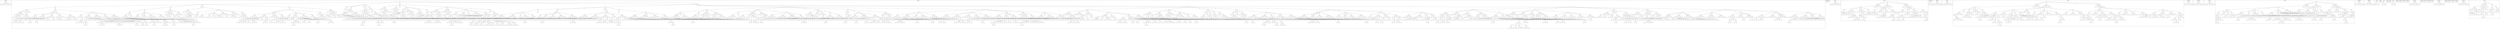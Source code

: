 digraph {
edge [arrowhead=empty]

subgraph cluster_agent0_x {
label="agent0_x"
agent0_x_n0 [label=<<i>v</i><sub>1</sub>>]
agent0_x_n0 -> agent0_x_n1 [label=<1>]
agent0_x_n1 [label="1"]
agent0_x_n0 -> agent0_x_n2 [label=<2>]
agent0_x_n2 [label="2"]
agent0_x_n0 -> agent0_x_n3 [label=<3>]
agent0_x_n3 [label="3"]
agent0_x_n0 -> agent0_x_n4 [label=<4>]
agent0_x_n4 [label="4"]
agent0_x_n0 -> agent0_x_n5 [label=<5>]
agent0_x_n5 [label="5"]
}

subgraph cluster_agent0_y {
label="agent0_y"
agent0_y_n0 [label=<<i>v</i><sub>2</sub>>]
agent0_y_n0 -> agent0_y_n1 [label=<1>]
agent0_y_n1 [label=<<i>v</i><sub>1</sub>>]
agent0_y_n1 -> agent0_y_n2 [label=<1>]
agent0_y_n2 [label=<<i>v</i><sub>8</sub>>]
agent0_y_n2 -> agent0_y_n3 [label=<1>]
agent0_y_n3 [label=<<i>v</i><sub>5</sub>>]
agent0_y_n3 -> agent0_y_n4 [label=<1>]
agent0_y_n4 [label="2"]
agent0_y_n3 -> agent0_y_n5 [label=<2>]
agent0_y_n5 [label=<<i>v</i><sub>5</sub>>]
agent0_y_n5 -> agent0_y_n6 [label=<1>]
agent0_y_n6 [label="2"]
agent0_y_n5 -> agent0_y_n7 [label=<2>]
agent0_y_n7 [label="2"]
agent0_y_n5 -> agent0_y_n8 [label=<3>]
agent0_y_n8 [label=<<i>v</i><sub>4</sub>>]
agent0_y_n8 -> agent0_y_n9 [label=<1>]
agent0_y_n9 [label="1"]
agent0_y_n8 -> agent0_y_n10 [label=<2>]
agent0_y_n10 [label="2"]
agent0_y_n8 -> agent0_y_n11 [label=<3>]
agent0_y_n11 [label="2"]
agent0_y_n8 -> agent0_y_n12 [label=<4>]
agent0_y_n12 [label="1"]
agent0_y_n8 -> agent0_y_n13 [label=<5>]
agent0_y_n13 [label="2"]
agent0_y_n5 -> agent0_y_n14 [label=<4>]
agent0_y_n14 [label="2"]
agent0_y_n5 -> agent0_y_n15 [label=<5>]
agent0_y_n15 [label="2"]
agent0_y_n3 -> agent0_y_n16 [label=<3>]
agent0_y_n16 [label=<<i>v</i><sub>8</sub>>]
agent0_y_n16 -> agent0_y_n17 [label=<4>]
agent0_y_n17 [label=<<i>v</i><sub>4</sub>>]
agent0_y_n17 -> agent0_y_n18 [label=<1>]
agent0_y_n18 [label=<<i>v</i><sub>5</sub>>]
agent0_y_n18 -> agent0_y_n19 [label=<2>]
agent0_y_n19 [label="1"]
agent0_y_n18 -> agent0_y_n20 [label=<5>]
agent0_y_n20 [label="2"]
agent0_y_n17 -> agent0_y_n21 [label=<2>]
agent0_y_n21 [label="2"]
agent0_y_n17 -> agent0_y_n22 [label=<3>]
agent0_y_n22 [label="2"]
agent0_y_n17 -> agent0_y_n23 [label=<5>]
agent0_y_n23 [label="2"]
agent0_y_n16 -> agent0_y_n24 [label=<5>]
agent0_y_n24 [label="2"]
agent0_y_n3 -> agent0_y_n25 [label=<4>]
agent0_y_n25 [label="2"]
agent0_y_n3 -> agent0_y_n26 [label=<5>]
agent0_y_n26 [label="2"]
agent0_y_n2 -> agent0_y_n27 [label=<2>]
agent0_y_n27 [label=<<i>v</i><sub>3</sub>>]
agent0_y_n27 -> agent0_y_n28 [label=<0>]
agent0_y_n28 [label="1"]
agent0_y_n27 -> agent0_y_n29 [label=<1>]
agent0_y_n29 [label=<<i>v</i><sub>4</sub>>]
agent0_y_n29 -> agent0_y_n30 [label=<1>]
agent0_y_n30 [label=<<i>v</i><sub>5</sub>>]
agent0_y_n30 -> agent0_y_n31 [label=<2>]
agent0_y_n31 [label="1"]
agent0_y_n30 -> agent0_y_n32 [label=<4>]
agent0_y_n32 [label="2"]
agent0_y_n30 -> agent0_y_n33 [label=<5>]
agent0_y_n33 [label=<<i>v</i><sub>6</sub>>]
agent0_y_n33 -> agent0_y_n34 [label=<1>]
agent0_y_n34 [label=<<i>v</i><sub>4</sub>>]
agent0_y_n34 -> agent0_y_n35 [label=<1>]
agent0_y_n35 [label="1"]
agent0_y_n34 -> agent0_y_n36 [label=<2>]
agent0_y_n36 [label="2"]
agent0_y_n34 -> agent0_y_n37 [label=<3>]
agent0_y_n37 [label="1"]
agent0_y_n33 -> agent0_y_n38 [label=<2>]
agent0_y_n38 [label=<<i>v</i><sub>5</sub>>]
agent0_y_n38 -> agent0_y_n39 [label=<1>]
agent0_y_n39 [label="2"]
agent0_y_n38 -> agent0_y_n40 [label=<2>]
agent0_y_n40 [label="1"]
agent0_y_n38 -> agent0_y_n41 [label=<4>]
agent0_y_n41 [label="2"]
agent0_y_n29 -> agent0_y_n42 [label=<2>]
agent0_y_n42 [label=<<i>v</i><sub>14</sub>>]
agent0_y_n42 -> agent0_y_n43 [label=<0>]
agent0_y_n43 [label=<<i>v</i><sub>4</sub>>]
agent0_y_n43 -> agent0_y_n44 [label=<1>]
agent0_y_n44 [label="1"]
agent0_y_n43 -> agent0_y_n45 [label=<2>]
agent0_y_n45 [label="2"]
agent0_y_n42 -> agent0_y_n46 [label=<1>]
agent0_y_n46 [label="2"]
agent0_y_n42 -> agent0_y_n47 [label=<3>]
agent0_y_n47 [label=<<i>v</i><sub>5</sub>>]
agent0_y_n47 -> agent0_y_n48 [label=<1>]
agent0_y_n48 [label="2"]
agent0_y_n47 -> agent0_y_n49 [label=<2>]
agent0_y_n49 [label="2"]
agent0_y_n47 -> agent0_y_n50 [label=<4>]
agent0_y_n50 [label=<<i>v</i><sub>4</sub>>]
agent0_y_n50 -> agent0_y_n51 [label=<1>]
agent0_y_n51 [label="2"]
agent0_y_n50 -> agent0_y_n52 [label=<2>]
agent0_y_n52 [label="1"]
agent0_y_n47 -> agent0_y_n53 [label=<5>]
agent0_y_n53 [label="2"]
agent0_y_n42 -> agent0_y_n54 [label=<4>]
agent0_y_n54 [label=<<i>v</i><sub>5</sub>>]
agent0_y_n54 -> agent0_y_n55 [label=<1>]
agent0_y_n55 [label="2"]
agent0_y_n54 -> agent0_y_n56 [label=<2>]
agent0_y_n56 [label=<<i>v</i><sub>5</sub>>]
agent0_y_n56 -> agent0_y_n57 [label=<1>]
agent0_y_n57 [label="1"]
agent0_y_n56 -> agent0_y_n58 [label=<5>]
agent0_y_n58 [label="2"]
agent0_y_n54 -> agent0_y_n59 [label=<3>]
agent0_y_n59 [label="2"]
agent0_y_n54 -> agent0_y_n60 [label=<4>]
agent0_y_n60 [label="2"]
agent0_y_n54 -> agent0_y_n61 [label=<5>]
agent0_y_n61 [label="2"]
agent0_y_n29 -> agent0_y_n62 [label=<3>]
agent0_y_n62 [label=<<i>v</i><sub>4</sub>>]
agent0_y_n62 -> agent0_y_n63 [label=<1>]
agent0_y_n63 [label=<<i>v</i><sub>5</sub>>]
agent0_y_n63 -> agent0_y_n64 [label=<2>]
agent0_y_n64 [label="1"]
agent0_y_n63 -> agent0_y_n65 [label=<4>]
agent0_y_n65 [label="2"]
agent0_y_n63 -> agent0_y_n66 [label=<5>]
agent0_y_n66 [label="1"]
agent0_y_n62 -> agent0_y_n67 [label=<2>]
agent0_y_n67 [label="2"]
agent0_y_n62 -> agent0_y_n68 [label=<4>]
agent0_y_n68 [label="2"]
agent0_y_n62 -> agent0_y_n69 [label=<5>]
agent0_y_n69 [label=<<i>v</i><sub>4</sub>>]
agent0_y_n69 -> agent0_y_n70 [label=<1>]
agent0_y_n70 [label="1"]
agent0_y_n69 -> agent0_y_n71 [label=<2>]
agent0_y_n71 [label="2"]
agent0_y_n29 -> agent0_y_n72 [label=<4>]
agent0_y_n72 [label=<<i>v</i><sub>5</sub>>]
agent0_y_n72 -> agent0_y_n73 [label=<1>]
agent0_y_n73 [label="2"]
agent0_y_n72 -> agent0_y_n74 [label=<2>]
agent0_y_n74 [label=<<i>v</i><sub>4</sub>>]
agent0_y_n74 -> agent0_y_n75 [label=<1>]
agent0_y_n75 [label="1"]
agent0_y_n74 -> agent0_y_n76 [label=<2>]
agent0_y_n76 [label="2"]
agent0_y_n74 -> agent0_y_n77 [label=<3>]
agent0_y_n77 [label="2"]
agent0_y_n74 -> agent0_y_n78 [label=<4>]
agent0_y_n78 [label="2"]
agent0_y_n72 -> agent0_y_n79 [label=<3>]
agent0_y_n79 [label="2"]
agent0_y_n72 -> agent0_y_n80 [label=<4>]
agent0_y_n80 [label="2"]
agent0_y_n72 -> agent0_y_n81 [label=<5>]
agent0_y_n81 [label="2"]
agent0_y_n29 -> agent0_y_n82 [label=<5>]
agent0_y_n82 [label=<<i>v</i><sub>5</sub>>]
agent0_y_n82 -> agent0_y_n83 [label=<1>]
agent0_y_n83 [label="2"]
agent0_y_n82 -> agent0_y_n84 [label=<2>]
agent0_y_n84 [label=<<i>v</i><sub>4</sub>>]
agent0_y_n84 -> agent0_y_n85 [label=<1>]
agent0_y_n85 [label="1"]
agent0_y_n84 -> agent0_y_n86 [label=<2>]
agent0_y_n86 [label="2"]
agent0_y_n84 -> agent0_y_n87 [label=<3>]
agent0_y_n87 [label="2"]
agent0_y_n84 -> agent0_y_n88 [label=<5>]
agent0_y_n88 [label="2"]
agent0_y_n82 -> agent0_y_n89 [label=<3>]
agent0_y_n89 [label="2"]
agent0_y_n82 -> agent0_y_n90 [label=<4>]
agent0_y_n90 [label=<<i>v</i><sub>5</sub>>]
agent0_y_n90 -> agent0_y_n91 [label=<1>]
agent0_y_n91 [label="2"]
agent0_y_n90 -> agent0_y_n92 [label=<2>]
agent0_y_n92 [label="2"]
agent0_y_n90 -> agent0_y_n93 [label=<5>]
agent0_y_n93 [label="1"]
agent0_y_n82 -> agent0_y_n94 [label=<5>]
agent0_y_n94 [label="2"]
agent0_y_n27 -> agent0_y_n95 [label=<2>]
agent0_y_n95 [label="2"]
agent0_y_n27 -> agent0_y_n96 [label=<3>]
agent0_y_n96 [label=<<i>v</i><sub>4</sub>>]
agent0_y_n96 -> agent0_y_n97 [label=<1>]
agent0_y_n97 [label=<<i>v</i><sub>5</sub>>]
agent0_y_n97 -> agent0_y_n98 [label=<2>]
agent0_y_n98 [label="1"]
agent0_y_n97 -> agent0_y_n99 [label=<4>]
agent0_y_n99 [label="2"]
agent0_y_n97 -> agent0_y_n100 [label=<5>]
agent0_y_n100 [label=<<i>v</i><sub>6</sub>>]
agent0_y_n100 -> agent0_y_n101 [label=<1>]
agent0_y_n101 [label="1"]
agent0_y_n100 -> agent0_y_n102 [label=<2>]
agent0_y_n102 [label=<<i>v</i><sub>5</sub>>]
agent0_y_n102 -> agent0_y_n103 [label=<1>]
agent0_y_n103 [label="2"]
agent0_y_n102 -> agent0_y_n104 [label=<2>]
agent0_y_n104 [label="1"]
agent0_y_n102 -> agent0_y_n105 [label=<3>]
agent0_y_n105 [label="2"]
agent0_y_n102 -> agent0_y_n106 [label=<4>]
agent0_y_n106 [label="2"]
agent0_y_n96 -> agent0_y_n107 [label=<2>]
agent0_y_n107 [label=<<i>v</i><sub>14</sub>>]
agent0_y_n107 -> agent0_y_n108 [label=<0>]
agent0_y_n108 [label="2"]
agent0_y_n107 -> agent0_y_n109 [label=<2>]
agent0_y_n109 [label=<<i>v</i><sub>5</sub>>]
agent0_y_n109 -> agent0_y_n110 [label=<1>]
agent0_y_n110 [label=<<i>v</i><sub>7</sub>>]
agent0_y_n110 -> agent0_y_n111 [label=<2>]
agent0_y_n111 [label=<<i>v</i><sub>5</sub>>]
agent0_y_n111 -> agent0_y_n112 [label=<2>]
agent0_y_n112 [label="1"]
agent0_y_n111 -> agent0_y_n113 [label=<4>]
agent0_y_n113 [label="2"]
agent0_y_n110 -> agent0_y_n114 [label=<3>]
agent0_y_n114 [label="2"]
agent0_y_n109 -> agent0_y_n115 [label=<2>]
agent0_y_n115 [label="1"]
agent0_y_n109 -> agent0_y_n116 [label=<4>]
agent0_y_n116 [label="2"]
agent0_y_n109 -> agent0_y_n117 [label=<5>]
agent0_y_n117 [label="2"]
agent0_y_n107 -> agent0_y_n118 [label=<3>]
agent0_y_n118 [label=<<i>v</i><sub>4</sub>>]
agent0_y_n118 -> agent0_y_n119 [label=<1>]
agent0_y_n119 [label="1"]
agent0_y_n118 -> agent0_y_n120 [label=<2>]
agent0_y_n120 [label="2"]
agent0_y_n118 -> agent0_y_n121 [label=<3>]
agent0_y_n121 [label="2"]
agent0_y_n118 -> agent0_y_n122 [label=<4>]
agent0_y_n122 [label="2"]
agent0_y_n118 -> agent0_y_n123 [label=<5>]
agent0_y_n123 [label="2"]
agent0_y_n107 -> agent0_y_n124 [label=<4>]
agent0_y_n124 [label=<<i>v</i><sub>5</sub>>]
agent0_y_n124 -> agent0_y_n125 [label=<2>]
agent0_y_n125 [label="2"]
agent0_y_n124 -> agent0_y_n126 [label=<3>]
agent0_y_n126 [label="1"]
agent0_y_n96 -> agent0_y_n127 [label=<3>]
agent0_y_n127 [label=<<i>v</i><sub>5</sub>>]
agent0_y_n127 -> agent0_y_n128 [label=<1>]
agent0_y_n128 [label="2"]
agent0_y_n127 -> agent0_y_n129 [label=<2>]
agent0_y_n129 [label=<<i>v</i><sub>4</sub>>]
agent0_y_n129 -> agent0_y_n130 [label=<1>]
agent0_y_n130 [label="1"]
agent0_y_n129 -> agent0_y_n131 [label=<4>]
agent0_y_n131 [label="2"]
agent0_y_n127 -> agent0_y_n132 [label=<3>]
agent0_y_n132 [label="2"]
agent0_y_n127 -> agent0_y_n133 [label=<4>]
agent0_y_n133 [label="2"]
agent0_y_n127 -> agent0_y_n134 [label=<5>]
agent0_y_n134 [label="2"]
agent0_y_n96 -> agent0_y_n135 [label=<4>]
agent0_y_n135 [label=<<i>v</i><sub>7</sub>>]
agent0_y_n135 -> agent0_y_n136 [label=<0>]
agent0_y_n136 [label="2"]
agent0_y_n135 -> agent0_y_n137 [label=<3>]
agent0_y_n137 [label=<<i>v</i><sub>4</sub>>]
agent0_y_n137 -> agent0_y_n138 [label=<1>]
agent0_y_n138 [label=<<i>v</i><sub>5</sub>>]
agent0_y_n138 -> agent0_y_n139 [label=<2>]
agent0_y_n139 [label="1"]
agent0_y_n138 -> agent0_y_n140 [label=<4>]
agent0_y_n140 [label="2"]
agent0_y_n137 -> agent0_y_n141 [label=<2>]
agent0_y_n141 [label=<<i>v</i><sub>4</sub>>]
agent0_y_n141 -> agent0_y_n142 [label=<1>]
agent0_y_n142 [label=<<i>v</i><sub>5</sub>>]
agent0_y_n142 -> agent0_y_n143 [label=<2>]
agent0_y_n143 [label="1"]
agent0_y_n142 -> agent0_y_n144 [label=<4>]
agent0_y_n144 [label="2"]
agent0_y_n142 -> agent0_y_n145 [label=<5>]
agent0_y_n145 [label="2"]
agent0_y_n141 -> agent0_y_n146 [label=<3>]
agent0_y_n146 [label="2"]
agent0_y_n141 -> agent0_y_n147 [label=<5>]
agent0_y_n147 [label="2"]
agent0_y_n137 -> agent0_y_n148 [label=<3>]
agent0_y_n148 [label="2"]
agent0_y_n137 -> agent0_y_n149 [label=<4>]
agent0_y_n149 [label=<<i>v</i><sub>4</sub>>]
agent0_y_n149 -> agent0_y_n150 [label=<1>]
agent0_y_n150 [label="1"]
agent0_y_n149 -> agent0_y_n151 [label=<5>]
agent0_y_n151 [label="2"]
agent0_y_n137 -> agent0_y_n152 [label=<5>]
agent0_y_n152 [label="2"]
agent0_y_n135 -> agent0_y_n153 [label=<4>]
agent0_y_n153 [label="2"]
agent0_y_n96 -> agent0_y_n154 [label=<5>]
agent0_y_n154 [label=<<i>v</i><sub>5</sub>>]
agent0_y_n154 -> agent0_y_n155 [label=<1>]
agent0_y_n155 [label="2"]
agent0_y_n154 -> agent0_y_n156 [label=<2>]
agent0_y_n156 [label=<<i>v</i><sub>4</sub>>]
agent0_y_n156 -> agent0_y_n157 [label=<1>]
agent0_y_n157 [label="1"]
agent0_y_n156 -> agent0_y_n158 [label=<2>]
agent0_y_n158 [label="2"]
agent0_y_n156 -> agent0_y_n159 [label=<3>]
agent0_y_n159 [label="2"]
agent0_y_n156 -> agent0_y_n160 [label=<4>]
agent0_y_n160 [label="2"]
agent0_y_n156 -> agent0_y_n161 [label=<5>]
agent0_y_n161 [label=<<i>v</i><sub>5</sub>>]
agent0_y_n161 -> agent0_y_n162 [label=<1>]
agent0_y_n162 [label="1"]
agent0_y_n161 -> agent0_y_n163 [label=<4>]
agent0_y_n163 [label="2"]
agent0_y_n154 -> agent0_y_n164 [label=<3>]
agent0_y_n164 [label="2"]
agent0_y_n154 -> agent0_y_n165 [label=<4>]
agent0_y_n165 [label="2"]
agent0_y_n154 -> agent0_y_n166 [label=<5>]
agent0_y_n166 [label="2"]
agent0_y_n1 -> agent0_y_n167 [label=<2>]
agent0_y_n167 [label=<<i>v</i><sub>8</sub>>]
agent0_y_n167 -> agent0_y_n168 [label=<1>]
agent0_y_n168 [label=<<i>v</i><sub>9</sub>>]
agent0_y_n168 -> agent0_y_n169 [label=<1>]
agent0_y_n169 [label=<<i>v</i><sub>14</sub>>]
agent0_y_n169 -> agent0_y_n170 [label=<1>]
agent0_y_n170 [label=<<i>v</i><sub>3</sub>>]
agent0_y_n170 -> agent0_y_n171 [label=<0>]
agent0_y_n171 [label="1"]
agent0_y_n170 -> agent0_y_n172 [label=<1>]
agent0_y_n172 [label=<<i>v</i><sub>4</sub>>]
agent0_y_n172 -> agent0_y_n173 [label=<1>]
agent0_y_n173 [label=<<i>v</i><sub>4</sub>>]
agent0_y_n173 -> agent0_y_n174 [label=<1>]
agent0_y_n174 [label="2"]
agent0_y_n173 -> agent0_y_n175 [label=<2>]
agent0_y_n175 [label=<<i>v</i><sub>5</sub>>]
agent0_y_n175 -> agent0_y_n176 [label=<2>]
agent0_y_n176 [label="1"]
agent0_y_n175 -> agent0_y_n177 [label=<4>]
agent0_y_n177 [label="2"]
agent0_y_n175 -> agent0_y_n178 [label=<5>]
agent0_y_n178 [label="2"]
agent0_y_n173 -> agent0_y_n179 [label=<3>]
agent0_y_n179 [label="2"]
agent0_y_n173 -> agent0_y_n180 [label=<4>]
agent0_y_n180 [label="2"]
agent0_y_n173 -> agent0_y_n181 [label=<5>]
agent0_y_n181 [label="2"]
agent0_y_n172 -> agent0_y_n182 [label=<2>]
agent0_y_n182 [label=<<i>v</i><sub>5</sub>>]
agent0_y_n182 -> agent0_y_n183 [label=<2>]
agent0_y_n183 [label="1"]
agent0_y_n182 -> agent0_y_n184 [label=<4>]
agent0_y_n184 [label="2"]
agent0_y_n182 -> agent0_y_n185 [label=<5>]
agent0_y_n185 [label="2"]
agent0_y_n172 -> agent0_y_n186 [label=<3>]
agent0_y_n186 [label=<<i>v</i><sub>4</sub>>]
agent0_y_n186 -> agent0_y_n187 [label=<1>]
agent0_y_n187 [label="2"]
agent0_y_n186 -> agent0_y_n188 [label=<2>]
agent0_y_n188 [label=<<i>v</i><sub>5</sub>>]
agent0_y_n188 -> agent0_y_n189 [label=<2>]
agent0_y_n189 [label="1"]
agent0_y_n188 -> agent0_y_n190 [label=<5>]
agent0_y_n190 [label="2"]
agent0_y_n186 -> agent0_y_n191 [label=<3>]
agent0_y_n191 [label="2"]
agent0_y_n186 -> agent0_y_n192 [label=<4>]
agent0_y_n192 [label="2"]
agent0_y_n186 -> agent0_y_n193 [label=<5>]
agent0_y_n193 [label=<<i>v</i><sub>7</sub>>]
agent0_y_n193 -> agent0_y_n194 [label=<0>]
agent0_y_n194 [label="1"]
agent0_y_n193 -> agent0_y_n195 [label=<2>]
agent0_y_n195 [label="2"]
agent0_y_n172 -> agent0_y_n196 [label=<4>]
agent0_y_n196 [label="2"]
agent0_y_n172 -> agent0_y_n197 [label=<5>]
agent0_y_n197 [label=<<i>v</i><sub>6</sub>>]
agent0_y_n197 -> agent0_y_n198 [label=<0>]
agent0_y_n198 [label=<<i>v</i><sub>4</sub>>]
agent0_y_n198 -> agent0_y_n199 [label=<1>]
agent0_y_n199 [label="1"]
agent0_y_n198 -> agent0_y_n200 [label=<3>]
agent0_y_n200 [label="2"]
agent0_y_n197 -> agent0_y_n201 [label=<2>]
agent0_y_n201 [label="2"]
agent0_y_n170 -> agent0_y_n202 [label=<2>]
agent0_y_n202 [label=<<i>v</i><sub>5</sub>>]
agent0_y_n202 -> agent0_y_n203 [label=<1>]
agent0_y_n203 [label="2"]
agent0_y_n202 -> agent0_y_n204 [label=<2>]
agent0_y_n204 [label=<<i>v</i><sub>4</sub>>]
agent0_y_n204 -> agent0_y_n205 [label=<1>]
agent0_y_n205 [label="2"]
agent0_y_n204 -> agent0_y_n206 [label=<2>]
agent0_y_n206 [label="1"]
agent0_y_n204 -> agent0_y_n207 [label=<4>]
agent0_y_n207 [label=<<i>v</i><sub>4</sub>>]
agent0_y_n207 -> agent0_y_n208 [label=<1>]
agent0_y_n208 [label="2"]
agent0_y_n207 -> agent0_y_n209 [label=<2>]
agent0_y_n209 [label="1"]
agent0_y_n204 -> agent0_y_n210 [label=<5>]
agent0_y_n210 [label="2"]
agent0_y_n202 -> agent0_y_n211 [label=<3>]
agent0_y_n211 [label=<<i>v</i><sub>7</sub>>]
agent0_y_n211 -> agent0_y_n212 [label=<0>]
agent0_y_n212 [label="1"]
agent0_y_n211 -> agent0_y_n213 [label=<2>]
agent0_y_n213 [label="2"]
agent0_y_n202 -> agent0_y_n214 [label=<4>]
agent0_y_n214 [label="2"]
agent0_y_n202 -> agent0_y_n215 [label=<5>]
agent0_y_n215 [label=<<i>v</i><sub>5</sub>>]
agent0_y_n215 -> agent0_y_n216 [label=<1>]
agent0_y_n216 [label="2"]
agent0_y_n215 -> agent0_y_n217 [label=<2>]
agent0_y_n217 [label=<<i>v</i><sub>4</sub>>]
agent0_y_n217 -> agent0_y_n218 [label=<1>]
agent0_y_n218 [label="2"]
agent0_y_n217 -> agent0_y_n219 [label=<2>]
agent0_y_n219 [label="1"]
agent0_y_n217 -> agent0_y_n220 [label=<5>]
agent0_y_n220 [label="2"]
agent0_y_n215 -> agent0_y_n221 [label=<4>]
agent0_y_n221 [label="2"]
agent0_y_n215 -> agent0_y_n222 [label=<5>]
agent0_y_n222 [label="2"]
agent0_y_n170 -> agent0_y_n223 [label=<3>]
agent0_y_n223 [label=<<i>v</i><sub>4</sub>>]
agent0_y_n223 -> agent0_y_n224 [label=<1>]
agent0_y_n224 [label="2"]
agent0_y_n223 -> agent0_y_n225 [label=<2>]
agent0_y_n225 [label=<<i>v</i><sub>5</sub>>]
agent0_y_n225 -> agent0_y_n226 [label=<2>]
agent0_y_n226 [label="1"]
agent0_y_n225 -> agent0_y_n227 [label=<4>]
agent0_y_n227 [label=<<i>v</i><sub>4</sub>>]
agent0_y_n227 -> agent0_y_n228 [label=<1>]
agent0_y_n228 [label="2"]
agent0_y_n227 -> agent0_y_n229 [label=<5>]
agent0_y_n229 [label="1"]
agent0_y_n225 -> agent0_y_n230 [label=<5>]
agent0_y_n230 [label="2"]
agent0_y_n223 -> agent0_y_n231 [label=<3>]
agent0_y_n231 [label=<<i>v</i><sub>4</sub>>]
agent0_y_n231 -> agent0_y_n232 [label=<1>]
agent0_y_n232 [label="2"]
agent0_y_n231 -> agent0_y_n233 [label=<2>]
agent0_y_n233 [label="1"]
agent0_y_n231 -> agent0_y_n234 [label=<4>]
agent0_y_n234 [label="2"]
agent0_y_n231 -> agent0_y_n235 [label=<5>]
agent0_y_n235 [label="2"]
agent0_y_n223 -> agent0_y_n236 [label=<4>]
agent0_y_n236 [label=<<i>v</i><sub>7</sub>>]
agent0_y_n236 -> agent0_y_n237 [label=<0>]
agent0_y_n237 [label="1"]
agent0_y_n236 -> agent0_y_n238 [label=<2>]
agent0_y_n238 [label="2"]
agent0_y_n223 -> agent0_y_n239 [label=<5>]
agent0_y_n239 [label=<<i>v</i><sub>5</sub>>]
agent0_y_n239 -> agent0_y_n240 [label=<1>]
agent0_y_n240 [label="2"]
agent0_y_n239 -> agent0_y_n241 [label=<2>]
agent0_y_n241 [label=<<i>v</i><sub>4</sub>>]
agent0_y_n241 -> agent0_y_n242 [label=<1>]
agent0_y_n242 [label="2"]
agent0_y_n241 -> agent0_y_n243 [label=<2>]
agent0_y_n243 [label="1"]
agent0_y_n239 -> agent0_y_n244 [label=<3>]
agent0_y_n244 [label="2"]
agent0_y_n239 -> agent0_y_n245 [label=<4>]
agent0_y_n245 [label="2"]
agent0_y_n239 -> agent0_y_n246 [label=<5>]
agent0_y_n246 [label="2"]
agent0_y_n169 -> agent0_y_n247 [label=<2>]
agent0_y_n247 [label="2"]
agent0_y_n169 -> agent0_y_n248 [label=<4>]
agent0_y_n248 [label=<<i>v</i><sub>4</sub>>]
agent0_y_n248 -> agent0_y_n249 [label=<1>]
agent0_y_n249 [label="2"]
agent0_y_n248 -> agent0_y_n250 [label=<2>]
agent0_y_n250 [label="1"]
agent0_y_n168 -> agent0_y_n251 [label=<2>]
agent0_y_n251 [label=<<i>v</i><sub>5</sub>>]
agent0_y_n251 -> agent0_y_n252 [label=<1>]
agent0_y_n252 [label=<<i>v</i><sub>4</sub>>]
agent0_y_n252 -> agent0_y_n253 [label=<2>]
agent0_y_n253 [label="1"]
agent0_y_n252 -> agent0_y_n254 [label=<3>]
agent0_y_n254 [label="1"]
agent0_y_n252 -> agent0_y_n255 [label=<5>]
agent0_y_n255 [label="2"]
agent0_y_n251 -> agent0_y_n256 [label=<2>]
agent0_y_n256 [label="1"]
agent0_y_n251 -> agent0_y_n257 [label=<3>]
agent0_y_n257 [label=<<i>v</i><sub>4</sub>>]
agent0_y_n257 -> agent0_y_n258 [label=<1>]
agent0_y_n258 [label=<<i>v</i><sub>7</sub>>]
agent0_y_n258 -> agent0_y_n259 [label=<0>]
agent0_y_n259 [label="2"]
agent0_y_n258 -> agent0_y_n260 [label=<3>]
agent0_y_n260 [label="1"]
agent0_y_n257 -> agent0_y_n261 [label=<4>]
agent0_y_n261 [label="1"]
agent0_y_n257 -> agent0_y_n262 [label=<5>]
agent0_y_n262 [label="2"]
agent0_y_n251 -> agent0_y_n263 [label=<4>]
agent0_y_n263 [label=<<i>v</i><sub>4</sub>>]
agent0_y_n263 -> agent0_y_n264 [label=<1>]
agent0_y_n264 [label="2"]
agent0_y_n263 -> agent0_y_n265 [label=<2>]
agent0_y_n265 [label=<<i>v</i><sub>7</sub>>]
agent0_y_n265 -> agent0_y_n266 [label=<0>]
agent0_y_n266 [label="2"]
agent0_y_n265 -> agent0_y_n267 [label=<3>]
agent0_y_n267 [label="1"]
agent0_y_n263 -> agent0_y_n268 [label=<3>]
agent0_y_n268 [label="2"]
agent0_y_n263 -> agent0_y_n269 [label=<4>]
agent0_y_n269 [label="2"]
agent0_y_n263 -> agent0_y_n270 [label=<5>]
agent0_y_n270 [label="2"]
agent0_y_n251 -> agent0_y_n271 [label=<5>]
agent0_y_n271 [label=<<i>v</i><sub>4</sub>>]
agent0_y_n271 -> agent0_y_n272 [label=<2>]
agent0_y_n272 [label="1"]
agent0_y_n271 -> agent0_y_n273 [label=<3>]
agent0_y_n273 [label="2"]
agent0_y_n271 -> agent0_y_n274 [label=<4>]
agent0_y_n274 [label="2"]
agent0_y_n271 -> agent0_y_n275 [label=<5>]
agent0_y_n275 [label="2"]
agent0_y_n167 -> agent0_y_n276 [label=<2>]
agent0_y_n276 [label=<<i>v</i><sub>5</sub>>]
agent0_y_n276 -> agent0_y_n277 [label=<1>]
agent0_y_n277 [label="2"]
agent0_y_n276 -> agent0_y_n278 [label=<2>]
agent0_y_n278 [label="2"]
agent0_y_n276 -> agent0_y_n279 [label=<3>]
agent0_y_n279 [label=<<i>v</i><sub>4</sub>>]
agent0_y_n279 -> agent0_y_n280 [label=<1>]
agent0_y_n280 [label="2"]
agent0_y_n279 -> agent0_y_n281 [label=<2>]
agent0_y_n281 [label=<<i>v</i><sub>5</sub>>]
agent0_y_n281 -> agent0_y_n282 [label=<2>]
agent0_y_n282 [label="1"]
agent0_y_n281 -> agent0_y_n283 [label=<3>]
agent0_y_n283 [label="2"]
agent0_y_n281 -> agent0_y_n284 [label=<5>]
agent0_y_n284 [label="2"]
agent0_y_n279 -> agent0_y_n285 [label=<3>]
agent0_y_n285 [label="2"]
agent0_y_n279 -> agent0_y_n286 [label=<4>]
agent0_y_n286 [label="2"]
agent0_y_n279 -> agent0_y_n287 [label=<5>]
agent0_y_n287 [label=<<i>v</i><sub>5</sub>>]
agent0_y_n287 -> agent0_y_n288 [label=<2>]
agent0_y_n288 [label="2"]
agent0_y_n287 -> agent0_y_n289 [label=<5>]
agent0_y_n289 [label="1"]
agent0_y_n276 -> agent0_y_n290 [label=<4>]
agent0_y_n290 [label="2"]
agent0_y_n276 -> agent0_y_n291 [label=<5>]
agent0_y_n291 [label=<<i>v</i><sub>14</sub>>]
agent0_y_n291 -> agent0_y_n292 [label=<0>]
agent0_y_n292 [label=<<i>v</i><sub>4</sub>>]
agent0_y_n292 -> agent0_y_n293 [label=<1>]
agent0_y_n293 [label="2"]
agent0_y_n292 -> agent0_y_n294 [label=<2>]
agent0_y_n294 [label=<<i>v</i><sub>3</sub>>]
agent0_y_n294 -> agent0_y_n295 [label=<1>]
agent0_y_n295 [label="1"]
agent0_y_n294 -> agent0_y_n296 [label=<3>]
agent0_y_n296 [label="2"]
agent0_y_n291 -> agent0_y_n297 [label=<1>]
agent0_y_n297 [label="2"]
agent0_y_n291 -> agent0_y_n298 [label=<3>]
agent0_y_n298 [label="2"]
agent0_y_n291 -> agent0_y_n299 [label=<4>]
agent0_y_n299 [label="2"]
agent0_y_n1 -> agent0_y_n300 [label=<3>]
agent0_y_n300 [label="1"]
agent0_y_n1 -> agent0_y_n301 [label=<4>]
agent0_y_n301 [label=<<i>v</i><sub>8</sub>>]
agent0_y_n301 -> agent0_y_n302 [label=<4>]
agent0_y_n302 [label=<<i>v</i><sub>7</sub>>]
agent0_y_n302 -> agent0_y_n303 [label=<0>]
agent0_y_n303 [label="2"]
agent0_y_n302 -> agent0_y_n304 [label=<1>]
agent0_y_n304 [label="2"]
agent0_y_n302 -> agent0_y_n305 [label=<3>]
agent0_y_n305 [label="2"]
agent0_y_n302 -> agent0_y_n306 [label=<4>]
agent0_y_n306 [label=<<i>v</i><sub>4</sub>>]
agent0_y_n306 -> agent0_y_n307 [label=<1>]
agent0_y_n307 [label="2"]
agent0_y_n306 -> agent0_y_n308 [label=<2>]
agent0_y_n308 [label="2"]
agent0_y_n306 -> agent0_y_n309 [label=<3>]
agent0_y_n309 [label="2"]
agent0_y_n306 -> agent0_y_n310 [label=<4>]
agent0_y_n310 [label=<<i>v</i><sub>5</sub>>]
agent0_y_n310 -> agent0_y_n311 [label=<1>]
agent0_y_n311 [label="2"]
agent0_y_n310 -> agent0_y_n312 [label=<2>]
agent0_y_n312 [label="1"]
agent0_y_n310 -> agent0_y_n313 [label=<3>]
agent0_y_n313 [label="1"]
agent0_y_n310 -> agent0_y_n314 [label=<4>]
agent0_y_n314 [label="2"]
agent0_y_n310 -> agent0_y_n315 [label=<5>]
agent0_y_n315 [label="2"]
agent0_y_n306 -> agent0_y_n316 [label=<5>]
agent0_y_n316 [label="2"]
agent0_y_n301 -> agent0_y_n317 [label=<5>]
agent0_y_n317 [label=<<i>v</i><sub>5</sub>>]
agent0_y_n317 -> agent0_y_n318 [label=<1>]
agent0_y_n318 [label=<<i>v</i><sub>6</sub>>]
agent0_y_n318 -> agent0_y_n319 [label=<1>]
agent0_y_n319 [label="2"]
agent0_y_n318 -> agent0_y_n320 [label=<2>]
agent0_y_n320 [label=<<i>v</i><sub>4</sub>>]
agent0_y_n320 -> agent0_y_n321 [label=<4>]
agent0_y_n321 [label="1"]
agent0_y_n320 -> agent0_y_n322 [label=<5>]
agent0_y_n322 [label="2"]
agent0_y_n317 -> agent0_y_n323 [label=<2>]
agent0_y_n323 [label=<<i>v</i><sub>4</sub>>]
agent0_y_n323 -> agent0_y_n324 [label=<1>]
agent0_y_n324 [label=<<i>v</i><sub>3</sub>>]
agent0_y_n324 -> agent0_y_n325 [label=<0>]
agent0_y_n325 [label="1"]
agent0_y_n324 -> agent0_y_n326 [label=<1>]
agent0_y_n326 [label="2"]
agent0_y_n324 -> agent0_y_n327 [label=<2>]
agent0_y_n327 [label="2"]
agent0_y_n324 -> agent0_y_n328 [label=<3>]
agent0_y_n328 [label="2"]
agent0_y_n323 -> agent0_y_n329 [label=<2>]
agent0_y_n329 [label=<<i>v</i><sub>5</sub>>]
agent0_y_n329 -> agent0_y_n330 [label=<1>]
agent0_y_n330 [label="2"]
agent0_y_n329 -> agent0_y_n331 [label=<2>]
agent0_y_n331 [label="1"]
agent0_y_n329 -> agent0_y_n332 [label=<4>]
agent0_y_n332 [label="1"]
agent0_y_n323 -> agent0_y_n333 [label=<3>]
agent0_y_n333 [label=<<i>v</i><sub>4</sub>>]
agent0_y_n333 -> agent0_y_n334 [label=<4>]
agent0_y_n334 [label="1"]
agent0_y_n333 -> agent0_y_n335 [label=<5>]
agent0_y_n335 [label="2"]
agent0_y_n323 -> agent0_y_n336 [label=<4>]
agent0_y_n336 [label="1"]
agent0_y_n323 -> agent0_y_n337 [label=<5>]
agent0_y_n337 [label=<<i>v</i><sub>4</sub>>]
agent0_y_n337 -> agent0_y_n338 [label=<1>]
agent0_y_n338 [label="2"]
agent0_y_n337 -> agent0_y_n339 [label=<2>]
agent0_y_n339 [label="2"]
agent0_y_n337 -> agent0_y_n340 [label=<4>]
agent0_y_n340 [label="1"]
agent0_y_n337 -> agent0_y_n341 [label=<5>]
agent0_y_n341 [label="2"]
agent0_y_n317 -> agent0_y_n342 [label=<3>]
agent0_y_n342 [label=<<i>v</i><sub>4</sub>>]
agent0_y_n342 -> agent0_y_n343 [label=<1>]
agent0_y_n343 [label="2"]
agent0_y_n342 -> agent0_y_n344 [label=<2>]
agent0_y_n344 [label="2"]
agent0_y_n342 -> agent0_y_n345 [label=<3>]
agent0_y_n345 [label="2"]
agent0_y_n342 -> agent0_y_n346 [label=<4>]
agent0_y_n346 [label=<<i>v</i><sub>4</sub>>]
agent0_y_n346 -> agent0_y_n347 [label=<3>]
agent0_y_n347 [label="2"]
agent0_y_n346 -> agent0_y_n348 [label=<5>]
agent0_y_n348 [label="1"]
agent0_y_n342 -> agent0_y_n349 [label=<5>]
agent0_y_n349 [label="2"]
agent0_y_n317 -> agent0_y_n350 [label=<4>]
agent0_y_n350 [label=<<i>v</i><sub>5</sub>>]
agent0_y_n350 -> agent0_y_n351 [label=<1>]
agent0_y_n351 [label="2"]
agent0_y_n350 -> agent0_y_n352 [label=<2>]
agent0_y_n352 [label=<<i>v</i><sub>4</sub>>]
agent0_y_n352 -> agent0_y_n353 [label=<1>]
agent0_y_n353 [label="2"]
agent0_y_n352 -> agent0_y_n354 [label=<2>]
agent0_y_n354 [label="2"]
agent0_y_n352 -> agent0_y_n355 [label=<4>]
agent0_y_n355 [label="1"]
agent0_y_n352 -> agent0_y_n356 [label=<5>]
agent0_y_n356 [label="2"]
agent0_y_n350 -> agent0_y_n357 [label=<3>]
agent0_y_n357 [label="2"]
agent0_y_n350 -> agent0_y_n358 [label=<4>]
agent0_y_n358 [label="2"]
agent0_y_n350 -> agent0_y_n359 [label=<5>]
agent0_y_n359 [label="2"]
agent0_y_n317 -> agent0_y_n360 [label=<5>]
agent0_y_n360 [label=<<i>v</i><sub>3</sub>>]
agent0_y_n360 -> agent0_y_n361 [label=<1>]
agent0_y_n361 [label="2"]
agent0_y_n360 -> agent0_y_n362 [label=<2>]
agent0_y_n362 [label=<<i>v</i><sub>4</sub>>]
agent0_y_n362 -> agent0_y_n363 [label=<1>]
agent0_y_n363 [label="2"]
agent0_y_n362 -> agent0_y_n364 [label=<2>]
agent0_y_n364 [label="2"]
agent0_y_n362 -> agent0_y_n365 [label=<3>]
agent0_y_n365 [label="2"]
agent0_y_n362 -> agent0_y_n366 [label=<4>]
agent0_y_n366 [label="1"]
agent0_y_n362 -> agent0_y_n367 [label=<5>]
agent0_y_n367 [label="2"]
agent0_y_n360 -> agent0_y_n368 [label=<3>]
agent0_y_n368 [label="2"]
agent0_y_n1 -> agent0_y_n369 [label=<5>]
agent0_y_n369 [label=<<i>v</i><sub>8</sub>>]
agent0_y_n369 -> agent0_y_n370 [label=<4>]
agent0_y_n370 [label=<<i>v</i><sub>3</sub>>]
agent0_y_n370 -> agent0_y_n371 [label=<0>]
agent0_y_n371 [label="1"]
agent0_y_n370 -> agent0_y_n372 [label=<1>]
agent0_y_n372 [label=<<i>v</i><sub>4</sub>>]
agent0_y_n372 -> agent0_y_n373 [label=<1>]
agent0_y_n373 [label=<<i>v</i><sub>6</sub>>]
agent0_y_n373 -> agent0_y_n374 [label=<0>]
agent0_y_n374 [label="2"]
agent0_y_n373 -> agent0_y_n375 [label=<1>]
agent0_y_n375 [label="2"]
agent0_y_n373 -> agent0_y_n376 [label=<2>]
agent0_y_n376 [label="2"]
agent0_y_n373 -> agent0_y_n377 [label=<3>]
agent0_y_n377 [label=<<i>v</i><sub>4</sub>>]
agent0_y_n377 -> agent0_y_n378 [label=<1>]
agent0_y_n378 [label="2"]
agent0_y_n377 -> agent0_y_n379 [label=<2>]
agent0_y_n379 [label="2"]
agent0_y_n377 -> agent0_y_n380 [label=<3>]
agent0_y_n380 [label=<<i>v</i><sub>5</sub>>]
agent0_y_n380 -> agent0_y_n381 [label=<2>]
agent0_y_n381 [label="1"]
agent0_y_n380 -> agent0_y_n382 [label=<5>]
agent0_y_n382 [label="2"]
agent0_y_n377 -> agent0_y_n383 [label=<4>]
agent0_y_n383 [label=<<i>v</i><sub>5</sub>>]
agent0_y_n383 -> agent0_y_n384 [label=<1>]
agent0_y_n384 [label="2"]
agent0_y_n383 -> agent0_y_n385 [label=<2>]
agent0_y_n385 [label="2"]
agent0_y_n383 -> agent0_y_n386 [label=<3>]
agent0_y_n386 [label="1"]
agent0_y_n377 -> agent0_y_n387 [label=<5>]
agent0_y_n387 [label=<<i>v</i><sub>5</sub>>]
agent0_y_n387 -> agent0_y_n388 [label=<2>]
agent0_y_n388 [label="1"]
agent0_y_n387 -> agent0_y_n389 [label=<4>]
agent0_y_n389 [label="2"]
agent0_y_n372 -> agent0_y_n390 [label=<2>]
agent0_y_n390 [label=<<i>v</i><sub>5</sub>>]
agent0_y_n390 -> agent0_y_n391 [label=<1>]
agent0_y_n391 [label=<<i>v</i><sub>4</sub>>]
agent0_y_n391 -> agent0_y_n392 [label=<1>]
agent0_y_n392 [label="2"]
agent0_y_n391 -> agent0_y_n393 [label=<2>]
agent0_y_n393 [label=<<i>v</i><sub>4</sub>>]
agent0_y_n393 -> agent0_y_n394 [label=<1>]
agent0_y_n394 [label="2"]
agent0_y_n393 -> agent0_y_n395 [label=<3>]
agent0_y_n395 [label="2"]
agent0_y_n393 -> agent0_y_n396 [label=<5>]
agent0_y_n396 [label="1"]
agent0_y_n391 -> agent0_y_n397 [label=<3>]
agent0_y_n397 [label="2"]
agent0_y_n391 -> agent0_y_n398 [label=<4>]
agent0_y_n398 [label="2"]
agent0_y_n391 -> agent0_y_n399 [label=<5>]
agent0_y_n399 [label="2"]
agent0_y_n390 -> agent0_y_n400 [label=<2>]
agent0_y_n400 [label=<<i>v</i><sub>7</sub>>]
agent0_y_n400 -> agent0_y_n401 [label=<2>]
agent0_y_n401 [label="2"]
agent0_y_n400 -> agent0_y_n402 [label=<4>]
agent0_y_n402 [label="1"]
agent0_y_n390 -> agent0_y_n403 [label=<3>]
agent0_y_n403 [label="2"]
agent0_y_n390 -> agent0_y_n404 [label=<4>]
agent0_y_n404 [label=<<i>v</i><sub>4</sub>>]
agent0_y_n404 -> agent0_y_n405 [label=<1>]
agent0_y_n405 [label=<<i>v</i><sub>5</sub>>]
agent0_y_n405 -> agent0_y_n406 [label=<1>]
agent0_y_n406 [label="1"]
agent0_y_n405 -> agent0_y_n407 [label=<4>]
agent0_y_n407 [label="2"]
agent0_y_n405 -> agent0_y_n408 [label=<5>]
agent0_y_n408 [label="2"]
agent0_y_n404 -> agent0_y_n409 [label=<4>]
agent0_y_n409 [label="2"]
agent0_y_n404 -> agent0_y_n410 [label=<5>]
agent0_y_n410 [label="1"]
agent0_y_n390 -> agent0_y_n411 [label=<5>]
agent0_y_n411 [label="2"]
agent0_y_n372 -> agent0_y_n412 [label=<3>]
agent0_y_n412 [label="2"]
agent0_y_n372 -> agent0_y_n413 [label=<4>]
agent0_y_n413 [label=<<i>v</i><sub>4</sub>>]
agent0_y_n413 -> agent0_y_n414 [label=<1>]
agent0_y_n414 [label="2"]
agent0_y_n413 -> agent0_y_n415 [label=<2>]
agent0_y_n415 [label="2"]
agent0_y_n413 -> agent0_y_n416 [label=<3>]
agent0_y_n416 [label="2"]
agent0_y_n413 -> agent0_y_n417 [label=<4>]
agent0_y_n417 [label="2"]
agent0_y_n413 -> agent0_y_n418 [label=<5>]
agent0_y_n418 [label="1"]
agent0_y_n372 -> agent0_y_n419 [label=<5>]
agent0_y_n419 [label=<<i>v</i><sub>5</sub>>]
agent0_y_n419 -> agent0_y_n420 [label=<2>]
agent0_y_n420 [label="1"]
agent0_y_n419 -> agent0_y_n421 [label=<4>]
agent0_y_n421 [label=<<i>v</i><sub>6</sub>>]
agent0_y_n421 -> agent0_y_n422 [label=<1>]
agent0_y_n422 [label=<<i>v</i><sub>4</sub>>]
agent0_y_n422 -> agent0_y_n423 [label=<1>]
agent0_y_n423 [label="2"]
agent0_y_n422 -> agent0_y_n424 [label=<5>]
agent0_y_n424 [label="1"]
agent0_y_n421 -> agent0_y_n425 [label=<2>]
agent0_y_n425 [label="2"]
agent0_y_n419 -> agent0_y_n426 [label=<5>]
agent0_y_n426 [label="2"]
agent0_y_n370 -> agent0_y_n427 [label=<2>]
agent0_y_n427 [label=<<i>v</i><sub>4</sub>>]
agent0_y_n427 -> agent0_y_n428 [label=<1>]
agent0_y_n428 [label=<<i>v</i><sub>9</sub>>]
agent0_y_n428 -> agent0_y_n429 [label=<1>]
agent0_y_n429 [label="2"]
agent0_y_n428 -> agent0_y_n430 [label=<2>]
agent0_y_n430 [label=<<i>v</i><sub>5</sub>>]
agent0_y_n430 -> agent0_y_n431 [label=<1>]
agent0_y_n431 [label="2"]
agent0_y_n430 -> agent0_y_n432 [label=<2>]
agent0_y_n432 [label=<<i>v</i><sub>4</sub>>]
agent0_y_n432 -> agent0_y_n433 [label=<1>]
agent0_y_n433 [label="2"]
agent0_y_n432 -> agent0_y_n434 [label=<2>]
agent0_y_n434 [label="2"]
agent0_y_n432 -> agent0_y_n435 [label=<4>]
agent0_y_n435 [label="2"]
agent0_y_n432 -> agent0_y_n436 [label=<5>]
agent0_y_n436 [label="1"]
agent0_y_n430 -> agent0_y_n437 [label=<3>]
agent0_y_n437 [label=<<i>v</i><sub>4</sub>>]
agent0_y_n437 -> agent0_y_n438 [label=<2>]
agent0_y_n438 [label="2"]
agent0_y_n437 -> agent0_y_n439 [label=<5>]
agent0_y_n439 [label="1"]
agent0_y_n430 -> agent0_y_n440 [label=<4>]
agent0_y_n440 [label="2"]
agent0_y_n430 -> agent0_y_n441 [label=<5>]
agent0_y_n441 [label="2"]
agent0_y_n427 -> agent0_y_n442 [label=<2>]
agent0_y_n442 [label=<<i>v</i><sub>14</sub>>]
agent0_y_n442 -> agent0_y_n443 [label=<1>]
agent0_y_n443 [label="1"]
agent0_y_n442 -> agent0_y_n444 [label=<2>]
agent0_y_n444 [label=<<i>v</i><sub>5</sub>>]
agent0_y_n444 -> agent0_y_n445 [label=<1>]
agent0_y_n445 [label="2"]
agent0_y_n444 -> agent0_y_n446 [label=<2>]
agent0_y_n446 [label="1"]
agent0_y_n444 -> agent0_y_n447 [label=<4>]
agent0_y_n447 [label="2"]
agent0_y_n444 -> agent0_y_n448 [label=<5>]
agent0_y_n448 [label="2"]
agent0_y_n442 -> agent0_y_n449 [label=<3>]
agent0_y_n449 [label="2"]
agent0_y_n442 -> agent0_y_n450 [label=<4>]
agent0_y_n450 [label=<<i>v</i><sub>4</sub>>]
agent0_y_n450 -> agent0_y_n451 [label=<1>]
agent0_y_n451 [label=<<i>v</i><sub>5</sub>>]
agent0_y_n451 -> agent0_y_n452 [label=<1>]
agent0_y_n452 [label="2"]
agent0_y_n451 -> agent0_y_n453 [label=<2>]
agent0_y_n453 [label=<<i>v</i><sub>5</sub>>]
agent0_y_n453 -> agent0_y_n454 [label=<1>]
agent0_y_n454 [label="1"]
agent0_y_n453 -> agent0_y_n455 [label=<2>]
agent0_y_n455 [label="2"]
agent0_y_n451 -> agent0_y_n456 [label=<3>]
agent0_y_n456 [label="2"]
agent0_y_n451 -> agent0_y_n457 [label=<4>]
agent0_y_n457 [label="2"]
agent0_y_n451 -> agent0_y_n458 [label=<5>]
agent0_y_n458 [label="2"]
agent0_y_n450 -> agent0_y_n459 [label=<2>]
agent0_y_n459 [label="2"]
agent0_y_n450 -> agent0_y_n460 [label=<3>]
agent0_y_n460 [label="2"]
agent0_y_n450 -> agent0_y_n461 [label=<4>]
agent0_y_n461 [label="2"]
agent0_y_n450 -> agent0_y_n462 [label=<5>]
agent0_y_n462 [label=<<i>v</i><sub>5</sub>>]
agent0_y_n462 -> agent0_y_n463 [label=<2>]
agent0_y_n463 [label="1"]
agent0_y_n462 -> agent0_y_n464 [label=<5>]
agent0_y_n464 [label="2"]
agent0_y_n427 -> agent0_y_n465 [label=<3>]
agent0_y_n465 [label="2"]
agent0_y_n427 -> agent0_y_n466 [label=<4>]
agent0_y_n466 [label=<<i>v</i><sub>4</sub>>]
agent0_y_n466 -> agent0_y_n467 [label=<1>]
agent0_y_n467 [label=<<i>v</i><sub>5</sub>>]
agent0_y_n467 -> agent0_y_n468 [label=<1>]
agent0_y_n468 [label="2"]
agent0_y_n467 -> agent0_y_n469 [label=<2>]
agent0_y_n469 [label=<<i>v</i><sub>4</sub>>]
agent0_y_n469 -> agent0_y_n470 [label=<1>]
agent0_y_n470 [label="2"]
agent0_y_n469 -> agent0_y_n471 [label=<5>]
agent0_y_n471 [label="1"]
agent0_y_n467 -> agent0_y_n472 [label=<4>]
agent0_y_n472 [label="2"]
agent0_y_n467 -> agent0_y_n473 [label=<5>]
agent0_y_n473 [label="2"]
agent0_y_n466 -> agent0_y_n474 [label=<2>]
agent0_y_n474 [label=<<i>v</i><sub>5</sub>>]
agent0_y_n474 -> agent0_y_n475 [label=<1>]
agent0_y_n475 [label="2"]
agent0_y_n474 -> agent0_y_n476 [label=<2>]
agent0_y_n476 [label=<<i>v</i><sub>4</sub>>]
agent0_y_n476 -> agent0_y_n477 [label=<1>]
agent0_y_n477 [label="2"]
agent0_y_n476 -> agent0_y_n478 [label=<5>]
agent0_y_n478 [label="1"]
agent0_y_n474 -> agent0_y_n479 [label=<3>]
agent0_y_n479 [label="2"]
agent0_y_n474 -> agent0_y_n480 [label=<4>]
agent0_y_n480 [label="2"]
agent0_y_n474 -> agent0_y_n481 [label=<5>]
agent0_y_n481 [label="2"]
agent0_y_n466 -> agent0_y_n482 [label=<3>]
agent0_y_n482 [label="2"]
agent0_y_n466 -> agent0_y_n483 [label=<4>]
agent0_y_n483 [label="2"]
agent0_y_n466 -> agent0_y_n484 [label=<5>]
agent0_y_n484 [label="1"]
agent0_y_n427 -> agent0_y_n485 [label=<5>]
agent0_y_n485 [label=<<i>v</i><sub>5</sub>>]
agent0_y_n485 -> agent0_y_n486 [label=<2>]
agent0_y_n486 [label="1"]
agent0_y_n485 -> agent0_y_n487 [label=<4>]
agent0_y_n487 [label=<<i>v</i><sub>4</sub>>]
agent0_y_n487 -> agent0_y_n488 [label=<1>]
agent0_y_n488 [label="2"]
agent0_y_n487 -> agent0_y_n489 [label=<4>]
agent0_y_n489 [label="2"]
agent0_y_n487 -> agent0_y_n490 [label=<5>]
agent0_y_n490 [label=<<i>v</i><sub>5</sub>>]
agent0_y_n490 -> agent0_y_n491 [label=<1>]
agent0_y_n491 [label="2"]
agent0_y_n490 -> agent0_y_n492 [label=<2>]
agent0_y_n492 [label="1"]
agent0_y_n490 -> agent0_y_n493 [label=<5>]
agent0_y_n493 [label="2"]
agent0_y_n485 -> agent0_y_n494 [label=<5>]
agent0_y_n494 [label="2"]
agent0_y_n370 -> agent0_y_n495 [label=<3>]
agent0_y_n495 [label=<<i>v</i><sub>4</sub>>]
agent0_y_n495 -> agent0_y_n496 [label=<1>]
agent0_y_n496 [label="2"]
agent0_y_n495 -> agent0_y_n497 [label=<2>]
agent0_y_n497 [label="2"]
agent0_y_n495 -> agent0_y_n498 [label=<4>]
agent0_y_n498 [label=<<i>v</i><sub>5</sub>>]
agent0_y_n498 -> agent0_y_n499 [label=<1>]
agent0_y_n499 [label="2"]
agent0_y_n498 -> agent0_y_n500 [label=<2>]
agent0_y_n500 [label="1"]
agent0_y_n498 -> agent0_y_n501 [label=<3>]
agent0_y_n501 [label="2"]
agent0_y_n498 -> agent0_y_n502 [label=<4>]
agent0_y_n502 [label="2"]
agent0_y_n498 -> agent0_y_n503 [label=<5>]
agent0_y_n503 [label="2"]
agent0_y_n495 -> agent0_y_n504 [label=<5>]
agent0_y_n504 [label=<<i>v</i><sub>5</sub>>]
agent0_y_n504 -> agent0_y_n505 [label=<2>]
agent0_y_n505 [label="1"]
agent0_y_n504 -> agent0_y_n506 [label=<4>]
agent0_y_n506 [label="2"]
agent0_y_n504 -> agent0_y_n507 [label=<5>]
agent0_y_n507 [label="2"]
agent0_y_n369 -> agent0_y_n508 [label=<5>]
agent0_y_n508 [label=<<i>v</i><sub>5</sub>>]
agent0_y_n508 -> agent0_y_n509 [label=<1>]
agent0_y_n509 [label="2"]
agent0_y_n508 -> agent0_y_n510 [label=<2>]
agent0_y_n510 [label="2"]
agent0_y_n508 -> agent0_y_n511 [label=<3>]
agent0_y_n511 [label=<<i>v</i><sub>4</sub>>]
agent0_y_n511 -> agent0_y_n512 [label=<1>]
agent0_y_n512 [label="2"]
agent0_y_n511 -> agent0_y_n513 [label=<2>]
agent0_y_n513 [label="2"]
agent0_y_n511 -> agent0_y_n514 [label=<3>]
agent0_y_n514 [label=<<i>v</i><sub>3</sub>>]
agent0_y_n514 -> agent0_y_n515 [label=<1>]
agent0_y_n515 [label="2"]
agent0_y_n514 -> agent0_y_n516 [label=<2>]
agent0_y_n516 [label="1"]
agent0_y_n511 -> agent0_y_n517 [label=<4>]
agent0_y_n517 [label="2"]
agent0_y_n511 -> agent0_y_n518 [label=<5>]
agent0_y_n518 [label=<<i>v</i><sub>14</sub>>]
agent0_y_n518 -> agent0_y_n519 [label=<0>]
agent0_y_n519 [label="1"]
agent0_y_n518 -> agent0_y_n520 [label=<1>]
agent0_y_n520 [label="2"]
agent0_y_n518 -> agent0_y_n521 [label=<2>]
agent0_y_n521 [label="2"]
agent0_y_n508 -> agent0_y_n522 [label=<4>]
agent0_y_n522 [label="2"]
agent0_y_n508 -> agent0_y_n523 [label=<5>]
agent0_y_n523 [label="2"]
agent0_y_n0 -> agent0_y_n524 [label=<2>]
agent0_y_n524 [label=<<i>v</i><sub>1</sub>>]
agent0_y_n524 -> agent0_y_n525 [label=<1>]
agent0_y_n525 [label=<<i>v</i><sub>8</sub>>]
agent0_y_n525 -> agent0_y_n526 [label=<1>]
agent0_y_n526 [label="3"]
agent0_y_n525 -> agent0_y_n527 [label=<2>]
agent0_y_n527 [label="2"]
agent0_y_n524 -> agent0_y_n528 [label=<2>]
agent0_y_n528 [label=<<i>v</i><sub>8</sub>>]
agent0_y_n528 -> agent0_y_n529 [label=<1>]
agent0_y_n529 [label="2"]
agent0_y_n528 -> agent0_y_n530 [label=<2>]
agent0_y_n530 [label=<<i>v</i><sub>4</sub>>]
agent0_y_n530 -> agent0_y_n531 [label=<1>]
agent0_y_n531 [label="3"]
agent0_y_n530 -> agent0_y_n532 [label=<2>]
agent0_y_n532 [label=<<i>v</i><sub>5</sub>>]
agent0_y_n532 -> agent0_y_n533 [label=<1>]
agent0_y_n533 [label="3"]
agent0_y_n532 -> agent0_y_n534 [label=<2>]
agent0_y_n534 [label=<<i>v</i><sub>4</sub>>]
agent0_y_n534 -> agent0_y_n535 [label=<1>]
agent0_y_n535 [label="3"]
agent0_y_n534 -> agent0_y_n536 [label=<2>]
agent0_y_n536 [label="2"]
agent0_y_n534 -> agent0_y_n537 [label=<5>]
agent0_y_n537 [label="3"]
agent0_y_n532 -> agent0_y_n538 [label=<3>]
agent0_y_n538 [label=<<i>v</i><sub>5</sub>>]
agent0_y_n538 -> agent0_y_n539 [label=<3>]
agent0_y_n539 [label="3"]
agent0_y_n538 -> agent0_y_n540 [label=<4>]
agent0_y_n540 [label="2"]
agent0_y_n538 -> agent0_y_n541 [label=<5>]
agent0_y_n541 [label="3"]
agent0_y_n532 -> agent0_y_n542 [label=<4>]
agent0_y_n542 [label=<<i>v</i><sub>7</sub>>]
agent0_y_n542 -> agent0_y_n543 [label=<0>]
agent0_y_n543 [label=<<i>v</i><sub>4</sub>>]
agent0_y_n543 -> agent0_y_n544 [label=<2>]
agent0_y_n544 [label="2"]
agent0_y_n543 -> agent0_y_n545 [label=<5>]
agent0_y_n545 [label="3"]
agent0_y_n542 -> agent0_y_n546 [label=<1>]
agent0_y_n546 [label="3"]
agent0_y_n542 -> agent0_y_n547 [label=<3>]
agent0_y_n547 [label="3"]
agent0_y_n532 -> agent0_y_n548 [label=<5>]
agent0_y_n548 [label="3"]
agent0_y_n530 -> agent0_y_n549 [label=<3>]
agent0_y_n549 [label="3"]
agent0_y_n530 -> agent0_y_n550 [label=<4>]
agent0_y_n550 [label="3"]
agent0_y_n530 -> agent0_y_n551 [label=<5>]
agent0_y_n551 [label="3"]
agent0_y_n524 -> agent0_y_n552 [label=<3>]
agent0_y_n552 [label="2"]
agent0_y_n524 -> agent0_y_n553 [label=<4>]
agent0_y_n553 [label=<<i>v</i><sub>8</sub>>]
agent0_y_n553 -> agent0_y_n554 [label=<4>]
agent0_y_n554 [label=<<i>v</i><sub>5</sub>>]
agent0_y_n554 -> agent0_y_n555 [label=<1>]
agent0_y_n555 [label=<<i>v</i><sub>5</sub>>]
agent0_y_n555 -> agent0_y_n556 [label=<1>]
agent0_y_n556 [label="3"]
agent0_y_n555 -> agent0_y_n557 [label=<2>]
agent0_y_n557 [label="3"]
agent0_y_n555 -> agent0_y_n558 [label=<3>]
agent0_y_n558 [label=<<i>v</i><sub>6</sub>>]
agent0_y_n558 -> agent0_y_n559 [label=<1>]
agent0_y_n559 [label="2"]
agent0_y_n558 -> agent0_y_n560 [label=<2>]
agent0_y_n560 [label="3"]
agent0_y_n558 -> agent0_y_n561 [label=<3>]
agent0_y_n561 [label="3"]
agent0_y_n555 -> agent0_y_n562 [label=<4>]
agent0_y_n562 [label="3"]
agent0_y_n555 -> agent0_y_n563 [label=<5>]
agent0_y_n563 [label="3"]
agent0_y_n554 -> agent0_y_n564 [label=<2>]
agent0_y_n564 [label="3"]
agent0_y_n554 -> agent0_y_n565 [label=<3>]
agent0_y_n565 [label=<<i>v</i><sub>5</sub>>]
agent0_y_n565 -> agent0_y_n566 [label=<1>]
agent0_y_n566 [label="3"]
agent0_y_n565 -> agent0_y_n567 [label=<2>]
agent0_y_n567 [label="3"]
agent0_y_n565 -> agent0_y_n568 [label=<3>]
agent0_y_n568 [label="3"]
agent0_y_n565 -> agent0_y_n569 [label=<4>]
agent0_y_n569 [label=<<i>v</i><sub>5</sub>>]
agent0_y_n569 -> agent0_y_n570 [label=<1>]
agent0_y_n570 [label="3"]
agent0_y_n569 -> agent0_y_n571 [label=<4>]
agent0_y_n571 [label="2"]
agent0_y_n569 -> agent0_y_n572 [label=<5>]
agent0_y_n572 [label="3"]
agent0_y_n565 -> agent0_y_n573 [label=<5>]
agent0_y_n573 [label="3"]
agent0_y_n554 -> agent0_y_n574 [label=<4>]
agent0_y_n574 [label="3"]
agent0_y_n554 -> agent0_y_n575 [label=<5>]
agent0_y_n575 [label="3"]
agent0_y_n553 -> agent0_y_n576 [label=<5>]
agent0_y_n576 [label="2"]
agent0_y_n524 -> agent0_y_n577 [label=<5>]
agent0_y_n577 [label=<<i>v</i><sub>8</sub>>]
agent0_y_n577 -> agent0_y_n578 [label=<4>]
agent0_y_n578 [label="2"]
agent0_y_n577 -> agent0_y_n579 [label=<5>]
agent0_y_n579 [label=<<i>v</i><sub>8</sub>>]
agent0_y_n579 -> agent0_y_n580 [label=<1>]
agent0_y_n580 [label="3"]
agent0_y_n579 -> agent0_y_n581 [label=<2>]
agent0_y_n581 [label=<<i>v</i><sub>5</sub>>]
agent0_y_n581 -> agent0_y_n582 [label=<1>]
agent0_y_n582 [label="3"]
agent0_y_n581 -> agent0_y_n583 [label=<2>]
agent0_y_n583 [label="3"]
agent0_y_n581 -> agent0_y_n584 [label=<3>]
agent0_y_n584 [label="3"]
agent0_y_n581 -> agent0_y_n585 [label=<4>]
agent0_y_n585 [label=<<i>v</i><sub>5</sub>>]
agent0_y_n585 -> agent0_y_n586 [label=<1>]
agent0_y_n586 [label=<<i>v</i><sub>5</sub>>]
agent0_y_n586 -> agent0_y_n587 [label=<1>]
agent0_y_n587 [label="3"]
agent0_y_n586 -> agent0_y_n588 [label=<3>]
agent0_y_n588 [label="2"]
agent0_y_n586 -> agent0_y_n589 [label=<4>]
agent0_y_n589 [label="3"]
agent0_y_n586 -> agent0_y_n590 [label=<5>]
agent0_y_n590 [label="3"]
agent0_y_n585 -> agent0_y_n591 [label=<2>]
agent0_y_n591 [label=<<i>v</i><sub>4</sub>>]
agent0_y_n591 -> agent0_y_n592 [label=<1>]
agent0_y_n592 [label="3"]
agent0_y_n591 -> agent0_y_n593 [label=<4>]
agent0_y_n593 [label="2"]
agent0_y_n585 -> agent0_y_n594 [label=<3>]
agent0_y_n594 [label=<<i>v</i><sub>4</sub>>]
agent0_y_n594 -> agent0_y_n595 [label=<2>]
agent0_y_n595 [label="3"]
agent0_y_n594 -> agent0_y_n596 [label=<5>]
agent0_y_n596 [label=<<i>v</i><sub>4</sub>>]
agent0_y_n596 -> agent0_y_n597 [label=<1>]
agent0_y_n597 [label=<<i>v</i><sub>6</sub>>]
agent0_y_n597 -> agent0_y_n598 [label=<1>]
agent0_y_n598 [label="2"]
agent0_y_n597 -> agent0_y_n599 [label=<2>]
agent0_y_n599 [label="3"]
agent0_y_n596 -> agent0_y_n600 [label=<5>]
agent0_y_n600 [label="2"]
agent0_y_n585 -> agent0_y_n601 [label=<4>]
agent0_y_n601 [label="3"]
agent0_y_n585 -> agent0_y_n602 [label=<5>]
agent0_y_n602 [label="3"]
agent0_y_n581 -> agent0_y_n603 [label=<5>]
agent0_y_n603 [label="3"]
agent0_y_n0 -> agent0_y_n604 [label=<3>]
agent0_y_n604 [label=<<i>v</i><sub>5</sub>>]
agent0_y_n604 -> agent0_y_n605 [label=<1>]
agent0_y_n605 [label=<<i>v</i><sub>6</sub>>]
agent0_y_n605 -> agent0_y_n606 [label=<0>]
agent0_y_n606 [label="4"]
agent0_y_n605 -> agent0_y_n607 [label=<1>]
agent0_y_n607 [label="4"]
agent0_y_n605 -> agent0_y_n608 [label=<2>]
agent0_y_n608 [label="4"]
agent0_y_n605 -> agent0_y_n609 [label=<3>]
agent0_y_n609 [label=<<i>v</i><sub>4</sub>>]
agent0_y_n609 -> agent0_y_n610 [label=<1>]
agent0_y_n610 [label="4"]
agent0_y_n609 -> agent0_y_n611 [label=<2>]
agent0_y_n611 [label=<<i>v</i><sub>4</sub>>]
agent0_y_n611 -> agent0_y_n612 [label=<1>]
agent0_y_n612 [label=<<i>v</i><sub>6</sub>>]
agent0_y_n612 -> agent0_y_n613 [label=<1>]
agent0_y_n613 [label="3"]
agent0_y_n612 -> agent0_y_n614 [label=<2>]
agent0_y_n614 [label="4"]
agent0_y_n611 -> agent0_y_n615 [label=<2>]
agent0_y_n615 [label="4"]
agent0_y_n611 -> agent0_y_n616 [label=<3>]
agent0_y_n616 [label="4"]
agent0_y_n609 -> agent0_y_n617 [label=<3>]
agent0_y_n617 [label="4"]
agent0_y_n609 -> agent0_y_n618 [label=<4>]
agent0_y_n618 [label="4"]
agent0_y_n609 -> agent0_y_n619 [label=<5>]
agent0_y_n619 [label="4"]
agent0_y_n604 -> agent0_y_n620 [label=<2>]
agent0_y_n620 [label=<<i>v</i><sub>7</sub>>]
agent0_y_n620 -> agent0_y_n621 [label=<0>]
agent0_y_n621 [label="4"]
agent0_y_n620 -> agent0_y_n622 [label=<2>]
agent0_y_n622 [label="4"]
agent0_y_n620 -> agent0_y_n623 [label=<3>]
agent0_y_n623 [label=<<i>v</i><sub>5</sub>>]
agent0_y_n623 -> agent0_y_n624 [label=<1>]
agent0_y_n624 [label="4"]
agent0_y_n623 -> agent0_y_n625 [label=<3>]
agent0_y_n625 [label="4"]
agent0_y_n623 -> agent0_y_n626 [label=<4>]
agent0_y_n626 [label="3"]
agent0_y_n623 -> agent0_y_n627 [label=<5>]
agent0_y_n627 [label="4"]
agent0_y_n620 -> agent0_y_n628 [label=<4>]
agent0_y_n628 [label="4"]
agent0_y_n604 -> agent0_y_n629 [label=<3>]
agent0_y_n629 [label="4"]
agent0_y_n604 -> agent0_y_n630 [label=<4>]
agent0_y_n630 [label=<<i>v</i><sub>7</sub>>]
agent0_y_n630 -> agent0_y_n631 [label=<0>]
agent0_y_n631 [label="4"]
agent0_y_n630 -> agent0_y_n632 [label=<1>]
agent0_y_n632 [label=<<i>v</i><sub>1</sub>>]
agent0_y_n632 -> agent0_y_n633 [label=<1>]
agent0_y_n633 [label=<<i>v</i><sub>4</sub>>]
agent0_y_n633 -> agent0_y_n634 [label=<1>]
agent0_y_n634 [label=<<i>v</i><sub>5</sub>>]
agent0_y_n634 -> agent0_y_n635 [label=<2>]
agent0_y_n635 [label="3"]
agent0_y_n634 -> agent0_y_n636 [label=<4>]
agent0_y_n636 [label="4"]
agent0_y_n634 -> agent0_y_n637 [label=<5>]
agent0_y_n637 [label=<<i>v</i><sub>4</sub>>]
agent0_y_n637 -> agent0_y_n638 [label=<1>]
agent0_y_n638 [label="3"]
agent0_y_n637 -> agent0_y_n639 [label=<5>]
agent0_y_n639 [label="4"]
agent0_y_n633 -> agent0_y_n640 [label=<2>]
agent0_y_n640 [label="4"]
agent0_y_n633 -> agent0_y_n641 [label=<3>]
agent0_y_n641 [label="4"]
agent0_y_n633 -> agent0_y_n642 [label=<4>]
agent0_y_n642 [label="4"]
agent0_y_n633 -> agent0_y_n643 [label=<5>]
agent0_y_n643 [label="4"]
agent0_y_n632 -> agent0_y_n644 [label=<5>]
agent0_y_n644 [label=<<i>v</i><sub>5</sub>>]
agent0_y_n644 -> agent0_y_n645 [label=<2>]
agent0_y_n645 [label="4"]
agent0_y_n644 -> agent0_y_n646 [label=<4>]
agent0_y_n646 [label=<<i>v</i><sub>4</sub>>]
agent0_y_n646 -> agent0_y_n647 [label=<1>]
agent0_y_n647 [label="4"]
agent0_y_n646 -> agent0_y_n648 [label=<3>]
agent0_y_n648 [label="4"]
agent0_y_n646 -> agent0_y_n649 [label=<4>]
agent0_y_n649 [label="4"]
agent0_y_n646 -> agent0_y_n650 [label=<5>]
agent0_y_n650 [label="3"]
agent0_y_n644 -> agent0_y_n651 [label=<5>]
agent0_y_n651 [label="4"]
agent0_y_n630 -> agent0_y_n652 [label=<2>]
agent0_y_n652 [label=<<i>v</i><sub>5</sub>>]
agent0_y_n652 -> agent0_y_n653 [label=<1>]
agent0_y_n653 [label="4"]
agent0_y_n652 -> agent0_y_n654 [label=<2>]
agent0_y_n654 [label="4"]
agent0_y_n652 -> agent0_y_n655 [label=<3>]
agent0_y_n655 [label="4"]
agent0_y_n652 -> agent0_y_n656 [label=<4>]
agent0_y_n656 [label=<<i>v</i><sub>5</sub>>]
agent0_y_n656 -> agent0_y_n657 [label=<1>]
agent0_y_n657 [label="4"]
agent0_y_n656 -> agent0_y_n658 [label=<3>]
agent0_y_n658 [label="4"]
agent0_y_n656 -> agent0_y_n659 [label=<4>]
agent0_y_n659 [label="4"]
agent0_y_n656 -> agent0_y_n660 [label=<5>]
agent0_y_n660 [label=<<i>v</i><sub>6</sub>>]
agent0_y_n660 -> agent0_y_n661 [label=<1>]
agent0_y_n661 [label="3"]
agent0_y_n660 -> agent0_y_n662 [label=<2>]
agent0_y_n662 [label="4"]
agent0_y_n652 -> agent0_y_n663 [label=<5>]
agent0_y_n663 [label="4"]
agent0_y_n630 -> agent0_y_n664 [label=<3>]
agent0_y_n664 [label=<<i>v</i><sub>7</sub>>]
agent0_y_n664 -> agent0_y_n665 [label=<2>]
agent0_y_n665 [label=<<i>v</i><sub>5</sub>>]
agent0_y_n665 -> agent0_y_n666 [label=<1>]
agent0_y_n666 [label="4"]
agent0_y_n665 -> agent0_y_n667 [label=<2>]
agent0_y_n667 [label="4"]
agent0_y_n665 -> agent0_y_n668 [label=<3>]
agent0_y_n668 [label="4"]
agent0_y_n665 -> agent0_y_n669 [label=<4>]
agent0_y_n669 [label="4"]
agent0_y_n665 -> agent0_y_n670 [label=<5>]
agent0_y_n670 [label=<<i>v</i><sub>4</sub>>]
agent0_y_n670 -> agent0_y_n671 [label=<1>]
agent0_y_n671 [label=<<i>v</i><sub>4</sub>>]
agent0_y_n671 -> agent0_y_n672 [label=<2>]
agent0_y_n672 [label="3"]
agent0_y_n671 -> agent0_y_n673 [label=<3>]
agent0_y_n673 [label="4"]
agent0_y_n671 -> agent0_y_n674 [label=<4>]
agent0_y_n674 [label="4"]
agent0_y_n670 -> agent0_y_n675 [label=<2>]
agent0_y_n675 [label="3"]
agent0_y_n670 -> agent0_y_n676 [label=<4>]
agent0_y_n676 [label=<<i>v</i><sub>1</sub>>]
agent0_y_n676 -> agent0_y_n677 [label=<2>]
agent0_y_n677 [label="4"]
agent0_y_n676 -> agent0_y_n678 [label=<5>]
agent0_y_n678 [label=<<i>v</i><sub>4</sub>>]
agent0_y_n678 -> agent0_y_n679 [label=<2>]
agent0_y_n679 [label="4"]
agent0_y_n678 -> agent0_y_n680 [label=<5>]
agent0_y_n680 [label=<<i>v</i><sub>3</sub>>]
agent0_y_n680 -> agent0_y_n681 [label=<0>]
agent0_y_n681 [label="3"]
agent0_y_n680 -> agent0_y_n682 [label=<1>]
agent0_y_n682 [label="4"]
agent0_y_n670 -> agent0_y_n683 [label=<5>]
agent0_y_n683 [label="4"]
agent0_y_n664 -> agent0_y_n684 [label=<3>]
agent0_y_n684 [label="4"]
agent0_y_n630 -> agent0_y_n685 [label=<4>]
agent0_y_n685 [label=<<i>v</i><sub>9</sub>>]
agent0_y_n685 -> agent0_y_n686 [label=<1>]
agent0_y_n686 [label=<<i>v</i><sub>1</sub>>]
agent0_y_n686 -> agent0_y_n687 [label=<1>]
agent0_y_n687 [label="4"]
agent0_y_n686 -> agent0_y_n688 [label=<5>]
agent0_y_n688 [label=<<i>v</i><sub>4</sub>>]
agent0_y_n688 -> agent0_y_n689 [label=<3>]
agent0_y_n689 [label="4"]
agent0_y_n688 -> agent0_y_n690 [label=<4>]
agent0_y_n690 [label="4"]
agent0_y_n688 -> agent0_y_n691 [label=<5>]
agent0_y_n691 [label="3"]
agent0_y_n685 -> agent0_y_n692 [label=<2>]
agent0_y_n692 [label="4"]
agent0_y_n604 -> agent0_y_n693 [label=<5>]
agent0_y_n693 [label=<<i>v</i><sub>5</sub>>]
agent0_y_n693 -> agent0_y_n694 [label=<1>]
agent0_y_n694 [label=<<i>v</i><sub>4</sub>>]
agent0_y_n694 -> agent0_y_n695 [label=<1>]
agent0_y_n695 [label=<<i>v</i><sub>9</sub>>]
agent0_y_n695 -> agent0_y_n696 [label=<1>]
agent0_y_n696 [label=<<i>v</i><sub>5</sub>>]
agent0_y_n696 -> agent0_y_n697 [label=<2>]
agent0_y_n697 [label="4"]
agent0_y_n696 -> agent0_y_n698 [label=<3>]
agent0_y_n698 [label="4"]
agent0_y_n696 -> agent0_y_n699 [label=<4>]
agent0_y_n699 [label=<<i>v</i><sub>1</sub>>]
agent0_y_n699 -> agent0_y_n700 [label=<1>]
agent0_y_n700 [label=<<i>v</i><sub>4</sub>>]
agent0_y_n700 -> agent0_y_n701 [label=<1>]
agent0_y_n701 [label="3"]
agent0_y_n700 -> agent0_y_n702 [label=<4>]
agent0_y_n702 [label="4"]
agent0_y_n699 -> agent0_y_n703 [label=<2>]
agent0_y_n703 [label="4"]
agent0_y_n699 -> agent0_y_n704 [label=<4>]
agent0_y_n704 [label="4"]
agent0_y_n695 -> agent0_y_n705 [label=<2>]
agent0_y_n705 [label="4"]
agent0_y_n694 -> agent0_y_n706 [label=<2>]
agent0_y_n706 [label="4"]
agent0_y_n694 -> agent0_y_n707 [label=<3>]
agent0_y_n707 [label="4"]
agent0_y_n694 -> agent0_y_n708 [label=<4>]
agent0_y_n708 [label=<<i>v</i><sub>5</sub>>]
agent0_y_n708 -> agent0_y_n709 [label=<1>]
agent0_y_n709 [label="4"]
agent0_y_n708 -> agent0_y_n710 [label=<2>]
agent0_y_n710 [label="4"]
agent0_y_n708 -> agent0_y_n711 [label=<4>]
agent0_y_n711 [label=<<i>v</i><sub>4</sub>>]
agent0_y_n711 -> agent0_y_n712 [label=<1>]
agent0_y_n712 [label="4"]
agent0_y_n711 -> agent0_y_n713 [label=<3>]
agent0_y_n713 [label="4"]
agent0_y_n711 -> agent0_y_n714 [label=<4>]
agent0_y_n714 [label=<<i>v</i><sub>1</sub>>]
agent0_y_n714 -> agent0_y_n715 [label=<1>]
agent0_y_n715 [label="4"]
agent0_y_n714 -> agent0_y_n716 [label=<2>]
agent0_y_n716 [label="4"]
agent0_y_n714 -> agent0_y_n717 [label=<4>]
agent0_y_n717 [label="3"]
agent0_y_n711 -> agent0_y_n718 [label=<5>]
agent0_y_n718 [label="4"]
agent0_y_n708 -> agent0_y_n719 [label=<5>]
agent0_y_n719 [label="4"]
agent0_y_n694 -> agent0_y_n720 [label=<5>]
agent0_y_n720 [label="4"]
agent0_y_n693 -> agent0_y_n721 [label=<2>]
agent0_y_n721 [label=<<i>v</i><sub>5</sub>>]
agent0_y_n721 -> agent0_y_n722 [label=<1>]
agent0_y_n722 [label="4"]
agent0_y_n721 -> agent0_y_n723 [label=<2>]
agent0_y_n723 [label="4"]
agent0_y_n721 -> agent0_y_n724 [label=<3>]
agent0_y_n724 [label="4"]
agent0_y_n721 -> agent0_y_n725 [label=<4>]
agent0_y_n725 [label=<<i>v</i><sub>1</sub>>]
agent0_y_n725 -> agent0_y_n726 [label=<1>]
agent0_y_n726 [label=<<i>v</i><sub>6</sub>>]
agent0_y_n726 -> agent0_y_n727 [label=<1>]
agent0_y_n727 [label="4"]
agent0_y_n726 -> agent0_y_n728 [label=<2>]
agent0_y_n728 [label=<<i>v</i><sub>4</sub>>]
agent0_y_n728 -> agent0_y_n729 [label=<1>]
agent0_y_n729 [label=<<i>v</i><sub>7</sub>>]
agent0_y_n729 -> agent0_y_n730 [label=<0>]
agent0_y_n730 [label="4"]
agent0_y_n729 -> agent0_y_n731 [label=<4>]
agent0_y_n731 [label="3"]
agent0_y_n728 -> agent0_y_n732 [label=<4>]
agent0_y_n732 [label="4"]
agent0_y_n725 -> agent0_y_n733 [label=<2>]
agent0_y_n733 [label="4"]
agent0_y_n725 -> agent0_y_n734 [label=<4>]
agent0_y_n734 [label="4"]
agent0_y_n725 -> agent0_y_n735 [label=<5>]
agent0_y_n735 [label=<<i>v</i><sub>4</sub>>]
agent0_y_n735 -> agent0_y_n736 [label=<1>]
agent0_y_n736 [label=<<i>v</i><sub>4</sub>>]
agent0_y_n736 -> agent0_y_n737 [label=<3>]
agent0_y_n737 [label="4"]
agent0_y_n736 -> agent0_y_n738 [label=<5>]
agent0_y_n738 [label="3"]
agent0_y_n735 -> agent0_y_n739 [label=<4>]
agent0_y_n739 [label="4"]
agent0_y_n735 -> agent0_y_n740 [label=<5>]
agent0_y_n740 [label="4"]
agent0_y_n721 -> agent0_y_n741 [label=<5>]
agent0_y_n741 [label="4"]
agent0_y_n693 -> agent0_y_n742 [label=<3>]
agent0_y_n742 [label="4"]
agent0_y_n693 -> agent0_y_n743 [label=<4>]
agent0_y_n743 [label=<<i>v</i><sub>4</sub>>]
agent0_y_n743 -> agent0_y_n744 [label=<1>]
agent0_y_n744 [label=<<i>v</i><sub>6</sub>>]
agent0_y_n744 -> agent0_y_n745 [label=<0>]
agent0_y_n745 [label="3"]
agent0_y_n744 -> agent0_y_n746 [label=<1>]
agent0_y_n746 [label="4"]
agent0_y_n744 -> agent0_y_n747 [label=<2>]
agent0_y_n747 [label="4"]
agent0_y_n743 -> agent0_y_n748 [label=<2>]
agent0_y_n748 [label=<<i>v</i><sub>1</sub>>]
agent0_y_n748 -> agent0_y_n749 [label=<1>]
agent0_y_n749 [label="4"]
agent0_y_n748 -> agent0_y_n750 [label=<2>]
agent0_y_n750 [label="3"]
agent0_y_n748 -> agent0_y_n751 [label=<4>]
agent0_y_n751 [label="4"]
agent0_y_n748 -> agent0_y_n752 [label=<5>]
agent0_y_n752 [label="4"]
agent0_y_n743 -> agent0_y_n753 [label=<3>]
agent0_y_n753 [label=<<i>v</i><sub>6</sub>>]
agent0_y_n753 -> agent0_y_n754 [label=<0>]
agent0_y_n754 [label="3"]
agent0_y_n753 -> agent0_y_n755 [label=<2>]
agent0_y_n755 [label="4"]
agent0_y_n743 -> agent0_y_n756 [label=<4>]
agent0_y_n756 [label=<<i>v</i><sub>5</sub>>]
agent0_y_n756 -> agent0_y_n757 [label=<1>]
agent0_y_n757 [label=<<i>v</i><sub>7</sub>>]
agent0_y_n757 -> agent0_y_n758 [label=<2>]
agent0_y_n758 [label=<<i>v</i><sub>4</sub>>]
agent0_y_n758 -> agent0_y_n759 [label=<1>]
agent0_y_n759 [label="3"]
agent0_y_n758 -> agent0_y_n760 [label=<3>]
agent0_y_n760 [label="4"]
agent0_y_n758 -> agent0_y_n761 [label=<4>]
agent0_y_n761 [label="3"]
agent0_y_n757 -> agent0_y_n762 [label=<4>]
agent0_y_n762 [label="4"]
agent0_y_n756 -> agent0_y_n763 [label=<2>]
agent0_y_n763 [label="4"]
agent0_y_n756 -> agent0_y_n764 [label=<3>]
agent0_y_n764 [label="4"]
agent0_y_n756 -> agent0_y_n765 [label=<4>]
agent0_y_n765 [label=<<i>v</i><sub>1</sub>>]
agent0_y_n765 -> agent0_y_n766 [label=<1>]
agent0_y_n766 [label="4"]
agent0_y_n765 -> agent0_y_n767 [label=<4>]
agent0_y_n767 [label="4"]
agent0_y_n765 -> agent0_y_n768 [label=<5>]
agent0_y_n768 [label=<<i>v</i><sub>4</sub>>]
agent0_y_n768 -> agent0_y_n769 [label=<4>]
agent0_y_n769 [label="4"]
agent0_y_n768 -> agent0_y_n770 [label=<5>]
agent0_y_n770 [label="3"]
agent0_y_n756 -> agent0_y_n771 [label=<5>]
agent0_y_n771 [label=<<i>v</i><sub>7</sub>>]
agent0_y_n771 -> agent0_y_n772 [label=<0>]
agent0_y_n772 [label=<<i>v</i><sub>1</sub>>]
agent0_y_n772 -> agent0_y_n773 [label=<2>]
agent0_y_n773 [label="4"]
agent0_y_n772 -> agent0_y_n774 [label=<4>]
agent0_y_n774 [label="3"]
agent0_y_n772 -> agent0_y_n775 [label=<5>]
agent0_y_n775 [label="3"]
agent0_y_n771 -> agent0_y_n776 [label=<4>]
agent0_y_n776 [label="4"]
agent0_y_n743 -> agent0_y_n777 [label=<5>]
agent0_y_n777 [label=<<i>v</i><sub>4</sub>>]
agent0_y_n777 -> agent0_y_n778 [label=<1>]
agent0_y_n778 [label=<<i>v</i><sub>4</sub>>]
agent0_y_n778 -> agent0_y_n779 [label=<1>]
agent0_y_n779 [label=<<i>v</i><sub>1</sub>>]
agent0_y_n779 -> agent0_y_n780 [label=<1>]
agent0_y_n780 [label="3"]
agent0_y_n779 -> agent0_y_n781 [label=<4>]
agent0_y_n781 [label="4"]
agent0_y_n778 -> agent0_y_n782 [label=<2>]
agent0_y_n782 [label="4"]
agent0_y_n778 -> agent0_y_n783 [label=<3>]
agent0_y_n783 [label="4"]
agent0_y_n778 -> agent0_y_n784 [label=<4>]
agent0_y_n784 [label="4"]
agent0_y_n778 -> agent0_y_n785 [label=<5>]
agent0_y_n785 [label="4"]
agent0_y_n777 -> agent0_y_n786 [label=<3>]
agent0_y_n786 [label="4"]
agent0_y_n777 -> agent0_y_n787 [label=<4>]
agent0_y_n787 [label=<<i>v</i><sub>4</sub>>]
agent0_y_n787 -> agent0_y_n788 [label=<4>]
agent0_y_n788 [label="3"]
agent0_y_n787 -> agent0_y_n789 [label=<5>]
agent0_y_n789 [label=<<i>v</i><sub>5</sub>>]
agent0_y_n789 -> agent0_y_n790 [label=<2>]
agent0_y_n790 [label="4"]
agent0_y_n789 -> agent0_y_n791 [label=<4>]
agent0_y_n791 [label="3"]
agent0_y_n777 -> agent0_y_n792 [label=<5>]
agent0_y_n792 [label=<<i>v</i><sub>1</sub>>]
agent0_y_n792 -> agent0_y_n793 [label=<1>]
agent0_y_n793 [label="4"]
agent0_y_n792 -> agent0_y_n794 [label=<5>]
agent0_y_n794 [label="3"]
agent0_y_n693 -> agent0_y_n795 [label=<5>]
agent0_y_n795 [label=<<i>v</i><sub>8</sub>>]
agent0_y_n795 -> agent0_y_n796 [label=<4>]
agent0_y_n796 [label="4"]
agent0_y_n795 -> agent0_y_n797 [label=<5>]
agent0_y_n797 [label=<<i>v</i><sub>5</sub>>]
agent0_y_n797 -> agent0_y_n798 [label=<1>]
agent0_y_n798 [label="4"]
agent0_y_n797 -> agent0_y_n799 [label=<2>]
agent0_y_n799 [label="4"]
agent0_y_n797 -> agent0_y_n800 [label=<4>]
agent0_y_n800 [label=<<i>v</i><sub>1</sub>>]
agent0_y_n800 -> agent0_y_n801 [label=<1>]
agent0_y_n801 [label=<<i>v</i><sub>4</sub>>]
agent0_y_n801 -> agent0_y_n802 [label=<1>]
agent0_y_n802 [label=<<i>v</i><sub>4</sub>>]
agent0_y_n802 -> agent0_y_n803 [label=<1>]
agent0_y_n803 [label="3"]
agent0_y_n802 -> agent0_y_n804 [label=<2>]
agent0_y_n804 [label="4"]
agent0_y_n802 -> agent0_y_n805 [label=<3>]
agent0_y_n805 [label="4"]
agent0_y_n802 -> agent0_y_n806 [label=<5>]
agent0_y_n806 [label="3"]
agent0_y_n801 -> agent0_y_n807 [label=<2>]
agent0_y_n807 [label="4"]
agent0_y_n801 -> agent0_y_n808 [label=<3>]
agent0_y_n808 [label="4"]
agent0_y_n801 -> agent0_y_n809 [label=<4>]
agent0_y_n809 [label="4"]
agent0_y_n800 -> agent0_y_n810 [label=<2>]
agent0_y_n810 [label="4"]
agent0_y_n800 -> agent0_y_n811 [label=<5>]
agent0_y_n811 [label="4"]
agent0_y_n797 -> agent0_y_n812 [label=<5>]
agent0_y_n812 [label="4"]
agent0_y_n0 -> agent0_y_n813 [label=<4>]
agent0_y_n813 [label=<<i>v</i><sub>3</sub>>]
agent0_y_n813 -> agent0_y_n814 [label=<0>]
agent0_y_n814 [label=<<i>v</i><sub>1</sub>>]
agent0_y_n814 -> agent0_y_n815 [label=<1>]
agent0_y_n815 [label=<<i>v</i><sub>8</sub>>]
agent0_y_n815 -> agent0_y_n816 [label=<1>]
agent0_y_n816 [label=<<i>v</i><sub>5</sub>>]
agent0_y_n816 -> agent0_y_n817 [label=<1>]
agent0_y_n817 [label=<<i>v</i><sub>4</sub>>]
agent0_y_n817 -> agent0_y_n818 [label=<1>]
agent0_y_n818 [label=<<i>v</i><sub>5</sub>>]
agent0_y_n818 -> agent0_y_n819 [label=<2>]
agent0_y_n819 [label=<<i>v</i><sub>4</sub>>]
agent0_y_n819 -> agent0_y_n820 [label=<1>]
agent0_y_n820 [label="4"]
agent0_y_n819 -> agent0_y_n821 [label=<2>]
agent0_y_n821 [label="5"]
agent0_y_n819 -> agent0_y_n822 [label=<4>]
agent0_y_n822 [label="5"]
agent0_y_n819 -> agent0_y_n823 [label=<5>]
agent0_y_n823 [label="5"]
agent0_y_n818 -> agent0_y_n824 [label=<5>]
agent0_y_n824 [label="4"]
agent0_y_n817 -> agent0_y_n825 [label=<2>]
agent0_y_n825 [label=<<i>v</i><sub>4</sub>>]
agent0_y_n825 -> agent0_y_n826 [label=<1>]
agent0_y_n826 [label="4"]
agent0_y_n825 -> agent0_y_n827 [label=<2>]
agent0_y_n827 [label="5"]
agent0_y_n825 -> agent0_y_n828 [label=<5>]
agent0_y_n828 [label="5"]
agent0_y_n817 -> agent0_y_n829 [label=<3>]
agent0_y_n829 [label=<<i>v</i><sub>5</sub>>]
agent0_y_n829 -> agent0_y_n830 [label=<1>]
agent0_y_n830 [label="5"]
agent0_y_n829 -> agent0_y_n831 [label=<2>]
agent0_y_n831 [label="5"]
agent0_y_n829 -> agent0_y_n832 [label=<5>]
agent0_y_n832 [label=<<i>v</i><sub>4</sub>>]
agent0_y_n832 -> agent0_y_n833 [label=<1>]
agent0_y_n833 [label="4"]
agent0_y_n832 -> agent0_y_n834 [label=<5>]
agent0_y_n834 [label="5"]
agent0_y_n817 -> agent0_y_n835 [label=<4>]
agent0_y_n835 [label="5"]
agent0_y_n817 -> agent0_y_n836 [label=<5>]
agent0_y_n836 [label="5"]
agent0_y_n816 -> agent0_y_n837 [label=<2>]
agent0_y_n837 [label=<<i>v</i><sub>4</sub>>]
agent0_y_n837 -> agent0_y_n838 [label=<1>]
agent0_y_n838 [label=<<i>v</i><sub>5</sub>>]
agent0_y_n838 -> agent0_y_n839 [label=<1>]
agent0_y_n839 [label=<<i>v</i><sub>4</sub>>]
agent0_y_n839 -> agent0_y_n840 [label=<1>]
agent0_y_n840 [label=<<i>v</i><sub>5</sub>>]
agent0_y_n840 -> agent0_y_n841 [label=<2>]
agent0_y_n841 [label="5"]
agent0_y_n840 -> agent0_y_n842 [label=<5>]
agent0_y_n842 [label="4"]
agent0_y_n839 -> agent0_y_n843 [label=<3>]
agent0_y_n843 [label="5"]
agent0_y_n839 -> agent0_y_n844 [label=<4>]
agent0_y_n844 [label="5"]
agent0_y_n839 -> agent0_y_n845 [label=<5>]
agent0_y_n845 [label="5"]
agent0_y_n838 -> agent0_y_n846 [label=<2>]
agent0_y_n846 [label=<<i>v</i><sub>6</sub>>]
agent0_y_n846 -> agent0_y_n847 [label=<1>]
agent0_y_n847 [label="5"]
agent0_y_n846 -> agent0_y_n848 [label=<2>]
agent0_y_n848 [label="4"]
agent0_y_n838 -> agent0_y_n849 [label=<5>]
agent0_y_n849 [label="4"]
agent0_y_n837 -> agent0_y_n850 [label=<2>]
agent0_y_n850 [label=<<i>v</i><sub>4</sub>>]
agent0_y_n850 -> agent0_y_n851 [label=<1>]
agent0_y_n851 [label="4"]
agent0_y_n850 -> agent0_y_n852 [label=<5>]
agent0_y_n852 [label="5"]
agent0_y_n837 -> agent0_y_n853 [label=<3>]
agent0_y_n853 [label="5"]
agent0_y_n837 -> agent0_y_n854 [label=<4>]
agent0_y_n854 [label="5"]
agent0_y_n837 -> agent0_y_n855 [label=<5>]
agent0_y_n855 [label=<<i>v</i><sub>4</sub>>]
agent0_y_n855 -> agent0_y_n856 [label=<1>]
agent0_y_n856 [label="4"]
agent0_y_n855 -> agent0_y_n857 [label=<3>]
agent0_y_n857 [label="5"]
agent0_y_n855 -> agent0_y_n858 [label=<4>]
agent0_y_n858 [label="5"]
agent0_y_n855 -> agent0_y_n859 [label=<5>]
agent0_y_n859 [label="5"]
agent0_y_n816 -> agent0_y_n860 [label=<3>]
agent0_y_n860 [label=<<i>v</i><sub>5</sub>>]
agent0_y_n860 -> agent0_y_n861 [label=<1>]
agent0_y_n861 [label="4"]
agent0_y_n860 -> agent0_y_n862 [label=<4>]
agent0_y_n862 [label="5"]
agent0_y_n816 -> agent0_y_n863 [label=<4>]
agent0_y_n863 [label=<<i>v</i><sub>4</sub>>]
agent0_y_n863 -> agent0_y_n864 [label=<1>]
agent0_y_n864 [label=<<i>v</i><sub>5</sub>>]
agent0_y_n864 -> agent0_y_n865 [label=<1>]
agent0_y_n865 [label=<<i>v</i><sub>6</sub>>]
agent0_y_n865 -> agent0_y_n866 [label=<1>]
agent0_y_n866 [label="5"]
agent0_y_n865 -> agent0_y_n867 [label=<2>]
agent0_y_n867 [label=<<i>v</i><sub>5</sub>>]
agent0_y_n867 -> agent0_y_n868 [label=<2>]
agent0_y_n868 [label="5"]
agent0_y_n867 -> agent0_y_n869 [label=<5>]
agent0_y_n869 [label="4"]
agent0_y_n864 -> agent0_y_n870 [label=<5>]
agent0_y_n870 [label="4"]
agent0_y_n863 -> agent0_y_n871 [label=<3>]
agent0_y_n871 [label="5"]
agent0_y_n863 -> agent0_y_n872 [label=<4>]
agent0_y_n872 [label="5"]
agent0_y_n863 -> agent0_y_n873 [label=<5>]
agent0_y_n873 [label="5"]
agent0_y_n816 -> agent0_y_n874 [label=<5>]
agent0_y_n874 [label=<<i>v</i><sub>6</sub>>]
agent0_y_n874 -> agent0_y_n875 [label=<0>]
agent0_y_n875 [label="5"]
agent0_y_n874 -> agent0_y_n876 [label=<2>]
agent0_y_n876 [label=<<i>v</i><sub>4</sub>>]
agent0_y_n876 -> agent0_y_n877 [label=<1>]
agent0_y_n877 [label="4"]
agent0_y_n876 -> agent0_y_n878 [label=<2>]
agent0_y_n878 [label=<<i>v</i><sub>14</sub>>]
agent0_y_n878 -> agent0_y_n879 [label=<1>]
agent0_y_n879 [label="5"]
agent0_y_n878 -> agent0_y_n880 [label=<2>]
agent0_y_n880 [label=<<i>v</i><sub>5</sub>>]
agent0_y_n880 -> agent0_y_n881 [label=<2>]
agent0_y_n881 [label="5"]
agent0_y_n880 -> agent0_y_n882 [label=<4>]
agent0_y_n882 [label="4"]
agent0_y_n880 -> agent0_y_n883 [label=<5>]
agent0_y_n883 [label="4"]
agent0_y_n876 -> agent0_y_n884 [label=<3>]
agent0_y_n884 [label="5"]
agent0_y_n876 -> agent0_y_n885 [label=<4>]
agent0_y_n885 [label=<<i>v</i><sub>4</sub>>]
agent0_y_n885 -> agent0_y_n886 [label=<1>]
agent0_y_n886 [label="4"]
agent0_y_n885 -> agent0_y_n887 [label=<2>]
agent0_y_n887 [label=<<i>v</i><sub>5</sub>>]
agent0_y_n887 -> agent0_y_n888 [label=<2>]
agent0_y_n888 [label="5"]
agent0_y_n887 -> agent0_y_n889 [label=<5>]
agent0_y_n889 [label="4"]
agent0_y_n885 -> agent0_y_n890 [label=<5>]
agent0_y_n890 [label="5"]
agent0_y_n876 -> agent0_y_n891 [label=<5>]
agent0_y_n891 [label=<<i>v</i><sub>5</sub>>]
agent0_y_n891 -> agent0_y_n892 [label=<1>]
agent0_y_n892 [label="5"]
agent0_y_n891 -> agent0_y_n893 [label=<2>]
agent0_y_n893 [label="5"]
agent0_y_n891 -> agent0_y_n894 [label=<4>]
agent0_y_n894 [label=<<i>v</i><sub>4</sub>>]
agent0_y_n894 -> agent0_y_n895 [label=<2>]
agent0_y_n895 [label="5"]
agent0_y_n894 -> agent0_y_n896 [label=<3>]
agent0_y_n896 [label="4"]
agent0_y_n891 -> agent0_y_n897 [label=<5>]
agent0_y_n897 [label=<<i>v</i><sub>4</sub>>]
agent0_y_n897 -> agent0_y_n898 [label=<1>]
agent0_y_n898 [label="4"]
agent0_y_n897 -> agent0_y_n899 [label=<3>]
agent0_y_n899 [label="5"]
agent0_y_n897 -> agent0_y_n900 [label=<4>]
agent0_y_n900 [label="4"]
agent0_y_n874 -> agent0_y_n901 [label=<3>]
agent0_y_n901 [label="5"]
agent0_y_n815 -> agent0_y_n902 [label=<2>]
agent0_y_n902 [label="4"]
agent0_y_n814 -> agent0_y_n903 [label=<2>]
agent0_y_n903 [label=<<i>v</i><sub>8</sub>>]
agent0_y_n903 -> agent0_y_n904 [label=<1>]
agent0_y_n904 [label="4"]
agent0_y_n903 -> agent0_y_n905 [label=<2>]
agent0_y_n905 [label=<<i>v</i><sub>4</sub>>]
agent0_y_n905 -> agent0_y_n906 [label=<1>]
agent0_y_n906 [label=<<i>v</i><sub>9</sub>>]
agent0_y_n906 -> agent0_y_n907 [label=<1>]
agent0_y_n907 [label="5"]
agent0_y_n906 -> agent0_y_n908 [label=<2>]
agent0_y_n908 [label=<<i>v</i><sub>14</sub>>]
agent0_y_n908 -> agent0_y_n909 [label=<1>]
agent0_y_n909 [label="5"]
agent0_y_n908 -> agent0_y_n910 [label=<3>]
agent0_y_n910 [label="4"]
agent0_y_n908 -> agent0_y_n911 [label=<4>]
agent0_y_n911 [label=<<i>v</i><sub>4</sub>>]
agent0_y_n911 -> agent0_y_n912 [label=<1>]
agent0_y_n912 [label="5"]
agent0_y_n911 -> agent0_y_n913 [label=<2>]
agent0_y_n913 [label=<<i>v</i><sub>5</sub>>]
agent0_y_n913 -> agent0_y_n914 [label=<1>]
agent0_y_n914 [label="5"]
agent0_y_n913 -> agent0_y_n915 [label=<2>]
agent0_y_n915 [label="5"]
agent0_y_n913 -> agent0_y_n916 [label=<5>]
agent0_y_n916 [label="4"]
agent0_y_n911 -> agent0_y_n917 [label=<3>]
agent0_y_n917 [label=<<i>v</i><sub>5</sub>>]
agent0_y_n917 -> agent0_y_n918 [label=<2>]
agent0_y_n918 [label="4"]
agent0_y_n917 -> agent0_y_n919 [label=<5>]
agent0_y_n919 [label="5"]
agent0_y_n911 -> agent0_y_n920 [label=<4>]
agent0_y_n920 [label="5"]
agent0_y_n911 -> agent0_y_n921 [label=<5>]
agent0_y_n921 [label=<<i>v</i><sub>4</sub>>]
agent0_y_n921 -> agent0_y_n922 [label=<1>]
agent0_y_n922 [label="5"]
agent0_y_n921 -> agent0_y_n923 [label=<2>]
agent0_y_n923 [label="4"]
agent0_y_n921 -> agent0_y_n924 [label=<3>]
agent0_y_n924 [label="5"]
agent0_y_n921 -> agent0_y_n925 [label=<4>]
agent0_y_n925 [label="5"]
agent0_y_n905 -> agent0_y_n926 [label=<2>]
agent0_y_n926 [label=<<i>v</i><sub>5</sub>>]
agent0_y_n926 -> agent0_y_n927 [label=<1>]
agent0_y_n927 [label=<<i>v</i><sub>7</sub>>]
agent0_y_n927 -> agent0_y_n928 [label=<2>]
agent0_y_n928 [label=<<i>v</i><sub>5</sub>>]
agent0_y_n928 -> agent0_y_n929 [label=<2>]
agent0_y_n929 [label=<<i>v</i><sub>4</sub>>]
agent0_y_n929 -> agent0_y_n930 [label=<1>]
agent0_y_n930 [label="5"]
agent0_y_n929 -> agent0_y_n931 [label=<2>]
agent0_y_n931 [label="4"]
agent0_y_n928 -> agent0_y_n932 [label=<5>]
agent0_y_n932 [label="4"]
agent0_y_n927 -> agent0_y_n933 [label=<3>]
agent0_y_n933 [label="5"]
agent0_y_n927 -> agent0_y_n934 [label=<4>]
agent0_y_n934 [label="5"]
agent0_y_n926 -> agent0_y_n935 [label=<2>]
agent0_y_n935 [label=<<i>v</i><sub>5</sub>>]
agent0_y_n935 -> agent0_y_n936 [label=<1>]
agent0_y_n936 [label="5"]
agent0_y_n935 -> agent0_y_n937 [label=<2>]
agent0_y_n937 [label="4"]
agent0_y_n935 -> agent0_y_n938 [label=<5>]
agent0_y_n938 [label="5"]
agent0_y_n926 -> agent0_y_n939 [label=<5>]
agent0_y_n939 [label="4"]
agent0_y_n905 -> agent0_y_n940 [label=<3>]
agent0_y_n940 [label=<<i>v</i><sub>4</sub>>]
agent0_y_n940 -> agent0_y_n941 [label=<1>]
agent0_y_n941 [label="5"]
agent0_y_n940 -> agent0_y_n942 [label=<2>]
agent0_y_n942 [label=<<i>v</i><sub>5</sub>>]
agent0_y_n942 -> agent0_y_n943 [label=<1>]
agent0_y_n943 [label="5"]
agent0_y_n942 -> agent0_y_n944 [label=<2>]
agent0_y_n944 [label="5"]
agent0_y_n942 -> agent0_y_n945 [label=<5>]
agent0_y_n945 [label="4"]
agent0_y_n940 -> agent0_y_n946 [label=<3>]
agent0_y_n946 [label="5"]
agent0_y_n940 -> agent0_y_n947 [label=<5>]
agent0_y_n947 [label="5"]
agent0_y_n905 -> agent0_y_n948 [label=<4>]
agent0_y_n948 [label=<<i>v</i><sub>4</sub>>]
agent0_y_n948 -> agent0_y_n949 [label=<1>]
agent0_y_n949 [label="5"]
agent0_y_n948 -> agent0_y_n950 [label=<2>]
agent0_y_n950 [label=<<i>v</i><sub>5</sub>>]
agent0_y_n950 -> agent0_y_n951 [label=<1>]
agent0_y_n951 [label="5"]
agent0_y_n950 -> agent0_y_n952 [label=<2>]
agent0_y_n952 [label="5"]
agent0_y_n950 -> agent0_y_n953 [label=<5>]
agent0_y_n953 [label="4"]
agent0_y_n948 -> agent0_y_n954 [label=<3>]
agent0_y_n954 [label="5"]
agent0_y_n948 -> agent0_y_n955 [label=<4>]
agent0_y_n955 [label="5"]
agent0_y_n948 -> agent0_y_n956 [label=<5>]
agent0_y_n956 [label=<<i>v</i><sub>4</sub>>]
agent0_y_n956 -> agent0_y_n957 [label=<1>]
agent0_y_n957 [label="5"]
agent0_y_n956 -> agent0_y_n958 [label=<2>]
agent0_y_n958 [label=<<i>v</i><sub>5</sub>>]
agent0_y_n958 -> agent0_y_n959 [label=<2>]
agent0_y_n959 [label="4"]
agent0_y_n958 -> agent0_y_n960 [label=<4>]
agent0_y_n960 [label="5"]
agent0_y_n956 -> agent0_y_n961 [label=<3>]
agent0_y_n961 [label="5"]
agent0_y_n956 -> agent0_y_n962 [label=<4>]
agent0_y_n962 [label="5"]
agent0_y_n956 -> agent0_y_n963 [label=<5>]
agent0_y_n963 [label="5"]
agent0_y_n905 -> agent0_y_n964 [label=<5>]
agent0_y_n964 [label=<<i>v</i><sub>4</sub>>]
agent0_y_n964 -> agent0_y_n965 [label=<1>]
agent0_y_n965 [label="5"]
agent0_y_n964 -> agent0_y_n966 [label=<2>]
agent0_y_n966 [label=<<i>v</i><sub>5</sub>>]
agent0_y_n966 -> agent0_y_n967 [label=<1>]
agent0_y_n967 [label="5"]
agent0_y_n966 -> agent0_y_n968 [label=<2>]
agent0_y_n968 [label="5"]
agent0_y_n966 -> agent0_y_n969 [label=<5>]
agent0_y_n969 [label="4"]
agent0_y_n964 -> agent0_y_n970 [label=<3>]
agent0_y_n970 [label="5"]
agent0_y_n964 -> agent0_y_n971 [label=<4>]
agent0_y_n971 [label=<<i>v</i><sub>4</sub>>]
agent0_y_n971 -> agent0_y_n972 [label=<1>]
agent0_y_n972 [label="5"]
agent0_y_n971 -> agent0_y_n973 [label=<2>]
agent0_y_n973 [label=<<i>v</i><sub>5</sub>>]
agent0_y_n973 -> agent0_y_n974 [label=<2>]
agent0_y_n974 [label="5"]
agent0_y_n973 -> agent0_y_n975 [label=<5>]
agent0_y_n975 [label="4"]
agent0_y_n971 -> agent0_y_n976 [label=<5>]
agent0_y_n976 [label="5"]
agent0_y_n964 -> agent0_y_n977 [label=<5>]
agent0_y_n977 [label=<<i>v</i><sub>4</sub>>]
agent0_y_n977 -> agent0_y_n978 [label=<1>]
agent0_y_n978 [label="5"]
agent0_y_n977 -> agent0_y_n979 [label=<2>]
agent0_y_n979 [label="4"]
agent0_y_n977 -> agent0_y_n980 [label=<3>]
agent0_y_n980 [label="5"]
agent0_y_n977 -> agent0_y_n981 [label=<5>]
agent0_y_n981 [label="5"]
agent0_y_n814 -> agent0_y_n982 [label=<3>]
agent0_y_n982 [label="4"]
agent0_y_n814 -> agent0_y_n983 [label=<4>]
agent0_y_n983 [label=<<i>v</i><sub>8</sub>>]
agent0_y_n983 -> agent0_y_n984 [label=<4>]
agent0_y_n984 [label=<<i>v</i><sub>4</sub>>]
agent0_y_n984 -> agent0_y_n985 [label=<1>]
agent0_y_n985 [label=<<i>v</i><sub>4</sub>>]
agent0_y_n985 -> agent0_y_n986 [label=<1>]
agent0_y_n986 [label="5"]
agent0_y_n985 -> agent0_y_n987 [label=<2>]
agent0_y_n987 [label=<<i>v</i><sub>5</sub>>]
agent0_y_n987 -> agent0_y_n988 [label=<1>]
agent0_y_n988 [label="5"]
agent0_y_n987 -> agent0_y_n989 [label=<2>]
agent0_y_n989 [label="5"]
agent0_y_n987 -> agent0_y_n990 [label=<5>]
agent0_y_n990 [label="4"]
agent0_y_n985 -> agent0_y_n991 [label=<3>]
agent0_y_n991 [label="5"]
agent0_y_n985 -> agent0_y_n992 [label=<4>]
agent0_y_n992 [label=<<i>v</i><sub>5</sub>>]
agent0_y_n992 -> agent0_y_n993 [label=<1>]
agent0_y_n993 [label="5"]
agent0_y_n992 -> agent0_y_n994 [label=<5>]
agent0_y_n994 [label="4"]
agent0_y_n985 -> agent0_y_n995 [label=<5>]
agent0_y_n995 [label="5"]
agent0_y_n984 -> agent0_y_n996 [label=<2>]
agent0_y_n996 [label=<<i>v</i><sub>4</sub>>]
agent0_y_n996 -> agent0_y_n997 [label=<1>]
agent0_y_n997 [label="5"]
agent0_y_n996 -> agent0_y_n998 [label=<2>]
agent0_y_n998 [label=<<i>v</i><sub>4</sub>>]
agent0_y_n998 -> agent0_y_n999 [label=<1>]
agent0_y_n999 [label="5"]
agent0_y_n998 -> agent0_y_n1000 [label=<2>]
agent0_y_n1000 [label="5"]
agent0_y_n998 -> agent0_y_n1001 [label=<3>]
agent0_y_n1001 [label="5"]
agent0_y_n998 -> agent0_y_n1002 [label=<4>]
agent0_y_n1002 [label=<<i>v</i><sub>5</sub>>]
agent0_y_n1002 -> agent0_y_n1003 [label=<1>]
agent0_y_n1003 [label="5"]
agent0_y_n1002 -> agent0_y_n1004 [label=<2>]
agent0_y_n1004 [label="5"]
agent0_y_n1002 -> agent0_y_n1005 [label=<5>]
agent0_y_n1005 [label="4"]
agent0_y_n998 -> agent0_y_n1006 [label=<5>]
agent0_y_n1006 [label="5"]
agent0_y_n996 -> agent0_y_n1007 [label=<3>]
agent0_y_n1007 [label=<<i>v</i><sub>5</sub>>]
agent0_y_n1007 -> agent0_y_n1008 [label=<1>]
agent0_y_n1008 [label="5"]
agent0_y_n1007 -> agent0_y_n1009 [label=<2>]
agent0_y_n1009 [label="5"]
agent0_y_n1007 -> agent0_y_n1010 [label=<4>]
agent0_y_n1010 [label="5"]
agent0_y_n1007 -> agent0_y_n1011 [label=<5>]
agent0_y_n1011 [label="4"]
agent0_y_n996 -> agent0_y_n1012 [label=<4>]
agent0_y_n1012 [label=<<i>v</i><sub>7</sub>>]
agent0_y_n1012 -> agent0_y_n1013 [label=<2>]
agent0_y_n1013 [label="4"]
agent0_y_n1012 -> agent0_y_n1014 [label=<4>]
agent0_y_n1014 [label="5"]
agent0_y_n996 -> agent0_y_n1015 [label=<5>]
agent0_y_n1015 [label=<<i>v</i><sub>6</sub>>]
agent0_y_n1015 -> agent0_y_n1016 [label=<1>]
agent0_y_n1016 [label="4"]
agent0_y_n1015 -> agent0_y_n1017 [label=<2>]
agent0_y_n1017 [label="5"]
agent0_y_n1015 -> agent0_y_n1018 [label=<3>]
agent0_y_n1018 [label="5"]
agent0_y_n984 -> agent0_y_n1019 [label=<3>]
agent0_y_n1019 [label=<<i>v</i><sub>4</sub>>]
agent0_y_n1019 -> agent0_y_n1020 [label=<1>]
agent0_y_n1020 [label=<<i>v</i><sub>4</sub>>]
agent0_y_n1020 -> agent0_y_n1021 [label=<1>]
agent0_y_n1021 [label="5"]
agent0_y_n1020 -> agent0_y_n1022 [label=<3>]
agent0_y_n1022 [label="5"]
agent0_y_n1020 -> agent0_y_n1023 [label=<4>]
agent0_y_n1023 [label=<<i>v</i><sub>5</sub>>]
agent0_y_n1023 -> agent0_y_n1024 [label=<1>]
agent0_y_n1024 [label="5"]
agent0_y_n1023 -> agent0_y_n1025 [label=<5>]
agent0_y_n1025 [label="4"]
agent0_y_n1020 -> agent0_y_n1026 [label=<5>]
agent0_y_n1026 [label="5"]
agent0_y_n1019 -> agent0_y_n1027 [label=<2>]
agent0_y_n1027 [label="5"]
agent0_y_n1019 -> agent0_y_n1028 [label=<3>]
agent0_y_n1028 [label="5"]
agent0_y_n1019 -> agent0_y_n1029 [label=<4>]
agent0_y_n1029 [label=<<i>v</i><sub>5</sub>>]
agent0_y_n1029 -> agent0_y_n1030 [label=<1>]
agent0_y_n1030 [label=<<i>v</i><sub>4</sub>>]
agent0_y_n1030 -> agent0_y_n1031 [label=<1>]
agent0_y_n1031 [label="5"]
agent0_y_n1030 -> agent0_y_n1032 [label=<4>]
agent0_y_n1032 [label="4"]
agent0_y_n1030 -> agent0_y_n1033 [label=<5>]
agent0_y_n1033 [label="5"]
agent0_y_n1029 -> agent0_y_n1034 [label=<5>]
agent0_y_n1034 [label="4"]
agent0_y_n1019 -> agent0_y_n1035 [label=<5>]
agent0_y_n1035 [label="5"]
agent0_y_n984 -> agent0_y_n1036 [label=<4>]
agent0_y_n1036 [label=<<i>v</i><sub>5</sub>>]
agent0_y_n1036 -> agent0_y_n1037 [label=<1>]
agent0_y_n1037 [label=<<i>v</i><sub>7</sub>>]
agent0_y_n1037 -> agent0_y_n1038 [label=<2>]
agent0_y_n1038 [label=<<i>v</i><sub>4</sub>>]
agent0_y_n1038 -> agent0_y_n1039 [label=<1>]
agent0_y_n1039 [label="5"]
agent0_y_n1038 -> agent0_y_n1040 [label=<2>]
agent0_y_n1040 [label="5"]
agent0_y_n1038 -> agent0_y_n1041 [label=<3>]
agent0_y_n1041 [label="5"]
agent0_y_n1038 -> agent0_y_n1042 [label=<4>]
agent0_y_n1042 [label="4"]
agent0_y_n1038 -> agent0_y_n1043 [label=<5>]
agent0_y_n1043 [label="5"]
agent0_y_n1037 -> agent0_y_n1044 [label=<4>]
agent0_y_n1044 [label="4"]
agent0_y_n1036 -> agent0_y_n1045 [label=<2>]
agent0_y_n1045 [label="5"]
agent0_y_n1036 -> agent0_y_n1046 [label=<5>]
agent0_y_n1046 [label="4"]
agent0_y_n984 -> agent0_y_n1047 [label=<5>]
agent0_y_n1047 [label=<<i>v</i><sub>4</sub>>]
agent0_y_n1047 -> agent0_y_n1048 [label=<1>]
agent0_y_n1048 [label=<<i>v</i><sub>5</sub>>]
agent0_y_n1048 -> agent0_y_n1049 [label=<1>]
agent0_y_n1049 [label="5"]
agent0_y_n1048 -> agent0_y_n1050 [label=<2>]
agent0_y_n1050 [label=<<i>v</i><sub>7</sub>>]
agent0_y_n1050 -> agent0_y_n1051 [label=<2>]
agent0_y_n1051 [label=<<i>v</i><sub>4</sub>>]
agent0_y_n1051 -> agent0_y_n1052 [label=<1>]
agent0_y_n1052 [label="5"]
agent0_y_n1051 -> agent0_y_n1053 [label=<4>]
agent0_y_n1053 [label="4"]
agent0_y_n1050 -> agent0_y_n1054 [label=<4>]
agent0_y_n1054 [label="5"]
agent0_y_n1048 -> agent0_y_n1055 [label=<4>]
agent0_y_n1055 [label="5"]
agent0_y_n1048 -> agent0_y_n1056 [label=<5>]
agent0_y_n1056 [label="4"]
agent0_y_n1047 -> agent0_y_n1057 [label=<2>]
agent0_y_n1057 [label="5"]
agent0_y_n1047 -> agent0_y_n1058 [label=<3>]
agent0_y_n1058 [label="5"]
agent0_y_n1047 -> agent0_y_n1059 [label=<4>]
agent0_y_n1059 [label=<<i>v</i><sub>5</sub>>]
agent0_y_n1059 -> agent0_y_n1060 [label=<1>]
agent0_y_n1060 [label="5"]
agent0_y_n1059 -> agent0_y_n1061 [label=<2>]
agent0_y_n1061 [label="5"]
agent0_y_n1059 -> agent0_y_n1062 [label=<5>]
agent0_y_n1062 [label="4"]
agent0_y_n1047 -> agent0_y_n1063 [label=<5>]
agent0_y_n1063 [label=<<i>v</i><sub>4</sub>>]
agent0_y_n1063 -> agent0_y_n1064 [label=<1>]
agent0_y_n1064 [label="5"]
agent0_y_n1063 -> agent0_y_n1065 [label=<2>]
agent0_y_n1065 [label="5"]
agent0_y_n1063 -> agent0_y_n1066 [label=<3>]
agent0_y_n1066 [label="5"]
agent0_y_n1063 -> agent0_y_n1067 [label=<4>]
agent0_y_n1067 [label="4"]
agent0_y_n1063 -> agent0_y_n1068 [label=<5>]
agent0_y_n1068 [label="5"]
agent0_y_n983 -> agent0_y_n1069 [label=<5>]
agent0_y_n1069 [label="4"]
agent0_y_n814 -> agent0_y_n1070 [label=<5>]
agent0_y_n1070 [label=<<i>v</i><sub>8</sub>>]
agent0_y_n1070 -> agent0_y_n1071 [label=<4>]
agent0_y_n1071 [label="4"]
agent0_y_n1070 -> agent0_y_n1072 [label=<5>]
agent0_y_n1072 [label=<<i>v</i><sub>4</sub>>]
agent0_y_n1072 -> agent0_y_n1073 [label=<1>]
agent0_y_n1073 [label=<<i>v</i><sub>4</sub>>]
agent0_y_n1073 -> agent0_y_n1074 [label=<1>]
agent0_y_n1074 [label=<<i>v</i><sub>4</sub>>]
agent0_y_n1074 -> agent0_y_n1075 [label=<1>]
agent0_y_n1075 [label="5"]
agent0_y_n1074 -> agent0_y_n1076 [label=<2>]
agent0_y_n1076 [label="5"]
agent0_y_n1074 -> agent0_y_n1077 [label=<4>]
agent0_y_n1077 [label="5"]
agent0_y_n1074 -> agent0_y_n1078 [label=<5>]
agent0_y_n1078 [label="4"]
agent0_y_n1073 -> agent0_y_n1079 [label=<2>]
agent0_y_n1079 [label="5"]
agent0_y_n1073 -> agent0_y_n1080 [label=<3>]
agent0_y_n1080 [label=<<i>v</i><sub>7</sub>>]
agent0_y_n1080 -> agent0_y_n1081 [label=<0>]
agent0_y_n1081 [label="4"]
agent0_y_n1080 -> agent0_y_n1082 [label=<1>]
agent0_y_n1082 [label="5"]
agent0_y_n1073 -> agent0_y_n1083 [label=<4>]
agent0_y_n1083 [label=<<i>v</i><sub>7</sub>>]
agent0_y_n1083 -> agent0_y_n1084 [label=<0>]
agent0_y_n1084 [label="4"]
agent0_y_n1083 -> agent0_y_n1085 [label=<1>]
agent0_y_n1085 [label="5"]
agent0_y_n1083 -> agent0_y_n1086 [label=<2>]
agent0_y_n1086 [label="5"]
agent0_y_n1073 -> agent0_y_n1087 [label=<5>]
agent0_y_n1087 [label=<<i>v</i><sub>5</sub>>]
agent0_y_n1087 -> agent0_y_n1088 [label=<1>]
agent0_y_n1088 [label="4"]
agent0_y_n1087 -> agent0_y_n1089 [label=<2>]
agent0_y_n1089 [label="5"]
agent0_y_n1087 -> agent0_y_n1090 [label=<5>]
agent0_y_n1090 [label="4"]
agent0_y_n1072 -> agent0_y_n1091 [label=<2>]
agent0_y_n1091 [label=<<i>v</i><sub>4</sub>>]
agent0_y_n1091 -> agent0_y_n1092 [label=<1>]
agent0_y_n1092 [label="5"]
agent0_y_n1091 -> agent0_y_n1093 [label=<2>]
agent0_y_n1093 [label="5"]
agent0_y_n1091 -> agent0_y_n1094 [label=<3>]
agent0_y_n1094 [label="4"]
agent0_y_n1091 -> agent0_y_n1095 [label=<4>]
agent0_y_n1095 [label=<<i>v</i><sub>6</sub>>]
agent0_y_n1095 -> agent0_y_n1096 [label=<1>]
agent0_y_n1096 [label="4"]
agent0_y_n1095 -> agent0_y_n1097 [label=<2>]
agent0_y_n1097 [label="5"]
agent0_y_n1091 -> agent0_y_n1098 [label=<5>]
agent0_y_n1098 [label=<<i>v</i><sub>5</sub>>]
agent0_y_n1098 -> agent0_y_n1099 [label=<1>]
agent0_y_n1099 [label=<<i>v</i><sub>4</sub>>]
agent0_y_n1099 -> agent0_y_n1100 [label=<1>]
agent0_y_n1100 [label="5"]
agent0_y_n1099 -> agent0_y_n1101 [label=<3>]
agent0_y_n1101 [label="5"]
agent0_y_n1099 -> agent0_y_n1102 [label=<5>]
agent0_y_n1102 [label=<<i>v</i><sub>5</sub>>]
agent0_y_n1102 -> agent0_y_n1103 [label=<2>]
agent0_y_n1103 [label="5"]
agent0_y_n1102 -> agent0_y_n1104 [label=<5>]
agent0_y_n1104 [label="4"]
agent0_y_n1098 -> agent0_y_n1105 [label=<2>]
agent0_y_n1105 [label="5"]
agent0_y_n1098 -> agent0_y_n1106 [label=<5>]
agent0_y_n1106 [label="4"]
agent0_y_n1072 -> agent0_y_n1107 [label=<3>]
agent0_y_n1107 [label="5"]
agent0_y_n1072 -> agent0_y_n1108 [label=<4>]
agent0_y_n1108 [label=<<i>v</i><sub>4</sub>>]
agent0_y_n1108 -> agent0_y_n1109 [label=<1>]
agent0_y_n1109 [label="5"]
agent0_y_n1108 -> agent0_y_n1110 [label=<2>]
agent0_y_n1110 [label="5"]
agent0_y_n1108 -> agent0_y_n1111 [label=<3>]
agent0_y_n1111 [label="5"]
agent0_y_n1108 -> agent0_y_n1112 [label=<4>]
agent0_y_n1112 [label="5"]
agent0_y_n1108 -> agent0_y_n1113 [label=<5>]
agent0_y_n1113 [label=<<i>v</i><sub>5</sub>>]
agent0_y_n1113 -> agent0_y_n1114 [label=<1>]
agent0_y_n1114 [label="5"]
agent0_y_n1113 -> agent0_y_n1115 [label=<4>]
agent0_y_n1115 [label="4"]
agent0_y_n1113 -> agent0_y_n1116 [label=<5>]
agent0_y_n1116 [label="4"]
agent0_y_n1072 -> agent0_y_n1117 [label=<5>]
agent0_y_n1117 [label=<<i>v</i><sub>5</sub>>]
agent0_y_n1117 -> agent0_y_n1118 [label=<1>]
agent0_y_n1118 [label=<<i>v</i><sub>7</sub>>]
agent0_y_n1118 -> agent0_y_n1119 [label=<0>]
agent0_y_n1119 [label="4"]
agent0_y_n1118 -> agent0_y_n1120 [label=<2>]
agent0_y_n1120 [label="5"]
agent0_y_n1117 -> agent0_y_n1121 [label=<2>]
agent0_y_n1121 [label=<<i>v</i><sub>7</sub>>]
agent0_y_n1121 -> agent0_y_n1122 [label=<0>]
agent0_y_n1122 [label="5"]
agent0_y_n1121 -> agent0_y_n1123 [label=<3>]
agent0_y_n1123 [label="4"]
agent0_y_n1117 -> agent0_y_n1124 [label=<3>]
agent0_y_n1124 [label="4"]
agent0_y_n1117 -> agent0_y_n1125 [label=<5>]
agent0_y_n1125 [label="4"]
agent0_y_n813 -> agent0_y_n1126 [label=<1>]
agent0_y_n1126 [label=<<i>v</i><sub>5</sub>>]
agent0_y_n1126 -> agent0_y_n1127 [label=<1>]
agent0_y_n1127 [label=<<i>v</i><sub>4</sub>>]
agent0_y_n1127 -> agent0_y_n1128 [label=<1>]
agent0_y_n1128 [label=<<i>v</i><sub>7</sub>>]
agent0_y_n1128 -> agent0_y_n1129 [label=<0>]
agent0_y_n1129 [label="5"]
agent0_y_n1128 -> agent0_y_n1130 [label=<2>]
agent0_y_n1130 [label=<<i>v</i><sub>4</sub>>]
agent0_y_n1130 -> agent0_y_n1131 [label=<1>]
agent0_y_n1131 [label="5"]
agent0_y_n1130 -> agent0_y_n1132 [label=<2>]
agent0_y_n1132 [label=<<i>v</i><sub>1</sub>>]
agent0_y_n1132 -> agent0_y_n1133 [label=<1>]
agent0_y_n1133 [label=<<i>v</i><sub>5</sub>>]
agent0_y_n1133 -> agent0_y_n1134 [label=<2>]
agent0_y_n1134 [label="5"]
agent0_y_n1133 -> agent0_y_n1135 [label=<5>]
agent0_y_n1135 [label="4"]
agent0_y_n1132 -> agent0_y_n1136 [label=<2>]
agent0_y_n1136 [label="5"]
agent0_y_n1132 -> agent0_y_n1137 [label=<3>]
agent0_y_n1137 [label="5"]
agent0_y_n1132 -> agent0_y_n1138 [label=<4>]
agent0_y_n1138 [label="5"]
agent0_y_n1132 -> agent0_y_n1139 [label=<5>]
agent0_y_n1139 [label="5"]
agent0_y_n1130 -> agent0_y_n1140 [label=<3>]
agent0_y_n1140 [label=<<i>v</i><sub>1</sub>>]
agent0_y_n1140 -> agent0_y_n1141 [label=<3>]
agent0_y_n1141 [label="4"]
agent0_y_n1140 -> agent0_y_n1142 [label=<4>]
agent0_y_n1142 [label="5"]
agent0_y_n1140 -> agent0_y_n1143 [label=<5>]
agent0_y_n1143 [label="5"]
agent0_y_n1130 -> agent0_y_n1144 [label=<4>]
agent0_y_n1144 [label="5"]
agent0_y_n1130 -> agent0_y_n1145 [label=<5>]
agent0_y_n1145 [label="5"]
agent0_y_n1128 -> agent0_y_n1146 [label=<3>]
agent0_y_n1146 [label="5"]
agent0_y_n1128 -> agent0_y_n1147 [label=<4>]
agent0_y_n1147 [label=<<i>v</i><sub>1</sub>>]
agent0_y_n1147 -> agent0_y_n1148 [label=<2>]
agent0_y_n1148 [label="5"]
agent0_y_n1147 -> agent0_y_n1149 [label=<3>]
agent0_y_n1149 [label="5"]
agent0_y_n1147 -> agent0_y_n1150 [label=<4>]
agent0_y_n1150 [label=<<i>v</i><sub>4</sub>>]
agent0_y_n1150 -> agent0_y_n1151 [label=<2>]
agent0_y_n1151 [label="5"]
agent0_y_n1150 -> agent0_y_n1152 [label=<3>]
agent0_y_n1152 [label="5"]
agent0_y_n1150 -> agent0_y_n1153 [label=<4>]
agent0_y_n1153 [label="4"]
agent0_y_n1150 -> agent0_y_n1154 [label=<5>]
agent0_y_n1154 [label="5"]
agent0_y_n1147 -> agent0_y_n1155 [label=<5>]
agent0_y_n1155 [label=<<i>v</i><sub>5</sub>>]
agent0_y_n1155 -> agent0_y_n1156 [label=<2>]
agent0_y_n1156 [label="5"]
agent0_y_n1155 -> agent0_y_n1157 [label=<4>]
agent0_y_n1157 [label="4"]
agent0_y_n1155 -> agent0_y_n1158 [label=<5>]
agent0_y_n1158 [label="5"]
agent0_y_n1127 -> agent0_y_n1159 [label=<2>]
agent0_y_n1159 [label=<<i>v</i><sub>8</sub>>]
agent0_y_n1159 -> agent0_y_n1160 [label=<4>]
agent0_y_n1160 [label=<<i>v</i><sub>4</sub>>]
agent0_y_n1160 -> agent0_y_n1161 [label=<1>]
agent0_y_n1161 [label="5"]
agent0_y_n1160 -> agent0_y_n1162 [label=<2>]
agent0_y_n1162 [label=<<i>v</i><sub>5</sub>>]
agent0_y_n1162 -> agent0_y_n1163 [label=<2>]
agent0_y_n1163 [label="5"]
agent0_y_n1162 -> agent0_y_n1164 [label=<3>]
agent0_y_n1164 [label="4"]
agent0_y_n1162 -> agent0_y_n1165 [label=<4>]
agent0_y_n1165 [label="5"]
agent0_y_n1160 -> agent0_y_n1166 [label=<3>]
agent0_y_n1166 [label="5"]
agent0_y_n1160 -> agent0_y_n1167 [label=<4>]
agent0_y_n1167 [label="5"]
agent0_y_n1160 -> agent0_y_n1168 [label=<5>]
agent0_y_n1168 [label=<<i>v</i><sub>1</sub>>]
agent0_y_n1168 -> agent0_y_n1169 [label=<1>]
agent0_y_n1169 [label="5"]
agent0_y_n1168 -> agent0_y_n1170 [label=<2>]
agent0_y_n1170 [label="4"]
agent0_y_n1168 -> agent0_y_n1171 [label=<3>]
agent0_y_n1171 [label="5"]
agent0_y_n1168 -> agent0_y_n1172 [label=<4>]
agent0_y_n1172 [label="5"]
agent0_y_n1168 -> agent0_y_n1173 [label=<5>]
agent0_y_n1173 [label="5"]
agent0_y_n1159 -> agent0_y_n1174 [label=<5>]
agent0_y_n1174 [label="5"]
agent0_y_n1127 -> agent0_y_n1175 [label=<3>]
agent0_y_n1175 [label=<<i>v</i><sub>1</sub>>]
agent0_y_n1175 -> agent0_y_n1176 [label=<1>]
agent0_y_n1176 [label="5"]
agent0_y_n1175 -> agent0_y_n1177 [label=<2>]
agent0_y_n1177 [label=<<i>v</i><sub>14</sub>>]
agent0_y_n1177 -> agent0_y_n1178 [label=<1>]
agent0_y_n1178 [label="4"]
agent0_y_n1177 -> agent0_y_n1179 [label=<2>]
agent0_y_n1179 [label="5"]
agent0_y_n1177 -> agent0_y_n1180 [label=<4>]
agent0_y_n1180 [label="5"]
agent0_y_n1175 -> agent0_y_n1181 [label=<3>]
agent0_y_n1181 [label=<<i>v</i><sub>5</sub>>]
agent0_y_n1181 -> agent0_y_n1182 [label=<1>]
agent0_y_n1182 [label="5"]
agent0_y_n1181 -> agent0_y_n1183 [label=<5>]
agent0_y_n1183 [label="4"]
agent0_y_n1175 -> agent0_y_n1184 [label=<4>]
agent0_y_n1184 [label="5"]
agent0_y_n1175 -> agent0_y_n1185 [label=<5>]
agent0_y_n1185 [label="5"]
agent0_y_n1127 -> agent0_y_n1186 [label=<4>]
agent0_y_n1186 [label="5"]
agent0_y_n1127 -> agent0_y_n1187 [label=<5>]
agent0_y_n1187 [label=<<i>v</i><sub>1</sub>>]
agent0_y_n1187 -> agent0_y_n1188 [label=<1>]
agent0_y_n1188 [label="5"]
agent0_y_n1187 -> agent0_y_n1189 [label=<2>]
agent0_y_n1189 [label=<<i>v</i><sub>6</sub>>]
agent0_y_n1189 -> agent0_y_n1190 [label=<0>]
agent0_y_n1190 [label="5"]
agent0_y_n1189 -> agent0_y_n1191 [label=<2>]
agent0_y_n1191 [label="5"]
agent0_y_n1189 -> agent0_y_n1192 [label=<3>]
agent0_y_n1192 [label=<<i>v</i><sub>5</sub>>]
agent0_y_n1192 -> agent0_y_n1193 [label=<1>]
agent0_y_n1193 [label="4"]
agent0_y_n1192 -> agent0_y_n1194 [label=<2>]
agent0_y_n1194 [label="5"]
agent0_y_n1187 -> agent0_y_n1195 [label=<3>]
agent0_y_n1195 [label="5"]
agent0_y_n1187 -> agent0_y_n1196 [label=<4>]
agent0_y_n1196 [label="5"]
agent0_y_n1187 -> agent0_y_n1197 [label=<5>]
agent0_y_n1197 [label=<<i>v</i><sub>5</sub>>]
agent0_y_n1197 -> agent0_y_n1198 [label=<1>]
agent0_y_n1198 [label="5"]
agent0_y_n1197 -> agent0_y_n1199 [label=<2>]
agent0_y_n1199 [label="5"]
agent0_y_n1197 -> agent0_y_n1200 [label=<3>]
agent0_y_n1200 [label="5"]
agent0_y_n1197 -> agent0_y_n1201 [label=<5>]
agent0_y_n1201 [label="4"]
agent0_y_n1126 -> agent0_y_n1202 [label=<2>]
agent0_y_n1202 [label=<<i>v</i><sub>5</sub>>]
agent0_y_n1202 -> agent0_y_n1203 [label=<1>]
agent0_y_n1203 [label=<<i>v</i><sub>9</sub>>]
agent0_y_n1203 -> agent0_y_n1204 [label=<1>]
agent0_y_n1204 [label=<<i>v</i><sub>1</sub>>]
agent0_y_n1204 -> agent0_y_n1205 [label=<1>]
agent0_y_n1205 [label="5"]
agent0_y_n1204 -> agent0_y_n1206 [label=<2>]
agent0_y_n1206 [label="5"]
agent0_y_n1204 -> agent0_y_n1207 [label=<3>]
agent0_y_n1207 [label="5"]
agent0_y_n1204 -> agent0_y_n1208 [label=<4>]
agent0_y_n1208 [label="5"]
agent0_y_n1204 -> agent0_y_n1209 [label=<5>]
agent0_y_n1209 [label=<<i>v</i><sub>4</sub>>]
agent0_y_n1209 -> agent0_y_n1210 [label=<1>]
agent0_y_n1210 [label="5"]
agent0_y_n1209 -> agent0_y_n1211 [label=<2>]
agent0_y_n1211 [label="5"]
agent0_y_n1209 -> agent0_y_n1212 [label=<5>]
agent0_y_n1212 [label=<<i>v</i><sub>5</sub>>]
agent0_y_n1212 -> agent0_y_n1213 [label=<1>]
agent0_y_n1213 [label="5"]
agent0_y_n1212 -> agent0_y_n1214 [label=<5>]
agent0_y_n1214 [label="4"]
agent0_y_n1203 -> agent0_y_n1215 [label=<2>]
agent0_y_n1215 [label="5"]
agent0_y_n1202 -> agent0_y_n1216 [label=<2>]
agent0_y_n1216 [label="5"]
agent0_y_n1202 -> agent0_y_n1217 [label=<3>]
agent0_y_n1217 [label=<<i>v</i><sub>4</sub>>]
agent0_y_n1217 -> agent0_y_n1218 [label=<1>]
agent0_y_n1218 [label=<<i>v</i><sub>1</sub>>]
agent0_y_n1218 -> agent0_y_n1219 [label=<1>]
agent0_y_n1219 [label="4"]
agent0_y_n1218 -> agent0_y_n1220 [label=<2>]
agent0_y_n1220 [label="5"]
agent0_y_n1218 -> agent0_y_n1221 [label=<3>]
agent0_y_n1221 [label="5"]
agent0_y_n1218 -> agent0_y_n1222 [label=<4>]
agent0_y_n1222 [label="5"]
agent0_y_n1217 -> agent0_y_n1223 [label=<2>]
agent0_y_n1223 [label=<<i>v</i><sub>6</sub>>]
agent0_y_n1223 -> agent0_y_n1224 [label=<1>]
agent0_y_n1224 [label="5"]
agent0_y_n1223 -> agent0_y_n1225 [label=<2>]
agent0_y_n1225 [label="4"]
agent0_y_n1217 -> agent0_y_n1226 [label=<3>]
agent0_y_n1226 [label=<<i>v</i><sub>1</sub>>]
agent0_y_n1226 -> agent0_y_n1227 [label=<2>]
agent0_y_n1227 [label="5"]
agent0_y_n1226 -> agent0_y_n1228 [label=<3>]
agent0_y_n1228 [label="4"]
agent0_y_n1226 -> agent0_y_n1229 [label=<4>]
agent0_y_n1229 [label="5"]
agent0_y_n1226 -> agent0_y_n1230 [label=<5>]
agent0_y_n1230 [label="5"]
agent0_y_n1217 -> agent0_y_n1231 [label=<4>]
agent0_y_n1231 [label="5"]
agent0_y_n1217 -> agent0_y_n1232 [label=<5>]
agent0_y_n1232 [label="5"]
agent0_y_n1202 -> agent0_y_n1233 [label=<4>]
agent0_y_n1233 [label=<<i>v</i><sub>5</sub>>]
agent0_y_n1233 -> agent0_y_n1234 [label=<1>]
agent0_y_n1234 [label="5"]
agent0_y_n1233 -> agent0_y_n1235 [label=<2>]
agent0_y_n1235 [label="5"]
agent0_y_n1233 -> agent0_y_n1236 [label=<3>]
agent0_y_n1236 [label="5"]
agent0_y_n1233 -> agent0_y_n1237 [label=<4>]
agent0_y_n1237 [label="5"]
agent0_y_n1233 -> agent0_y_n1238 [label=<5>]
agent0_y_n1238 [label=<<i>v</i><sub>4</sub>>]
agent0_y_n1238 -> agent0_y_n1239 [label=<1>]
agent0_y_n1239 [label=<<i>v</i><sub>4</sub>>]
agent0_y_n1239 -> agent0_y_n1240 [label=<1>]
agent0_y_n1240 [label=<<i>v</i><sub>1</sub>>]
agent0_y_n1240 -> agent0_y_n1241 [label=<3>]
agent0_y_n1241 [label="5"]
agent0_y_n1240 -> agent0_y_n1242 [label=<4>]
agent0_y_n1242 [label="5"]
agent0_y_n1240 -> agent0_y_n1243 [label=<5>]
agent0_y_n1243 [label="4"]
agent0_y_n1239 -> agent0_y_n1244 [label=<5>]
agent0_y_n1244 [label="5"]
agent0_y_n1238 -> agent0_y_n1245 [label=<2>]
agent0_y_n1245 [label="4"]
agent0_y_n1238 -> agent0_y_n1246 [label=<4>]
agent0_y_n1246 [label="5"]
agent0_y_n1202 -> agent0_y_n1247 [label=<5>]
agent0_y_n1247 [label=<<i>v</i><sub>4</sub>>]
agent0_y_n1247 -> agent0_y_n1248 [label=<1>]
agent0_y_n1248 [label=<<i>v</i><sub>1</sub>>]
agent0_y_n1248 -> agent0_y_n1249 [label=<1>]
agent0_y_n1249 [label="4"]
agent0_y_n1248 -> agent0_y_n1250 [label=<2>]
agent0_y_n1250 [label="5"]
agent0_y_n1248 -> agent0_y_n1251 [label=<3>]
agent0_y_n1251 [label=<<i>v</i><sub>14</sub>>]
agent0_y_n1251 -> agent0_y_n1252 [label=<1>]
agent0_y_n1252 [label="5"]
agent0_y_n1251 -> agent0_y_n1253 [label=<2>]
agent0_y_n1253 [label=<<i>v</i><sub>4</sub>>]
agent0_y_n1253 -> agent0_y_n1254 [label=<3>]
agent0_y_n1254 [label="4"]
agent0_y_n1253 -> agent0_y_n1255 [label=<4>]
agent0_y_n1255 [label="5"]
agent0_y_n1251 -> agent0_y_n1256 [label=<4>]
agent0_y_n1256 [label="5"]
agent0_y_n1248 -> agent0_y_n1257 [label=<4>]
agent0_y_n1257 [label="5"]
agent0_y_n1248 -> agent0_y_n1258 [label=<5>]
agent0_y_n1258 [label="5"]
agent0_y_n1247 -> agent0_y_n1259 [label=<2>]
agent0_y_n1259 [label=<<i>v</i><sub>1</sub>>]
agent0_y_n1259 -> agent0_y_n1260 [label=<1>]
agent0_y_n1260 [label="5"]
agent0_y_n1259 -> agent0_y_n1261 [label=<2>]
agent0_y_n1261 [label="4"]
agent0_y_n1259 -> agent0_y_n1262 [label=<3>]
agent0_y_n1262 [label="5"]
agent0_y_n1259 -> agent0_y_n1263 [label=<4>]
agent0_y_n1263 [label="5"]
agent0_y_n1259 -> agent0_y_n1264 [label=<5>]
agent0_y_n1264 [label="5"]
agent0_y_n1247 -> agent0_y_n1265 [label=<3>]
agent0_y_n1265 [label=<<i>v</i><sub>1</sub>>]
agent0_y_n1265 -> agent0_y_n1266 [label=<1>]
agent0_y_n1266 [label="5"]
agent0_y_n1265 -> agent0_y_n1267 [label=<2>]
agent0_y_n1267 [label="5"]
agent0_y_n1265 -> agent0_y_n1268 [label=<3>]
agent0_y_n1268 [label="4"]
agent0_y_n1265 -> agent0_y_n1269 [label=<4>]
agent0_y_n1269 [label="5"]
agent0_y_n1265 -> agent0_y_n1270 [label=<5>]
agent0_y_n1270 [label=<<i>v</i><sub>4</sub>>]
agent0_y_n1270 -> agent0_y_n1271 [label=<1>]
agent0_y_n1271 [label="5"]
agent0_y_n1270 -> agent0_y_n1272 [label=<3>]
agent0_y_n1272 [label="5"]
agent0_y_n1270 -> agent0_y_n1273 [label=<4>]
agent0_y_n1273 [label="5"]
agent0_y_n1270 -> agent0_y_n1274 [label=<5>]
agent0_y_n1274 [label="4"]
agent0_y_n1247 -> agent0_y_n1275 [label=<4>]
agent0_y_n1275 [label="5"]
agent0_y_n1247 -> agent0_y_n1276 [label=<5>]
agent0_y_n1276 [label=<<i>v</i><sub>14</sub>>]
agent0_y_n1276 -> agent0_y_n1277 [label=<0>]
agent0_y_n1277 [label=<<i>v</i><sub>1</sub>>]
agent0_y_n1277 -> agent0_y_n1278 [label=<1>]
agent0_y_n1278 [label="5"]
agent0_y_n1277 -> agent0_y_n1279 [label=<3>]
agent0_y_n1279 [label="5"]
agent0_y_n1277 -> agent0_y_n1280 [label=<5>]
agent0_y_n1280 [label="4"]
agent0_y_n1276 -> agent0_y_n1281 [label=<2>]
agent0_y_n1281 [label="5"]
agent0_y_n1276 -> agent0_y_n1282 [label=<3>]
agent0_y_n1282 [label="5"]
agent0_y_n1126 -> agent0_y_n1283 [label=<3>]
agent0_y_n1283 [label=<<i>v</i><sub>5</sub>>]
agent0_y_n1283 -> agent0_y_n1284 [label=<1>]
agent0_y_n1284 [label=<<i>v</i><sub>6</sub>>]
agent0_y_n1284 -> agent0_y_n1285 [label=<0>]
agent0_y_n1285 [label="5"]
agent0_y_n1284 -> agent0_y_n1286 [label=<1>]
agent0_y_n1286 [label=<<i>v</i><sub>1</sub>>]
agent0_y_n1286 -> agent0_y_n1287 [label=<1>]
agent0_y_n1287 [label=<<i>v</i><sub>4</sub>>]
agent0_y_n1287 -> agent0_y_n1288 [label=<1>]
agent0_y_n1288 [label="5"]
agent0_y_n1287 -> agent0_y_n1289 [label=<2>]
agent0_y_n1289 [label="4"]
agent0_y_n1286 -> agent0_y_n1290 [label=<3>]
agent0_y_n1290 [label="5"]
agent0_y_n1284 -> agent0_y_n1291 [label=<2>]
agent0_y_n1291 [label=<<i>v</i><sub>4</sub>>]
agent0_y_n1291 -> agent0_y_n1292 [label=<1>]
agent0_y_n1292 [label="5"]
agent0_y_n1291 -> agent0_y_n1293 [label=<2>]
agent0_y_n1293 [label=<<i>v</i><sub>1</sub>>]
agent0_y_n1293 -> agent0_y_n1294 [label=<1>]
agent0_y_n1294 [label="5"]
agent0_y_n1293 -> agent0_y_n1295 [label=<2>]
agent0_y_n1295 [label="4"]
agent0_y_n1291 -> agent0_y_n1296 [label=<3>]
agent0_y_n1296 [label="5"]
agent0_y_n1291 -> agent0_y_n1297 [label=<4>]
agent0_y_n1297 [label="5"]
agent0_y_n1291 -> agent0_y_n1298 [label=<5>]
agent0_y_n1298 [label="5"]
agent0_y_n1284 -> agent0_y_n1299 [label=<3>]
agent0_y_n1299 [label="5"]
agent0_y_n1283 -> agent0_y_n1300 [label=<2>]
agent0_y_n1300 [label=<<i>v</i><sub>4</sub>>]
agent0_y_n1300 -> agent0_y_n1301 [label=<1>]
agent0_y_n1301 [label="5"]
agent0_y_n1300 -> agent0_y_n1302 [label=<2>]
agent0_y_n1302 [label="4"]
agent0_y_n1300 -> agent0_y_n1303 [label=<5>]
agent0_y_n1303 [label="5"]
agent0_y_n1283 -> agent0_y_n1304 [label=<3>]
agent0_y_n1304 [label="5"]
agent0_y_n1283 -> agent0_y_n1305 [label=<4>]
agent0_y_n1305 [label=<<i>v</i><sub>6</sub>>]
agent0_y_n1305 -> agent0_y_n1306 [label=<0>]
agent0_y_n1306 [label="5"]
agent0_y_n1305 -> agent0_y_n1307 [label=<1>]
agent0_y_n1307 [label=<<i>v</i><sub>4</sub>>]
agent0_y_n1307 -> agent0_y_n1308 [label=<1>]
agent0_y_n1308 [label="5"]
agent0_y_n1307 -> agent0_y_n1309 [label=<3>]
agent0_y_n1309 [label="4"]
agent0_y_n1305 -> agent0_y_n1310 [label=<2>]
agent0_y_n1310 [label="5"]
agent0_y_n1283 -> agent0_y_n1311 [label=<5>]
agent0_y_n1311 [label=<<i>v</i><sub>8</sub>>]
agent0_y_n1311 -> agent0_y_n1312 [label=<4>]
agent0_y_n1312 [label=<<i>v</i><sub>1</sub>>]
agent0_y_n1312 -> agent0_y_n1313 [label=<1>]
agent0_y_n1313 [label=<<i>v</i><sub>4</sub>>]
agent0_y_n1313 -> agent0_y_n1314 [label=<1>]
agent0_y_n1314 [label="4"]
agent0_y_n1313 -> agent0_y_n1315 [label=<2>]
agent0_y_n1315 [label="5"]
agent0_y_n1313 -> agent0_y_n1316 [label=<3>]
agent0_y_n1316 [label="5"]
agent0_y_n1313 -> agent0_y_n1317 [label=<5>]
agent0_y_n1317 [label="5"]
agent0_y_n1312 -> agent0_y_n1318 [label=<2>]
agent0_y_n1318 [label="5"]
agent0_y_n1312 -> agent0_y_n1319 [label=<3>]
agent0_y_n1319 [label=<<i>v</i><sub>4</sub>>]
agent0_y_n1319 -> agent0_y_n1320 [label=<1>]
agent0_y_n1320 [label="5"]
agent0_y_n1319 -> agent0_y_n1321 [label=<2>]
agent0_y_n1321 [label="5"]
agent0_y_n1319 -> agent0_y_n1322 [label=<3>]
agent0_y_n1322 [label="4"]
agent0_y_n1319 -> agent0_y_n1323 [label=<4>]
agent0_y_n1323 [label=<<i>v</i><sub>5</sub>>]
agent0_y_n1323 -> agent0_y_n1324 [label=<1>]
agent0_y_n1324 [label="5"]
agent0_y_n1323 -> agent0_y_n1325 [label=<2>]
agent0_y_n1325 [label="5"]
agent0_y_n1323 -> agent0_y_n1326 [label=<5>]
agent0_y_n1326 [label="4"]
agent0_y_n1319 -> agent0_y_n1327 [label=<5>]
agent0_y_n1327 [label="5"]
agent0_y_n1312 -> agent0_y_n1328 [label=<4>]
agent0_y_n1328 [label="5"]
agent0_y_n1312 -> agent0_y_n1329 [label=<5>]
agent0_y_n1329 [label=<<i>v</i><sub>4</sub>>]
agent0_y_n1329 -> agent0_y_n1330 [label=<1>]
agent0_y_n1330 [label="5"]
agent0_y_n1329 -> agent0_y_n1331 [label=<3>]
agent0_y_n1331 [label="5"]
agent0_y_n1329 -> agent0_y_n1332 [label=<4>]
agent0_y_n1332 [label="5"]
agent0_y_n1329 -> agent0_y_n1333 [label=<5>]
agent0_y_n1333 [label="4"]
agent0_y_n1311 -> agent0_y_n1334 [label=<5>]
agent0_y_n1334 [label=<<i>v</i><sub>4</sub>>]
agent0_y_n1334 -> agent0_y_n1335 [label=<1>]
agent0_y_n1335 [label="5"]
agent0_y_n1334 -> agent0_y_n1336 [label=<2>]
agent0_y_n1336 [label=<<i>v</i><sub>1</sub>>]
agent0_y_n1336 -> agent0_y_n1337 [label=<1>]
agent0_y_n1337 [label="5"]
agent0_y_n1336 -> agent0_y_n1338 [label=<2>]
agent0_y_n1338 [label="4"]
agent0_y_n1336 -> agent0_y_n1339 [label=<4>]
agent0_y_n1339 [label="5"]
agent0_y_n1334 -> agent0_y_n1340 [label=<4>]
agent0_y_n1340 [label="4"]
agent0_y_n1334 -> agent0_y_n1341 [label=<5>]
agent0_y_n1341 [label=<<i>v</i><sub>1</sub>>]
agent0_y_n1341 -> agent0_y_n1342 [label=<4>]
agent0_y_n1342 [label="4"]
agent0_y_n1341 -> agent0_y_n1343 [label=<5>]
agent0_y_n1343 [label=<<i>v</i><sub>4</sub>>]
agent0_y_n1343 -> agent0_y_n1344 [label=<4>]
agent0_y_n1344 [label="5"]
agent0_y_n1343 -> agent0_y_n1345 [label=<5>]
agent0_y_n1345 [label="4"]
agent0_y_n1126 -> agent0_y_n1346 [label=<4>]
agent0_y_n1346 [label=<<i>v</i><sub>6</sub>>]
agent0_y_n1346 -> agent0_y_n1347 [label=<0>]
agent0_y_n1347 [label="5"]
agent0_y_n1346 -> agent0_y_n1348 [label=<1>]
agent0_y_n1348 [label=<<i>v</i><sub>6</sub>>]
agent0_y_n1348 -> agent0_y_n1349 [label=<1>]
agent0_y_n1349 [label="5"]
agent0_y_n1348 -> agent0_y_n1350 [label=<2>]
agent0_y_n1350 [label="4"]
agent0_y_n1346 -> agent0_y_n1351 [label=<2>]
agent0_y_n1351 [label=<<i>v</i><sub>1</sub>>]
agent0_y_n1351 -> agent0_y_n1352 [label=<1>]
agent0_y_n1352 [label=<<i>v</i><sub>7</sub>>]
agent0_y_n1352 -> agent0_y_n1353 [label=<2>]
agent0_y_n1353 [label="5"]
agent0_y_n1352 -> agent0_y_n1354 [label=<4>]
agent0_y_n1354 [label=<<i>v</i><sub>4</sub>>]
agent0_y_n1354 -> agent0_y_n1355 [label=<1>]
agent0_y_n1355 [label="4"]
agent0_y_n1354 -> agent0_y_n1356 [label=<2>]
agent0_y_n1356 [label="5"]
agent0_y_n1354 -> agent0_y_n1357 [label=<3>]
agent0_y_n1357 [label="5"]
agent0_y_n1354 -> agent0_y_n1358 [label=<4>]
agent0_y_n1358 [label="5"]
agent0_y_n1354 -> agent0_y_n1359 [label=<5>]
agent0_y_n1359 [label="5"]
agent0_y_n1351 -> agent0_y_n1360 [label=<2>]
agent0_y_n1360 [label=<<i>v</i><sub>4</sub>>]
agent0_y_n1360 -> agent0_y_n1361 [label=<1>]
agent0_y_n1361 [label="5"]
agent0_y_n1360 -> agent0_y_n1362 [label=<2>]
agent0_y_n1362 [label=<<i>v</i><sub>6</sub>>]
agent0_y_n1362 -> agent0_y_n1363 [label=<1>]
agent0_y_n1363 [label="4"]
agent0_y_n1362 -> agent0_y_n1364 [label=<2>]
agent0_y_n1364 [label="5"]
agent0_y_n1360 -> agent0_y_n1365 [label=<3>]
agent0_y_n1365 [label=<<i>v</i><sub>4</sub>>]
agent0_y_n1365 -> agent0_y_n1366 [label=<1>]
agent0_y_n1366 [label="5"]
agent0_y_n1365 -> agent0_y_n1367 [label=<2>]
agent0_y_n1367 [label=<<i>v</i><sub>6</sub>>]
agent0_y_n1367 -> agent0_y_n1368 [label=<1>]
agent0_y_n1368 [label="4"]
agent0_y_n1367 -> agent0_y_n1369 [label=<2>]
agent0_y_n1369 [label="5"]
agent0_y_n1360 -> agent0_y_n1370 [label=<4>]
agent0_y_n1370 [label="5"]
agent0_y_n1360 -> agent0_y_n1371 [label=<5>]
agent0_y_n1371 [label="5"]
agent0_y_n1351 -> agent0_y_n1372 [label=<3>]
agent0_y_n1372 [label=<<i>v</i><sub>4</sub>>]
agent0_y_n1372 -> agent0_y_n1373 [label=<1>]
agent0_y_n1373 [label="5"]
agent0_y_n1372 -> agent0_y_n1374 [label=<2>]
agent0_y_n1374 [label="5"]
agent0_y_n1372 -> agent0_y_n1375 [label=<3>]
agent0_y_n1375 [label=<<i>v</i><sub>5</sub>>]
agent0_y_n1375 -> agent0_y_n1376 [label=<1>]
agent0_y_n1376 [label="5"]
agent0_y_n1375 -> agent0_y_n1377 [label=<5>]
agent0_y_n1377 [label="4"]
agent0_y_n1372 -> agent0_y_n1378 [label=<4>]
agent0_y_n1378 [label=<<i>v</i><sub>4</sub>>]
agent0_y_n1378 -> agent0_y_n1379 [label=<1>]
agent0_y_n1379 [label="5"]
agent0_y_n1378 -> agent0_y_n1380 [label=<2>]
agent0_y_n1380 [label="5"]
agent0_y_n1378 -> agent0_y_n1381 [label=<3>]
agent0_y_n1381 [label=<<i>v</i><sub>5</sub>>]
agent0_y_n1381 -> agent0_y_n1382 [label=<1>]
agent0_y_n1382 [label="4"]
agent0_y_n1381 -> agent0_y_n1383 [label=<3>]
agent0_y_n1383 [label="5"]
agent0_y_n1378 -> agent0_y_n1384 [label=<4>]
agent0_y_n1384 [label="5"]
agent0_y_n1378 -> agent0_y_n1385 [label=<5>]
agent0_y_n1385 [label="5"]
agent0_y_n1372 -> agent0_y_n1386 [label=<5>]
agent0_y_n1386 [label=<<i>v</i><sub>4</sub>>]
agent0_y_n1386 -> agent0_y_n1387 [label=<1>]
agent0_y_n1387 [label="5"]
agent0_y_n1386 -> agent0_y_n1388 [label=<2>]
agent0_y_n1388 [label="5"]
agent0_y_n1386 -> agent0_y_n1389 [label=<3>]
agent0_y_n1389 [label=<<i>v</i><sub>6</sub>>]
agent0_y_n1389 -> agent0_y_n1390 [label=<1>]
agent0_y_n1390 [label="5"]
agent0_y_n1389 -> agent0_y_n1391 [label=<2>]
agent0_y_n1391 [label="4"]
agent0_y_n1386 -> agent0_y_n1392 [label=<4>]
agent0_y_n1392 [label="5"]
agent0_y_n1386 -> agent0_y_n1393 [label=<5>]
agent0_y_n1393 [label="5"]
agent0_y_n1351 -> agent0_y_n1394 [label=<4>]
agent0_y_n1394 [label="5"]
agent0_y_n1351 -> agent0_y_n1395 [label=<5>]
agent0_y_n1395 [label=<<i>v</i><sub>5</sub>>]
agent0_y_n1395 -> agent0_y_n1396 [label=<1>]
agent0_y_n1396 [label=<<i>v</i><sub>6</sub>>]
agent0_y_n1396 -> agent0_y_n1397 [label=<1>]
agent0_y_n1397 [label="5"]
agent0_y_n1396 -> agent0_y_n1398 [label=<2>]
agent0_y_n1398 [label=<<i>v</i><sub>4</sub>>]
agent0_y_n1398 -> agent0_y_n1399 [label=<1>]
agent0_y_n1399 [label="4"]
agent0_y_n1398 -> agent0_y_n1400 [label=<2>]
agent0_y_n1400 [label="5"]
agent0_y_n1398 -> agent0_y_n1401 [label=<4>]
agent0_y_n1401 [label="5"]
agent0_y_n1395 -> agent0_y_n1402 [label=<2>]
agent0_y_n1402 [label="5"]
agent0_y_n1395 -> agent0_y_n1403 [label=<3>]
agent0_y_n1403 [label="5"]
agent0_y_n1395 -> agent0_y_n1404 [label=<4>]
agent0_y_n1404 [label="5"]
agent0_y_n1395 -> agent0_y_n1405 [label=<5>]
agent0_y_n1405 [label=<<i>v</i><sub>4</sub>>]
agent0_y_n1405 -> agent0_y_n1406 [label=<1>]
agent0_y_n1406 [label=<<i>v</i><sub>4</sub>>]
agent0_y_n1406 -> agent0_y_n1407 [label=<1>]
agent0_y_n1407 [label="5"]
agent0_y_n1406 -> agent0_y_n1408 [label=<2>]
agent0_y_n1408 [label="4"]
agent0_y_n1406 -> agent0_y_n1409 [label=<4>]
agent0_y_n1409 [label="5"]
agent0_y_n1405 -> agent0_y_n1410 [label=<2>]
agent0_y_n1410 [label="5"]
agent0_y_n1405 -> agent0_y_n1411 [label=<3>]
agent0_y_n1411 [label=<<i>v</i><sub>4</sub>>]
agent0_y_n1411 -> agent0_y_n1412 [label=<1>]
agent0_y_n1412 [label="5"]
agent0_y_n1411 -> agent0_y_n1413 [label=<2>]
agent0_y_n1413 [label="5"]
agent0_y_n1411 -> agent0_y_n1414 [label=<5>]
agent0_y_n1414 [label="4"]
agent0_y_n1405 -> agent0_y_n1415 [label=<4>]
agent0_y_n1415 [label=<<i>v</i><sub>5</sub>>]
agent0_y_n1415 -> agent0_y_n1416 [label=<1>]
agent0_y_n1416 [label="5"]
agent0_y_n1415 -> agent0_y_n1417 [label=<5>]
agent0_y_n1417 [label="4"]
agent0_y_n1405 -> agent0_y_n1418 [label=<5>]
agent0_y_n1418 [label="4"]
agent0_y_n1346 -> agent0_y_n1419 [label=<3>]
agent0_y_n1419 [label=<<i>v</i><sub>4</sub>>]
agent0_y_n1419 -> agent0_y_n1420 [label=<1>]
agent0_y_n1420 [label=<<i>v</i><sub>6</sub>>]
agent0_y_n1420 -> agent0_y_n1421 [label=<1>]
agent0_y_n1421 [label="5"]
agent0_y_n1420 -> agent0_y_n1422 [label=<2>]
agent0_y_n1422 [label=<<i>v</i><sub>1</sub>>]
agent0_y_n1422 -> agent0_y_n1423 [label=<1>]
agent0_y_n1423 [label="4"]
agent0_y_n1422 -> agent0_y_n1424 [label=<2>]
agent0_y_n1424 [label="5"]
agent0_y_n1422 -> agent0_y_n1425 [label=<3>]
agent0_y_n1425 [label="5"]
agent0_y_n1422 -> agent0_y_n1426 [label=<4>]
agent0_y_n1426 [label="5"]
agent0_y_n1419 -> agent0_y_n1427 [label=<2>]
agent0_y_n1427 [label="5"]
agent0_y_n1419 -> agent0_y_n1428 [label=<3>]
agent0_y_n1428 [label="5"]
agent0_y_n1419 -> agent0_y_n1429 [label=<4>]
agent0_y_n1429 [label=<<i>v</i><sub>4</sub>>]
agent0_y_n1429 -> agent0_y_n1430 [label=<1>]
agent0_y_n1430 [label="4"]
agent0_y_n1429 -> agent0_y_n1431 [label=<4>]
agent0_y_n1431 [label="5"]
agent0_y_n1429 -> agent0_y_n1432 [label=<5>]
agent0_y_n1432 [label="5"]
agent0_y_n1419 -> agent0_y_n1433 [label=<5>]
agent0_y_n1433 [label="5"]
agent0_y_n1126 -> agent0_y_n1434 [label=<5>]
agent0_y_n1434 [label=<<i>v</i><sub>5</sub>>]
agent0_y_n1434 -> agent0_y_n1435 [label=<1>]
agent0_y_n1435 [label=<<i>v</i><sub>5</sub>>]
agent0_y_n1435 -> agent0_y_n1436 [label=<1>]
agent0_y_n1436 [label=<<i>v</i><sub>7</sub>>]
agent0_y_n1436 -> agent0_y_n1437 [label=<0>]
agent0_y_n1437 [label=<<i>v</i><sub>4</sub>>]
agent0_y_n1437 -> agent0_y_n1438 [label=<2>]
agent0_y_n1438 [label="4"]
agent0_y_n1437 -> agent0_y_n1439 [label=<4>]
agent0_y_n1439 [label=<<i>v</i><sub>1</sub>>]
agent0_y_n1439 -> agent0_y_n1440 [label=<1>]
agent0_y_n1440 [label="4"]
agent0_y_n1439 -> agent0_y_n1441 [label=<2>]
agent0_y_n1441 [label="5"]
agent0_y_n1439 -> agent0_y_n1442 [label=<3>]
agent0_y_n1442 [label="5"]
agent0_y_n1439 -> agent0_y_n1443 [label=<4>]
agent0_y_n1443 [label="5"]
agent0_y_n1439 -> agent0_y_n1444 [label=<5>]
agent0_y_n1444 [label="5"]
agent0_y_n1437 -> agent0_y_n1445 [label=<5>]
agent0_y_n1445 [label="5"]
agent0_y_n1436 -> agent0_y_n1446 [label=<1>]
agent0_y_n1446 [label=<<i>v</i><sub>1</sub>>]
agent0_y_n1446 -> agent0_y_n1447 [label=<4>]
agent0_y_n1447 [label="4"]
agent0_y_n1446 -> agent0_y_n1448 [label=<5>]
agent0_y_n1448 [label="5"]
agent0_y_n1436 -> agent0_y_n1449 [label=<2>]
agent0_y_n1449 [label="5"]
agent0_y_n1436 -> agent0_y_n1450 [label=<3>]
agent0_y_n1450 [label=<<i>v</i><sub>1</sub>>]
agent0_y_n1450 -> agent0_y_n1451 [label=<1>]
agent0_y_n1451 [label="5"]
agent0_y_n1450 -> agent0_y_n1452 [label=<5>]
agent0_y_n1452 [label="4"]
agent0_y_n1435 -> agent0_y_n1453 [label=<2>]
agent0_y_n1453 [label=<<i>v</i><sub>4</sub>>]
agent0_y_n1453 -> agent0_y_n1454 [label=<1>]
agent0_y_n1454 [label=<<i>v</i><sub>1</sub>>]
agent0_y_n1454 -> agent0_y_n1455 [label=<1>]
agent0_y_n1455 [label="5"]
agent0_y_n1454 -> agent0_y_n1456 [label=<2>]
agent0_y_n1456 [label="5"]
agent0_y_n1454 -> agent0_y_n1457 [label=<3>]
agent0_y_n1457 [label=<<i>v</i><sub>4</sub>>]
agent0_y_n1457 -> agent0_y_n1458 [label=<1>]
agent0_y_n1458 [label="5"]
agent0_y_n1457 -> agent0_y_n1459 [label=<2>]
agent0_y_n1459 [label="4"]
agent0_y_n1454 -> agent0_y_n1460 [label=<4>]
agent0_y_n1460 [label="5"]
agent0_y_n1454 -> agent0_y_n1461 [label=<5>]
agent0_y_n1461 [label="4"]
agent0_y_n1453 -> agent0_y_n1462 [label=<2>]
agent0_y_n1462 [label=<<i>v</i><sub>1</sub>>]
agent0_y_n1462 -> agent0_y_n1463 [label=<1>]
agent0_y_n1463 [label="4"]
agent0_y_n1462 -> agent0_y_n1464 [label=<3>]
agent0_y_n1464 [label="5"]
agent0_y_n1453 -> agent0_y_n1465 [label=<3>]
agent0_y_n1465 [label="5"]
agent0_y_n1453 -> agent0_y_n1466 [label=<4>]
agent0_y_n1466 [label="5"]
agent0_y_n1453 -> agent0_y_n1467 [label=<5>]
agent0_y_n1467 [label=<<i>v</i><sub>1</sub>>]
agent0_y_n1467 -> agent0_y_n1468 [label=<1>]
agent0_y_n1468 [label="5"]
agent0_y_n1467 -> agent0_y_n1469 [label=<2>]
agent0_y_n1469 [label="5"]
agent0_y_n1467 -> agent0_y_n1470 [label=<3>]
agent0_y_n1470 [label=<<i>v</i><sub>4</sub>>]
agent0_y_n1470 -> agent0_y_n1471 [label=<3>]
agent0_y_n1471 [label="4"]
agent0_y_n1470 -> agent0_y_n1472 [label=<4>]
agent0_y_n1472 [label="5"]
agent0_y_n1467 -> agent0_y_n1473 [label=<5>]
agent0_y_n1473 [label="5"]
agent0_y_n1435 -> agent0_y_n1474 [label=<3>]
agent0_y_n1474 [label=<<i>v</i><sub>14</sub>>]
agent0_y_n1474 -> agent0_y_n1475 [label=<1>]
agent0_y_n1475 [label="5"]
agent0_y_n1474 -> agent0_y_n1476 [label=<3>]
agent0_y_n1476 [label=<<i>v</i><sub>4</sub>>]
agent0_y_n1476 -> agent0_y_n1477 [label=<1>]
agent0_y_n1477 [label="5"]
agent0_y_n1476 -> agent0_y_n1478 [label=<2>]
agent0_y_n1478 [label="5"]
agent0_y_n1476 -> agent0_y_n1479 [label=<3>]
agent0_y_n1479 [label=<<i>v</i><sub>1</sub>>]
agent0_y_n1479 -> agent0_y_n1480 [label=<2>]
agent0_y_n1480 [label="5"]
agent0_y_n1479 -> agent0_y_n1481 [label=<3>]
agent0_y_n1481 [label="4"]
agent0_y_n1476 -> agent0_y_n1482 [label=<4>]
agent0_y_n1482 [label=<<i>v</i><sub>1</sub>>]
agent0_y_n1482 -> agent0_y_n1483 [label=<2>]
agent0_y_n1483 [label="5"]
agent0_y_n1482 -> agent0_y_n1484 [label=<4>]
agent0_y_n1484 [label="4"]
agent0_y_n1474 -> agent0_y_n1485 [label=<4>]
agent0_y_n1485 [label="5"]
agent0_y_n1435 -> agent0_y_n1486 [label=<4>]
agent0_y_n1486 [label=<<i>v</i><sub>1</sub>>]
agent0_y_n1486 -> agent0_y_n1487 [label=<1>]
agent0_y_n1487 [label="5"]
agent0_y_n1486 -> agent0_y_n1488 [label=<2>]
agent0_y_n1488 [label="5"]
agent0_y_n1486 -> agent0_y_n1489 [label=<3>]
agent0_y_n1489 [label="5"]
agent0_y_n1486 -> agent0_y_n1490 [label=<4>]
agent0_y_n1490 [label="5"]
agent0_y_n1486 -> agent0_y_n1491 [label=<5>]
agent0_y_n1491 [label="4"]
agent0_y_n1435 -> agent0_y_n1492 [label=<5>]
agent0_y_n1492 [label=<<i>v</i><sub>1</sub>>]
agent0_y_n1492 -> agent0_y_n1493 [label=<1>]
agent0_y_n1493 [label=<<i>v</i><sub>4</sub>>]
agent0_y_n1493 -> agent0_y_n1494 [label=<1>]
agent0_y_n1494 [label="4"]
agent0_y_n1493 -> agent0_y_n1495 [label=<4>]
agent0_y_n1495 [label="5"]
agent0_y_n1493 -> agent0_y_n1496 [label=<5>]
agent0_y_n1496 [label="5"]
agent0_y_n1492 -> agent0_y_n1497 [label=<2>]
agent0_y_n1497 [label=<<i>v</i><sub>4</sub>>]
agent0_y_n1497 -> agent0_y_n1498 [label=<1>]
agent0_y_n1498 [label="5"]
agent0_y_n1497 -> agent0_y_n1499 [label=<2>]
agent0_y_n1499 [label="4"]
agent0_y_n1497 -> agent0_y_n1500 [label=<3>]
agent0_y_n1500 [label="5"]
agent0_y_n1497 -> agent0_y_n1501 [label=<4>]
agent0_y_n1501 [label="5"]
agent0_y_n1492 -> agent0_y_n1502 [label=<3>]
agent0_y_n1502 [label=<<i>v</i><sub>6</sub>>]
agent0_y_n1502 -> agent0_y_n1503 [label=<1>]
agent0_y_n1503 [label=<<i>v</i><sub>4</sub>>]
agent0_y_n1503 -> agent0_y_n1504 [label=<1>]
agent0_y_n1504 [label="4"]
agent0_y_n1503 -> agent0_y_n1505 [label=<3>]
agent0_y_n1505 [label="4"]
agent0_y_n1503 -> agent0_y_n1506 [label=<4>]
agent0_y_n1506 [label="5"]
agent0_y_n1502 -> agent0_y_n1507 [label=<2>]
agent0_y_n1507 [label=<<i>v</i><sub>4</sub>>]
agent0_y_n1507 -> agent0_y_n1508 [label=<1>]
agent0_y_n1508 [label="5"]
agent0_y_n1507 -> agent0_y_n1509 [label=<3>]
agent0_y_n1509 [label="4"]
agent0_y_n1507 -> agent0_y_n1510 [label=<5>]
agent0_y_n1510 [label="5"]
agent0_y_n1492 -> agent0_y_n1511 [label=<4>]
agent0_y_n1511 [label="5"]
agent0_y_n1492 -> agent0_y_n1512 [label=<5>]
agent0_y_n1512 [label="4"]
agent0_y_n1434 -> agent0_y_n1513 [label=<2>]
agent0_y_n1513 [label=<<i>v</i><sub>4</sub>>]
agent0_y_n1513 -> agent0_y_n1514 [label=<1>]
agent0_y_n1514 [label=<<i>v</i><sub>1</sub>>]
agent0_y_n1514 -> agent0_y_n1515 [label=<1>]
agent0_y_n1515 [label="4"]
agent0_y_n1514 -> agent0_y_n1516 [label=<2>]
agent0_y_n1516 [label="5"]
agent0_y_n1514 -> agent0_y_n1517 [label=<3>]
agent0_y_n1517 [label="5"]
agent0_y_n1514 -> agent0_y_n1518 [label=<4>]
agent0_y_n1518 [label="5"]
agent0_y_n1514 -> agent0_y_n1519 [label=<5>]
agent0_y_n1519 [label="5"]
agent0_y_n1513 -> agent0_y_n1520 [label=<2>]
agent0_y_n1520 [label=<<i>v</i><sub>1</sub>>]
agent0_y_n1520 -> agent0_y_n1521 [label=<1>]
agent0_y_n1521 [label="5"]
agent0_y_n1520 -> agent0_y_n1522 [label=<2>]
agent0_y_n1522 [label="4"]
agent0_y_n1520 -> agent0_y_n1523 [label=<3>]
agent0_y_n1523 [label="5"]
agent0_y_n1520 -> agent0_y_n1524 [label=<4>]
agent0_y_n1524 [label="5"]
agent0_y_n1520 -> agent0_y_n1525 [label=<5>]
agent0_y_n1525 [label="5"]
agent0_y_n1513 -> agent0_y_n1526 [label=<3>]
agent0_y_n1526 [label=<<i>v</i><sub>1</sub>>]
agent0_y_n1526 -> agent0_y_n1527 [label=<1>]
agent0_y_n1527 [label="5"]
agent0_y_n1526 -> agent0_y_n1528 [label=<2>]
agent0_y_n1528 [label="5"]
agent0_y_n1526 -> agent0_y_n1529 [label=<3>]
agent0_y_n1529 [label="4"]
agent0_y_n1526 -> agent0_y_n1530 [label=<4>]
agent0_y_n1530 [label="5"]
agent0_y_n1526 -> agent0_y_n1531 [label=<5>]
agent0_y_n1531 [label="5"]
agent0_y_n1513 -> agent0_y_n1532 [label=<4>]
agent0_y_n1532 [label=<<i>v</i><sub>6</sub>>]
agent0_y_n1532 -> agent0_y_n1533 [label=<0>]
agent0_y_n1533 [label="4"]
agent0_y_n1532 -> agent0_y_n1534 [label=<1>]
agent0_y_n1534 [label="5"]
agent0_y_n1532 -> agent0_y_n1535 [label=<2>]
agent0_y_n1535 [label=<<i>v</i><sub>6</sub>>]
agent0_y_n1535 -> agent0_y_n1536 [label=<1>]
agent0_y_n1536 [label="5"]
agent0_y_n1535 -> agent0_y_n1537 [label=<2>]
agent0_y_n1537 [label=<<i>v</i><sub>1</sub>>]
agent0_y_n1537 -> agent0_y_n1538 [label=<3>]
agent0_y_n1538 [label="5"]
agent0_y_n1537 -> agent0_y_n1539 [label=<4>]
agent0_y_n1539 [label="4"]
agent0_y_n1537 -> agent0_y_n1540 [label=<5>]
agent0_y_n1540 [label="5"]
agent0_y_n1532 -> agent0_y_n1541 [label=<3>]
agent0_y_n1541 [label="5"]
agent0_y_n1513 -> agent0_y_n1542 [label=<5>]
agent0_y_n1542 [label=<<i>v</i><sub>1</sub>>]
agent0_y_n1542 -> agent0_y_n1543 [label=<1>]
agent0_y_n1543 [label="5"]
agent0_y_n1542 -> agent0_y_n1544 [label=<2>]
agent0_y_n1544 [label="5"]
agent0_y_n1542 -> agent0_y_n1545 [label=<3>]
agent0_y_n1545 [label="5"]
agent0_y_n1542 -> agent0_y_n1546 [label=<4>]
agent0_y_n1546 [label=<<i>v</i><sub>4</sub>>]
agent0_y_n1546 -> agent0_y_n1547 [label=<1>]
agent0_y_n1547 [label="5"]
agent0_y_n1546 -> agent0_y_n1548 [label=<5>]
agent0_y_n1548 [label="4"]
agent0_y_n1542 -> agent0_y_n1549 [label=<5>]
agent0_y_n1549 [label="4"]
agent0_y_n1434 -> agent0_y_n1550 [label=<3>]
agent0_y_n1550 [label=<<i>v</i><sub>4</sub>>]
agent0_y_n1550 -> agent0_y_n1551 [label=<1>]
agent0_y_n1551 [label=<<i>v</i><sub>1</sub>>]
agent0_y_n1551 -> agent0_y_n1552 [label=<1>]
agent0_y_n1552 [label="4"]
agent0_y_n1551 -> agent0_y_n1553 [label=<2>]
agent0_y_n1553 [label="5"]
agent0_y_n1551 -> agent0_y_n1554 [label=<3>]
agent0_y_n1554 [label="5"]
agent0_y_n1551 -> agent0_y_n1555 [label=<4>]
agent0_y_n1555 [label="5"]
agent0_y_n1551 -> agent0_y_n1556 [label=<5>]
agent0_y_n1556 [label="5"]
agent0_y_n1550 -> agent0_y_n1557 [label=<2>]
agent0_y_n1557 [label=<<i>v</i><sub>5</sub>>]
agent0_y_n1557 -> agent0_y_n1558 [label=<1>]
agent0_y_n1558 [label="5"]
agent0_y_n1557 -> agent0_y_n1559 [label=<4>]
agent0_y_n1559 [label="5"]
agent0_y_n1557 -> agent0_y_n1560 [label=<5>]
agent0_y_n1560 [label=<<i>v</i><sub>7</sub>>]
agent0_y_n1560 -> agent0_y_n1561 [label=<3>]
agent0_y_n1561 [label="4"]
agent0_y_n1560 -> agent0_y_n1562 [label=<4>]
agent0_y_n1562 [label="5"]
agent0_y_n1550 -> agent0_y_n1563 [label=<3>]
agent0_y_n1563 [label="5"]
agent0_y_n1550 -> agent0_y_n1564 [label=<4>]
agent0_y_n1564 [label="5"]
agent0_y_n1550 -> agent0_y_n1565 [label=<5>]
agent0_y_n1565 [label=<<i>v</i><sub>1</sub>>]
agent0_y_n1565 -> agent0_y_n1566 [label=<1>]
agent0_y_n1566 [label="5"]
agent0_y_n1565 -> agent0_y_n1567 [label=<3>]
agent0_y_n1567 [label="5"]
agent0_y_n1565 -> agent0_y_n1568 [label=<4>]
agent0_y_n1568 [label="5"]
agent0_y_n1565 -> agent0_y_n1569 [label=<5>]
agent0_y_n1569 [label="4"]
agent0_y_n1434 -> agent0_y_n1570 [label=<4>]
agent0_y_n1570 [label=<<i>v</i><sub>5</sub>>]
agent0_y_n1570 -> agent0_y_n1571 [label=<1>]
agent0_y_n1571 [label="5"]
agent0_y_n1570 -> agent0_y_n1572 [label=<2>]
agent0_y_n1572 [label="5"]
agent0_y_n1570 -> agent0_y_n1573 [label=<3>]
agent0_y_n1573 [label=<<i>v</i><sub>1</sub>>]
agent0_y_n1573 -> agent0_y_n1574 [label=<1>]
agent0_y_n1574 [label="4"]
agent0_y_n1573 -> agent0_y_n1575 [label=<2>]
agent0_y_n1575 [label="5"]
agent0_y_n1573 -> agent0_y_n1576 [label=<3>]
agent0_y_n1576 [label="5"]
agent0_y_n1573 -> agent0_y_n1577 [label=<4>]
agent0_y_n1577 [label="5"]
agent0_y_n1573 -> agent0_y_n1578 [label=<5>]
agent0_y_n1578 [label="4"]
agent0_y_n1570 -> agent0_y_n1579 [label=<4>]
agent0_y_n1579 [label="5"]
agent0_y_n1570 -> agent0_y_n1580 [label=<5>]
agent0_y_n1580 [label=<<i>v</i><sub>6</sub>>]
agent0_y_n1580 -> agent0_y_n1581 [label=<1>]
agent0_y_n1581 [label="4"]
agent0_y_n1580 -> agent0_y_n1582 [label=<2>]
agent0_y_n1582 [label=<<i>v</i><sub>4</sub>>]
agent0_y_n1582 -> agent0_y_n1583 [label=<1>]
agent0_y_n1583 [label="5"]
agent0_y_n1582 -> agent0_y_n1584 [label=<2>]
agent0_y_n1584 [label="5"]
agent0_y_n1582 -> agent0_y_n1585 [label=<3>]
agent0_y_n1585 [label=<<i>v</i><sub>1</sub>>]
agent0_y_n1585 -> agent0_y_n1586 [label=<1>]
agent0_y_n1586 [label="5"]
agent0_y_n1585 -> agent0_y_n1587 [label=<5>]
agent0_y_n1587 [label="4"]
agent0_y_n1582 -> agent0_y_n1588 [label=<4>]
agent0_y_n1588 [label="5"]
agent0_y_n1580 -> agent0_y_n1589 [label=<3>]
agent0_y_n1589 [label="5"]
agent0_y_n1434 -> agent0_y_n1590 [label=<5>]
agent0_y_n1590 [label=<<i>v</i><sub>6</sub>>]
agent0_y_n1590 -> agent0_y_n1591 [label=<0>]
agent0_y_n1591 [label=<<i>v</i><sub>4</sub>>]
agent0_y_n1591 -> agent0_y_n1592 [label=<1>]
agent0_y_n1592 [label="5"]
agent0_y_n1591 -> agent0_y_n1593 [label=<2>]
agent0_y_n1593 [label="4"]
agent0_y_n1591 -> agent0_y_n1594 [label=<3>]
agent0_y_n1594 [label=<<i>v</i><sub>1</sub>>]
agent0_y_n1594 -> agent0_y_n1595 [label=<2>]
agent0_y_n1595 [label="5"]
agent0_y_n1594 -> agent0_y_n1596 [label=<3>]
agent0_y_n1596 [label="4"]
agent0_y_n1594 -> agent0_y_n1597 [label=<4>]
agent0_y_n1597 [label="5"]
agent0_y_n1591 -> agent0_y_n1598 [label=<4>]
agent0_y_n1598 [label=<<i>v</i><sub>1</sub>>]
agent0_y_n1598 -> agent0_y_n1599 [label=<1>]
agent0_y_n1599 [label="5"]
agent0_y_n1598 -> agent0_y_n1600 [label=<3>]
agent0_y_n1600 [label="5"]
agent0_y_n1598 -> agent0_y_n1601 [label=<4>]
agent0_y_n1601 [label="4"]
agent0_y_n1590 -> agent0_y_n1602 [label=<1>]
agent0_y_n1602 [label="5"]
agent0_y_n1590 -> agent0_y_n1603 [label=<2>]
agent0_y_n1603 [label=<<i>v</i><sub>1</sub>>]
agent0_y_n1603 -> agent0_y_n1604 [label=<1>]
agent0_y_n1604 [label=<<i>v</i><sub>7</sub>>]
agent0_y_n1604 -> agent0_y_n1605 [label=<2>]
agent0_y_n1605 [label="5"]
agent0_y_n1604 -> agent0_y_n1606 [label=<4>]
agent0_y_n1606 [label=<<i>v</i><sub>4</sub>>]
agent0_y_n1606 -> agent0_y_n1607 [label=<1>]
agent0_y_n1607 [label="4"]
agent0_y_n1606 -> agent0_y_n1608 [label=<2>]
agent0_y_n1608 [label=<<i>v</i><sub>4</sub>>]
agent0_y_n1608 -> agent0_y_n1609 [label=<3>]
agent0_y_n1609 [label="4"]
agent0_y_n1608 -> agent0_y_n1610 [label=<5>]
agent0_y_n1610 [label="5"]
agent0_y_n1606 -> agent0_y_n1611 [label=<3>]
agent0_y_n1611 [label="5"]
agent0_y_n1606 -> agent0_y_n1612 [label=<4>]
agent0_y_n1612 [label="5"]
agent0_y_n1606 -> agent0_y_n1613 [label=<5>]
agent0_y_n1613 [label="4"]
agent0_y_n1603 -> agent0_y_n1614 [label=<2>]
agent0_y_n1614 [label=<<i>v</i><sub>4</sub>>]
agent0_y_n1614 -> agent0_y_n1615 [label=<1>]
agent0_y_n1615 [label=<<i>v</i><sub>5</sub>>]
agent0_y_n1615 -> agent0_y_n1616 [label=<1>]
agent0_y_n1616 [label="5"]
agent0_y_n1615 -> agent0_y_n1617 [label=<4>]
agent0_y_n1617 [label="5"]
agent0_y_n1615 -> agent0_y_n1618 [label=<5>]
agent0_y_n1618 [label="4"]
agent0_y_n1614 -> agent0_y_n1619 [label=<2>]
agent0_y_n1619 [label="4"]
agent0_y_n1614 -> agent0_y_n1620 [label=<3>]
agent0_y_n1620 [label=<<i>v</i><sub>4</sub>>]
agent0_y_n1620 -> agent0_y_n1621 [label=<1>]
agent0_y_n1621 [label="5"]
agent0_y_n1620 -> agent0_y_n1622 [label=<2>]
agent0_y_n1622 [label="4"]
agent0_y_n1614 -> agent0_y_n1623 [label=<4>]
agent0_y_n1623 [label="5"]
agent0_y_n1614 -> agent0_y_n1624 [label=<5>]
agent0_y_n1624 [label="5"]
agent0_y_n1603 -> agent0_y_n1625 [label=<3>]
agent0_y_n1625 [label=<<i>v</i><sub>4</sub>>]
agent0_y_n1625 -> agent0_y_n1626 [label=<1>]
agent0_y_n1626 [label=<<i>v</i><sub>4</sub>>]
agent0_y_n1626 -> agent0_y_n1627 [label=<2>]
agent0_y_n1627 [label="5"]
agent0_y_n1626 -> agent0_y_n1628 [label=<3>]
agent0_y_n1628 [label="4"]
agent0_y_n1626 -> agent0_y_n1629 [label=<5>]
agent0_y_n1629 [label="5"]
agent0_y_n1625 -> agent0_y_n1630 [label=<2>]
agent0_y_n1630 [label="5"]
agent0_y_n1625 -> agent0_y_n1631 [label=<3>]
agent0_y_n1631 [label="4"]
agent0_y_n1625 -> agent0_y_n1632 [label=<4>]
agent0_y_n1632 [label="4"]
agent0_y_n1625 -> agent0_y_n1633 [label=<5>]
agent0_y_n1633 [label="5"]
agent0_y_n1603 -> agent0_y_n1634 [label=<4>]
agent0_y_n1634 [label=<<i>v</i><sub>8</sub>>]
agent0_y_n1634 -> agent0_y_n1635 [label=<4>]
agent0_y_n1635 [label="5"]
agent0_y_n1634 -> agent0_y_n1636 [label=<5>]
agent0_y_n1636 [label=<<i>v</i><sub>4</sub>>]
agent0_y_n1636 -> agent0_y_n1637 [label=<1>]
agent0_y_n1637 [label="5"]
agent0_y_n1636 -> agent0_y_n1638 [label=<2>]
agent0_y_n1638 [label=<<i>v</i><sub>4</sub>>]
agent0_y_n1638 -> agent0_y_n1639 [label=<1>]
agent0_y_n1639 [label="4"]
agent0_y_n1638 -> agent0_y_n1640 [label=<5>]
agent0_y_n1640 [label="5"]
agent0_y_n1636 -> agent0_y_n1641 [label=<3>]
agent0_y_n1641 [label="5"]
agent0_y_n1636 -> agent0_y_n1642 [label=<4>]
agent0_y_n1642 [label="4"]
agent0_y_n1636 -> agent0_y_n1643 [label=<5>]
agent0_y_n1643 [label="4"]
agent0_y_n1603 -> agent0_y_n1644 [label=<5>]
agent0_y_n1644 [label=<<i>v</i><sub>4</sub>>]
agent0_y_n1644 -> agent0_y_n1645 [label=<1>]
agent0_y_n1645 [label=<<i>v</i><sub>4</sub>>]
agent0_y_n1645 -> agent0_y_n1646 [label=<2>]
agent0_y_n1646 [label="5"]
agent0_y_n1645 -> agent0_y_n1647 [label=<4>]
agent0_y_n1647 [label="5"]
agent0_y_n1645 -> agent0_y_n1648 [label=<5>]
agent0_y_n1648 [label="4"]
agent0_y_n1644 -> agent0_y_n1649 [label=<2>]
agent0_y_n1649 [label=<<i>v</i><sub>4</sub>>]
agent0_y_n1649 -> agent0_y_n1650 [label=<1>]
agent0_y_n1650 [label="5"]
agent0_y_n1649 -> agent0_y_n1651 [label=<3>]
agent0_y_n1651 [label="5"]
agent0_y_n1649 -> agent0_y_n1652 [label=<4>]
agent0_y_n1652 [label="5"]
agent0_y_n1649 -> agent0_y_n1653 [label=<5>]
agent0_y_n1653 [label="4"]
agent0_y_n1644 -> agent0_y_n1654 [label=<3>]
agent0_y_n1654 [label="5"]
agent0_y_n1644 -> agent0_y_n1655 [label=<4>]
agent0_y_n1655 [label="5"]
agent0_y_n1644 -> agent0_y_n1656 [label=<5>]
agent0_y_n1656 [label="4"]
agent0_y_n1590 -> agent0_y_n1657 [label=<3>]
agent0_y_n1657 [label=<<i>v</i><sub>4</sub>>]
agent0_y_n1657 -> agent0_y_n1658 [label=<1>]
agent0_y_n1658 [label="5"]
agent0_y_n1657 -> agent0_y_n1659 [label=<2>]
agent0_y_n1659 [label=<<i>v</i><sub>1</sub>>]
agent0_y_n1659 -> agent0_y_n1660 [label=<2>]
agent0_y_n1660 [label="4"]
agent0_y_n1659 -> agent0_y_n1661 [label=<3>]
agent0_y_n1661 [label="5"]
agent0_y_n1659 -> agent0_y_n1662 [label=<4>]
agent0_y_n1662 [label="5"]
agent0_y_n1659 -> agent0_y_n1663 [label=<5>]
agent0_y_n1663 [label="5"]
agent0_y_n1657 -> agent0_y_n1664 [label=<3>]
agent0_y_n1664 [label="5"]
agent0_y_n1657 -> agent0_y_n1665 [label=<4>]
agent0_y_n1665 [label="5"]
agent0_y_n1657 -> agent0_y_n1666 [label=<5>]
agent0_y_n1666 [label="5"]
agent0_y_n813 -> agent0_y_n1667 [label=<2>]
agent0_y_n1667 [label=<<i>v</i><sub>5</sub>>]
agent0_y_n1667 -> agent0_y_n1668 [label=<1>]
agent0_y_n1668 [label=<<i>v</i><sub>5</sub>>]
agent0_y_n1668 -> agent0_y_n1669 [label=<1>]
agent0_y_n1669 [label=<<i>v</i><sub>5</sub>>]
agent0_y_n1669 -> agent0_y_n1670 [label=<1>]
agent0_y_n1670 [label="5"]
agent0_y_n1669 -> agent0_y_n1671 [label=<2>]
agent0_y_n1671 [label="5"]
agent0_y_n1669 -> agent0_y_n1672 [label=<3>]
agent0_y_n1672 [label="5"]
agent0_y_n1669 -> agent0_y_n1673 [label=<4>]
agent0_y_n1673 [label="5"]
agent0_y_n1669 -> agent0_y_n1674 [label=<5>]
agent0_y_n1674 [label=<<i>v</i><sub>4</sub>>]
agent0_y_n1674 -> agent0_y_n1675 [label=<1>]
agent0_y_n1675 [label="5"]
agent0_y_n1674 -> agent0_y_n1676 [label=<2>]
agent0_y_n1676 [label="5"]
agent0_y_n1674 -> agent0_y_n1677 [label=<3>]
agent0_y_n1677 [label=<<i>v</i><sub>1</sub>>]
agent0_y_n1677 -> agent0_y_n1678 [label=<2>]
agent0_y_n1678 [label="5"]
agent0_y_n1677 -> agent0_y_n1679 [label=<3>]
agent0_y_n1679 [label="4"]
agent0_y_n1677 -> agent0_y_n1680 [label=<4>]
agent0_y_n1680 [label="5"]
agent0_y_n1677 -> agent0_y_n1681 [label=<5>]
agent0_y_n1681 [label="5"]
agent0_y_n1674 -> agent0_y_n1682 [label=<4>]
agent0_y_n1682 [label=<<i>v</i><sub>1</sub>>]
agent0_y_n1682 -> agent0_y_n1683 [label=<4>]
agent0_y_n1683 [label="4"]
agent0_y_n1682 -> agent0_y_n1684 [label=<5>]
agent0_y_n1684 [label="5"]
agent0_y_n1674 -> agent0_y_n1685 [label=<5>]
agent0_y_n1685 [label=<<i>v</i><sub>1</sub>>]
agent0_y_n1685 -> agent0_y_n1686 [label=<3>]
agent0_y_n1686 [label="5"]
agent0_y_n1685 -> agent0_y_n1687 [label=<5>]
agent0_y_n1687 [label="4"]
agent0_y_n1668 -> agent0_y_n1688 [label=<2>]
agent0_y_n1688 [label=<<i>v</i><sub>5</sub>>]
agent0_y_n1688 -> agent0_y_n1689 [label=<1>]
agent0_y_n1689 [label="5"]
agent0_y_n1688 -> agent0_y_n1690 [label=<2>]
agent0_y_n1690 [label="5"]
agent0_y_n1688 -> agent0_y_n1691 [label=<3>]
agent0_y_n1691 [label="5"]
agent0_y_n1688 -> agent0_y_n1692 [label=<4>]
agent0_y_n1692 [label="5"]
agent0_y_n1688 -> agent0_y_n1693 [label=<5>]
agent0_y_n1693 [label=<<i>v</i><sub>4</sub>>]
agent0_y_n1693 -> agent0_y_n1694 [label=<1>]
agent0_y_n1694 [label="5"]
agent0_y_n1693 -> agent0_y_n1695 [label=<2>]
agent0_y_n1695 [label=<<i>v</i><sub>4</sub>>]
agent0_y_n1695 -> agent0_y_n1696 [label=<1>]
agent0_y_n1696 [label="5"]
agent0_y_n1695 -> agent0_y_n1697 [label=<2>]
agent0_y_n1697 [label="4"]
agent0_y_n1695 -> agent0_y_n1698 [label=<3>]
agent0_y_n1698 [label=<<i>v</i><sub>1</sub>>]
agent0_y_n1698 -> agent0_y_n1699 [label=<3>]
agent0_y_n1699 [label="4"]
agent0_y_n1698 -> agent0_y_n1700 [label=<5>]
agent0_y_n1700 [label="5"]
agent0_y_n1695 -> agent0_y_n1701 [label=<4>]
agent0_y_n1701 [label=<<i>v</i><sub>1</sub>>]
agent0_y_n1701 -> agent0_y_n1702 [label=<3>]
agent0_y_n1702 [label="5"]
agent0_y_n1701 -> agent0_y_n1703 [label=<4>]
agent0_y_n1703 [label="4"]
agent0_y_n1695 -> agent0_y_n1704 [label=<5>]
agent0_y_n1704 [label=<<i>v</i><sub>1</sub>>]
agent0_y_n1704 -> agent0_y_n1705 [label=<2>]
agent0_y_n1705 [label="5"]
agent0_y_n1704 -> agent0_y_n1706 [label=<5>]
agent0_y_n1706 [label="4"]
agent0_y_n1693 -> agent0_y_n1707 [label=<4>]
agent0_y_n1707 [label=<<i>v</i><sub>1</sub>>]
agent0_y_n1707 -> agent0_y_n1708 [label=<2>]
agent0_y_n1708 [label="5"]
agent0_y_n1707 -> agent0_y_n1709 [label=<3>]
agent0_y_n1709 [label="5"]
agent0_y_n1707 -> agent0_y_n1710 [label=<4>]
agent0_y_n1710 [label="5"]
agent0_y_n1707 -> agent0_y_n1711 [label=<5>]
agent0_y_n1711 [label="4"]
agent0_y_n1693 -> agent0_y_n1712 [label=<5>]
agent0_y_n1712 [label=<<i>v</i><sub>1</sub>>]
agent0_y_n1712 -> agent0_y_n1713 [label=<2>]
agent0_y_n1713 [label="4"]
agent0_y_n1712 -> agent0_y_n1714 [label=<5>]
agent0_y_n1714 [label="5"]
agent0_y_n1668 -> agent0_y_n1715 [label=<3>]
agent0_y_n1715 [label="5"]
agent0_y_n1668 -> agent0_y_n1716 [label=<4>]
agent0_y_n1716 [label=<<i>v</i><sub>6</sub>>]
agent0_y_n1716 -> agent0_y_n1717 [label=<0>]
agent0_y_n1717 [label="5"]
agent0_y_n1716 -> agent0_y_n1718 [label=<1>]
agent0_y_n1718 [label="5"]
agent0_y_n1716 -> agent0_y_n1719 [label=<2>]
agent0_y_n1719 [label="5"]
agent0_y_n1716 -> agent0_y_n1720 [label=<3>]
agent0_y_n1720 [label=<<i>v</i><sub>4</sub>>]
agent0_y_n1720 -> agent0_y_n1721 [label=<1>]
agent0_y_n1721 [label="5"]
agent0_y_n1720 -> agent0_y_n1722 [label=<5>]
agent0_y_n1722 [label="4"]
agent0_y_n1668 -> agent0_y_n1723 [label=<5>]
agent0_y_n1723 [label=<<i>v</i><sub>5</sub>>]
agent0_y_n1723 -> agent0_y_n1724 [label=<1>]
agent0_y_n1724 [label="5"]
agent0_y_n1723 -> agent0_y_n1725 [label=<2>]
agent0_y_n1725 [label=<<i>v</i><sub>4</sub>>]
agent0_y_n1725 -> agent0_y_n1726 [label=<1>]
agent0_y_n1726 [label="5"]
agent0_y_n1725 -> agent0_y_n1727 [label=<2>]
agent0_y_n1727 [label=<<i>v</i><sub>1</sub>>]
agent0_y_n1727 -> agent0_y_n1728 [label=<2>]
agent0_y_n1728 [label="4"]
agent0_y_n1727 -> agent0_y_n1729 [label=<3>]
agent0_y_n1729 [label="5"]
agent0_y_n1727 -> agent0_y_n1730 [label=<4>]
agent0_y_n1730 [label="5"]
agent0_y_n1727 -> agent0_y_n1731 [label=<5>]
agent0_y_n1731 [label="5"]
agent0_y_n1725 -> agent0_y_n1732 [label=<3>]
agent0_y_n1732 [label=<<i>v</i><sub>1</sub>>]
agent0_y_n1732 -> agent0_y_n1733 [label=<2>]
agent0_y_n1733 [label="5"]
agent0_y_n1732 -> agent0_y_n1734 [label=<3>]
agent0_y_n1734 [label="4"]
agent0_y_n1725 -> agent0_y_n1735 [label=<4>]
agent0_y_n1735 [label=<<i>v</i><sub>1</sub>>]
agent0_y_n1735 -> agent0_y_n1736 [label=<2>]
agent0_y_n1736 [label="5"]
agent0_y_n1735 -> agent0_y_n1737 [label=<3>]
agent0_y_n1737 [label="5"]
agent0_y_n1735 -> agent0_y_n1738 [label=<4>]
agent0_y_n1738 [label="4"]
agent0_y_n1735 -> agent0_y_n1739 [label=<5>]
agent0_y_n1739 [label="5"]
agent0_y_n1725 -> agent0_y_n1740 [label=<5>]
agent0_y_n1740 [label="5"]
agent0_y_n1723 -> agent0_y_n1741 [label=<3>]
agent0_y_n1741 [label=<<i>v</i><sub>1</sub>>]
agent0_y_n1741 -> agent0_y_n1742 [label=<2>]
agent0_y_n1742 [label="5"]
agent0_y_n1741 -> agent0_y_n1743 [label=<4>]
agent0_y_n1743 [label="5"]
agent0_y_n1741 -> agent0_y_n1744 [label=<5>]
agent0_y_n1744 [label=<<i>v</i><sub>4</sub>>]
agent0_y_n1744 -> agent0_y_n1745 [label=<1>]
agent0_y_n1745 [label="5"]
agent0_y_n1744 -> agent0_y_n1746 [label=<5>]
agent0_y_n1746 [label="4"]
agent0_y_n1723 -> agent0_y_n1747 [label=<4>]
agent0_y_n1747 [label=<<i>v</i><sub>14</sub>>]
agent0_y_n1747 -> agent0_y_n1748 [label=<0>]
agent0_y_n1748 [label=<<i>v</i><sub>4</sub>>]
agent0_y_n1748 -> agent0_y_n1749 [label=<1>]
agent0_y_n1749 [label="5"]
agent0_y_n1748 -> agent0_y_n1750 [label=<2>]
agent0_y_n1750 [label=<<i>v</i><sub>1</sub>>]
agent0_y_n1750 -> agent0_y_n1751 [label=<1>]
agent0_y_n1751 [label="5"]
agent0_y_n1750 -> agent0_y_n1752 [label=<4>]
agent0_y_n1752 [label="4"]
agent0_y_n1750 -> agent0_y_n1753 [label=<5>]
agent0_y_n1753 [label="5"]
agent0_y_n1748 -> agent0_y_n1754 [label=<3>]
agent0_y_n1754 [label="5"]
agent0_y_n1748 -> agent0_y_n1755 [label=<4>]
agent0_y_n1755 [label=<<i>v</i><sub>1</sub>>]
agent0_y_n1755 -> agent0_y_n1756 [label=<2>]
agent0_y_n1756 [label="4"]
agent0_y_n1755 -> agent0_y_n1757 [label=<3>]
agent0_y_n1757 [label="5"]
agent0_y_n1748 -> agent0_y_n1758 [label=<5>]
agent0_y_n1758 [label="5"]
agent0_y_n1747 -> agent0_y_n1759 [label=<1>]
agent0_y_n1759 [label=<<i>v</i><sub>1</sub>>]
agent0_y_n1759 -> agent0_y_n1760 [label=<1>]
agent0_y_n1760 [label="4"]
agent0_y_n1759 -> agent0_y_n1761 [label=<2>]
agent0_y_n1761 [label="5"]
agent0_y_n1759 -> agent0_y_n1762 [label=<3>]
agent0_y_n1762 [label=<<i>v</i><sub>4</sub>>]
agent0_y_n1762 -> agent0_y_n1763 [label=<1>]
agent0_y_n1763 [label="5"]
agent0_y_n1762 -> agent0_y_n1764 [label=<5>]
agent0_y_n1764 [label="4"]
agent0_y_n1759 -> agent0_y_n1765 [label=<4>]
agent0_y_n1765 [label="5"]
agent0_y_n1759 -> agent0_y_n1766 [label=<5>]
agent0_y_n1766 [label=<<i>v</i><sub>4</sub>>]
agent0_y_n1766 -> agent0_y_n1767 [label=<1>]
agent0_y_n1767 [label="5"]
agent0_y_n1766 -> agent0_y_n1768 [label=<5>]
agent0_y_n1768 [label="4"]
agent0_y_n1747 -> agent0_y_n1769 [label=<2>]
agent0_y_n1769 [label="5"]
agent0_y_n1747 -> agent0_y_n1770 [label=<3>]
agent0_y_n1770 [label=<<i>v</i><sub>1</sub>>]
agent0_y_n1770 -> agent0_y_n1771 [label=<2>]
agent0_y_n1771 [label="5"]
agent0_y_n1770 -> agent0_y_n1772 [label=<3>]
agent0_y_n1772 [label="5"]
agent0_y_n1770 -> agent0_y_n1773 [label=<5>]
agent0_y_n1773 [label="4"]
agent0_y_n1723 -> agent0_y_n1774 [label=<5>]
agent0_y_n1774 [label=<<i>v</i><sub>4</sub>>]
agent0_y_n1774 -> agent0_y_n1775 [label=<1>]
agent0_y_n1775 [label=<<i>v</i><sub>7</sub>>]
agent0_y_n1775 -> agent0_y_n1776 [label=<2>]
agent0_y_n1776 [label="4"]
agent0_y_n1775 -> agent0_y_n1777 [label=<4>]
agent0_y_n1777 [label=<<i>v</i><sub>4</sub>>]
agent0_y_n1777 -> agent0_y_n1778 [label=<2>]
agent0_y_n1778 [label="5"]
agent0_y_n1777 -> agent0_y_n1779 [label=<3>]
agent0_y_n1779 [label=<<i>v</i><sub>1</sub>>]
agent0_y_n1779 -> agent0_y_n1780 [label=<3>]
agent0_y_n1780 [label="4"]
agent0_y_n1779 -> agent0_y_n1781 [label=<4>]
agent0_y_n1781 [label="5"]
agent0_y_n1777 -> agent0_y_n1782 [label=<4>]
agent0_y_n1782 [label="5"]
agent0_y_n1777 -> agent0_y_n1783 [label=<5>]
agent0_y_n1783 [label="5"]
agent0_y_n1774 -> agent0_y_n1784 [label=<2>]
agent0_y_n1784 [label=<<i>v</i><sub>1</sub>>]
agent0_y_n1784 -> agent0_y_n1785 [label=<2>]
agent0_y_n1785 [label="4"]
agent0_y_n1784 -> agent0_y_n1786 [label=<3>]
agent0_y_n1786 [label="5"]
agent0_y_n1784 -> agent0_y_n1787 [label=<4>]
agent0_y_n1787 [label=<<i>v</i><sub>4</sub>>]
agent0_y_n1787 -> agent0_y_n1788 [label=<1>]
agent0_y_n1788 [label="5"]
agent0_y_n1787 -> agent0_y_n1789 [label=<4>]
agent0_y_n1789 [label="4"]
agent0_y_n1787 -> agent0_y_n1790 [label=<5>]
agent0_y_n1790 [label="5"]
agent0_y_n1784 -> agent0_y_n1791 [label=<5>]
agent0_y_n1791 [label="5"]
agent0_y_n1774 -> agent0_y_n1792 [label=<3>]
agent0_y_n1792 [label=<<i>v</i><sub>1</sub>>]
agent0_y_n1792 -> agent0_y_n1793 [label=<2>]
agent0_y_n1793 [label=<<i>v</i><sub>4</sub>>]
agent0_y_n1793 -> agent0_y_n1794 [label=<1>]
agent0_y_n1794 [label="5"]
agent0_y_n1793 -> agent0_y_n1795 [label=<2>]
agent0_y_n1795 [label="4"]
agent0_y_n1792 -> agent0_y_n1796 [label=<3>]
agent0_y_n1796 [label="4"]
agent0_y_n1792 -> agent0_y_n1797 [label=<4>]
agent0_y_n1797 [label="5"]
agent0_y_n1792 -> agent0_y_n1798 [label=<5>]
agent0_y_n1798 [label=<<i>v</i><sub>7</sub>>]
agent0_y_n1798 -> agent0_y_n1799 [label=<0>]
agent0_y_n1799 [label="5"]
agent0_y_n1798 -> agent0_y_n1800 [label=<2>]
agent0_y_n1800 [label="5"]
agent0_y_n1798 -> agent0_y_n1801 [label=<4>]
agent0_y_n1801 [label="4"]
agent0_y_n1774 -> agent0_y_n1802 [label=<4>]
agent0_y_n1802 [label=<<i>v</i><sub>1</sub>>]
agent0_y_n1802 -> agent0_y_n1803 [label=<2>]
agent0_y_n1803 [label=<<i>v</i><sub>4</sub>>]
agent0_y_n1803 -> agent0_y_n1804 [label=<1>]
agent0_y_n1804 [label="5"]
agent0_y_n1803 -> agent0_y_n1805 [label=<2>]
agent0_y_n1805 [label="4"]
agent0_y_n1803 -> agent0_y_n1806 [label=<3>]
agent0_y_n1806 [label="5"]
agent0_y_n1802 -> agent0_y_n1807 [label=<3>]
agent0_y_n1807 [label="5"]
agent0_y_n1802 -> agent0_y_n1808 [label=<4>]
agent0_y_n1808 [label="4"]
agent0_y_n1802 -> agent0_y_n1809 [label=<5>]
agent0_y_n1809 [label="5"]
agent0_y_n1774 -> agent0_y_n1810 [label=<5>]
agent0_y_n1810 [label=<<i>v</i><sub>1</sub>>]
agent0_y_n1810 -> agent0_y_n1811 [label=<2>]
agent0_y_n1811 [label="5"]
agent0_y_n1810 -> agent0_y_n1812 [label=<3>]
agent0_y_n1812 [label=<<i>v</i><sub>4</sub>>]
agent0_y_n1812 -> agent0_y_n1813 [label=<1>]
agent0_y_n1813 [label="5"]
agent0_y_n1812 -> agent0_y_n1814 [label=<3>]
agent0_y_n1814 [label="4"]
agent0_y_n1812 -> agent0_y_n1815 [label=<4>]
agent0_y_n1815 [label="5"]
agent0_y_n1810 -> agent0_y_n1816 [label=<4>]
agent0_y_n1816 [label="5"]
agent0_y_n1810 -> agent0_y_n1817 [label=<5>]
agent0_y_n1817 [label="4"]
agent0_y_n1667 -> agent0_y_n1818 [label=<2>]
agent0_y_n1818 [label=<<i>v</i><sub>5</sub>>]
agent0_y_n1818 -> agent0_y_n1819 [label=<1>]
agent0_y_n1819 [label=<<i>v</i><sub>4</sub>>]
agent0_y_n1819 -> agent0_y_n1820 [label=<1>]
agent0_y_n1820 [label="5"]
agent0_y_n1819 -> agent0_y_n1821 [label=<2>]
agent0_y_n1821 [label="5"]
agent0_y_n1819 -> agent0_y_n1822 [label=<3>]
agent0_y_n1822 [label=<<i>v</i><sub>4</sub>>]
agent0_y_n1822 -> agent0_y_n1823 [label=<2>]
agent0_y_n1823 [label="4"]
agent0_y_n1822 -> agent0_y_n1824 [label=<5>]
agent0_y_n1824 [label=<<i>v</i><sub>6</sub>>]
agent0_y_n1824 -> agent0_y_n1825 [label=<1>]
agent0_y_n1825 [label=<<i>v</i><sub>1</sub>>]
agent0_y_n1825 -> agent0_y_n1826 [label=<4>]
agent0_y_n1826 [label="5"]
agent0_y_n1825 -> agent0_y_n1827 [label=<5>]
agent0_y_n1827 [label="4"]
agent0_y_n1824 -> agent0_y_n1828 [label=<2>]
agent0_y_n1828 [label="5"]
agent0_y_n1819 -> agent0_y_n1829 [label=<4>]
agent0_y_n1829 [label="5"]
agent0_y_n1819 -> agent0_y_n1830 [label=<5>]
agent0_y_n1830 [label=<<i>v</i><sub>7</sub>>]
agent0_y_n1830 -> agent0_y_n1831 [label=<0>]
agent0_y_n1831 [label=<<i>v</i><sub>1</sub>>]
agent0_y_n1831 -> agent0_y_n1832 [label=<2>]
agent0_y_n1832 [label=<<i>v</i><sub>4</sub>>]
agent0_y_n1832 -> agent0_y_n1833 [label=<1>]
agent0_y_n1833 [label="5"]
agent0_y_n1832 -> agent0_y_n1834 [label=<2>]
agent0_y_n1834 [label="4"]
agent0_y_n1831 -> agent0_y_n1835 [label=<3>]
agent0_y_n1835 [label="5"]
agent0_y_n1831 -> agent0_y_n1836 [label=<5>]
agent0_y_n1836 [label="5"]
agent0_y_n1830 -> agent0_y_n1837 [label=<2>]
agent0_y_n1837 [label="5"]
agent0_y_n1818 -> agent0_y_n1838 [label=<2>]
agent0_y_n1838 [label=<<i>v</i><sub>5</sub>>]
agent0_y_n1838 -> agent0_y_n1839 [label=<1>]
agent0_y_n1839 [label="5"]
agent0_y_n1838 -> agent0_y_n1840 [label=<3>]
agent0_y_n1840 [label="5"]
agent0_y_n1838 -> agent0_y_n1841 [label=<4>]
agent0_y_n1841 [label="5"]
agent0_y_n1838 -> agent0_y_n1842 [label=<5>]
agent0_y_n1842 [label=<<i>v</i><sub>4</sub>>]
agent0_y_n1842 -> agent0_y_n1843 [label=<1>]
agent0_y_n1843 [label="5"]
agent0_y_n1842 -> agent0_y_n1844 [label=<2>]
agent0_y_n1844 [label=<<i>v</i><sub>9</sub>>]
agent0_y_n1844 -> agent0_y_n1845 [label=<1>]
agent0_y_n1845 [label=<<i>v</i><sub>1</sub>>]
agent0_y_n1845 -> agent0_y_n1846 [label=<2>]
agent0_y_n1846 [label="4"]
agent0_y_n1845 -> agent0_y_n1847 [label=<3>]
agent0_y_n1847 [label="5"]
agent0_y_n1844 -> agent0_y_n1848 [label=<2>]
agent0_y_n1848 [label="5"]
agent0_y_n1842 -> agent0_y_n1849 [label=<3>]
agent0_y_n1849 [label=<<i>v</i><sub>1</sub>>]
agent0_y_n1849 -> agent0_y_n1850 [label=<3>]
agent0_y_n1850 [label="4"]
agent0_y_n1849 -> agent0_y_n1851 [label=<4>]
agent0_y_n1851 [label="5"]
agent0_y_n1849 -> agent0_y_n1852 [label=<5>]
agent0_y_n1852 [label="5"]
agent0_y_n1842 -> agent0_y_n1853 [label=<4>]
agent0_y_n1853 [label=<<i>v</i><sub>1</sub>>]
agent0_y_n1853 -> agent0_y_n1854 [label=<3>]
agent0_y_n1854 [label="5"]
agent0_y_n1853 -> agent0_y_n1855 [label=<4>]
agent0_y_n1855 [label="4"]
agent0_y_n1842 -> agent0_y_n1856 [label=<5>]
agent0_y_n1856 [label=<<i>v</i><sub>1</sub>>]
agent0_y_n1856 -> agent0_y_n1857 [label=<2>]
agent0_y_n1857 [label="5"]
agent0_y_n1856 -> agent0_y_n1858 [label=<3>]
agent0_y_n1858 [label="5"]
agent0_y_n1856 -> agent0_y_n1859 [label=<4>]
agent0_y_n1859 [label="5"]
agent0_y_n1856 -> agent0_y_n1860 [label=<5>]
agent0_y_n1860 [label="4"]
agent0_y_n1818 -> agent0_y_n1861 [label=<3>]
agent0_y_n1861 [label="5"]
agent0_y_n1818 -> agent0_y_n1862 [label=<4>]
agent0_y_n1862 [label=<<i>v</i><sub>4</sub>>]
agent0_y_n1862 -> agent0_y_n1863 [label=<1>]
agent0_y_n1863 [label="5"]
agent0_y_n1862 -> agent0_y_n1864 [label=<2>]
agent0_y_n1864 [label=<<i>v</i><sub>4</sub>>]
agent0_y_n1864 -> agent0_y_n1865 [label=<1>]
agent0_y_n1865 [label="5"]
agent0_y_n1864 -> agent0_y_n1866 [label=<2>]
agent0_y_n1866 [label="5"]
agent0_y_n1864 -> agent0_y_n1867 [label=<3>]
agent0_y_n1867 [label="4"]
agent0_y_n1864 -> agent0_y_n1868 [label=<4>]
agent0_y_n1868 [label="5"]
agent0_y_n1862 -> agent0_y_n1869 [label=<3>]
agent0_y_n1869 [label="5"]
agent0_y_n1862 -> agent0_y_n1870 [label=<4>]
agent0_y_n1870 [label="5"]
agent0_y_n1862 -> agent0_y_n1871 [label=<5>]
agent0_y_n1871 [label="5"]
agent0_y_n1818 -> agent0_y_n1872 [label=<5>]
agent0_y_n1872 [label=<<i>v</i><sub>4</sub>>]
agent0_y_n1872 -> agent0_y_n1873 [label=<1>]
agent0_y_n1873 [label="5"]
agent0_y_n1872 -> agent0_y_n1874 [label=<2>]
agent0_y_n1874 [label=<<i>v</i><sub>14</sub>>]
agent0_y_n1874 -> agent0_y_n1875 [label=<1>]
agent0_y_n1875 [label=<<i>v</i><sub>1</sub>>]
agent0_y_n1875 -> agent0_y_n1876 [label=<2>]
agent0_y_n1876 [label="4"]
agent0_y_n1875 -> agent0_y_n1877 [label=<3>]
agent0_y_n1877 [label="5"]
agent0_y_n1875 -> agent0_y_n1878 [label=<4>]
agent0_y_n1878 [label="5"]
agent0_y_n1875 -> agent0_y_n1879 [label=<5>]
agent0_y_n1879 [label="5"]
agent0_y_n1874 -> agent0_y_n1880 [label=<2>]
agent0_y_n1880 [label="4"]
agent0_y_n1872 -> agent0_y_n1881 [label=<3>]
agent0_y_n1881 [label=<<i>v</i><sub>1</sub>>]
agent0_y_n1881 -> agent0_y_n1882 [label=<1>]
agent0_y_n1882 [label="5"]
agent0_y_n1881 -> agent0_y_n1883 [label=<3>]
agent0_y_n1883 [label="4"]
agent0_y_n1881 -> agent0_y_n1884 [label=<4>]
agent0_y_n1884 [label="5"]
agent0_y_n1881 -> agent0_y_n1885 [label=<5>]
agent0_y_n1885 [label="5"]
agent0_y_n1872 -> agent0_y_n1886 [label=<4>]
agent0_y_n1886 [label=<<i>v</i><sub>4</sub>>]
agent0_y_n1886 -> agent0_y_n1887 [label=<1>]
agent0_y_n1887 [label="4"]
agent0_y_n1886 -> agent0_y_n1888 [label=<5>]
agent0_y_n1888 [label="5"]
agent0_y_n1872 -> agent0_y_n1889 [label=<5>]
agent0_y_n1889 [label=<<i>v</i><sub>1</sub>>]
agent0_y_n1889 -> agent0_y_n1890 [label=<2>]
agent0_y_n1890 [label="5"]
agent0_y_n1889 -> agent0_y_n1891 [label=<3>]
agent0_y_n1891 [label="5"]
agent0_y_n1889 -> agent0_y_n1892 [label=<4>]
agent0_y_n1892 [label="5"]
agent0_y_n1889 -> agent0_y_n1893 [label=<5>]
agent0_y_n1893 [label="4"]
agent0_y_n1667 -> agent0_y_n1894 [label=<3>]
agent0_y_n1894 [label=<<i>v</i><sub>4</sub>>]
agent0_y_n1894 -> agent0_y_n1895 [label=<1>]
agent0_y_n1895 [label="5"]
agent0_y_n1894 -> agent0_y_n1896 [label=<2>]
agent0_y_n1896 [label=<<i>v</i><sub>9</sub>>]
agent0_y_n1896 -> agent0_y_n1897 [label=<1>]
agent0_y_n1897 [label=<<i>v</i><sub>5</sub>>]
agent0_y_n1897 -> agent0_y_n1898 [label=<1>]
agent0_y_n1898 [label=<<i>v</i><sub>1</sub>>]
agent0_y_n1898 -> agent0_y_n1899 [label=<2>]
agent0_y_n1899 [label="4"]
agent0_y_n1898 -> agent0_y_n1900 [label=<4>]
agent0_y_n1900 [label="5"]
agent0_y_n1897 -> agent0_y_n1901 [label=<2>]
agent0_y_n1901 [label="5"]
agent0_y_n1897 -> agent0_y_n1902 [label=<5>]
agent0_y_n1902 [label="5"]
agent0_y_n1896 -> agent0_y_n1903 [label=<2>]
agent0_y_n1903 [label="5"]
agent0_y_n1894 -> agent0_y_n1904 [label=<3>]
agent0_y_n1904 [label=<<i>v</i><sub>8</sub>>]
agent0_y_n1904 -> agent0_y_n1905 [label=<1>]
agent0_y_n1905 [label=<<i>v</i><sub>1</sub>>]
agent0_y_n1905 -> agent0_y_n1906 [label=<2>]
agent0_y_n1906 [label="4"]
agent0_y_n1905 -> agent0_y_n1907 [label=<4>]
agent0_y_n1907 [label=<<i>v</i><sub>4</sub>>]
agent0_y_n1907 -> agent0_y_n1908 [label=<1>]
agent0_y_n1908 [label="5"]
agent0_y_n1907 -> agent0_y_n1909 [label=<5>]
agent0_y_n1909 [label="4"]
agent0_y_n1905 -> agent0_y_n1910 [label=<5>]
agent0_y_n1910 [label="5"]
agent0_y_n1904 -> agent0_y_n1911 [label=<2>]
agent0_y_n1911 [label="5"]
agent0_y_n1894 -> agent0_y_n1912 [label=<4>]
agent0_y_n1912 [label=<<i>v</i><sub>8</sub>>]
agent0_y_n1912 -> agent0_y_n1913 [label=<1>]
agent0_y_n1913 [label=<<i>v</i><sub>1</sub>>]
agent0_y_n1913 -> agent0_y_n1914 [label=<2>]
agent0_y_n1914 [label="5"]
agent0_y_n1913 -> agent0_y_n1915 [label=<3>]
agent0_y_n1915 [label="5"]
agent0_y_n1913 -> agent0_y_n1916 [label=<4>]
agent0_y_n1916 [label="4"]
agent0_y_n1912 -> agent0_y_n1917 [label=<2>]
agent0_y_n1917 [label="5"]
agent0_y_n1894 -> agent0_y_n1918 [label=<5>]
agent0_y_n1918 [label=<<i>v</i><sub>6</sub>>]
agent0_y_n1918 -> agent0_y_n1919 [label=<0>]
agent0_y_n1919 [label="5"]
agent0_y_n1918 -> agent0_y_n1920 [label=<1>]
agent0_y_n1920 [label="5"]
agent0_y_n1918 -> agent0_y_n1921 [label=<2>]
agent0_y_n1921 [label=<<i>v</i><sub>1</sub>>]
agent0_y_n1921 -> agent0_y_n1922 [label=<1>]
agent0_y_n1922 [label="5"]
agent0_y_n1921 -> agent0_y_n1923 [label=<2>]
agent0_y_n1923 [label=<<i>v</i><sub>4</sub>>]
agent0_y_n1923 -> agent0_y_n1924 [label=<1>]
agent0_y_n1924 [label="4"]
agent0_y_n1923 -> agent0_y_n1925 [label=<4>]
agent0_y_n1925 [label="5"]
agent0_y_n1921 -> agent0_y_n1926 [label=<3>]
agent0_y_n1926 [label=<<i>v</i><sub>4</sub>>]
agent0_y_n1926 -> agent0_y_n1927 [label=<1>]
agent0_y_n1927 [label="5"]
agent0_y_n1926 -> agent0_y_n1928 [label=<4>]
agent0_y_n1928 [label="4"]
agent0_y_n1921 -> agent0_y_n1929 [label=<4>]
agent0_y_n1929 [label=<<i>v</i><sub>6</sub>>]
agent0_y_n1929 -> agent0_y_n1930 [label=<1>]
agent0_y_n1930 [label=<<i>v</i><sub>5</sub>>]
agent0_y_n1930 -> agent0_y_n1931 [label=<2>]
agent0_y_n1931 [label="5"]
agent0_y_n1930 -> agent0_y_n1932 [label=<5>]
agent0_y_n1932 [label="4"]
agent0_y_n1929 -> agent0_y_n1933 [label=<2>]
agent0_y_n1933 [label="5"]
agent0_y_n1921 -> agent0_y_n1934 [label=<5>]
agent0_y_n1934 [label=<<i>v</i><sub>5</sub>>]
agent0_y_n1934 -> agent0_y_n1935 [label=<1>]
agent0_y_n1935 [label="5"]
agent0_y_n1934 -> agent0_y_n1936 [label=<2>]
agent0_y_n1936 [label=<<i>v</i><sub>7</sub>>]
agent0_y_n1936 -> agent0_y_n1937 [label=<2>]
agent0_y_n1937 [label="4"]
agent0_y_n1936 -> agent0_y_n1938 [label=<4>]
agent0_y_n1938 [label="5"]
agent0_y_n1934 -> agent0_y_n1939 [label=<3>]
agent0_y_n1939 [label="5"]
agent0_y_n1934 -> agent0_y_n1940 [label=<5>]
agent0_y_n1940 [label="4"]
agent0_y_n1667 -> agent0_y_n1941 [label=<4>]
agent0_y_n1941 [label=<<i>v</i><sub>5</sub>>]
agent0_y_n1941 -> agent0_y_n1942 [label=<1>]
agent0_y_n1942 [label=<<i>v</i><sub>8</sub>>]
agent0_y_n1942 -> agent0_y_n1943 [label=<4>]
agent0_y_n1943 [label="5"]
agent0_y_n1942 -> agent0_y_n1944 [label=<5>]
agent0_y_n1944 [label=<<i>v</i><sub>4</sub>>]
agent0_y_n1944 -> agent0_y_n1945 [label=<1>]
agent0_y_n1945 [label=<<i>v</i><sub>4</sub>>]
agent0_y_n1945 -> agent0_y_n1946 [label=<2>]
agent0_y_n1946 [label="5"]
agent0_y_n1945 -> agent0_y_n1947 [label=<5>]
agent0_y_n1947 [label="4"]
agent0_y_n1944 -> agent0_y_n1948 [label=<2>]
agent0_y_n1948 [label="5"]
agent0_y_n1944 -> agent0_y_n1949 [label=<3>]
agent0_y_n1949 [label="5"]
agent0_y_n1944 -> agent0_y_n1950 [label=<5>]
agent0_y_n1950 [label="5"]
agent0_y_n1941 -> agent0_y_n1951 [label=<2>]
agent0_y_n1951 [label="5"]
agent0_y_n1941 -> agent0_y_n1952 [label=<3>]
agent0_y_n1952 [label=<<i>v</i><sub>7</sub>>]
agent0_y_n1952 -> agent0_y_n1953 [label=<2>]
agent0_y_n1953 [label="5"]
agent0_y_n1952 -> agent0_y_n1954 [label=<4>]
agent0_y_n1954 [label="4"]
agent0_y_n1941 -> agent0_y_n1955 [label=<4>]
agent0_y_n1955 [label=<<i>v</i><sub>7</sub>>]
agent0_y_n1955 -> agent0_y_n1956 [label=<0>]
agent0_y_n1956 [label="5"]
agent0_y_n1955 -> agent0_y_n1957 [label=<2>]
agent0_y_n1957 [label="5"]
agent0_y_n1955 -> agent0_y_n1958 [label=<3>]
agent0_y_n1958 [label=<<i>v</i><sub>1</sub>>]
agent0_y_n1958 -> agent0_y_n1959 [label=<1>]
agent0_y_n1959 [label="4"]
agent0_y_n1958 -> agent0_y_n1960 [label=<2>]
agent0_y_n1960 [label=<<i>v</i><sub>4</sub>>]
agent0_y_n1960 -> agent0_y_n1961 [label=<1>]
agent0_y_n1961 [label="4"]
agent0_y_n1960 -> agent0_y_n1962 [label=<5>]
agent0_y_n1962 [label="5"]
agent0_y_n1958 -> agent0_y_n1963 [label=<3>]
agent0_y_n1963 [label="5"]
agent0_y_n1958 -> agent0_y_n1964 [label=<4>]
agent0_y_n1964 [label="5"]
agent0_y_n1955 -> agent0_y_n1965 [label=<4>]
agent0_y_n1965 [label="5"]
agent0_y_n1941 -> agent0_y_n1966 [label=<5>]
agent0_y_n1966 [label=<<i>v</i><sub>5</sub>>]
agent0_y_n1966 -> agent0_y_n1967 [label=<1>]
agent0_y_n1967 [label=<<i>v</i><sub>4</sub>>]
agent0_y_n1967 -> agent0_y_n1968 [label=<1>]
agent0_y_n1968 [label="5"]
agent0_y_n1967 -> agent0_y_n1969 [label=<2>]
agent0_y_n1969 [label="5"]
agent0_y_n1967 -> agent0_y_n1970 [label=<3>]
agent0_y_n1970 [label="5"]
agent0_y_n1967 -> agent0_y_n1971 [label=<4>]
agent0_y_n1971 [label=<<i>v</i><sub>6</sub>>]
agent0_y_n1971 -> agent0_y_n1972 [label=<1>]
agent0_y_n1972 [label=<<i>v</i><sub>1</sub>>]
agent0_y_n1972 -> agent0_y_n1973 [label=<1>]
agent0_y_n1973 [label=<<i>v</i><sub>7</sub>>]
agent0_y_n1973 -> agent0_y_n1974 [label=<2>]
agent0_y_n1974 [label="4"]
agent0_y_n1973 -> agent0_y_n1975 [label=<3>]
agent0_y_n1975 [label="5"]
agent0_y_n1972 -> agent0_y_n1976 [label=<3>]
agent0_y_n1976 [label="5"]
agent0_y_n1972 -> agent0_y_n1977 [label=<4>]
agent0_y_n1977 [label="5"]
agent0_y_n1972 -> agent0_y_n1978 [label=<5>]
agent0_y_n1978 [label="5"]
agent0_y_n1971 -> agent0_y_n1979 [label=<2>]
agent0_y_n1979 [label="4"]
agent0_y_n1967 -> agent0_y_n1980 [label=<5>]
agent0_y_n1980 [label=<<i>v</i><sub>4</sub>>]
agent0_y_n1980 -> agent0_y_n1981 [label=<1>]
agent0_y_n1981 [label=<<i>v</i><sub>1</sub>>]
agent0_y_n1981 -> agent0_y_n1982 [label=<3>]
agent0_y_n1982 [label="5"]
agent0_y_n1981 -> agent0_y_n1983 [label=<4>]
agent0_y_n1983 [label="5"]
agent0_y_n1981 -> agent0_y_n1984 [label=<5>]
agent0_y_n1984 [label=<<i>v</i><sub>4</sub>>]
agent0_y_n1984 -> agent0_y_n1985 [label=<2>]
agent0_y_n1985 [label="5"]
agent0_y_n1984 -> agent0_y_n1986 [label=<5>]
agent0_y_n1986 [label="4"]
agent0_y_n1980 -> agent0_y_n1987 [label=<2>]
agent0_y_n1987 [label="5"]
agent0_y_n1980 -> agent0_y_n1988 [label=<3>]
agent0_y_n1988 [label="5"]
agent0_y_n1980 -> agent0_y_n1989 [label=<4>]
agent0_y_n1989 [label="4"]
agent0_y_n1980 -> agent0_y_n1990 [label=<5>]
agent0_y_n1990 [label=<<i>v</i><sub>4</sub>>]
agent0_y_n1990 -> agent0_y_n1991 [label=<3>]
agent0_y_n1991 [label="5"]
agent0_y_n1990 -> agent0_y_n1992 [label=<4>]
agent0_y_n1992 [label=<<i>v</i><sub>1</sub>>]
agent0_y_n1992 -> agent0_y_n1993 [label=<2>]
agent0_y_n1993 [label="5"]
agent0_y_n1992 -> agent0_y_n1994 [label=<3>]
agent0_y_n1994 [label="5"]
agent0_y_n1992 -> agent0_y_n1995 [label=<4>]
agent0_y_n1995 [label="4"]
agent0_y_n1966 -> agent0_y_n1996 [label=<2>]
agent0_y_n1996 [label=<<i>v</i><sub>4</sub>>]
agent0_y_n1996 -> agent0_y_n1997 [label=<1>]
agent0_y_n1997 [label="5"]
agent0_y_n1996 -> agent0_y_n1998 [label=<2>]
agent0_y_n1998 [label="4"]
agent0_y_n1996 -> agent0_y_n1999 [label=<3>]
agent0_y_n1999 [label="5"]
agent0_y_n1996 -> agent0_y_n2000 [label=<4>]
agent0_y_n2000 [label="5"]
agent0_y_n1996 -> agent0_y_n2001 [label=<5>]
agent0_y_n2001 [label=<<i>v</i><sub>4</sub>>]
agent0_y_n2001 -> agent0_y_n2002 [label=<2>]
agent0_y_n2002 [label="4"]
agent0_y_n2001 -> agent0_y_n2003 [label=<3>]
agent0_y_n2003 [label="5"]
agent0_y_n2001 -> agent0_y_n2004 [label=<4>]
agent0_y_n2004 [label="5"]
agent0_y_n2001 -> agent0_y_n2005 [label=<5>]
agent0_y_n2005 [label="5"]
agent0_y_n1966 -> agent0_y_n2006 [label=<3>]
agent0_y_n2006 [label=<<i>v</i><sub>4</sub>>]
agent0_y_n2006 -> agent0_y_n2007 [label=<1>]
agent0_y_n2007 [label="5"]
agent0_y_n2006 -> agent0_y_n2008 [label=<2>]
agent0_y_n2008 [label="4"]
agent0_y_n2006 -> agent0_y_n2009 [label=<3>]
agent0_y_n2009 [label="5"]
agent0_y_n1966 -> agent0_y_n2010 [label=<4>]
agent0_y_n2010 [label=<<i>v</i><sub>4</sub>>]
agent0_y_n2010 -> agent0_y_n2011 [label=<1>]
agent0_y_n2011 [label="5"]
agent0_y_n2010 -> agent0_y_n2012 [label=<2>]
agent0_y_n2012 [label="4"]
agent0_y_n2010 -> agent0_y_n2013 [label=<3>]
agent0_y_n2013 [label=<<i>v</i><sub>4</sub>>]
agent0_y_n2013 -> agent0_y_n2014 [label=<1>]
agent0_y_n2014 [label="5"]
agent0_y_n2013 -> agent0_y_n2015 [label=<2>]
agent0_y_n2015 [label="5"]
agent0_y_n2013 -> agent0_y_n2016 [label=<4>]
agent0_y_n2016 [label="4"]
agent0_y_n2010 -> agent0_y_n2017 [label=<4>]
agent0_y_n2017 [label="5"]
agent0_y_n2010 -> agent0_y_n2018 [label=<5>]
agent0_y_n2018 [label=<<i>v</i><sub>1</sub>>]
agent0_y_n2018 -> agent0_y_n2019 [label=<2>]
agent0_y_n2019 [label="5"]
agent0_y_n2018 -> agent0_y_n2020 [label=<5>]
agent0_y_n2020 [label="4"]
agent0_y_n1966 -> agent0_y_n2021 [label=<5>]
agent0_y_n2021 [label=<<i>v</i><sub>1</sub>>]
agent0_y_n2021 -> agent0_y_n2022 [label=<1>]
agent0_y_n2022 [label="5"]
agent0_y_n2021 -> agent0_y_n2023 [label=<2>]
agent0_y_n2023 [label=<<i>v</i><sub>6</sub>>]
agent0_y_n2023 -> agent0_y_n2024 [label=<1>]
agent0_y_n2024 [label="4"]
agent0_y_n2023 -> agent0_y_n2025 [label=<2>]
agent0_y_n2025 [label="5"]
agent0_y_n2021 -> agent0_y_n2026 [label=<3>]
agent0_y_n2026 [label="5"]
agent0_y_n2021 -> agent0_y_n2027 [label=<4>]
agent0_y_n2027 [label=<<i>v</i><sub>4</sub>>]
agent0_y_n2027 -> agent0_y_n2028 [label=<1>]
agent0_y_n2028 [label="5"]
agent0_y_n2027 -> agent0_y_n2029 [label=<2>]
agent0_y_n2029 [label="4"]
agent0_y_n2027 -> agent0_y_n2030 [label=<4>]
agent0_y_n2030 [label="4"]
agent0_y_n2027 -> agent0_y_n2031 [label=<5>]
agent0_y_n2031 [label=<<i>v</i><sub>4</sub>>]
agent0_y_n2031 -> agent0_y_n2032 [label=<1>]
agent0_y_n2032 [label="5"]
agent0_y_n2031 -> agent0_y_n2033 [label=<2>]
agent0_y_n2033 [label="5"]
agent0_y_n2031 -> agent0_y_n2034 [label=<3>]
agent0_y_n2034 [label="5"]
agent0_y_n2031 -> agent0_y_n2035 [label=<4>]
agent0_y_n2035 [label="4"]
agent0_y_n2021 -> agent0_y_n2036 [label=<5>]
agent0_y_n2036 [label=<<i>v</i><sub>4</sub>>]
agent0_y_n2036 -> agent0_y_n2037 [label=<1>]
agent0_y_n2037 [label=<<i>v</i><sub>4</sub>>]
agent0_y_n2037 -> agent0_y_n2038 [label=<2>]
agent0_y_n2038 [label="5"]
agent0_y_n2037 -> agent0_y_n2039 [label=<5>]
agent0_y_n2039 [label="4"]
agent0_y_n2036 -> agent0_y_n2040 [label=<2>]
agent0_y_n2040 [label="5"]
agent0_y_n2036 -> agent0_y_n2041 [label=<4>]
agent0_y_n2041 [label="5"]
agent0_y_n2036 -> agent0_y_n2042 [label=<5>]
agent0_y_n2042 [label="4"]
agent0_y_n1667 -> agent0_y_n2043 [label=<5>]
agent0_y_n2043 [label=<<i>v</i><sub>1</sub>>]
agent0_y_n2043 -> agent0_y_n2044 [label=<1>]
agent0_y_n2044 [label="4"]
agent0_y_n2043 -> agent0_y_n2045 [label=<2>]
agent0_y_n2045 [label=<<i>v</i><sub>4</sub>>]
agent0_y_n2045 -> agent0_y_n2046 [label=<1>]
agent0_y_n2046 [label=<<i>v</i><sub>5</sub>>]
agent0_y_n2046 -> agent0_y_n2047 [label=<1>]
agent0_y_n2047 [label=<<i>v</i><sub>4</sub>>]
agent0_y_n2047 -> agent0_y_n2048 [label=<1>]
agent0_y_n2048 [label="5"]
agent0_y_n2047 -> agent0_y_n2049 [label=<2>]
agent0_y_n2049 [label="5"]
agent0_y_n2047 -> agent0_y_n2050 [label=<3>]
agent0_y_n2050 [label="4"]
agent0_y_n2047 -> agent0_y_n2051 [label=<4>]
agent0_y_n2051 [label="5"]
agent0_y_n2047 -> agent0_y_n2052 [label=<5>]
agent0_y_n2052 [label="5"]
agent0_y_n2046 -> agent0_y_n2053 [label=<2>]
agent0_y_n2053 [label="5"]
agent0_y_n2046 -> agent0_y_n2054 [label=<3>]
agent0_y_n2054 [label="5"]
agent0_y_n2046 -> agent0_y_n2055 [label=<4>]
agent0_y_n2055 [label=<<i>v</i><sub>8</sub>>]
agent0_y_n2055 -> agent0_y_n2056 [label=<4>]
agent0_y_n2056 [label="5"]
agent0_y_n2055 -> agent0_y_n2057 [label=<5>]
agent0_y_n2057 [label=<<i>v</i><sub>4</sub>>]
agent0_y_n2057 -> agent0_y_n2058 [label=<2>]
agent0_y_n2058 [label="4"]
agent0_y_n2057 -> agent0_y_n2059 [label=<5>]
agent0_y_n2059 [label="5"]
agent0_y_n2046 -> agent0_y_n2060 [label=<5>]
agent0_y_n2060 [label=<<i>v</i><sub>7</sub>>]
agent0_y_n2060 -> agent0_y_n2061 [label=<2>]
agent0_y_n2061 [label="4"]
agent0_y_n2060 -> agent0_y_n2062 [label=<4>]
agent0_y_n2062 [label="5"]
agent0_y_n2045 -> agent0_y_n2063 [label=<2>]
agent0_y_n2063 [label="4"]
agent0_y_n2045 -> agent0_y_n2064 [label=<3>]
agent0_y_n2064 [label=<<i>v</i><sub>7</sub>>]
agent0_y_n2064 -> agent0_y_n2065 [label=<2>]
agent0_y_n2065 [label="5"]
agent0_y_n2064 -> agent0_y_n2066 [label=<3>]
agent0_y_n2066 [label="5"]
agent0_y_n2064 -> agent0_y_n2067 [label=<4>]
agent0_y_n2067 [label=<<i>v</i><sub>5</sub>>]
agent0_y_n2067 -> agent0_y_n2068 [label=<1>]
agent0_y_n2068 [label="5"]
agent0_y_n2067 -> agent0_y_n2069 [label=<2>]
agent0_y_n2069 [label="4"]
agent0_y_n2067 -> agent0_y_n2070 [label=<3>]
agent0_y_n2070 [label="4"]
agent0_y_n2045 -> agent0_y_n2071 [label=<4>]
agent0_y_n2071 [label=<<i>v</i><sub>4</sub>>]
agent0_y_n2071 -> agent0_y_n2072 [label=<1>]
agent0_y_n2072 [label="5"]
agent0_y_n2071 -> agent0_y_n2073 [label=<2>]
agent0_y_n2073 [label=<<i>v</i><sub>5</sub>>]
agent0_y_n2073 -> agent0_y_n2074 [label=<2>]
agent0_y_n2074 [label="5"]
agent0_y_n2073 -> agent0_y_n2075 [label=<3>]
agent0_y_n2075 [label="5"]
agent0_y_n2073 -> agent0_y_n2076 [label=<5>]
agent0_y_n2076 [label="4"]
agent0_y_n2071 -> agent0_y_n2077 [label=<4>]
agent0_y_n2077 [label="5"]
agent0_y_n2071 -> agent0_y_n2078 [label=<5>]
agent0_y_n2078 [label="5"]
agent0_y_n2045 -> agent0_y_n2079 [label=<5>]
agent0_y_n2079 [label=<<i>v</i><sub>4</sub>>]
agent0_y_n2079 -> agent0_y_n2080 [label=<1>]
agent0_y_n2080 [label="5"]
agent0_y_n2079 -> agent0_y_n2081 [label=<2>]
agent0_y_n2081 [label=<<i>v</i><sub>5</sub>>]
agent0_y_n2081 -> agent0_y_n2082 [label=<2>]
agent0_y_n2082 [label="5"]
agent0_y_n2081 -> agent0_y_n2083 [label=<3>]
agent0_y_n2083 [label="5"]
agent0_y_n2081 -> agent0_y_n2084 [label=<5>]
agent0_y_n2084 [label="4"]
agent0_y_n2079 -> agent0_y_n2085 [label=<3>]
agent0_y_n2085 [label="5"]
agent0_y_n2079 -> agent0_y_n2086 [label=<4>]
agent0_y_n2086 [label=<<i>v</i><sub>6</sub>>]
agent0_y_n2086 -> agent0_y_n2087 [label=<1>]
agent0_y_n2087 [label="5"]
agent0_y_n2086 -> agent0_y_n2088 [label=<2>]
agent0_y_n2088 [label=<<i>v</i><sub>4</sub>>]
agent0_y_n2088 -> agent0_y_n2089 [label=<2>]
agent0_y_n2089 [label="4"]
agent0_y_n2088 -> agent0_y_n2090 [label=<4>]
agent0_y_n2090 [label="5"]
agent0_y_n2079 -> agent0_y_n2091 [label=<5>]
agent0_y_n2091 [label="5"]
agent0_y_n2043 -> agent0_y_n2092 [label=<3>]
agent0_y_n2092 [label=<<i>v</i><sub>4</sub>>]
agent0_y_n2092 -> agent0_y_n2093 [label=<1>]
agent0_y_n2093 [label=<<i>v</i><sub>7</sub>>]
agent0_y_n2093 -> agent0_y_n2094 [label=<2>]
agent0_y_n2094 [label="5"]
agent0_y_n2093 -> agent0_y_n2095 [label=<3>]
agent0_y_n2095 [label="4"]
agent0_y_n2093 -> agent0_y_n2096 [label=<4>]
agent0_y_n2096 [label="5"]
agent0_y_n2092 -> agent0_y_n2097 [label=<2>]
agent0_y_n2097 [label=<<i>v</i><sub>4</sub>>]
agent0_y_n2097 -> agent0_y_n2098 [label=<1>]
agent0_y_n2098 [label="5"]
agent0_y_n2097 -> agent0_y_n2099 [label=<3>]
agent0_y_n2099 [label=<<i>v</i><sub>5</sub>>]
agent0_y_n2099 -> agent0_y_n2100 [label=<1>]
agent0_y_n2100 [label="5"]
agent0_y_n2099 -> agent0_y_n2101 [label=<5>]
agent0_y_n2101 [label="4"]
agent0_y_n2097 -> agent0_y_n2102 [label=<5>]
agent0_y_n2102 [label="5"]
agent0_y_n2092 -> agent0_y_n2103 [label=<3>]
agent0_y_n2103 [label="4"]
agent0_y_n2092 -> agent0_y_n2104 [label=<4>]
agent0_y_n2104 [label=<<i>v</i><sub>4</sub>>]
agent0_y_n2104 -> agent0_y_n2105 [label=<1>]
agent0_y_n2105 [label="5"]
agent0_y_n2104 -> agent0_y_n2106 [label=<2>]
agent0_y_n2106 [label=<<i>v</i><sub>4</sub>>]
agent0_y_n2106 -> agent0_y_n2107 [label=<3>]
agent0_y_n2107 [label="4"]
agent0_y_n2106 -> agent0_y_n2108 [label=<5>]
agent0_y_n2108 [label="5"]
agent0_y_n2104 -> agent0_y_n2109 [label=<4>]
agent0_y_n2109 [label="5"]
agent0_y_n2104 -> agent0_y_n2110 [label=<5>]
agent0_y_n2110 [label="5"]
agent0_y_n2092 -> agent0_y_n2111 [label=<5>]
agent0_y_n2111 [label=<<i>v</i><sub>4</sub>>]
agent0_y_n2111 -> agent0_y_n2112 [label=<1>]
agent0_y_n2112 [label="5"]
agent0_y_n2111 -> agent0_y_n2113 [label=<2>]
agent0_y_n2113 [label="5"]
agent0_y_n2111 -> agent0_y_n2114 [label=<3>]
agent0_y_n2114 [label="4"]
agent0_y_n2111 -> agent0_y_n2115 [label=<4>]
agent0_y_n2115 [label="5"]
agent0_y_n2111 -> agent0_y_n2116 [label=<5>]
agent0_y_n2116 [label="5"]
agent0_y_n2043 -> agent0_y_n2117 [label=<4>]
agent0_y_n2117 [label=<<i>v</i><sub>4</sub>>]
agent0_y_n2117 -> agent0_y_n2118 [label=<1>]
agent0_y_n2118 [label=<<i>v</i><sub>7</sub>>]
agent0_y_n2118 -> agent0_y_n2119 [label=<2>]
agent0_y_n2119 [label="5"]
agent0_y_n2118 -> agent0_y_n2120 [label=<4>]
agent0_y_n2120 [label=<<i>v</i><sub>5</sub>>]
agent0_y_n2120 -> agent0_y_n2121 [label=<1>]
agent0_y_n2121 [label=<<i>v</i><sub>4</sub>>]
agent0_y_n2121 -> agent0_y_n2122 [label=<4>]
agent0_y_n2122 [label="4"]
agent0_y_n2121 -> agent0_y_n2123 [label=<5>]
agent0_y_n2123 [label="5"]
agent0_y_n2120 -> agent0_y_n2124 [label=<4>]
agent0_y_n2124 [label="5"]
agent0_y_n2120 -> agent0_y_n2125 [label=<5>]
agent0_y_n2125 [label=<<i>v</i><sub>4</sub>>]
agent0_y_n2125 -> agent0_y_n2126 [label=<2>]
agent0_y_n2126 [label="5"]
agent0_y_n2125 -> agent0_y_n2127 [label=<4>]
agent0_y_n2127 [label="4"]
agent0_y_n2117 -> agent0_y_n2128 [label=<2>]
agent0_y_n2128 [label=<<i>v</i><sub>5</sub>>]
agent0_y_n2128 -> agent0_y_n2129 [label=<1>]
agent0_y_n2129 [label="5"]
agent0_y_n2128 -> agent0_y_n2130 [label=<2>]
agent0_y_n2130 [label="5"]
agent0_y_n2128 -> agent0_y_n2131 [label=<3>]
agent0_y_n2131 [label="5"]
agent0_y_n2128 -> agent0_y_n2132 [label=<4>]
agent0_y_n2132 [label="5"]
agent0_y_n2128 -> agent0_y_n2133 [label=<5>]
agent0_y_n2133 [label=<<i>v</i><sub>4</sub>>]
agent0_y_n2133 -> agent0_y_n2134 [label=<1>]
agent0_y_n2134 [label="4"]
agent0_y_n2133 -> agent0_y_n2135 [label=<5>]
agent0_y_n2135 [label="5"]
agent0_y_n2117 -> agent0_y_n2136 [label=<3>]
agent0_y_n2136 [label=<<i>v</i><sub>4</sub>>]
agent0_y_n2136 -> agent0_y_n2137 [label=<1>]
agent0_y_n2137 [label="5"]
agent0_y_n2136 -> agent0_y_n2138 [label=<2>]
agent0_y_n2138 [label="5"]
agent0_y_n2136 -> agent0_y_n2139 [label=<4>]
agent0_y_n2139 [label=<<i>v</i><sub>8</sub>>]
agent0_y_n2139 -> agent0_y_n2140 [label=<4>]
agent0_y_n2140 [label="4"]
agent0_y_n2139 -> agent0_y_n2141 [label=<5>]
agent0_y_n2141 [label="5"]
agent0_y_n2136 -> agent0_y_n2142 [label=<5>]
agent0_y_n2142 [label="5"]
agent0_y_n2117 -> agent0_y_n2143 [label=<4>]
agent0_y_n2143 [label="4"]
agent0_y_n2117 -> agent0_y_n2144 [label=<5>]
agent0_y_n2144 [label=<<i>v</i><sub>4</sub>>]
agent0_y_n2144 -> agent0_y_n2145 [label=<1>]
agent0_y_n2145 [label="5"]
agent0_y_n2144 -> agent0_y_n2146 [label=<2>]
agent0_y_n2146 [label=<<i>v</i><sub>7</sub>>]
agent0_y_n2146 -> agent0_y_n2147 [label=<2>]
agent0_y_n2147 [label="5"]
agent0_y_n2146 -> agent0_y_n2148 [label=<4>]
agent0_y_n2148 [label=<<i>v</i><sub>4</sub>>]
agent0_y_n2148 -> agent0_y_n2149 [label=<2>]
agent0_y_n2149 [label="5"]
agent0_y_n2148 -> agent0_y_n2150 [label=<4>]
agent0_y_n2150 [label="4"]
agent0_y_n2144 -> agent0_y_n2151 [label=<3>]
agent0_y_n2151 [label="5"]
agent0_y_n2144 -> agent0_y_n2152 [label=<4>]
agent0_y_n2152 [label=<<i>v</i><sub>5</sub>>]
agent0_y_n2152 -> agent0_y_n2153 [label=<1>]
agent0_y_n2153 [label=<<i>v</i><sub>5</sub>>]
agent0_y_n2153 -> agent0_y_n2154 [label=<1>]
agent0_y_n2154 [label="5"]
agent0_y_n2153 -> agent0_y_n2155 [label=<2>]
agent0_y_n2155 [label="5"]
agent0_y_n2153 -> agent0_y_n2156 [label=<5>]
agent0_y_n2156 [label="4"]
agent0_y_n2152 -> agent0_y_n2157 [label=<2>]
agent0_y_n2157 [label="4"]
agent0_y_n2152 -> agent0_y_n2158 [label=<5>]
agent0_y_n2158 [label="4"]
agent0_y_n2144 -> agent0_y_n2159 [label=<5>]
agent0_y_n2159 [label="5"]
agent0_y_n2043 -> agent0_y_n2160 [label=<5>]
agent0_y_n2160 [label=<<i>v</i><sub>4</sub>>]
agent0_y_n2160 -> agent0_y_n2161 [label=<1>]
agent0_y_n2161 [label=<<i>v</i><sub>4</sub>>]
agent0_y_n2161 -> agent0_y_n2162 [label=<1>]
agent0_y_n2162 [label="5"]
agent0_y_n2161 -> agent0_y_n2163 [label=<2>]
agent0_y_n2163 [label="5"]
agent0_y_n2161 -> agent0_y_n2164 [label=<3>]
agent0_y_n2164 [label="5"]
agent0_y_n2161 -> agent0_y_n2165 [label=<4>]
agent0_y_n2165 [label="5"]
agent0_y_n2161 -> agent0_y_n2166 [label=<5>]
agent0_y_n2166 [label=<<i>v</i><sub>5</sub>>]
agent0_y_n2166 -> agent0_y_n2167 [label=<1>]
agent0_y_n2167 [label="5"]
agent0_y_n2166 -> agent0_y_n2168 [label=<3>]
agent0_y_n2168 [label="5"]
agent0_y_n2166 -> agent0_y_n2169 [label=<5>]
agent0_y_n2169 [label="4"]
agent0_y_n2160 -> agent0_y_n2170 [label=<2>]
agent0_y_n2170 [label=<<i>v</i><sub>4</sub>>]
agent0_y_n2170 -> agent0_y_n2171 [label=<1>]
agent0_y_n2171 [label=<<i>v</i><sub>5</sub>>]
agent0_y_n2171 -> agent0_y_n2172 [label=<1>]
agent0_y_n2172 [label="5"]
agent0_y_n2171 -> agent0_y_n2173 [label=<2>]
agent0_y_n2173 [label="5"]
agent0_y_n2171 -> agent0_y_n2174 [label=<3>]
agent0_y_n2174 [label="5"]
agent0_y_n2171 -> agent0_y_n2175 [label=<4>]
agent0_y_n2175 [label="4"]
agent0_y_n2171 -> agent0_y_n2176 [label=<5>]
agent0_y_n2176 [label="5"]
agent0_y_n2170 -> agent0_y_n2177 [label=<2>]
agent0_y_n2177 [label="5"]
agent0_y_n2170 -> agent0_y_n2178 [label=<3>]
agent0_y_n2178 [label="5"]
agent0_y_n2170 -> agent0_y_n2179 [label=<4>]
agent0_y_n2179 [label="5"]
agent0_y_n2170 -> agent0_y_n2180 [label=<5>]
agent0_y_n2180 [label="4"]
agent0_y_n2160 -> agent0_y_n2181 [label=<3>]
agent0_y_n2181 [label=<<i>v</i><sub>6</sub>>]
agent0_y_n2181 -> agent0_y_n2182 [label=<0>]
agent0_y_n2182 [label="5"]
agent0_y_n2181 -> agent0_y_n2183 [label=<1>]
agent0_y_n2183 [label="4"]
agent0_y_n2181 -> agent0_y_n2184 [label=<2>]
agent0_y_n2184 [label=<<i>v</i><sub>5</sub>>]
agent0_y_n2184 -> agent0_y_n2185 [label=<1>]
agent0_y_n2185 [label="5"]
agent0_y_n2184 -> agent0_y_n2186 [label=<2>]
agent0_y_n2186 [label="5"]
agent0_y_n2184 -> agent0_y_n2187 [label=<3>]
agent0_y_n2187 [label="5"]
agent0_y_n2184 -> agent0_y_n2188 [label=<4>]
agent0_y_n2188 [label=<<i>v</i><sub>6</sub>>]
agent0_y_n2188 -> agent0_y_n2189 [label=<1>]
agent0_y_n2189 [label="4"]
agent0_y_n2188 -> agent0_y_n2190 [label=<2>]
agent0_y_n2190 [label="5"]
agent0_y_n2184 -> agent0_y_n2191 [label=<5>]
agent0_y_n2191 [label="5"]
agent0_y_n2160 -> agent0_y_n2192 [label=<4>]
agent0_y_n2192 [label=<<i>v</i><sub>7</sub>>]
agent0_y_n2192 -> agent0_y_n2193 [label=<0>]
agent0_y_n2193 [label="5"]
agent0_y_n2192 -> agent0_y_n2194 [label=<2>]
agent0_y_n2194 [label="5"]
agent0_y_n2192 -> agent0_y_n2195 [label=<3>]
agent0_y_n2195 [label=<<i>v</i><sub>4</sub>>]
agent0_y_n2195 -> agent0_y_n2196 [label=<1>]
agent0_y_n2196 [label="5"]
agent0_y_n2195 -> agent0_y_n2197 [label=<2>]
agent0_y_n2197 [label="5"]
agent0_y_n2195 -> agent0_y_n2198 [label=<5>]
agent0_y_n2198 [label="4"]
agent0_y_n2160 -> agent0_y_n2199 [label=<5>]
agent0_y_n2199 [label="4"]
agent0_y_n813 -> agent0_y_n2200 [label=<3>]
agent0_y_n2200 [label=<<i>v</i><sub>5</sub>>]
agent0_y_n2200 -> agent0_y_n2201 [label=<1>]
agent0_y_n2201 [label=<<i>v</i><sub>5</sub>>]
agent0_y_n2201 -> agent0_y_n2202 [label=<1>]
agent0_y_n2202 [label=<<i>v</i><sub>4</sub>>]
agent0_y_n2202 -> agent0_y_n2203 [label=<1>]
agent0_y_n2203 [label="5"]
agent0_y_n2202 -> agent0_y_n2204 [label=<2>]
agent0_y_n2204 [label=<<i>v</i><sub>7</sub>>]
agent0_y_n2204 -> agent0_y_n2205 [label=<0>]
agent0_y_n2205 [label="5"]
agent0_y_n2204 -> agent0_y_n2206 [label=<2>]
agent0_y_n2206 [label="5"]
agent0_y_n2204 -> agent0_y_n2207 [label=<3>]
agent0_y_n2207 [label=<<i>v</i><sub>1</sub>>]
agent0_y_n2207 -> agent0_y_n2208 [label=<2>]
agent0_y_n2208 [label=<<i>v</i><sub>4</sub>>]
agent0_y_n2208 -> agent0_y_n2209 [label=<2>]
agent0_y_n2209 [label="4"]
agent0_y_n2208 -> agent0_y_n2210 [label=<3>]
agent0_y_n2210 [label="5"]
agent0_y_n2207 -> agent0_y_n2211 [label=<3>]
agent0_y_n2211 [label="5"]
agent0_y_n2204 -> agent0_y_n2212 [label=<4>]
agent0_y_n2212 [label="5"]
agent0_y_n2202 -> agent0_y_n2213 [label=<3>]
agent0_y_n2213 [label="5"]
agent0_y_n2202 -> agent0_y_n2214 [label=<4>]
agent0_y_n2214 [label=<<i>v</i><sub>5</sub>>]
agent0_y_n2214 -> agent0_y_n2215 [label=<3>]
agent0_y_n2215 [label="5"]
agent0_y_n2214 -> agent0_y_n2216 [label=<4>]
agent0_y_n2216 [label="5"]
agent0_y_n2214 -> agent0_y_n2217 [label=<5>]
agent0_y_n2217 [label=<<i>v</i><sub>1</sub>>]
agent0_y_n2217 -> agent0_y_n2218 [label=<1>]
agent0_y_n2218 [label=<<i>v</i><sub>4</sub>>]
agent0_y_n2218 -> agent0_y_n2219 [label=<1>]
agent0_y_n2219 [label="4"]
agent0_y_n2218 -> agent0_y_n2220 [label=<2>]
agent0_y_n2220 [label="5"]
agent0_y_n2218 -> agent0_y_n2221 [label=<3>]
agent0_y_n2221 [label="5"]
agent0_y_n2217 -> agent0_y_n2222 [label=<2>]
agent0_y_n2222 [label="5"]
agent0_y_n2217 -> agent0_y_n2223 [label=<3>]
agent0_y_n2223 [label=<<i>v</i><sub>4</sub>>]
agent0_y_n2223 -> agent0_y_n2224 [label=<3>]
agent0_y_n2224 [label="4"]
agent0_y_n2223 -> agent0_y_n2225 [label=<4>]
agent0_y_n2225 [label="5"]
agent0_y_n2217 -> agent0_y_n2226 [label=<4>]
agent0_y_n2226 [label="5"]
agent0_y_n2202 -> agent0_y_n2227 [label=<5>]
agent0_y_n2227 [label="5"]
agent0_y_n2201 -> agent0_y_n2228 [label=<2>]
agent0_y_n2228 [label=<<i>v</i><sub>5</sub>>]
agent0_y_n2228 -> agent0_y_n2229 [label=<1>]
agent0_y_n2229 [label="5"]
agent0_y_n2228 -> agent0_y_n2230 [label=<2>]
agent0_y_n2230 [label="5"]
agent0_y_n2228 -> agent0_y_n2231 [label=<3>]
agent0_y_n2231 [label="5"]
agent0_y_n2228 -> agent0_y_n2232 [label=<4>]
agent0_y_n2232 [label="5"]
agent0_y_n2228 -> agent0_y_n2233 [label=<5>]
agent0_y_n2233 [label=<<i>v</i><sub>4</sub>>]
agent0_y_n2233 -> agent0_y_n2234 [label=<1>]
agent0_y_n2234 [label="5"]
agent0_y_n2233 -> agent0_y_n2235 [label=<2>]
agent0_y_n2235 [label="5"]
agent0_y_n2233 -> agent0_y_n2236 [label=<3>]
agent0_y_n2236 [label=<<i>v</i><sub>4</sub>>]
agent0_y_n2236 -> agent0_y_n2237 [label=<1>]
agent0_y_n2237 [label="5"]
agent0_y_n2236 -> agent0_y_n2238 [label=<2>]
agent0_y_n2238 [label="5"]
agent0_y_n2236 -> agent0_y_n2239 [label=<3>]
agent0_y_n2239 [label="4"]
agent0_y_n2236 -> agent0_y_n2240 [label=<4>]
agent0_y_n2240 [label="4"]
agent0_y_n2236 -> agent0_y_n2241 [label=<5>]
agent0_y_n2241 [label="5"]
agent0_y_n2233 -> agent0_y_n2242 [label=<4>]
agent0_y_n2242 [label="4"]
agent0_y_n2233 -> agent0_y_n2243 [label=<5>]
agent0_y_n2243 [label=<<i>v</i><sub>14</sub>>]
agent0_y_n2243 -> agent0_y_n2244 [label=<1>]
agent0_y_n2244 [label="5"]
agent0_y_n2243 -> agent0_y_n2245 [label=<2>]
agent0_y_n2245 [label="4"]
agent0_y_n2201 -> agent0_y_n2246 [label=<3>]
agent0_y_n2246 [label=<<i>v</i><sub>1</sub>>]
agent0_y_n2246 -> agent0_y_n2247 [label=<1>]
agent0_y_n2247 [label="5"]
agent0_y_n2246 -> agent0_y_n2248 [label=<2>]
agent0_y_n2248 [label="5"]
agent0_y_n2246 -> agent0_y_n2249 [label=<3>]
agent0_y_n2249 [label="5"]
agent0_y_n2246 -> agent0_y_n2250 [label=<4>]
agent0_y_n2250 [label=<<i>v</i><sub>5</sub>>]
agent0_y_n2250 -> agent0_y_n2251 [label=<1>]
agent0_y_n2251 [label="5"]
agent0_y_n2250 -> agent0_y_n2252 [label=<2>]
agent0_y_n2252 [label="5"]
agent0_y_n2250 -> agent0_y_n2253 [label=<3>]
agent0_y_n2253 [label="5"]
agent0_y_n2250 -> agent0_y_n2254 [label=<4>]
agent0_y_n2254 [label="5"]
agent0_y_n2250 -> agent0_y_n2255 [label=<5>]
agent0_y_n2255 [label=<<i>v</i><sub>4</sub>>]
agent0_y_n2255 -> agent0_y_n2256 [label=<4>]
agent0_y_n2256 [label="4"]
agent0_y_n2255 -> agent0_y_n2257 [label=<5>]
agent0_y_n2257 [label="5"]
agent0_y_n2201 -> agent0_y_n2258 [label=<4>]
agent0_y_n2258 [label=<<i>v</i><sub>4</sub>>]
agent0_y_n2258 -> agent0_y_n2259 [label=<1>]
agent0_y_n2259 [label=<<i>v</i><sub>5</sub>>]
agent0_y_n2259 -> agent0_y_n2260 [label=<3>]
agent0_y_n2260 [label="5"]
agent0_y_n2259 -> agent0_y_n2261 [label=<4>]
agent0_y_n2261 [label="5"]
agent0_y_n2259 -> agent0_y_n2262 [label=<5>]
agent0_y_n2262 [label="4"]
agent0_y_n2258 -> agent0_y_n2263 [label=<2>]
agent0_y_n2263 [label="5"]
agent0_y_n2258 -> agent0_y_n2264 [label=<3>]
agent0_y_n2264 [label="5"]
agent0_y_n2258 -> agent0_y_n2265 [label=<4>]
agent0_y_n2265 [label=<<i>v</i><sub>1</sub>>]
agent0_y_n2265 -> agent0_y_n2266 [label=<1>]
agent0_y_n2266 [label="5"]
agent0_y_n2265 -> agent0_y_n2267 [label=<2>]
agent0_y_n2267 [label="5"]
agent0_y_n2265 -> agent0_y_n2268 [label=<3>]
agent0_y_n2268 [label="5"]
agent0_y_n2265 -> agent0_y_n2269 [label=<4>]
agent0_y_n2269 [label=<<i>v</i><sub>4</sub>>]
agent0_y_n2269 -> agent0_y_n2270 [label=<1>]
agent0_y_n2270 [label="4"]
agent0_y_n2269 -> agent0_y_n2271 [label=<2>]
agent0_y_n2271 [label="5"]
agent0_y_n2258 -> agent0_y_n2272 [label=<5>]
agent0_y_n2272 [label="5"]
agent0_y_n2201 -> agent0_y_n2273 [label=<5>]
agent0_y_n2273 [label=<<i>v</i><sub>7</sub>>]
agent0_y_n2273 -> agent0_y_n2274 [label=<2>]
agent0_y_n2274 [label=<<i>v</i><sub>4</sub>>]
agent0_y_n2274 -> agent0_y_n2275 [label=<1>]
agent0_y_n2275 [label=<<i>v</i><sub>1</sub>>]
agent0_y_n2275 -> agent0_y_n2276 [label=<1>]
agent0_y_n2276 [label="4"]
agent0_y_n2275 -> agent0_y_n2277 [label=<2>]
agent0_y_n2277 [label="5"]
agent0_y_n2275 -> agent0_y_n2278 [label=<3>]
agent0_y_n2278 [label="5"]
agent0_y_n2275 -> agent0_y_n2279 [label=<4>]
agent0_y_n2279 [label="5"]
agent0_y_n2274 -> agent0_y_n2280 [label=<2>]
agent0_y_n2280 [label=<<i>v</i><sub>1</sub>>]
agent0_y_n2280 -> agent0_y_n2281 [label=<1>]
agent0_y_n2281 [label="5"]
agent0_y_n2280 -> agent0_y_n2282 [label=<2>]
agent0_y_n2282 [label="4"]
agent0_y_n2280 -> agent0_y_n2283 [label=<3>]
agent0_y_n2283 [label="5"]
agent0_y_n2280 -> agent0_y_n2284 [label=<4>]
agent0_y_n2284 [label="5"]
agent0_y_n2274 -> agent0_y_n2285 [label=<3>]
agent0_y_n2285 [label=<<i>v</i><sub>1</sub>>]
agent0_y_n2285 -> agent0_y_n2286 [label=<1>]
agent0_y_n2286 [label=<<i>v</i><sub>4</sub>>]
agent0_y_n2286 -> agent0_y_n2287 [label=<1>]
agent0_y_n2287 [label="4"]
agent0_y_n2286 -> agent0_y_n2288 [label=<4>]
agent0_y_n2288 [label="5"]
agent0_y_n2285 -> agent0_y_n2289 [label=<2>]
agent0_y_n2289 [label="5"]
agent0_y_n2285 -> agent0_y_n2290 [label=<3>]
agent0_y_n2290 [label="4"]
agent0_y_n2285 -> agent0_y_n2291 [label=<4>]
agent0_y_n2291 [label="5"]
agent0_y_n2274 -> agent0_y_n2292 [label=<4>]
agent0_y_n2292 [label=<<i>v</i><sub>1</sub>>]
agent0_y_n2292 -> agent0_y_n2293 [label=<1>]
agent0_y_n2293 [label="5"]
agent0_y_n2292 -> agent0_y_n2294 [label=<2>]
agent0_y_n2294 [label="5"]
agent0_y_n2292 -> agent0_y_n2295 [label=<3>]
agent0_y_n2295 [label="5"]
agent0_y_n2292 -> agent0_y_n2296 [label=<4>]
agent0_y_n2296 [label="4"]
agent0_y_n2274 -> agent0_y_n2297 [label=<5>]
agent0_y_n2297 [label=<<i>v</i><sub>5</sub>>]
agent0_y_n2297 -> agent0_y_n2298 [label=<1>]
agent0_y_n2298 [label="5"]
agent0_y_n2297 -> agent0_y_n2299 [label=<2>]
agent0_y_n2299 [label="5"]
agent0_y_n2297 -> agent0_y_n2300 [label=<3>]
agent0_y_n2300 [label="5"]
agent0_y_n2297 -> agent0_y_n2301 [label=<4>]
agent0_y_n2301 [label="5"]
agent0_y_n2297 -> agent0_y_n2302 [label=<5>]
agent0_y_n2302 [label=<<i>v</i><sub>6</sub>>]
agent0_y_n2302 -> agent0_y_n2303 [label=<1>]
agent0_y_n2303 [label=<<i>v</i><sub>4</sub>>]
agent0_y_n2303 -> agent0_y_n2304 [label=<1>]
agent0_y_n2304 [label=<<i>v</i><sub>1</sub>>]
agent0_y_n2304 -> agent0_y_n2305 [label=<1>]
agent0_y_n2305 [label="4"]
agent0_y_n2304 -> agent0_y_n2306 [label=<2>]
agent0_y_n2306 [label="5"]
agent0_y_n2303 -> agent0_y_n2307 [label=<2>]
agent0_y_n2307 [label=<<i>v</i><sub>1</sub>>]
agent0_y_n2307 -> agent0_y_n2308 [label=<1>]
agent0_y_n2308 [label="5"]
agent0_y_n2307 -> agent0_y_n2309 [label=<2>]
agent0_y_n2309 [label="4"]
agent0_y_n2303 -> agent0_y_n2310 [label=<3>]
agent0_y_n2310 [label=<<i>v</i><sub>1</sub>>]
agent0_y_n2310 -> agent0_y_n2311 [label=<2>]
agent0_y_n2311 [label="5"]
agent0_y_n2310 -> agent0_y_n2312 [label=<3>]
agent0_y_n2312 [label="4"]
agent0_y_n2310 -> agent0_y_n2313 [label=<4>]
agent0_y_n2313 [label="5"]
agent0_y_n2303 -> agent0_y_n2314 [label=<4>]
agent0_y_n2314 [label=<<i>v</i><sub>1</sub>>]
agent0_y_n2314 -> agent0_y_n2315 [label=<1>]
agent0_y_n2315 [label="5"]
agent0_y_n2314 -> agent0_y_n2316 [label=<3>]
agent0_y_n2316 [label="5"]
agent0_y_n2314 -> agent0_y_n2317 [label=<4>]
agent0_y_n2317 [label="4"]
agent0_y_n2302 -> agent0_y_n2318 [label=<2>]
agent0_y_n2318 [label="5"]
agent0_y_n2273 -> agent0_y_n2319 [label=<3>]
agent0_y_n2319 [label=<<i>v</i><sub>4</sub>>]
agent0_y_n2319 -> agent0_y_n2320 [label=<1>]
agent0_y_n2320 [label="4"]
agent0_y_n2319 -> agent0_y_n2321 [label=<3>]
agent0_y_n2321 [label=<<i>v</i><sub>1</sub>>]
agent0_y_n2321 -> agent0_y_n2322 [label=<3>]
agent0_y_n2322 [label="4"]
agent0_y_n2321 -> agent0_y_n2323 [label=<4>]
agent0_y_n2323 [label="5"]
agent0_y_n2319 -> agent0_y_n2324 [label=<4>]
agent0_y_n2324 [label="4"]
agent0_y_n2273 -> agent0_y_n2325 [label=<4>]
agent0_y_n2325 [label=<<i>v</i><sub>5</sub>>]
agent0_y_n2325 -> agent0_y_n2326 [label=<1>]
agent0_y_n2326 [label=<<i>v</i><sub>1</sub>>]
agent0_y_n2326 -> agent0_y_n2327 [label=<1>]
agent0_y_n2327 [label=<<i>v</i><sub>4</sub>>]
agent0_y_n2327 -> agent0_y_n2328 [label=<1>]
agent0_y_n2328 [label="4"]
agent0_y_n2327 -> agent0_y_n2329 [label=<2>]
agent0_y_n2329 [label="5"]
agent0_y_n2327 -> agent0_y_n2330 [label=<3>]
agent0_y_n2330 [label="5"]
agent0_y_n2326 -> agent0_y_n2331 [label=<2>]
agent0_y_n2331 [label="5"]
agent0_y_n2326 -> agent0_y_n2332 [label=<3>]
agent0_y_n2332 [label="4"]
agent0_y_n2326 -> agent0_y_n2333 [label=<4>]
agent0_y_n2333 [label="5"]
agent0_y_n2325 -> agent0_y_n2334 [label=<3>]
agent0_y_n2334 [label="5"]
agent0_y_n2325 -> agent0_y_n2335 [label=<4>]
agent0_y_n2335 [label=<<i>v</i><sub>4</sub>>]
agent0_y_n2335 -> agent0_y_n2336 [label=<1>]
agent0_y_n2336 [label="5"]
agent0_y_n2335 -> agent0_y_n2337 [label=<2>]
agent0_y_n2337 [label="4"]
agent0_y_n2335 -> agent0_y_n2338 [label=<3>]
agent0_y_n2338 [label="5"]
agent0_y_n2335 -> agent0_y_n2339 [label=<4>]
agent0_y_n2339 [label="5"]
agent0_y_n2335 -> agent0_y_n2340 [label=<5>]
agent0_y_n2340 [label="5"]
agent0_y_n2325 -> agent0_y_n2341 [label=<5>]
agent0_y_n2341 [label="4"]
agent0_y_n2200 -> agent0_y_n2342 [label=<2>]
agent0_y_n2342 [label=<<i>v</i><sub>5</sub>>]
agent0_y_n2342 -> agent0_y_n2343 [label=<1>]
agent0_y_n2343 [label=<<i>v</i><sub>5</sub>>]
agent0_y_n2343 -> agent0_y_n2344 [label=<1>]
agent0_y_n2344 [label="5"]
agent0_y_n2343 -> agent0_y_n2345 [label=<2>]
agent0_y_n2345 [label="5"]
agent0_y_n2343 -> agent0_y_n2346 [label=<3>]
agent0_y_n2346 [label="5"]
agent0_y_n2343 -> agent0_y_n2347 [label=<4>]
agent0_y_n2347 [label="5"]
agent0_y_n2343 -> agent0_y_n2348 [label=<5>]
agent0_y_n2348 [label=<<i>v</i><sub>6</sub>>]
agent0_y_n2348 -> agent0_y_n2349 [label=<1>]
agent0_y_n2349 [label=<<i>v</i><sub>1</sub>>]
agent0_y_n2349 -> agent0_y_n2350 [label=<1>]
agent0_y_n2350 [label=<<i>v</i><sub>4</sub>>]
agent0_y_n2350 -> agent0_y_n2351 [label=<1>]
agent0_y_n2351 [label="4"]
agent0_y_n2350 -> agent0_y_n2352 [label=<2>]
agent0_y_n2352 [label="5"]
agent0_y_n2350 -> agent0_y_n2353 [label=<4>]
agent0_y_n2353 [label="5"]
agent0_y_n2349 -> agent0_y_n2354 [label=<2>]
agent0_y_n2354 [label="5"]
agent0_y_n2349 -> agent0_y_n2355 [label=<3>]
agent0_y_n2355 [label="5"]
agent0_y_n2349 -> agent0_y_n2356 [label=<4>]
agent0_y_n2356 [label="5"]
agent0_y_n2348 -> agent0_y_n2357 [label=<2>]
agent0_y_n2357 [label="4"]
agent0_y_n2342 -> agent0_y_n2358 [label=<2>]
agent0_y_n2358 [label=<<i>v</i><sub>5</sub>>]
agent0_y_n2358 -> agent0_y_n2359 [label=<1>]
agent0_y_n2359 [label="5"]
agent0_y_n2358 -> agent0_y_n2360 [label=<3>]
agent0_y_n2360 [label="5"]
agent0_y_n2358 -> agent0_y_n2361 [label=<4>]
agent0_y_n2361 [label="5"]
agent0_y_n2358 -> agent0_y_n2362 [label=<5>]
agent0_y_n2362 [label=<<i>v</i><sub>4</sub>>]
agent0_y_n2362 -> agent0_y_n2363 [label=<1>]
agent0_y_n2363 [label="5"]
agent0_y_n2362 -> agent0_y_n2364 [label=<3>]
agent0_y_n2364 [label="5"]
agent0_y_n2362 -> agent0_y_n2365 [label=<4>]
agent0_y_n2365 [label=<<i>v</i><sub>1</sub>>]
agent0_y_n2365 -> agent0_y_n2366 [label=<1>]
agent0_y_n2366 [label="5"]
agent0_y_n2365 -> agent0_y_n2367 [label=<4>]
agent0_y_n2367 [label="4"]
agent0_y_n2362 -> agent0_y_n2368 [label=<5>]
agent0_y_n2368 [label="5"]
agent0_y_n2342 -> agent0_y_n2369 [label=<3>]
agent0_y_n2369 [label=<<i>v</i><sub>5</sub>>]
agent0_y_n2369 -> agent0_y_n2370 [label=<1>]
agent0_y_n2370 [label="5"]
agent0_y_n2369 -> agent0_y_n2371 [label=<2>]
agent0_y_n2371 [label="5"]
agent0_y_n2369 -> agent0_y_n2372 [label=<4>]
agent0_y_n2372 [label="5"]
agent0_y_n2369 -> agent0_y_n2373 [label=<5>]
agent0_y_n2373 [label=<<i>v</i><sub>8</sub>>]
agent0_y_n2373 -> agent0_y_n2374 [label=<4>]
agent0_y_n2374 [label=<<i>v</i><sub>1</sub>>]
agent0_y_n2374 -> agent0_y_n2375 [label=<1>]
agent0_y_n2375 [label=<<i>v</i><sub>4</sub>>]
agent0_y_n2375 -> agent0_y_n2376 [label=<1>]
agent0_y_n2376 [label="4"]
agent0_y_n2375 -> agent0_y_n2377 [label=<5>]
agent0_y_n2377 [label="5"]
agent0_y_n2374 -> agent0_y_n2378 [label=<2>]
agent0_y_n2378 [label="5"]
agent0_y_n2374 -> agent0_y_n2379 [label=<3>]
agent0_y_n2379 [label=<<i>v</i><sub>4</sub>>]
agent0_y_n2379 -> agent0_y_n2380 [label=<1>]
agent0_y_n2380 [label="5"]
agent0_y_n2379 -> agent0_y_n2381 [label=<2>]
agent0_y_n2381 [label="5"]
agent0_y_n2379 -> agent0_y_n2382 [label=<3>]
agent0_y_n2382 [label="4"]
agent0_y_n2374 -> agent0_y_n2383 [label=<4>]
agent0_y_n2383 [label="5"]
agent0_y_n2373 -> agent0_y_n2384 [label=<5>]
agent0_y_n2384 [label=<<i>v</i><sub>4</sub>>]
agent0_y_n2384 -> agent0_y_n2385 [label=<1>]
agent0_y_n2385 [label="4"]
agent0_y_n2384 -> agent0_y_n2386 [label=<2>]
agent0_y_n2386 [label="5"]
agent0_y_n2384 -> agent0_y_n2387 [label=<4>]
agent0_y_n2387 [label="4"]
agent0_y_n2384 -> agent0_y_n2388 [label=<5>]
agent0_y_n2388 [label="5"]
agent0_y_n2342 -> agent0_y_n2389 [label=<4>]
agent0_y_n2389 [label=<<i>v</i><sub>4</sub>>]
agent0_y_n2389 -> agent0_y_n2390 [label=<1>]
agent0_y_n2390 [label="5"]
agent0_y_n2389 -> agent0_y_n2391 [label=<2>]
agent0_y_n2391 [label=<<i>v</i><sub>1</sub>>]
agent0_y_n2391 -> agent0_y_n2392 [label=<1>]
agent0_y_n2392 [label="5"]
agent0_y_n2391 -> agent0_y_n2393 [label=<2>]
agent0_y_n2393 [label="4"]
agent0_y_n2391 -> agent0_y_n2394 [label=<3>]
agent0_y_n2394 [label="5"]
agent0_y_n2391 -> agent0_y_n2395 [label=<4>]
agent0_y_n2395 [label="5"]
agent0_y_n2389 -> agent0_y_n2396 [label=<3>]
agent0_y_n2396 [label="5"]
agent0_y_n2389 -> agent0_y_n2397 [label=<4>]
agent0_y_n2397 [label="5"]
agent0_y_n2389 -> agent0_y_n2398 [label=<5>]
agent0_y_n2398 [label=<<i>v</i><sub>4</sub>>]
agent0_y_n2398 -> agent0_y_n2399 [label=<1>]
agent0_y_n2399 [label=<<i>v</i><sub>1</sub>>]
agent0_y_n2399 -> agent0_y_n2400 [label=<3>]
agent0_y_n2400 [label="5"]
agent0_y_n2399 -> agent0_y_n2401 [label=<5>]
agent0_y_n2401 [label="4"]
agent0_y_n2398 -> agent0_y_n2402 [label=<2>]
agent0_y_n2402 [label="5"]
agent0_y_n2398 -> agent0_y_n2403 [label=<4>]
agent0_y_n2403 [label="5"]
agent0_y_n2398 -> agent0_y_n2404 [label=<5>]
agent0_y_n2404 [label="5"]
agent0_y_n2342 -> agent0_y_n2405 [label=<5>]
agent0_y_n2405 [label=<<i>v</i><sub>4</sub>>]
agent0_y_n2405 -> agent0_y_n2406 [label=<1>]
agent0_y_n2406 [label=<<i>v</i><sub>1</sub>>]
agent0_y_n2406 -> agent0_y_n2407 [label=<1>]
agent0_y_n2407 [label="4"]
agent0_y_n2406 -> agent0_y_n2408 [label=<2>]
agent0_y_n2408 [label=<<i>v</i><sub>6</sub>>]
agent0_y_n2408 -> agent0_y_n2409 [label=<0>]
agent0_y_n2409 [label="5"]
agent0_y_n2408 -> agent0_y_n2410 [label=<2>]
agent0_y_n2410 [label="4"]
agent0_y_n2406 -> agent0_y_n2411 [label=<3>]
agent0_y_n2411 [label="5"]
agent0_y_n2406 -> agent0_y_n2412 [label=<4>]
agent0_y_n2412 [label="5"]
agent0_y_n2405 -> agent0_y_n2413 [label=<2>]
agent0_y_n2413 [label=<<i>v</i><sub>1</sub>>]
agent0_y_n2413 -> agent0_y_n2414 [label=<1>]
agent0_y_n2414 [label="5"]
agent0_y_n2413 -> agent0_y_n2415 [label=<2>]
agent0_y_n2415 [label="4"]
agent0_y_n2413 -> agent0_y_n2416 [label=<3>]
agent0_y_n2416 [label="5"]
agent0_y_n2413 -> agent0_y_n2417 [label=<4>]
agent0_y_n2417 [label="5"]
agent0_y_n2405 -> agent0_y_n2418 [label=<3>]
agent0_y_n2418 [label=<<i>v</i><sub>1</sub>>]
agent0_y_n2418 -> agent0_y_n2419 [label=<1>]
agent0_y_n2419 [label=<<i>v</i><sub>6</sub>>]
agent0_y_n2419 -> agent0_y_n2420 [label=<0>]
agent0_y_n2420 [label=<<i>v</i><sub>4</sub>>]
agent0_y_n2420 -> agent0_y_n2421 [label=<1>]
agent0_y_n2421 [label="4"]
agent0_y_n2420 -> agent0_y_n2422 [label=<4>]
agent0_y_n2422 [label="5"]
agent0_y_n2419 -> agent0_y_n2423 [label=<2>]
agent0_y_n2423 [label="5"]
agent0_y_n2418 -> agent0_y_n2424 [label=<2>]
agent0_y_n2424 [label="5"]
agent0_y_n2418 -> agent0_y_n2425 [label=<3>]
agent0_y_n2425 [label="4"]
agent0_y_n2418 -> agent0_y_n2426 [label=<4>]
agent0_y_n2426 [label="5"]
agent0_y_n2405 -> agent0_y_n2427 [label=<4>]
agent0_y_n2427 [label=<<i>v</i><sub>1</sub>>]
agent0_y_n2427 -> agent0_y_n2428 [label=<1>]
agent0_y_n2428 [label="5"]
agent0_y_n2427 -> agent0_y_n2429 [label=<2>]
agent0_y_n2429 [label="5"]
agent0_y_n2427 -> agent0_y_n2430 [label=<3>]
agent0_y_n2430 [label="5"]
agent0_y_n2427 -> agent0_y_n2431 [label=<4>]
agent0_y_n2431 [label="4"]
agent0_y_n2405 -> agent0_y_n2432 [label=<5>]
agent0_y_n2432 [label=<<i>v</i><sub>4</sub>>]
agent0_y_n2432 -> agent0_y_n2433 [label=<1>]
agent0_y_n2433 [label="5"]
agent0_y_n2432 -> agent0_y_n2434 [label=<2>]
agent0_y_n2434 [label="5"]
agent0_y_n2432 -> agent0_y_n2435 [label=<3>]
agent0_y_n2435 [label=<<i>v</i><sub>1</sub>>]
agent0_y_n2435 -> agent0_y_n2436 [label=<2>]
agent0_y_n2436 [label="5"]
agent0_y_n2435 -> agent0_y_n2437 [label=<3>]
agent0_y_n2437 [label="4"]
agent0_y_n2432 -> agent0_y_n2438 [label=<4>]
agent0_y_n2438 [label="5"]
agent0_y_n2432 -> agent0_y_n2439 [label=<5>]
agent0_y_n2439 [label="5"]
agent0_y_n2200 -> agent0_y_n2440 [label=<3>]
agent0_y_n2440 [label=<<i>v</i><sub>5</sub>>]
agent0_y_n2440 -> agent0_y_n2441 [label=<1>]
agent0_y_n2441 [label=<<i>v</i><sub>4</sub>>]
agent0_y_n2441 -> agent0_y_n2442 [label=<1>]
agent0_y_n2442 [label=<<i>v</i><sub>5</sub>>]
agent0_y_n2442 -> agent0_y_n2443 [label=<2>]
agent0_y_n2443 [label="5"]
agent0_y_n2442 -> agent0_y_n2444 [label=<4>]
agent0_y_n2444 [label="5"]
agent0_y_n2442 -> agent0_y_n2445 [label=<5>]
agent0_y_n2445 [label="4"]
agent0_y_n2441 -> agent0_y_n2446 [label=<2>]
agent0_y_n2446 [label=<<i>v</i><sub>1</sub>>]
agent0_y_n2446 -> agent0_y_n2447 [label=<1>]
agent0_y_n2447 [label="5"]
agent0_y_n2446 -> agent0_y_n2448 [label=<2>]
agent0_y_n2448 [label="4"]
agent0_y_n2441 -> agent0_y_n2449 [label=<3>]
agent0_y_n2449 [label="5"]
agent0_y_n2441 -> agent0_y_n2450 [label=<4>]
agent0_y_n2450 [label="5"]
agent0_y_n2441 -> agent0_y_n2451 [label=<5>]
agent0_y_n2451 [label="5"]
agent0_y_n2440 -> agent0_y_n2452 [label=<2>]
agent0_y_n2452 [label=<<i>v</i><sub>8</sub>>]
agent0_y_n2452 -> agent0_y_n2453 [label=<1>]
agent0_y_n2453 [label=<<i>v</i><sub>4</sub>>]
agent0_y_n2453 -> agent0_y_n2454 [label=<1>]
agent0_y_n2454 [label="4"]
agent0_y_n2453 -> agent0_y_n2455 [label=<4>]
agent0_y_n2455 [label="5"]
agent0_y_n2453 -> agent0_y_n2456 [label=<5>]
agent0_y_n2456 [label="5"]
agent0_y_n2452 -> agent0_y_n2457 [label=<2>]
agent0_y_n2457 [label=<<i>v</i><sub>1</sub>>]
agent0_y_n2457 -> agent0_y_n2458 [label=<1>]
agent0_y_n2458 [label="5"]
agent0_y_n2457 -> agent0_y_n2459 [label=<2>]
agent0_y_n2459 [label=<<i>v</i><sub>5</sub>>]
agent0_y_n2459 -> agent0_y_n2460 [label=<2>]
agent0_y_n2460 [label="5"]
agent0_y_n2459 -> agent0_y_n2461 [label=<3>]
agent0_y_n2461 [label="5"]
agent0_y_n2459 -> agent0_y_n2462 [label=<5>]
agent0_y_n2462 [label=<<i>v</i><sub>4</sub>>]
agent0_y_n2462 -> agent0_y_n2463 [label=<2>]
agent0_y_n2463 [label="4"]
agent0_y_n2462 -> agent0_y_n2464 [label=<4>]
agent0_y_n2464 [label="5"]
agent0_y_n2457 -> agent0_y_n2465 [label=<3>]
agent0_y_n2465 [label="5"]
agent0_y_n2457 -> agent0_y_n2466 [label=<4>]
agent0_y_n2466 [label="5"]
agent0_y_n2440 -> agent0_y_n2467 [label=<3>]
agent0_y_n2467 [label="5"]
agent0_y_n2440 -> agent0_y_n2468 [label=<4>]
agent0_y_n2468 [label="5"]
agent0_y_n2440 -> agent0_y_n2469 [label=<5>]
agent0_y_n2469 [label=<<i>v</i><sub>1</sub>>]
agent0_y_n2469 -> agent0_y_n2470 [label=<1>]
agent0_y_n2470 [label=<<i>v</i><sub>4</sub>>]
agent0_y_n2470 -> agent0_y_n2471 [label=<1>]
agent0_y_n2471 [label="4"]
agent0_y_n2470 -> agent0_y_n2472 [label=<2>]
agent0_y_n2472 [label="5"]
agent0_y_n2470 -> agent0_y_n2473 [label=<4>]
agent0_y_n2473 [label="5"]
agent0_y_n2470 -> agent0_y_n2474 [label=<5>]
agent0_y_n2474 [label=<<i>v</i><sub>4</sub>>]
agent0_y_n2474 -> agent0_y_n2475 [label=<1>]
agent0_y_n2475 [label="4"]
agent0_y_n2474 -> agent0_y_n2476 [label=<4>]
agent0_y_n2476 [label="5"]
agent0_y_n2469 -> agent0_y_n2477 [label=<2>]
agent0_y_n2477 [label=<<i>v</i><sub>4</sub>>]
agent0_y_n2477 -> agent0_y_n2478 [label=<1>]
agent0_y_n2478 [label=<<i>v</i><sub>4</sub>>]
agent0_y_n2478 -> agent0_y_n2479 [label=<1>]
agent0_y_n2479 [label="5"]
agent0_y_n2478 -> agent0_y_n2480 [label=<2>]
agent0_y_n2480 [label="4"]
agent0_y_n2477 -> agent0_y_n2481 [label=<4>]
agent0_y_n2481 [label="4"]
agent0_y_n2477 -> agent0_y_n2482 [label=<5>]
agent0_y_n2482 [label="5"]
agent0_y_n2469 -> agent0_y_n2483 [label=<3>]
agent0_y_n2483 [label="4"]
agent0_y_n2469 -> agent0_y_n2484 [label=<4>]
agent0_y_n2484 [label="5"]
agent0_y_n2200 -> agent0_y_n2485 [label=<4>]
agent0_y_n2485 [label=<<i>v</i><sub>5</sub>>]
agent0_y_n2485 -> agent0_y_n2486 [label=<1>]
agent0_y_n2486 [label=<<i>v</i><sub>5</sub>>]
agent0_y_n2486 -> agent0_y_n2487 [label=<1>]
agent0_y_n2487 [label="5"]
agent0_y_n2486 -> agent0_y_n2488 [label=<2>]
agent0_y_n2488 [label="5"]
agent0_y_n2486 -> agent0_y_n2489 [label=<3>]
agent0_y_n2489 [label="5"]
agent0_y_n2486 -> agent0_y_n2490 [label=<4>]
agent0_y_n2490 [label="5"]
agent0_y_n2486 -> agent0_y_n2491 [label=<5>]
agent0_y_n2491 [label=<<i>v</i><sub>4</sub>>]
agent0_y_n2491 -> agent0_y_n2492 [label=<1>]
agent0_y_n2492 [label=<<i>v</i><sub>4</sub>>]
agent0_y_n2492 -> agent0_y_n2493 [label=<1>]
agent0_y_n2493 [label=<<i>v</i><sub>6</sub>>]
agent0_y_n2493 -> agent0_y_n2494 [label=<1>]
agent0_y_n2494 [label="5"]
agent0_y_n2493 -> agent0_y_n2495 [label=<2>]
agent0_y_n2495 [label="4"]
agent0_y_n2492 -> agent0_y_n2496 [label=<2>]
agent0_y_n2496 [label=<<i>v</i><sub>8</sub>>]
agent0_y_n2496 -> agent0_y_n2497 [label=<4>]
agent0_y_n2497 [label="5"]
agent0_y_n2496 -> agent0_y_n2498 [label=<5>]
agent0_y_n2498 [label="4"]
agent0_y_n2492 -> agent0_y_n2499 [label=<3>]
agent0_y_n2499 [label="5"]
agent0_y_n2492 -> agent0_y_n2500 [label=<4>]
agent0_y_n2500 [label="5"]
agent0_y_n2491 -> agent0_y_n2501 [label=<2>]
agent0_y_n2501 [label="4"]
agent0_y_n2491 -> agent0_y_n2502 [label=<4>]
agent0_y_n2502 [label="5"]
agent0_y_n2485 -> agent0_y_n2503 [label=<2>]
agent0_y_n2503 [label=<<i>v</i><sub>4</sub>>]
agent0_y_n2503 -> agent0_y_n2504 [label=<1>]
agent0_y_n2504 [label="5"]
agent0_y_n2503 -> agent0_y_n2505 [label=<2>]
agent0_y_n2505 [label="5"]
agent0_y_n2503 -> agent0_y_n2506 [label=<3>]
agent0_y_n2506 [label=<<i>v</i><sub>1</sub>>]
agent0_y_n2506 -> agent0_y_n2507 [label=<3>]
agent0_y_n2507 [label="4"]
agent0_y_n2506 -> agent0_y_n2508 [label=<4>]
agent0_y_n2508 [label="5"]
agent0_y_n2503 -> agent0_y_n2509 [label=<4>]
agent0_y_n2509 [label="5"]
agent0_y_n2503 -> agent0_y_n2510 [label=<5>]
agent0_y_n2510 [label="5"]
agent0_y_n2485 -> agent0_y_n2511 [label=<3>]
agent0_y_n2511 [label="5"]
agent0_y_n2485 -> agent0_y_n2512 [label=<4>]
agent0_y_n2512 [label="5"]
agent0_y_n2485 -> agent0_y_n2513 [label=<5>]
agent0_y_n2513 [label=<<i>v</i><sub>6</sub>>]
agent0_y_n2513 -> agent0_y_n2514 [label=<0>]
agent0_y_n2514 [label=<<i>v</i><sub>4</sub>>]
agent0_y_n2514 -> agent0_y_n2515 [label=<1>]
agent0_y_n2515 [label="4"]
agent0_y_n2514 -> agent0_y_n2516 [label=<2>]
agent0_y_n2516 [label="5"]
agent0_y_n2513 -> agent0_y_n2517 [label=<1>]
agent0_y_n2517 [label="4"]
agent0_y_n2513 -> agent0_y_n2518 [label=<2>]
agent0_y_n2518 [label=<<i>v</i><sub>5</sub>>]
agent0_y_n2518 -> agent0_y_n2519 [label=<1>]
agent0_y_n2519 [label=<<i>v</i><sub>4</sub>>]
agent0_y_n2519 -> agent0_y_n2520 [label=<1>]
agent0_y_n2520 [label=<<i>v</i><sub>4</sub>>]
agent0_y_n2520 -> agent0_y_n2521 [label=<4>]
agent0_y_n2521 [label="4"]
agent0_y_n2520 -> agent0_y_n2522 [label=<5>]
agent0_y_n2522 [label="5"]
agent0_y_n2519 -> agent0_y_n2523 [label=<2>]
agent0_y_n2523 [label="4"]
agent0_y_n2519 -> agent0_y_n2524 [label=<3>]
agent0_y_n2524 [label="4"]
agent0_y_n2519 -> agent0_y_n2525 [label=<4>]
agent0_y_n2525 [label="5"]
agent0_y_n2519 -> agent0_y_n2526 [label=<5>]
agent0_y_n2526 [label="5"]
agent0_y_n2518 -> agent0_y_n2527 [label=<2>]
agent0_y_n2527 [label="4"]
agent0_y_n2518 -> agent0_y_n2528 [label=<4>]
agent0_y_n2528 [label="5"]
agent0_y_n2518 -> agent0_y_n2529 [label=<5>]
agent0_y_n2529 [label=<<i>v</i><sub>6</sub>>]
agent0_y_n2529 -> agent0_y_n2530 [label=<1>]
agent0_y_n2530 [label="4"]
agent0_y_n2529 -> agent0_y_n2531 [label=<2>]
agent0_y_n2531 [label=<<i>v</i><sub>4</sub>>]
agent0_y_n2531 -> agent0_y_n2532 [label=<1>]
agent0_y_n2532 [label="5"]
agent0_y_n2531 -> agent0_y_n2533 [label=<2>]
agent0_y_n2533 [label="5"]
agent0_y_n2531 -> agent0_y_n2534 [label=<3>]
agent0_y_n2534 [label="4"]
agent0_y_n2531 -> agent0_y_n2535 [label=<4>]
agent0_y_n2535 [label="5"]
agent0_y_n2531 -> agent0_y_n2536 [label=<5>]
agent0_y_n2536 [label="5"]
agent0_y_n2529 -> agent0_y_n2537 [label=<3>]
agent0_y_n2537 [label="5"]
agent0_y_n2513 -> agent0_y_n2538 [label=<3>]
agent0_y_n2538 [label="5"]
agent0_y_n2200 -> agent0_y_n2539 [label=<5>]
agent0_y_n2539 [label=<<i>v</i><sub>4</sub>>]
agent0_y_n2539 -> agent0_y_n2540 [label=<1>]
agent0_y_n2540 [label=<<i>v</i><sub>1</sub>>]
agent0_y_n2540 -> agent0_y_n2541 [label=<1>]
agent0_y_n2541 [label="4"]
agent0_y_n2540 -> agent0_y_n2542 [label=<2>]
agent0_y_n2542 [label=<<i>v</i><sub>4</sub>>]
agent0_y_n2542 -> agent0_y_n2543 [label=<1>]
agent0_y_n2543 [label=<<i>v</i><sub>5</sub>>]
agent0_y_n2543 -> agent0_y_n2544 [label=<1>]
agent0_y_n2544 [label="5"]
agent0_y_n2543 -> agent0_y_n2545 [label=<2>]
agent0_y_n2545 [label="5"]
agent0_y_n2543 -> agent0_y_n2546 [label=<3>]
agent0_y_n2546 [label="5"]
agent0_y_n2543 -> agent0_y_n2547 [label=<4>]
agent0_y_n2547 [label="5"]
agent0_y_n2543 -> agent0_y_n2548 [label=<5>]
agent0_y_n2548 [label="4"]
agent0_y_n2542 -> agent0_y_n2549 [label=<2>]
agent0_y_n2549 [label=<<i>v</i><sub>4</sub>>]
agent0_y_n2549 -> agent0_y_n2550 [label=<1>]
agent0_y_n2550 [label="4"]
agent0_y_n2549 -> agent0_y_n2551 [label=<2>]
agent0_y_n2551 [label="4"]
agent0_y_n2549 -> agent0_y_n2552 [label=<4>]
agent0_y_n2552 [label="5"]
agent0_y_n2549 -> agent0_y_n2553 [label=<5>]
agent0_y_n2553 [label="4"]
agent0_y_n2542 -> agent0_y_n2554 [label=<3>]
agent0_y_n2554 [label="5"]
agent0_y_n2542 -> agent0_y_n2555 [label=<4>]
agent0_y_n2555 [label="5"]
agent0_y_n2542 -> agent0_y_n2556 [label=<5>]
agent0_y_n2556 [label=<<i>v</i><sub>4</sub>>]
agent0_y_n2556 -> agent0_y_n2557 [label=<2>]
agent0_y_n2557 [label="4"]
agent0_y_n2556 -> agent0_y_n2558 [label=<4>]
agent0_y_n2558 [label="5"]
agent0_y_n2556 -> agent0_y_n2559 [label=<5>]
agent0_y_n2559 [label="5"]
agent0_y_n2540 -> agent0_y_n2560 [label=<3>]
agent0_y_n2560 [label=<<i>v</i><sub>4</sub>>]
agent0_y_n2560 -> agent0_y_n2561 [label=<1>]
agent0_y_n2561 [label="5"]
agent0_y_n2560 -> agent0_y_n2562 [label=<2>]
agent0_y_n2562 [label=<<i>v</i><sub>4</sub>>]
agent0_y_n2562 -> agent0_y_n2563 [label=<1>]
agent0_y_n2563 [label="5"]
agent0_y_n2562 -> agent0_y_n2564 [label=<2>]
agent0_y_n2564 [label="5"]
agent0_y_n2562 -> agent0_y_n2565 [label=<3>]
agent0_y_n2565 [label="4"]
agent0_y_n2562 -> agent0_y_n2566 [label=<4>]
agent0_y_n2566 [label="5"]
agent0_y_n2562 -> agent0_y_n2567 [label=<5>]
agent0_y_n2567 [label="5"]
agent0_y_n2560 -> agent0_y_n2568 [label=<3>]
agent0_y_n2568 [label=<<i>v</i><sub>6</sub>>]
agent0_y_n2568 -> agent0_y_n2569 [label=<0>]
agent0_y_n2569 [label="4"]
agent0_y_n2568 -> agent0_y_n2570 [label=<1>]
agent0_y_n2570 [label="5"]
agent0_y_n2568 -> agent0_y_n2571 [label=<2>]
agent0_y_n2571 [label="4"]
agent0_y_n2560 -> agent0_y_n2572 [label=<4>]
agent0_y_n2572 [label="4"]
agent0_y_n2560 -> agent0_y_n2573 [label=<5>]
agent0_y_n2573 [label="5"]
agent0_y_n2540 -> agent0_y_n2574 [label=<4>]
agent0_y_n2574 [label=<<i>v</i><sub>4</sub>>]
agent0_y_n2574 -> agent0_y_n2575 [label=<1>]
agent0_y_n2575 [label="5"]
agent0_y_n2574 -> agent0_y_n2576 [label=<2>]
agent0_y_n2576 [label="5"]
agent0_y_n2574 -> agent0_y_n2577 [label=<3>]
agent0_y_n2577 [label="5"]
agent0_y_n2574 -> agent0_y_n2578 [label=<4>]
agent0_y_n2578 [label=<<i>v</i><sub>5</sub>>]
agent0_y_n2578 -> agent0_y_n2579 [label=<1>]
agent0_y_n2579 [label="5"]
agent0_y_n2578 -> agent0_y_n2580 [label=<2>]
agent0_y_n2580 [label="5"]
agent0_y_n2578 -> agent0_y_n2581 [label=<5>]
agent0_y_n2581 [label="4"]
agent0_y_n2574 -> agent0_y_n2582 [label=<5>]
agent0_y_n2582 [label="5"]
agent0_y_n2540 -> agent0_y_n2583 [label=<5>]
agent0_y_n2583 [label="5"]
agent0_y_n2539 -> agent0_y_n2584 [label=<2>]
agent0_y_n2584 [label=<<i>v</i><sub>1</sub>>]
agent0_y_n2584 -> agent0_y_n2585 [label=<1>]
agent0_y_n2585 [label=<<i>v</i><sub>4</sub>>]
agent0_y_n2585 -> agent0_y_n2586 [label=<1>]
agent0_y_n2586 [label=<<i>v</i><sub>5</sub>>]
agent0_y_n2586 -> agent0_y_n2587 [label=<1>]
agent0_y_n2587 [label="5"]
agent0_y_n2586 -> agent0_y_n2588 [label=<2>]
agent0_y_n2588 [label="5"]
agent0_y_n2586 -> agent0_y_n2589 [label=<3>]
agent0_y_n2589 [label="5"]
agent0_y_n2586 -> agent0_y_n2590 [label=<5>]
agent0_y_n2590 [label="4"]
agent0_y_n2585 -> agent0_y_n2591 [label=<2>]
agent0_y_n2591 [label="5"]
agent0_y_n2585 -> agent0_y_n2592 [label=<3>]
agent0_y_n2592 [label=<<i>v</i><sub>4</sub>>]
agent0_y_n2592 -> agent0_y_n2593 [label=<1>]
agent0_y_n2593 [label="4"]
agent0_y_n2592 -> agent0_y_n2594 [label=<3>]
agent0_y_n2594 [label="5"]
agent0_y_n2585 -> agent0_y_n2595 [label=<4>]
agent0_y_n2595 [label="5"]
agent0_y_n2585 -> agent0_y_n2596 [label=<5>]
agent0_y_n2596 [label="5"]
agent0_y_n2584 -> agent0_y_n2597 [label=<2>]
agent0_y_n2597 [label="4"]
agent0_y_n2584 -> agent0_y_n2598 [label=<3>]
agent0_y_n2598 [label=<<i>v</i><sub>4</sub>>]
agent0_y_n2598 -> agent0_y_n2599 [label=<1>]
agent0_y_n2599 [label="5"]
agent0_y_n2598 -> agent0_y_n2600 [label=<2>]
agent0_y_n2600 [label=<<i>v</i><sub>7</sub>>]
agent0_y_n2600 -> agent0_y_n2601 [label=<2>]
agent0_y_n2601 [label="4"]
agent0_y_n2600 -> agent0_y_n2602 [label=<3>]
agent0_y_n2602 [label="5"]
agent0_y_n2598 -> agent0_y_n2603 [label=<3>]
agent0_y_n2603 [label="4"]
agent0_y_n2598 -> agent0_y_n2604 [label=<4>]
agent0_y_n2604 [label="5"]
agent0_y_n2598 -> agent0_y_n2605 [label=<5>]
agent0_y_n2605 [label="5"]
agent0_y_n2584 -> agent0_y_n2606 [label=<4>]
agent0_y_n2606 [label=<<i>v</i><sub>4</sub>>]
agent0_y_n2606 -> agent0_y_n2607 [label=<1>]
agent0_y_n2607 [label="5"]
agent0_y_n2606 -> agent0_y_n2608 [label=<2>]
agent0_y_n2608 [label="5"]
agent0_y_n2606 -> agent0_y_n2609 [label=<3>]
agent0_y_n2609 [label="5"]
agent0_y_n2606 -> agent0_y_n2610 [label=<4>]
agent0_y_n2610 [label="4"]
agent0_y_n2606 -> agent0_y_n2611 [label=<5>]
agent0_y_n2611 [label="5"]
agent0_y_n2539 -> agent0_y_n2612 [label=<3>]
agent0_y_n2612 [label=<<i>v</i><sub>1</sub>>]
agent0_y_n2612 -> agent0_y_n2613 [label=<1>]
agent0_y_n2613 [label=<<i>v</i><sub>6</sub>>]
agent0_y_n2613 -> agent0_y_n2614 [label=<0>]
agent0_y_n2614 [label="4"]
agent0_y_n2613 -> agent0_y_n2615 [label=<1>]
agent0_y_n2615 [label="5"]
agent0_y_n2613 -> agent0_y_n2616 [label=<2>]
agent0_y_n2616 [label=<<i>v</i><sub>4</sub>>]
agent0_y_n2616 -> agent0_y_n2617 [label=<1>]
agent0_y_n2617 [label=<<i>v</i><sub>5</sub>>]
agent0_y_n2617 -> agent0_y_n2618 [label=<1>]
agent0_y_n2618 [label="4"]
agent0_y_n2617 -> agent0_y_n2619 [label=<4>]
agent0_y_n2619 [label="5"]
agent0_y_n2616 -> agent0_y_n2620 [label=<2>]
agent0_y_n2620 [label="5"]
agent0_y_n2616 -> agent0_y_n2621 [label=<4>]
agent0_y_n2621 [label="5"]
agent0_y_n2616 -> agent0_y_n2622 [label=<5>]
agent0_y_n2622 [label=<<i>v</i><sub>4</sub>>]
agent0_y_n2622 -> agent0_y_n2623 [label=<1>]
agent0_y_n2623 [label="4"]
agent0_y_n2622 -> agent0_y_n2624 [label=<2>]
agent0_y_n2624 [label="5"]
agent0_y_n2613 -> agent0_y_n2625 [label=<3>]
agent0_y_n2625 [label="5"]
agent0_y_n2612 -> agent0_y_n2626 [label=<2>]
agent0_y_n2626 [label=<<i>v</i><sub>5</sub>>]
agent0_y_n2626 -> agent0_y_n2627 [label=<1>]
agent0_y_n2627 [label="5"]
agent0_y_n2626 -> agent0_y_n2628 [label=<2>]
agent0_y_n2628 [label="5"]
agent0_y_n2626 -> agent0_y_n2629 [label=<4>]
agent0_y_n2629 [label="5"]
agent0_y_n2626 -> agent0_y_n2630 [label=<5>]
agent0_y_n2630 [label=<<i>v</i><sub>8</sub>>]
agent0_y_n2630 -> agent0_y_n2631 [label=<4>]
agent0_y_n2631 [label="4"]
agent0_y_n2630 -> agent0_y_n2632 [label=<5>]
agent0_y_n2632 [label="5"]
agent0_y_n2612 -> agent0_y_n2633 [label=<3>]
agent0_y_n2633 [label="4"]
agent0_y_n2612 -> agent0_y_n2634 [label=<4>]
agent0_y_n2634 [label=<<i>v</i><sub>4</sub>>]
agent0_y_n2634 -> agent0_y_n2635 [label=<1>]
agent0_y_n2635 [label="5"]
agent0_y_n2634 -> agent0_y_n2636 [label=<2>]
agent0_y_n2636 [label="5"]
agent0_y_n2634 -> agent0_y_n2637 [label=<3>]
agent0_y_n2637 [label="5"]
agent0_y_n2634 -> agent0_y_n2638 [label=<4>]
agent0_y_n2638 [label=<<i>v</i><sub>4</sub>>]
agent0_y_n2638 -> agent0_y_n2639 [label=<2>]
agent0_y_n2639 [label="5"]
agent0_y_n2638 -> agent0_y_n2640 [label=<4>]
agent0_y_n2640 [label="4"]
agent0_y_n2634 -> agent0_y_n2641 [label=<5>]
agent0_y_n2641 [label="5"]
agent0_y_n2612 -> agent0_y_n2642 [label=<5>]
agent0_y_n2642 [label="5"]
agent0_y_n2539 -> agent0_y_n2643 [label=<4>]
agent0_y_n2643 [label=<<i>v</i><sub>1</sub>>]
agent0_y_n2643 -> agent0_y_n2644 [label=<1>]
agent0_y_n2644 [label=<<i>v</i><sub>7</sub>>]
agent0_y_n2644 -> agent0_y_n2645 [label=<0>]
agent0_y_n2645 [label=<<i>v</i><sub>4</sub>>]
agent0_y_n2645 -> agent0_y_n2646 [label=<1>]
agent0_y_n2646 [label="4"]
agent0_y_n2645 -> agent0_y_n2647 [label=<5>]
agent0_y_n2647 [label="5"]
agent0_y_n2644 -> agent0_y_n2648 [label=<1>]
agent0_y_n2648 [label="4"]
agent0_y_n2644 -> agent0_y_n2649 [label=<2>]
agent0_y_n2649 [label=<<i>v</i><sub>4</sub>>]
agent0_y_n2649 -> agent0_y_n2650 [label=<2>]
agent0_y_n2650 [label="4"]
agent0_y_n2649 -> agent0_y_n2651 [label=<3>]
agent0_y_n2651 [label="5"]
agent0_y_n2649 -> agent0_y_n2652 [label=<5>]
agent0_y_n2652 [label="5"]
agent0_y_n2644 -> agent0_y_n2653 [label=<3>]
agent0_y_n2653 [label="5"]
agent0_y_n2644 -> agent0_y_n2654 [label=<4>]
agent0_y_n2654 [label="5"]
agent0_y_n2643 -> agent0_y_n2655 [label=<2>]
agent0_y_n2655 [label=<<i>v</i><sub>4</sub>>]
agent0_y_n2655 -> agent0_y_n2656 [label=<1>]
agent0_y_n2656 [label="5"]
agent0_y_n2655 -> agent0_y_n2657 [label=<2>]
agent0_y_n2657 [label="4"]
agent0_y_n2655 -> agent0_y_n2658 [label=<3>]
agent0_y_n2658 [label="5"]
agent0_y_n2655 -> agent0_y_n2659 [label=<4>]
agent0_y_n2659 [label="5"]
agent0_y_n2655 -> agent0_y_n2660 [label=<5>]
agent0_y_n2660 [label="5"]
agent0_y_n2643 -> agent0_y_n2661 [label=<3>]
agent0_y_n2661 [label=<<i>v</i><sub>4</sub>>]
agent0_y_n2661 -> agent0_y_n2662 [label=<1>]
agent0_y_n2662 [label=<<i>v</i><sub>4</sub>>]
agent0_y_n2662 -> agent0_y_n2663 [label=<1>]
agent0_y_n2663 [label="5"]
agent0_y_n2662 -> agent0_y_n2664 [label=<2>]
agent0_y_n2664 [label="5"]
agent0_y_n2662 -> agent0_y_n2665 [label=<3>]
agent0_y_n2665 [label="4"]
agent0_y_n2662 -> agent0_y_n2666 [label=<5>]
agent0_y_n2666 [label="5"]
agent0_y_n2661 -> agent0_y_n2667 [label=<2>]
agent0_y_n2667 [label="5"]
agent0_y_n2661 -> agent0_y_n2668 [label=<3>]
agent0_y_n2668 [label="4"]
agent0_y_n2661 -> agent0_y_n2669 [label=<4>]
agent0_y_n2669 [label="5"]
agent0_y_n2661 -> agent0_y_n2670 [label=<5>]
agent0_y_n2670 [label="5"]
agent0_y_n2643 -> agent0_y_n2671 [label=<4>]
agent0_y_n2671 [label="4"]
agent0_y_n2643 -> agent0_y_n2672 [label=<5>]
agent0_y_n2672 [label="5"]
agent0_y_n2539 -> agent0_y_n2673 [label=<5>]
agent0_y_n2673 [label=<<i>v</i><sub>5</sub>>]
agent0_y_n2673 -> agent0_y_n2674 [label=<1>]
agent0_y_n2674 [label=<<i>v</i><sub>5</sub>>]
agent0_y_n2674 -> agent0_y_n2675 [label=<1>]
agent0_y_n2675 [label="5"]
agent0_y_n2674 -> agent0_y_n2676 [label=<2>]
agent0_y_n2676 [label="5"]
agent0_y_n2674 -> agent0_y_n2677 [label=<3>]
agent0_y_n2677 [label="5"]
agent0_y_n2674 -> agent0_y_n2678 [label=<4>]
agent0_y_n2678 [label="5"]
agent0_y_n2674 -> agent0_y_n2679 [label=<5>]
agent0_y_n2679 [label=<<i>v</i><sub>1</sub>>]
agent0_y_n2679 -> agent0_y_n2680 [label=<1>]
agent0_y_n2680 [label=<<i>v</i><sub>4</sub>>]
agent0_y_n2680 -> agent0_y_n2681 [label=<1>]
agent0_y_n2681 [label="4"]
agent0_y_n2680 -> agent0_y_n2682 [label=<2>]
agent0_y_n2682 [label="5"]
agent0_y_n2679 -> agent0_y_n2683 [label=<2>]
agent0_y_n2683 [label="4"]
agent0_y_n2679 -> agent0_y_n2684 [label=<4>]
agent0_y_n2684 [label="5"]
agent0_y_n2673 -> agent0_y_n2685 [label=<2>]
agent0_y_n2685 [label=<<i>v</i><sub>1</sub>>]
agent0_y_n2685 -> agent0_y_n2686 [label=<1>]
agent0_y_n2686 [label="5"]
agent0_y_n2685 -> agent0_y_n2687 [label=<2>]
agent0_y_n2687 [label="5"]
agent0_y_n2685 -> agent0_y_n2688 [label=<3>]
agent0_y_n2688 [label="5"]
agent0_y_n2685 -> agent0_y_n2689 [label=<4>]
agent0_y_n2689 [label="5"]
agent0_y_n2685 -> agent0_y_n2690 [label=<5>]
agent0_y_n2690 [label="4"]
agent0_y_n2673 -> agent0_y_n2691 [label=<3>]
agent0_y_n2691 [label=<<i>v</i><sub>5</sub>>]
agent0_y_n2691 -> agent0_y_n2692 [label=<2>]
agent0_y_n2692 [label="5"]
agent0_y_n2691 -> agent0_y_n2693 [label=<4>]
agent0_y_n2693 [label="5"]
agent0_y_n2691 -> agent0_y_n2694 [label=<5>]
agent0_y_n2694 [label="4"]
agent0_y_n2673 -> agent0_y_n2695 [label=<4>]
agent0_y_n2695 [label="5"]
agent0_y_n2673 -> agent0_y_n2696 [label=<5>]
agent0_y_n2696 [label=<<i>v</i><sub>4</sub>>]
agent0_y_n2696 -> agent0_y_n2697 [label=<1>]
agent0_y_n2697 [label=<<i>v</i><sub>6</sub>>]
agent0_y_n2697 -> agent0_y_n2698 [label=<0>]
agent0_y_n2698 [label="5"]
agent0_y_n2697 -> agent0_y_n2699 [label=<2>]
agent0_y_n2699 [label="4"]
agent0_y_n2697 -> agent0_y_n2700 [label=<3>]
agent0_y_n2700 [label="5"]
agent0_y_n2696 -> agent0_y_n2701 [label=<2>]
agent0_y_n2701 [label=<<i>v</i><sub>1</sub>>]
agent0_y_n2701 -> agent0_y_n2702 [label=<1>]
agent0_y_n2702 [label="5"]
agent0_y_n2701 -> agent0_y_n2703 [label=<2>]
agent0_y_n2703 [label="4"]
agent0_y_n2701 -> agent0_y_n2704 [label=<3>]
agent0_y_n2704 [label="5"]
agent0_y_n2696 -> agent0_y_n2705 [label=<3>]
agent0_y_n2705 [label=<<i>v</i><sub>1</sub>>]
agent0_y_n2705 -> agent0_y_n2706 [label=<1>]
agent0_y_n2706 [label="5"]
agent0_y_n2705 -> agent0_y_n2707 [label=<2>]
agent0_y_n2707 [label="5"]
agent0_y_n2705 -> agent0_y_n2708 [label=<3>]
agent0_y_n2708 [label="4"]
agent0_y_n2705 -> agent0_y_n2709 [label=<4>]
agent0_y_n2709 [label="5"]
agent0_y_n2696 -> agent0_y_n2710 [label=<4>]
agent0_y_n2710 [label=<<i>v</i><sub>1</sub>>]
agent0_y_n2710 -> agent0_y_n2711 [label=<1>]
agent0_y_n2711 [label="5"]
agent0_y_n2710 -> agent0_y_n2712 [label=<2>]
agent0_y_n2712 [label="5"]
agent0_y_n2710 -> agent0_y_n2713 [label=<3>]
agent0_y_n2713 [label="5"]
agent0_y_n2710 -> agent0_y_n2714 [label=<5>]
agent0_y_n2714 [label="4"]
agent0_y_n0 -> agent0_y_n2715 [label=<5>]
agent0_y_n2715 [label="5"]
}

subgraph cluster_agent0_direction {
label="agent0_direction"
agent0_direction_n0 [label="0"]
}

subgraph cluster_block0_x {
label="block0_x"
block0_x_n0 [label=<<i>v</i><sub>4</sub>>]
block0_x_n0 -> block0_x_n1 [label=<1>]
block0_x_n1 [label="1"]
block0_x_n0 -> block0_x_n2 [label=<2>]
block0_x_n2 [label="2"]
block0_x_n0 -> block0_x_n3 [label=<3>]
block0_x_n3 [label="3"]
block0_x_n0 -> block0_x_n4 [label=<4>]
block0_x_n4 [label="4"]
block0_x_n0 -> block0_x_n5 [label=<5>]
block0_x_n5 [label="5"]
}

subgraph cluster_block0_y {
label="block0_y"
block0_y_n0 [label=<<i>v</i><sub>5</sub>>]
block0_y_n0 -> block0_y_n1 [label=<1>]
block0_y_n1 [label="1"]
block0_y_n0 -> block0_y_n2 [label=<2>]
block0_y_n2 [label=<<i>v</i><sub>2</sub>>]
block0_y_n2 -> block0_y_n3 [label=<1>]
block0_y_n3 [label=<<i>v</i><sub>4</sub>>]
block0_y_n3 -> block0_y_n4 [label=<1>]
block0_y_n4 [label=<<i>v</i><sub>8</sub>>]
block0_y_n4 -> block0_y_n5 [label=<1>]
block0_y_n5 [label=<<i>v</i><sub>1</sub>>]
block0_y_n5 -> block0_y_n6 [label=<1>]
block0_y_n6 [label="3"]
block0_y_n5 -> block0_y_n7 [label=<2>]
block0_y_n7 [label="2"]
block0_y_n5 -> block0_y_n8 [label=<3>]
block0_y_n8 [label="2"]
block0_y_n5 -> block0_y_n9 [label=<4>]
block0_y_n9 [label="2"]
block0_y_n5 -> block0_y_n10 [label=<5>]
block0_y_n10 [label="2"]
block0_y_n4 -> block0_y_n11 [label=<2>]
block0_y_n11 [label="2"]
block0_y_n3 -> block0_y_n12 [label=<2>]
block0_y_n12 [label=<<i>v</i><sub>1</sub>>]
block0_y_n12 -> block0_y_n13 [label=<1>]
block0_y_n13 [label="2"]
block0_y_n12 -> block0_y_n14 [label=<2>]
block0_y_n14 [label=<<i>v</i><sub>8</sub>>]
block0_y_n14 -> block0_y_n15 [label=<1>]
block0_y_n15 [label="2"]
block0_y_n14 -> block0_y_n16 [label=<2>]
block0_y_n16 [label=<<i>v</i><sub>5</sub>>]
block0_y_n16 -> block0_y_n17 [label=<1>]
block0_y_n17 [label="3"]
block0_y_n16 -> block0_y_n18 [label=<2>]
block0_y_n18 [label="3"]
block0_y_n16 -> block0_y_n19 [label=<3>]
block0_y_n19 [label="2"]
block0_y_n16 -> block0_y_n20 [label=<4>]
block0_y_n20 [label="3"]
block0_y_n16 -> block0_y_n21 [label=<5>]
block0_y_n21 [label=<<i>v</i><sub>4</sub>>]
block0_y_n21 -> block0_y_n22 [label=<1>]
block0_y_n22 [label="3"]
block0_y_n21 -> block0_y_n23 [label=<2>]
block0_y_n23 [label="2"]
block0_y_n21 -> block0_y_n24 [label=<4>]
block0_y_n24 [label="3"]
block0_y_n21 -> block0_y_n25 [label=<5>]
block0_y_n25 [label="3"]
block0_y_n12 -> block0_y_n26 [label=<3>]
block0_y_n26 [label="2"]
block0_y_n12 -> block0_y_n27 [label=<4>]
block0_y_n27 [label="2"]
block0_y_n12 -> block0_y_n28 [label=<5>]
block0_y_n28 [label="2"]
block0_y_n3 -> block0_y_n29 [label=<3>]
block0_y_n29 [label="2"]
block0_y_n3 -> block0_y_n30 [label=<4>]
block0_y_n30 [label=<<i>v</i><sub>1</sub>>]
block0_y_n30 -> block0_y_n31 [label=<1>]
block0_y_n31 [label="2"]
block0_y_n30 -> block0_y_n32 [label=<2>]
block0_y_n32 [label="2"]
block0_y_n30 -> block0_y_n33 [label=<3>]
block0_y_n33 [label="2"]
block0_y_n30 -> block0_y_n34 [label=<4>]
block0_y_n34 [label=<<i>v</i><sub>8</sub>>]
block0_y_n34 -> block0_y_n35 [label=<4>]
block0_y_n35 [label=<<i>v</i><sub>3</sub>>]
block0_y_n35 -> block0_y_n36 [label=<0>]
block0_y_n36 [label="3"]
block0_y_n35 -> block0_y_n37 [label=<1>]
block0_y_n37 [label="3"]
block0_y_n35 -> block0_y_n38 [label=<2>]
block0_y_n38 [label=<<i>v</i><sub>6</sub>>]
block0_y_n38 -> block0_y_n39 [label=<1>]
block0_y_n39 [label="3"]
block0_y_n38 -> block0_y_n40 [label=<2>]
block0_y_n40 [label="2"]
block0_y_n35 -> block0_y_n41 [label=<3>]
block0_y_n41 [label="3"]
block0_y_n34 -> block0_y_n42 [label=<5>]
block0_y_n42 [label="2"]
block0_y_n30 -> block0_y_n43 [label=<5>]
block0_y_n43 [label="2"]
block0_y_n3 -> block0_y_n44 [label=<5>]
block0_y_n44 [label=<<i>v</i><sub>8</sub>>]
block0_y_n44 -> block0_y_n45 [label=<4>]
block0_y_n45 [label="2"]
block0_y_n44 -> block0_y_n46 [label=<5>]
block0_y_n46 [label=<<i>v</i><sub>1</sub>>]
block0_y_n46 -> block0_y_n47 [label=<1>]
block0_y_n47 [label="2"]
block0_y_n46 -> block0_y_n48 [label=<2>]
block0_y_n48 [label="2"]
block0_y_n46 -> block0_y_n49 [label=<3>]
block0_y_n49 [label="2"]
block0_y_n46 -> block0_y_n50 [label=<4>]
block0_y_n50 [label="2"]
block0_y_n46 -> block0_y_n51 [label=<5>]
block0_y_n51 [label="3"]
block0_y_n2 -> block0_y_n52 [label=<2>]
block0_y_n52 [label="2"]
block0_y_n2 -> block0_y_n53 [label=<3>]
block0_y_n53 [label="2"]
block0_y_n2 -> block0_y_n54 [label=<4>]
block0_y_n54 [label="2"]
block0_y_n2 -> block0_y_n55 [label=<5>]
block0_y_n55 [label="2"]
block0_y_n0 -> block0_y_n56 [label=<3>]
block0_y_n56 [label=<<i>v</i><sub>2</sub>>]
block0_y_n56 -> block0_y_n57 [label=<1>]
block0_y_n57 [label="3"]
block0_y_n56 -> block0_y_n58 [label=<2>]
block0_y_n58 [label=<<i>v</i><sub>1</sub>>]
block0_y_n58 -> block0_y_n59 [label=<1>]
block0_y_n59 [label=<<i>v</i><sub>8</sub>>]
block0_y_n59 -> block0_y_n60 [label=<1>]
block0_y_n60 [label=<<i>v</i><sub>4</sub>>]
block0_y_n60 -> block0_y_n61 [label=<1>]
block0_y_n61 [label="4"]
block0_y_n60 -> block0_y_n62 [label=<4>]
block0_y_n62 [label="3"]
block0_y_n60 -> block0_y_n63 [label=<5>]
block0_y_n63 [label="3"]
block0_y_n59 -> block0_y_n64 [label=<2>]
block0_y_n64 [label="3"]
block0_y_n58 -> block0_y_n65 [label=<2>]
block0_y_n65 [label=<<i>v</i><sub>4</sub>>]
block0_y_n65 -> block0_y_n66 [label=<1>]
block0_y_n66 [label="3"]
block0_y_n65 -> block0_y_n67 [label=<2>]
block0_y_n67 [label="4"]
block0_y_n65 -> block0_y_n68 [label=<4>]
block0_y_n68 [label="3"]
block0_y_n65 -> block0_y_n69 [label=<5>]
block0_y_n69 [label="3"]
block0_y_n58 -> block0_y_n70 [label=<3>]
block0_y_n70 [label="3"]
block0_y_n58 -> block0_y_n71 [label=<4>]
block0_y_n71 [label=<<i>v</i><sub>8</sub>>]
block0_y_n71 -> block0_y_n72 [label=<4>]
block0_y_n72 [label=<<i>v</i><sub>4</sub>>]
block0_y_n72 -> block0_y_n73 [label=<1>]
block0_y_n73 [label="3"]
block0_y_n72 -> block0_y_n74 [label=<2>]
block0_y_n74 [label="3"]
block0_y_n72 -> block0_y_n75 [label=<4>]
block0_y_n75 [label=<<i>v</i><sub>4</sub>>]
block0_y_n75 -> block0_y_n76 [label=<1>]
block0_y_n76 [label="4"]
block0_y_n75 -> block0_y_n77 [label=<2>]
block0_y_n77 [label="4"]
block0_y_n75 -> block0_y_n78 [label=<3>]
block0_y_n78 [label="4"]
block0_y_n75 -> block0_y_n79 [label=<4>]
block0_y_n79 [label="3"]
block0_y_n75 -> block0_y_n80 [label=<5>]
block0_y_n80 [label="4"]
block0_y_n71 -> block0_y_n81 [label=<5>]
block0_y_n81 [label="3"]
block0_y_n58 -> block0_y_n82 [label=<5>]
block0_y_n82 [label=<<i>v</i><sub>4</sub>>]
block0_y_n82 -> block0_y_n83 [label=<1>]
block0_y_n83 [label="3"]
block0_y_n82 -> block0_y_n84 [label=<2>]
block0_y_n84 [label="3"]
block0_y_n82 -> block0_y_n85 [label=<4>]
block0_y_n85 [label="3"]
block0_y_n82 -> block0_y_n86 [label=<5>]
block0_y_n86 [label="4"]
block0_y_n56 -> block0_y_n87 [label=<3>]
block0_y_n87 [label="3"]
block0_y_n56 -> block0_y_n88 [label=<4>]
block0_y_n88 [label="3"]
block0_y_n56 -> block0_y_n89 [label=<5>]
block0_y_n89 [label="3"]
block0_y_n0 -> block0_y_n90 [label=<4>]
block0_y_n90 [label=<<i>v</i><sub>2</sub>>]
block0_y_n90 -> block0_y_n91 [label=<1>]
block0_y_n91 [label="4"]
block0_y_n90 -> block0_y_n92 [label=<2>]
block0_y_n92 [label="4"]
block0_y_n90 -> block0_y_n93 [label=<3>]
block0_y_n93 [label=<<i>v</i><sub>4</sub>>]
block0_y_n93 -> block0_y_n94 [label=<1>]
block0_y_n94 [label=<<i>v</i><sub>1</sub>>]
block0_y_n94 -> block0_y_n95 [label=<1>]
block0_y_n95 [label=<<i>v</i><sub>7</sub>>]
block0_y_n95 -> block0_y_n96 [label=<0>]
block0_y_n96 [label="5"]
block0_y_n95 -> block0_y_n97 [label=<1>]
block0_y_n97 [label=<<i>v</i><sub>5</sub>>]
block0_y_n97 -> block0_y_n98 [label=<1>]
block0_y_n98 [label="5"]
block0_y_n97 -> block0_y_n99 [label=<2>]
block0_y_n99 [label="4"]
block0_y_n97 -> block0_y_n100 [label=<4>]
block0_y_n100 [label="5"]
block0_y_n97 -> block0_y_n101 [label=<5>]
block0_y_n101 [label=<<i>v</i><sub>4</sub>>]
block0_y_n101 -> block0_y_n102 [label=<1>]
block0_y_n102 [label="4"]
block0_y_n101 -> block0_y_n103 [label=<5>]
block0_y_n103 [label="5"]
block0_y_n95 -> block0_y_n104 [label=<3>]
block0_y_n104 [label="5"]
block0_y_n94 -> block0_y_n105 [label=<2>]
block0_y_n105 [label="4"]
block0_y_n94 -> block0_y_n106 [label=<4>]
block0_y_n106 [label="4"]
block0_y_n94 -> block0_y_n107 [label=<5>]
block0_y_n107 [label="4"]
block0_y_n93 -> block0_y_n108 [label=<2>]
block0_y_n108 [label=<<i>v</i><sub>8</sub>>]
block0_y_n108 -> block0_y_n109 [label=<1>]
block0_y_n109 [label="4"]
block0_y_n108 -> block0_y_n110 [label=<2>]
block0_y_n110 [label=<<i>v</i><sub>1</sub>>]
block0_y_n110 -> block0_y_n111 [label=<2>]
block0_y_n111 [label=<<i>v</i><sub>4</sub>>]
block0_y_n111 -> block0_y_n112 [label=<1>]
block0_y_n112 [label="5"]
block0_y_n111 -> block0_y_n113 [label=<2>]
block0_y_n113 [label=<<i>v</i><sub>5</sub>>]
block0_y_n113 -> block0_y_n114 [label=<1>]
block0_y_n114 [label="5"]
block0_y_n113 -> block0_y_n115 [label=<5>]
block0_y_n115 [label="4"]
block0_y_n111 -> block0_y_n116 [label=<3>]
block0_y_n116 [label="5"]
block0_y_n111 -> block0_y_n117 [label=<4>]
block0_y_n117 [label=<<i>v</i><sub>5</sub>>]
block0_y_n117 -> block0_y_n118 [label=<1>]
block0_y_n118 [label="5"]
block0_y_n117 -> block0_y_n119 [label=<5>]
block0_y_n119 [label="4"]
block0_y_n111 -> block0_y_n120 [label=<5>]
block0_y_n120 [label="5"]
block0_y_n110 -> block0_y_n121 [label=<4>]
block0_y_n121 [label="4"]
block0_y_n110 -> block0_y_n122 [label=<5>]
block0_y_n122 [label="4"]
block0_y_n93 -> block0_y_n123 [label=<3>]
block0_y_n123 [label="4"]
block0_y_n93 -> block0_y_n124 [label=<4>]
block0_y_n124 [label=<<i>v</i><sub>1</sub>>]
block0_y_n124 -> block0_y_n125 [label=<1>]
block0_y_n125 [label="4"]
block0_y_n124 -> block0_y_n126 [label=<2>]
block0_y_n126 [label="4"]
block0_y_n124 -> block0_y_n127 [label=<4>]
block0_y_n127 [label=<<i>v</i><sub>5</sub>>]
block0_y_n127 -> block0_y_n128 [label=<1>]
block0_y_n128 [label="5"]
block0_y_n127 -> block0_y_n129 [label=<2>]
block0_y_n129 [label="5"]
block0_y_n127 -> block0_y_n130 [label=<3>]
block0_y_n130 [label="5"]
block0_y_n127 -> block0_y_n131 [label=<4>]
block0_y_n131 [label="5"]
block0_y_n127 -> block0_y_n132 [label=<5>]
block0_y_n132 [label=<<i>v</i><sub>4</sub>>]
block0_y_n132 -> block0_y_n133 [label=<1>]
block0_y_n133 [label="5"]
block0_y_n132 -> block0_y_n134 [label=<3>]
block0_y_n134 [label="5"]
block0_y_n132 -> block0_y_n135 [label=<4>]
block0_y_n135 [label="4"]
block0_y_n132 -> block0_y_n136 [label=<5>]
block0_y_n136 [label="5"]
block0_y_n124 -> block0_y_n137 [label=<5>]
block0_y_n137 [label="4"]
block0_y_n93 -> block0_y_n138 [label=<5>]
block0_y_n138 [label=<<i>v</i><sub>1</sub>>]
block0_y_n138 -> block0_y_n139 [label=<1>]
block0_y_n139 [label="4"]
block0_y_n138 -> block0_y_n140 [label=<2>]
block0_y_n140 [label="4"]
block0_y_n138 -> block0_y_n141 [label=<4>]
block0_y_n141 [label="4"]
block0_y_n138 -> block0_y_n142 [label=<5>]
block0_y_n142 [label=<<i>v</i><sub>14</sub>>]
block0_y_n142 -> block0_y_n143 [label=<0>]
block0_y_n143 [label=<<i>v</i><sub>4</sub>>]
block0_y_n143 -> block0_y_n144 [label=<3>]
block0_y_n144 [label="5"]
block0_y_n143 -> block0_y_n145 [label=<4>]
block0_y_n145 [label="5"]
block0_y_n143 -> block0_y_n146 [label=<5>]
block0_y_n146 [label="4"]
block0_y_n142 -> block0_y_n147 [label=<1>]
block0_y_n147 [label=<<i>v</i><sub>5</sub>>]
block0_y_n147 -> block0_y_n148 [label=<1>]
block0_y_n148 [label="5"]
block0_y_n147 -> block0_y_n149 [label=<2>]
block0_y_n149 [label="5"]
block0_y_n147 -> block0_y_n150 [label=<5>]
block0_y_n150 [label=<<i>v</i><sub>4</sub>>]
block0_y_n150 -> block0_y_n151 [label=<2>]
block0_y_n151 [label="5"]
block0_y_n150 -> block0_y_n152 [label=<5>]
block0_y_n152 [label="4"]
block0_y_n142 -> block0_y_n153 [label=<4>]
block0_y_n153 [label="5"]
block0_y_n90 -> block0_y_n154 [label=<4>]
block0_y_n154 [label="4"]
block0_y_n90 -> block0_y_n155 [label=<5>]
block0_y_n155 [label="4"]
block0_y_n0 -> block0_y_n156 [label=<5>]
block0_y_n156 [label="5"]
}

subgraph cluster_block0_shape {
label="block0_shape"
block0_shape_n0 [label=<<i>v</i><sub>6</sub>>]
block0_shape_n0 -> block0_shape_n1 [label=<1>]
block0_shape_n1 [label="1"]
block0_shape_n0 -> block0_shape_n2 [label=<2>]
block0_shape_n2 [label="2"]
}

subgraph cluster_block0_color {
label="block0_color"
block0_color_n0 [label=<<i>v</i><sub>7</sub>>]
block0_color_n0 -> block0_color_n1 [label=<0>]
block0_color_n1 [label="0"]
block0_color_n0 -> block0_color_n2 [label=<2>]
block0_color_n2 [label="2"]
block0_color_n0 -> block0_color_n3 [label=<3>]
block0_color_n3 [label="3"]
block0_color_n0 -> block0_color_n4 [label=<4>]
block0_color_n4 [label="4"]
}

subgraph cluster_block1_x {
label="block1_x"
block1_x_n0 [label=<<i>v</i><sub>4</sub>>]
block1_x_n0 -> block1_x_n1 [label=<1>]
block1_x_n1 [label="1"]
block1_x_n0 -> block1_x_n2 [label=<2>]
block1_x_n2 [label="2"]
block1_x_n0 -> block1_x_n3 [label=<3>]
block1_x_n3 [label="3"]
block1_x_n0 -> block1_x_n4 [label=<4>]
block1_x_n4 [label="4"]
block1_x_n0 -> block1_x_n5 [label=<5>]
block1_x_n5 [label="5"]
}

subgraph cluster_block1_y {
label="block1_y"
block1_y_n0 [label=<<i>v</i><sub>5</sub>>]
block1_y_n0 -> block1_y_n1 [label=<1>]
block1_y_n1 [label="1"]
block1_y_n0 -> block1_y_n2 [label=<2>]
block1_y_n2 [label=<<i>v</i><sub>2</sub>>]
block1_y_n2 -> block1_y_n3 [label=<1>]
block1_y_n3 [label=<<i>v</i><sub>1</sub>>]
block1_y_n3 -> block1_y_n4 [label=<1>]
block1_y_n4 [label=<<i>v</i><sub>6</sub>>]
block1_y_n4 -> block1_y_n5 [label=<1>]
block1_y_n5 [label=<<i>v</i><sub>4</sub>>]
block1_y_n5 -> block1_y_n6 [label=<1>]
block1_y_n6 [label=<<i>v</i><sub>8</sub>>]
block1_y_n6 -> block1_y_n7 [label=<1>]
block1_y_n7 [label=<<i>v</i><sub>5</sub>>]
block1_y_n7 -> block1_y_n8 [label=<1>]
block1_y_n8 [label="3"]
block1_y_n7 -> block1_y_n9 [label=<2>]
block1_y_n9 [label="3"]
block1_y_n7 -> block1_y_n10 [label=<3>]
block1_y_n10 [label="2"]
block1_y_n7 -> block1_y_n11 [label=<4>]
block1_y_n11 [label="3"]
block1_y_n7 -> block1_y_n12 [label=<5>]
block1_y_n12 [label="3"]
block1_y_n6 -> block1_y_n13 [label=<2>]
block1_y_n13 [label="2"]
block1_y_n5 -> block1_y_n14 [label=<2>]
block1_y_n14 [label="2"]
block1_y_n5 -> block1_y_n15 [label=<3>]
block1_y_n15 [label="2"]
block1_y_n5 -> block1_y_n16 [label=<4>]
block1_y_n16 [label="2"]
block1_y_n5 -> block1_y_n17 [label=<5>]
block1_y_n17 [label="2"]
block1_y_n4 -> block1_y_n18 [label=<2>]
block1_y_n18 [label="2"]
block1_y_n3 -> block1_y_n19 [label=<2>]
block1_y_n19 [label=<<i>v</i><sub>8</sub>>]
block1_y_n19 -> block1_y_n20 [label=<1>]
block1_y_n20 [label="2"]
block1_y_n19 -> block1_y_n21 [label=<2>]
block1_y_n21 [label=<<i>v</i><sub>4</sub>>]
block1_y_n21 -> block1_y_n22 [label=<1>]
block1_y_n22 [label="2"]
block1_y_n21 -> block1_y_n23 [label=<2>]
block1_y_n23 [label=<<i>v</i><sub>5</sub>>]
block1_y_n23 -> block1_y_n24 [label=<1>]
block1_y_n24 [label="3"]
block1_y_n23 -> block1_y_n25 [label=<2>]
block1_y_n25 [label="3"]
block1_y_n23 -> block1_y_n26 [label=<3>]
block1_y_n26 [label="2"]
block1_y_n23 -> block1_y_n27 [label=<4>]
block1_y_n27 [label="3"]
block1_y_n23 -> block1_y_n28 [label=<5>]
block1_y_n28 [label="3"]
block1_y_n21 -> block1_y_n29 [label=<3>]
block1_y_n29 [label="2"]
block1_y_n21 -> block1_y_n30 [label=<4>]
block1_y_n30 [label="2"]
block1_y_n21 -> block1_y_n31 [label=<5>]
block1_y_n31 [label="2"]
block1_y_n3 -> block1_y_n32 [label=<3>]
block1_y_n32 [label="2"]
block1_y_n3 -> block1_y_n33 [label=<4>]
block1_y_n33 [label=<<i>v</i><sub>4</sub>>]
block1_y_n33 -> block1_y_n34 [label=<1>]
block1_y_n34 [label="2"]
block1_y_n33 -> block1_y_n35 [label=<2>]
block1_y_n35 [label="2"]
block1_y_n33 -> block1_y_n36 [label=<3>]
block1_y_n36 [label="2"]
block1_y_n33 -> block1_y_n37 [label=<4>]
block1_y_n37 [label=<<i>v</i><sub>6</sub>>]
block1_y_n37 -> block1_y_n38 [label=<0>]
block1_y_n38 [label="2"]
block1_y_n37 -> block1_y_n39 [label=<2>]
block1_y_n39 [label="3"]
block1_y_n33 -> block1_y_n40 [label=<5>]
block1_y_n40 [label="2"]
block1_y_n3 -> block1_y_n41 [label=<5>]
block1_y_n41 [label=<<i>v</i><sub>8</sub>>]
block1_y_n41 -> block1_y_n42 [label=<4>]
block1_y_n42 [label="2"]
block1_y_n41 -> block1_y_n43 [label=<5>]
block1_y_n43 [label=<<i>v</i><sub>4</sub>>]
block1_y_n43 -> block1_y_n44 [label=<1>]
block1_y_n44 [label="2"]
block1_y_n43 -> block1_y_n45 [label=<2>]
block1_y_n45 [label="2"]
block1_y_n43 -> block1_y_n46 [label=<3>]
block1_y_n46 [label="2"]
block1_y_n43 -> block1_y_n47 [label=<4>]
block1_y_n47 [label="2"]
block1_y_n43 -> block1_y_n48 [label=<5>]
block1_y_n48 [label=<<i>v</i><sub>5</sub>>]
block1_y_n48 -> block1_y_n49 [label=<1>]
block1_y_n49 [label="3"]
block1_y_n48 -> block1_y_n50 [label=<2>]
block1_y_n50 [label="3"]
block1_y_n48 -> block1_y_n51 [label=<3>]
block1_y_n51 [label=<<i>v</i><sub>4</sub>>]
block1_y_n51 -> block1_y_n52 [label=<1>]
block1_y_n52 [label="3"]
block1_y_n51 -> block1_y_n53 [label=<5>]
block1_y_n53 [label="2"]
block1_y_n48 -> block1_y_n54 [label=<4>]
block1_y_n54 [label="3"]
block1_y_n48 -> block1_y_n55 [label=<5>]
block1_y_n55 [label="3"]
block1_y_n2 -> block1_y_n56 [label=<2>]
block1_y_n56 [label="2"]
block1_y_n2 -> block1_y_n57 [label=<3>]
block1_y_n57 [label="2"]
block1_y_n2 -> block1_y_n58 [label=<4>]
block1_y_n58 [label="2"]
block1_y_n2 -> block1_y_n59 [label=<5>]
block1_y_n59 [label="2"]
block1_y_n0 -> block1_y_n60 [label=<3>]
block1_y_n60 [label=<<i>v</i><sub>2</sub>>]
block1_y_n60 -> block1_y_n61 [label=<1>]
block1_y_n61 [label="3"]
block1_y_n60 -> block1_y_n62 [label=<2>]
block1_y_n62 [label=<<i>v</i><sub>3</sub>>]
block1_y_n62 -> block1_y_n63 [label=<0>]
block1_y_n63 [label=<<i>v</i><sub>5</sub>>]
block1_y_n63 -> block1_y_n64 [label=<1>]
block1_y_n64 [label=<<i>v</i><sub>6</sub>>]
block1_y_n64 -> block1_y_n65 [label=<0>]
block1_y_n65 [label="3"]
block1_y_n64 -> block1_y_n66 [label=<1>]
block1_y_n66 [label="4"]
block1_y_n64 -> block1_y_n67 [label=<2>]
block1_y_n67 [label=<<i>v</i><sub>4</sub>>]
block1_y_n67 -> block1_y_n68 [label=<1>]
block1_y_n68 [label="3"]
block1_y_n67 -> block1_y_n69 [label=<2>]
block1_y_n69 [label="4"]
block1_y_n67 -> block1_y_n70 [label=<3>]
block1_y_n70 [label="3"]
block1_y_n67 -> block1_y_n71 [label=<4>]
block1_y_n71 [label=<<i>v</i><sub>1</sub>>]
block1_y_n71 -> block1_y_n72 [label=<1>]
block1_y_n72 [label="4"]
block1_y_n71 -> block1_y_n73 [label=<2>]
block1_y_n73 [label="4"]
block1_y_n71 -> block1_y_n74 [label=<3>]
block1_y_n74 [label="3"]
block1_y_n67 -> block1_y_n75 [label=<5>]
block1_y_n75 [label=<<i>v</i><sub>6</sub>>]
block1_y_n75 -> block1_y_n76 [label=<1>]
block1_y_n76 [label=<<i>v</i><sub>1</sub>>]
block1_y_n76 -> block1_y_n77 [label=<1>]
block1_y_n77 [label="4"]
block1_y_n76 -> block1_y_n78 [label=<4>]
block1_y_n78 [label="3"]
block1_y_n75 -> block1_y_n79 [label=<2>]
block1_y_n79 [label=<<i>v</i><sub>1</sub>>]
block1_y_n79 -> block1_y_n80 [label=<1>]
block1_y_n80 [label="3"]
block1_y_n79 -> block1_y_n81 [label=<2>]
block1_y_n81 [label=<<i>v</i><sub>4</sub>>]
block1_y_n81 -> block1_y_n82 [label=<2>]
block1_y_n82 [label="4"]
block1_y_n81 -> block1_y_n83 [label=<4>]
block1_y_n83 [label="3"]
block1_y_n79 -> block1_y_n84 [label=<3>]
block1_y_n84 [label="3"]
block1_y_n64 -> block1_y_n85 [label=<3>]
block1_y_n85 [label=<<i>v</i><sub>6</sub>>]
block1_y_n85 -> block1_y_n86 [label=<1>]
block1_y_n86 [label="3"]
block1_y_n85 -> block1_y_n87 [label=<2>]
block1_y_n87 [label="4"]
block1_y_n63 -> block1_y_n88 [label=<2>]
block1_y_n88 [label=<<i>v</i><sub>1</sub>>]
block1_y_n88 -> block1_y_n89 [label=<1>]
block1_y_n89 [label="3"]
block1_y_n88 -> block1_y_n90 [label=<2>]
block1_y_n90 [label="3"]
block1_y_n88 -> block1_y_n91 [label=<4>]
block1_y_n91 [label=<<i>v</i><sub>4</sub>>]
block1_y_n91 -> block1_y_n92 [label=<2>]
block1_y_n92 [label="3"]
block1_y_n91 -> block1_y_n93 [label=<4>]
block1_y_n93 [label="4"]
block1_y_n88 -> block1_y_n94 [label=<5>]
block1_y_n94 [label="3"]
block1_y_n63 -> block1_y_n95 [label=<3>]
block1_y_n95 [label=<<i>v</i><sub>4</sub>>]
block1_y_n95 -> block1_y_n96 [label=<1>]
block1_y_n96 [label="4"]
block1_y_n95 -> block1_y_n97 [label=<2>]
block1_y_n97 [label="4"]
block1_y_n95 -> block1_y_n98 [label=<5>]
block1_y_n98 [label=<<i>v</i><sub>4</sub>>]
block1_y_n98 -> block1_y_n99 [label=<1>]
block1_y_n99 [label="3"]
block1_y_n98 -> block1_y_n100 [label=<4>]
block1_y_n100 [label="4"]
block1_y_n98 -> block1_y_n101 [label=<5>]
block1_y_n101 [label="3"]
block1_y_n63 -> block1_y_n102 [label=<4>]
block1_y_n102 [label=<<i>v</i><sub>9</sub>>]
block1_y_n102 -> block1_y_n103 [label=<1>]
block1_y_n103 [label=<<i>v</i><sub>7</sub>>]
block1_y_n103 -> block1_y_n104 [label=<0>]
block1_y_n104 [label=<<i>v</i><sub>1</sub>>]
block1_y_n104 -> block1_y_n105 [label=<1>]
block1_y_n105 [label="4"]
block1_y_n104 -> block1_y_n106 [label=<5>]
block1_y_n106 [label="3"]
block1_y_n103 -> block1_y_n107 [label=<2>]
block1_y_n107 [label=<<i>v</i><sub>4</sub>>]
block1_y_n107 -> block1_y_n108 [label=<1>]
block1_y_n108 [label=<<i>v</i><sub>4</sub>>]
block1_y_n108 -> block1_y_n109 [label=<1>]
block1_y_n109 [label="3"]
block1_y_n108 -> block1_y_n110 [label=<4>]
block1_y_n110 [label="4"]
block1_y_n108 -> block1_y_n111 [label=<5>]
block1_y_n111 [label="3"]
block1_y_n107 -> block1_y_n112 [label=<2>]
block1_y_n112 [label="3"]
block1_y_n107 -> block1_y_n113 [label=<4>]
block1_y_n113 [label="4"]
block1_y_n107 -> block1_y_n114 [label=<5>]
block1_y_n114 [label="3"]
block1_y_n103 -> block1_y_n115 [label=<3>]
block1_y_n115 [label=<<i>v</i><sub>4</sub>>]
block1_y_n115 -> block1_y_n116 [label=<2>]
block1_y_n116 [label="4"]
block1_y_n115 -> block1_y_n117 [label=<3>]
block1_y_n117 [label="3"]
block1_y_n103 -> block1_y_n118 [label=<4>]
block1_y_n118 [label=<<i>v</i><sub>1</sub>>]
block1_y_n118 -> block1_y_n119 [label=<4>]
block1_y_n119 [label="3"]
block1_y_n118 -> block1_y_n120 [label=<5>]
block1_y_n120 [label="4"]
block1_y_n102 -> block1_y_n121 [label=<2>]
block1_y_n121 [label="3"]
block1_y_n63 -> block1_y_n122 [label=<5>]
block1_y_n122 [label=<<i>v</i><sub>6</sub>>]
block1_y_n122 -> block1_y_n123 [label=<0>]
block1_y_n123 [label=<<i>v</i><sub>1</sub>>]
block1_y_n123 -> block1_y_n124 [label=<1>]
block1_y_n124 [label="3"]
block1_y_n123 -> block1_y_n125 [label=<2>]
block1_y_n125 [label="4"]
block1_y_n123 -> block1_y_n126 [label=<4>]
block1_y_n126 [label="3"]
block1_y_n123 -> block1_y_n127 [label=<5>]
block1_y_n127 [label="4"]
block1_y_n122 -> block1_y_n128 [label=<2>]
block1_y_n128 [label=<<i>v</i><sub>1</sub>>]
block1_y_n128 -> block1_y_n129 [label=<1>]
block1_y_n129 [label=<<i>v</i><sub>6</sub>>]
block1_y_n129 -> block1_y_n130 [label=<1>]
block1_y_n130 [label="4"]
block1_y_n129 -> block1_y_n131 [label=<2>]
block1_y_n131 [label="3"]
block1_y_n128 -> block1_y_n132 [label=<2>]
block1_y_n132 [label=<<i>v</i><sub>6</sub>>]
block1_y_n132 -> block1_y_n133 [label=<1>]
block1_y_n133 [label="3"]
block1_y_n132 -> block1_y_n134 [label=<2>]
block1_y_n134 [label="4"]
block1_y_n128 -> block1_y_n135 [label=<3>]
block1_y_n135 [label="3"]
block1_y_n128 -> block1_y_n136 [label=<4>]
block1_y_n136 [label=<<i>v</i><sub>4</sub>>]
block1_y_n136 -> block1_y_n137 [label=<1>]
block1_y_n137 [label="3"]
block1_y_n136 -> block1_y_n138 [label=<2>]
block1_y_n138 [label="3"]
block1_y_n136 -> block1_y_n139 [label=<4>]
block1_y_n139 [label="4"]
block1_y_n128 -> block1_y_n140 [label=<5>]
block1_y_n140 [label=<<i>v</i><sub>8</sub>>]
block1_y_n140 -> block1_y_n141 [label=<4>]
block1_y_n141 [label="3"]
block1_y_n140 -> block1_y_n142 [label=<5>]
block1_y_n142 [label="4"]
block1_y_n122 -> block1_y_n143 [label=<3>]
block1_y_n143 [label="4"]
block1_y_n62 -> block1_y_n144 [label=<1>]
block1_y_n144 [label=<<i>v</i><sub>6</sub>>]
block1_y_n144 -> block1_y_n145 [label=<0>]
block1_y_n145 [label="3"]
block1_y_n144 -> block1_y_n146 [label=<1>]
block1_y_n146 [label="3"]
block1_y_n144 -> block1_y_n147 [label=<2>]
block1_y_n147 [label="3"]
block1_y_n144 -> block1_y_n148 [label=<3>]
block1_y_n148 [label=<<i>v</i><sub>4</sub>>]
block1_y_n148 -> block1_y_n149 [label=<1>]
block1_y_n149 [label="4"]
block1_y_n148 -> block1_y_n150 [label=<2>]
block1_y_n150 [label="3"]
block1_y_n148 -> block1_y_n151 [label=<3>]
block1_y_n151 [label="3"]
block1_y_n62 -> block1_y_n152 [label=<2>]
block1_y_n152 [label=<<i>v</i><sub>1</sub>>]
block1_y_n152 -> block1_y_n153 [label=<1>]
block1_y_n153 [label=<<i>v</i><sub>4</sub>>]
block1_y_n153 -> block1_y_n154 [label=<1>]
block1_y_n154 [label="4"]
block1_y_n153 -> block1_y_n155 [label=<5>]
block1_y_n155 [label="3"]
block1_y_n152 -> block1_y_n156 [label=<2>]
block1_y_n156 [label=<<i>v</i><sub>6</sub>>]
block1_y_n156 -> block1_y_n157 [label=<0>]
block1_y_n157 [label="3"]
block1_y_n156 -> block1_y_n158 [label=<1>]
block1_y_n158 [label="3"]
block1_y_n156 -> block1_y_n159 [label=<2>]
block1_y_n159 [label="3"]
block1_y_n156 -> block1_y_n160 [label=<3>]
block1_y_n160 [label=<<i>v</i><sub>4</sub>>]
block1_y_n160 -> block1_y_n161 [label=<2>]
block1_y_n161 [label="4"]
block1_y_n160 -> block1_y_n162 [label=<4>]
block1_y_n162 [label="3"]
block1_y_n152 -> block1_y_n163 [label=<3>]
block1_y_n163 [label="3"]
block1_y_n152 -> block1_y_n164 [label=<4>]
block1_y_n164 [label=<<i>v</i><sub>4</sub>>]
block1_y_n164 -> block1_y_n165 [label=<1>]
block1_y_n165 [label="3"]
block1_y_n164 -> block1_y_n166 [label=<2>]
block1_y_n166 [label="3"]
block1_y_n164 -> block1_y_n167 [label=<4>]
block1_y_n167 [label="4"]
block1_y_n164 -> block1_y_n168 [label=<5>]
block1_y_n168 [label="3"]
block1_y_n152 -> block1_y_n169 [label=<5>]
block1_y_n169 [label=<<i>v</i><sub>4</sub>>]
block1_y_n169 -> block1_y_n170 [label=<1>]
block1_y_n170 [label="3"]
block1_y_n169 -> block1_y_n171 [label=<2>]
block1_y_n171 [label="3"]
block1_y_n169 -> block1_y_n172 [label=<4>]
block1_y_n172 [label="3"]
block1_y_n169 -> block1_y_n173 [label=<5>]
block1_y_n173 [label=<<i>v</i><sub>8</sub>>]
block1_y_n173 -> block1_y_n174 [label=<1>]
block1_y_n174 [label="4"]
block1_y_n173 -> block1_y_n175 [label=<2>]
block1_y_n175 [label=<<i>v</i><sub>4</sub>>]
block1_y_n175 -> block1_y_n176 [label=<1>]
block1_y_n176 [label=<<i>v</i><sub>6</sub>>]
block1_y_n176 -> block1_y_n177 [label=<1>]
block1_y_n177 [label="3"]
block1_y_n176 -> block1_y_n178 [label=<2>]
block1_y_n178 [label="4"]
block1_y_n175 -> block1_y_n179 [label=<2>]
block1_y_n179 [label="4"]
block1_y_n175 -> block1_y_n180 [label=<5>]
block1_y_n180 [label="3"]
block1_y_n62 -> block1_y_n181 [label=<3>]
block1_y_n181 [label=<<i>v</i><sub>4</sub>>]
block1_y_n181 -> block1_y_n182 [label=<1>]
block1_y_n182 [label=<<i>v</i><sub>1</sub>>]
block1_y_n182 -> block1_y_n183 [label=<1>]
block1_y_n183 [label="4"]
block1_y_n182 -> block1_y_n184 [label=<2>]
block1_y_n184 [label="3"]
block1_y_n182 -> block1_y_n185 [label=<4>]
block1_y_n185 [label="3"]
block1_y_n181 -> block1_y_n186 [label=<2>]
block1_y_n186 [label=<<i>v</i><sub>1</sub>>]
block1_y_n186 -> block1_y_n187 [label=<1>]
block1_y_n187 [label="3"]
block1_y_n186 -> block1_y_n188 [label=<2>]
block1_y_n188 [label="4"]
block1_y_n186 -> block1_y_n189 [label=<3>]
block1_y_n189 [label="3"]
block1_y_n186 -> block1_y_n190 [label=<4>]
block1_y_n190 [label="3"]
block1_y_n181 -> block1_y_n191 [label=<4>]
block1_y_n191 [label=<<i>v</i><sub>1</sub>>]
block1_y_n191 -> block1_y_n192 [label=<1>]
block1_y_n192 [label="3"]
block1_y_n191 -> block1_y_n193 [label=<2>]
block1_y_n193 [label="3"]
block1_y_n191 -> block1_y_n194 [label=<3>]
block1_y_n194 [label="3"]
block1_y_n191 -> block1_y_n195 [label=<4>]
block1_y_n195 [label=<<i>v</i><sub>4</sub>>]
block1_y_n195 -> block1_y_n196 [label=<1>]
block1_y_n196 [label="4"]
block1_y_n195 -> block1_y_n197 [label=<2>]
block1_y_n197 [label="4"]
block1_y_n195 -> block1_y_n198 [label=<4>]
block1_y_n198 [label=<<i>v</i><sub>5</sub>>]
block1_y_n198 -> block1_y_n199 [label=<4>]
block1_y_n199 [label="3"]
block1_y_n198 -> block1_y_n200 [label=<5>]
block1_y_n200 [label="4"]
block1_y_n181 -> block1_y_n201 [label=<5>]
block1_y_n201 [label="3"]
block1_y_n60 -> block1_y_n202 [label=<3>]
block1_y_n202 [label="3"]
block1_y_n60 -> block1_y_n203 [label=<4>]
block1_y_n203 [label="3"]
block1_y_n60 -> block1_y_n204 [label=<5>]
block1_y_n204 [label="3"]
block1_y_n0 -> block1_y_n205 [label=<4>]
block1_y_n205 [label=<<i>v</i><sub>2</sub>>]
block1_y_n205 -> block1_y_n206 [label=<1>]
block1_y_n206 [label="4"]
block1_y_n205 -> block1_y_n207 [label=<2>]
block1_y_n207 [label="4"]
block1_y_n205 -> block1_y_n208 [label=<3>]
block1_y_n208 [label=<<i>v</i><sub>3</sub>>]
block1_y_n208 -> block1_y_n209 [label=<0>]
block1_y_n209 [label=<<i>v</i><sub>4</sub>>]
block1_y_n209 -> block1_y_n210 [label=<1>]
block1_y_n210 [label=<<i>v</i><sub>8</sub>>]
block1_y_n210 -> block1_y_n211 [label=<1>]
block1_y_n211 [label=<<i>v</i><sub>1</sub>>]
block1_y_n211 -> block1_y_n212 [label=<1>]
block1_y_n212 [label=<<i>v</i><sub>4</sub>>]
block1_y_n212 -> block1_y_n213 [label=<1>]
block1_y_n213 [label="4"]
block1_y_n212 -> block1_y_n214 [label=<2>]
block1_y_n214 [label="5"]
block1_y_n212 -> block1_y_n215 [label=<3>]
block1_y_n215 [label="5"]
block1_y_n212 -> block1_y_n216 [label=<4>]
block1_y_n216 [label=<<i>v</i><sub>5</sub>>]
block1_y_n216 -> block1_y_n217 [label=<1>]
block1_y_n217 [label="5"]
block1_y_n216 -> block1_y_n218 [label=<4>]
block1_y_n218 [label="4"]
block1_y_n212 -> block1_y_n219 [label=<5>]
block1_y_n219 [label="5"]
block1_y_n211 -> block1_y_n220 [label=<4>]
block1_y_n220 [label="4"]
block1_y_n211 -> block1_y_n221 [label=<5>]
block1_y_n221 [label="4"]
block1_y_n210 -> block1_y_n222 [label=<2>]
block1_y_n222 [label="4"]
block1_y_n209 -> block1_y_n223 [label=<2>]
block1_y_n223 [label=<<i>v</i><sub>1</sub>>]
block1_y_n223 -> block1_y_n224 [label=<1>]
block1_y_n224 [label="4"]
block1_y_n223 -> block1_y_n225 [label=<2>]
block1_y_n225 [label="5"]
block1_y_n223 -> block1_y_n226 [label=<4>]
block1_y_n226 [label="4"]
block1_y_n223 -> block1_y_n227 [label=<5>]
block1_y_n227 [label="4"]
block1_y_n209 -> block1_y_n228 [label=<3>]
block1_y_n228 [label="4"]
block1_y_n209 -> block1_y_n229 [label=<4>]
block1_y_n229 [label=<<i>v</i><sub>6</sub>>]
block1_y_n229 -> block1_y_n230 [label=<0>]
block1_y_n230 [label="4"]
block1_y_n229 -> block1_y_n231 [label=<1>]
block1_y_n231 [label=<<i>v</i><sub>1</sub>>]
block1_y_n231 -> block1_y_n232 [label=<2>]
block1_y_n232 [label="4"]
block1_y_n231 -> block1_y_n233 [label=<4>]
block1_y_n233 [label="5"]
block1_y_n229 -> block1_y_n234 [label=<2>]
block1_y_n234 [label=<<i>v</i><sub>4</sub>>]
block1_y_n234 -> block1_y_n235 [label=<1>]
block1_y_n235 [label=<<i>v</i><sub>5</sub>>]
block1_y_n235 -> block1_y_n236 [label=<4>]
block1_y_n236 [label="5"]
block1_y_n235 -> block1_y_n237 [label=<5>]
block1_y_n237 [label="4"]
block1_y_n234 -> block1_y_n238 [label=<2>]
block1_y_n238 [label="5"]
block1_y_n234 -> block1_y_n239 [label=<3>]
block1_y_n239 [label="4"]
block1_y_n234 -> block1_y_n240 [label=<4>]
block1_y_n240 [label="4"]
block1_y_n234 -> block1_y_n241 [label=<5>]
block1_y_n241 [label="4"]
block1_y_n229 -> block1_y_n242 [label=<3>]
block1_y_n242 [label="5"]
block1_y_n209 -> block1_y_n243 [label=<5>]
block1_y_n243 [label=<<i>v</i><sub>1</sub>>]
block1_y_n243 -> block1_y_n244 [label=<1>]
block1_y_n244 [label="4"]
block1_y_n243 -> block1_y_n245 [label=<2>]
block1_y_n245 [label="4"]
block1_y_n243 -> block1_y_n246 [label=<4>]
block1_y_n246 [label="4"]
block1_y_n243 -> block1_y_n247 [label=<5>]
block1_y_n247 [label=<<i>v</i><sub>4</sub>>]
block1_y_n247 -> block1_y_n248 [label=<1>]
block1_y_n248 [label=<<i>v</i><sub>4</sub>>]
block1_y_n248 -> block1_y_n249 [label=<1>]
block1_y_n249 [label="5"]
block1_y_n248 -> block1_y_n250 [label=<2>]
block1_y_n250 [label="5"]
block1_y_n248 -> block1_y_n251 [label=<5>]
block1_y_n251 [label="4"]
block1_y_n247 -> block1_y_n252 [label=<2>]
block1_y_n252 [label=<<i>v</i><sub>5</sub>>]
block1_y_n252 -> block1_y_n253 [label=<3>]
block1_y_n253 [label="5"]
block1_y_n252 -> block1_y_n254 [label=<4>]
block1_y_n254 [label="5"]
block1_y_n252 -> block1_y_n255 [label=<5>]
block1_y_n255 [label=<<i>v</i><sub>7</sub>>]
block1_y_n255 -> block1_y_n256 [label=<2>]
block1_y_n256 [label="4"]
block1_y_n255 -> block1_y_n257 [label=<4>]
block1_y_n257 [label="5"]
block1_y_n247 -> block1_y_n258 [label=<4>]
block1_y_n258 [label="5"]
block1_y_n247 -> block1_y_n259 [label=<5>]
block1_y_n259 [label="4"]
block1_y_n208 -> block1_y_n260 [label=<1>]
block1_y_n260 [label="4"]
block1_y_n208 -> block1_y_n261 [label=<2>]
block1_y_n261 [label=<<i>v</i><sub>4</sub>>]
block1_y_n261 -> block1_y_n262 [label=<1>]
block1_y_n262 [label=<<i>v</i><sub>6</sub>>]
block1_y_n262 -> block1_y_n263 [label=<1>]
block1_y_n263 [label=<<i>v</i><sub>1</sub>>]
block1_y_n263 -> block1_y_n264 [label=<1>]
block1_y_n264 [label=<<i>v</i><sub>5</sub>>]
block1_y_n264 -> block1_y_n265 [label=<1>]
block1_y_n265 [label="4"]
block1_y_n264 -> block1_y_n266 [label=<2>]
block1_y_n266 [label="5"]
block1_y_n264 -> block1_y_n267 [label=<4>]
block1_y_n267 [label="5"]
block1_y_n264 -> block1_y_n268 [label=<5>]
block1_y_n268 [label="5"]
block1_y_n263 -> block1_y_n269 [label=<5>]
block1_y_n269 [label="4"]
block1_y_n262 -> block1_y_n270 [label=<2>]
block1_y_n270 [label="4"]
block1_y_n261 -> block1_y_n271 [label=<2>]
block1_y_n271 [label=<<i>v</i><sub>1</sub>>]
block1_y_n271 -> block1_y_n272 [label=<1>]
block1_y_n272 [label="4"]
block1_y_n271 -> block1_y_n273 [label=<2>]
block1_y_n273 [label="5"]
block1_y_n271 -> block1_y_n274 [label=<4>]
block1_y_n274 [label="4"]
block1_y_n271 -> block1_y_n275 [label=<5>]
block1_y_n275 [label="4"]
block1_y_n261 -> block1_y_n276 [label=<3>]
block1_y_n276 [label="4"]
block1_y_n261 -> block1_y_n277 [label=<4>]
block1_y_n277 [label=<<i>v</i><sub>5</sub>>]
block1_y_n277 -> block1_y_n278 [label=<1>]
block1_y_n278 [label="4"]
block1_y_n277 -> block1_y_n279 [label=<2>]
block1_y_n279 [label="5"]
block1_y_n277 -> block1_y_n280 [label=<4>]
block1_y_n280 [label="4"]
block1_y_n277 -> block1_y_n281 [label=<5>]
block1_y_n281 [label="4"]
block1_y_n261 -> block1_y_n282 [label=<5>]
block1_y_n282 [label=<<i>v</i><sub>5</sub>>]
block1_y_n282 -> block1_y_n283 [label=<1>]
block1_y_n283 [label="4"]
block1_y_n282 -> block1_y_n284 [label=<2>]
block1_y_n284 [label="4"]
block1_y_n282 -> block1_y_n285 [label=<3>]
block1_y_n285 [label="5"]
block1_y_n282 -> block1_y_n286 [label=<4>]
block1_y_n286 [label="4"]
block1_y_n282 -> block1_y_n287 [label=<5>]
block1_y_n287 [label=<<i>v</i><sub>4</sub>>]
block1_y_n287 -> block1_y_n288 [label=<1>]
block1_y_n288 [label="4"]
block1_y_n287 -> block1_y_n289 [label=<2>]
block1_y_n289 [label="4"]
block1_y_n287 -> block1_y_n290 [label=<4>]
block1_y_n290 [label="5"]
block1_y_n287 -> block1_y_n291 [label=<5>]
block1_y_n291 [label="4"]
block1_y_n208 -> block1_y_n292 [label=<3>]
block1_y_n292 [label=<<i>v</i><sub>5</sub>>]
block1_y_n292 -> block1_y_n293 [label=<1>]
block1_y_n293 [label=<<i>v</i><sub>7</sub>>]
block1_y_n293 -> block1_y_n294 [label=<0>]
block1_y_n294 [label=<<i>v</i><sub>4</sub>>]
block1_y_n294 -> block1_y_n295 [label=<3>]
block1_y_n295 [label="4"]
block1_y_n294 -> block1_y_n296 [label=<4>]
block1_y_n296 [label="5"]
block1_y_n293 -> block1_y_n297 [label=<2>]
block1_y_n297 [label="4"]
block1_y_n293 -> block1_y_n298 [label=<3>]
block1_y_n298 [label=<<i>v</i><sub>4</sub>>]
block1_y_n298 -> block1_y_n299 [label=<2>]
block1_y_n299 [label="4"]
block1_y_n298 -> block1_y_n300 [label=<3>]
block1_y_n300 [label="4"]
block1_y_n298 -> block1_y_n301 [label=<4>]
block1_y_n301 [label="4"]
block1_y_n298 -> block1_y_n302 [label=<5>]
block1_y_n302 [label="5"]
block1_y_n293 -> block1_y_n303 [label=<4>]
block1_y_n303 [label="4"]
block1_y_n292 -> block1_y_n304 [label=<2>]
block1_y_n304 [label=<<i>v</i><sub>4</sub>>]
block1_y_n304 -> block1_y_n305 [label=<1>]
block1_y_n305 [label=<<i>v</i><sub>4</sub>>]
block1_y_n305 -> block1_y_n306 [label=<2>]
block1_y_n306 [label="4"]
block1_y_n305 -> block1_y_n307 [label=<3>]
block1_y_n307 [label="5"]
block1_y_n305 -> block1_y_n308 [label=<5>]
block1_y_n308 [label="4"]
block1_y_n304 -> block1_y_n309 [label=<2>]
block1_y_n309 [label="5"]
block1_y_n304 -> block1_y_n310 [label=<3>]
block1_y_n310 [label="4"]
block1_y_n304 -> block1_y_n311 [label=<4>]
block1_y_n311 [label="4"]
block1_y_n292 -> block1_y_n312 [label=<3>]
block1_y_n312 [label="4"]
block1_y_n292 -> block1_y_n313 [label=<4>]
block1_y_n313 [label=<<i>v</i><sub>4</sub>>]
block1_y_n313 -> block1_y_n314 [label=<1>]
block1_y_n314 [label=<<i>v</i><sub>1</sub>>]
block1_y_n314 -> block1_y_n315 [label=<1>]
block1_y_n315 [label="5"]
block1_y_n314 -> block1_y_n316 [label=<4>]
block1_y_n316 [label="4"]
block1_y_n313 -> block1_y_n317 [label=<2>]
block1_y_n317 [label="4"]
block1_y_n313 -> block1_y_n318 [label=<3>]
block1_y_n318 [label="4"]
block1_y_n313 -> block1_y_n319 [label=<4>]
block1_y_n319 [label="4"]
block1_y_n313 -> block1_y_n320 [label=<5>]
block1_y_n320 [label="4"]
block1_y_n292 -> block1_y_n321 [label=<5>]
block1_y_n321 [label=<<i>v</i><sub>6</sub>>]
block1_y_n321 -> block1_y_n322 [label=<0>]
block1_y_n322 [label="4"]
block1_y_n321 -> block1_y_n323 [label=<2>]
block1_y_n323 [label=<<i>v</i><sub>4</sub>>]
block1_y_n323 -> block1_y_n324 [label=<1>]
block1_y_n324 [label=<<i>v</i><sub>1</sub>>]
block1_y_n324 -> block1_y_n325 [label=<1>]
block1_y_n325 [label="4"]
block1_y_n324 -> block1_y_n326 [label=<4>]
block1_y_n326 [label="5"]
block1_y_n324 -> block1_y_n327 [label=<5>]
block1_y_n327 [label=<<i>v</i><sub>4</sub>>]
block1_y_n327 -> block1_y_n328 [label=<1>]
block1_y_n328 [label="5"]
block1_y_n327 -> block1_y_n329 [label=<4>]
block1_y_n329 [label="5"]
block1_y_n327 -> block1_y_n330 [label=<5>]
block1_y_n330 [label="4"]
block1_y_n323 -> block1_y_n331 [label=<2>]
block1_y_n331 [label=<<i>v</i><sub>6</sub>>]
block1_y_n331 -> block1_y_n332 [label=<1>]
block1_y_n332 [label="5"]
block1_y_n331 -> block1_y_n333 [label=<2>]
block1_y_n333 [label="4"]
block1_y_n323 -> block1_y_n334 [label=<3>]
block1_y_n334 [label="4"]
block1_y_n323 -> block1_y_n335 [label=<5>]
block1_y_n335 [label="4"]
block1_y_n321 -> block1_y_n336 [label=<3>]
block1_y_n336 [label="4"]
block1_y_n205 -> block1_y_n337 [label=<4>]
block1_y_n337 [label="4"]
block1_y_n205 -> block1_y_n338 [label=<5>]
block1_y_n338 [label="4"]
block1_y_n0 -> block1_y_n339 [label=<5>]
block1_y_n339 [label="5"]
}

subgraph cluster_block1_shape {
label="block1_shape"
block1_shape_n0 [label=<<i>v</i><sub>6</sub>>]
block1_shape_n0 -> block1_shape_n1 [label=<0>]
block1_shape_n1 [label="0"]
block1_shape_n0 -> block1_shape_n2 [label=<1>]
block1_shape_n2 [label="1"]
block1_shape_n0 -> block1_shape_n3 [label=<2>]
block1_shape_n3 [label="2"]
block1_shape_n0 -> block1_shape_n4 [label=<3>]
block1_shape_n4 [label="3"]
}

subgraph cluster_block1_color {
label="block1_color"
block1_color_n0 [label=<<i>v</i><sub>7</sub>>]
block1_color_n0 -> block1_color_n1 [label=<0>]
block1_color_n1 [label="0"]
block1_color_n0 -> block1_color_n2 [label=<1>]
block1_color_n2 [label="1"]
block1_color_n0 -> block1_color_n3 [label=<2>]
block1_color_n3 [label="2"]
block1_color_n0 -> block1_color_n4 [label=<3>]
block1_color_n4 [label="3"]
block1_color_n0 -> block1_color_n5 [label=<4>]
block1_color_n5 [label="4"]
}

subgraph cluster_block2_x {
label="block2_x"
block2_x_n0 [label=<<i>v</i><sub>4</sub>>]
block2_x_n0 -> block2_x_n1 [label=<1>]
block2_x_n1 [label="1"]
block2_x_n0 -> block2_x_n2 [label=<2>]
block2_x_n2 [label="2"]
block2_x_n0 -> block2_x_n3 [label=<3>]
block2_x_n3 [label="3"]
block2_x_n0 -> block2_x_n4 [label=<4>]
block2_x_n4 [label="4"]
block2_x_n0 -> block2_x_n5 [label=<5>]
block2_x_n5 [label="5"]
}

subgraph cluster_block2_y {
label="block2_y"
block2_y_n0 [label=<<i>v</i><sub>5</sub>>]
block2_y_n0 -> block2_y_n1 [label=<1>]
block2_y_n1 [label="1"]
block2_y_n0 -> block2_y_n2 [label=<2>]
block2_y_n2 [label=<<i>v</i><sub>2</sub>>]
block2_y_n2 -> block2_y_n3 [label=<1>]
block2_y_n3 [label=<<i>v</i><sub>3</sub>>]
block2_y_n3 -> block2_y_n4 [label=<0>]
block2_y_n4 [label=<<i>v</i><sub>1</sub>>]
block2_y_n4 -> block2_y_n5 [label=<1>]
block2_y_n5 [label=<<i>v</i><sub>8</sub>>]
block2_y_n5 -> block2_y_n6 [label=<1>]
block2_y_n6 [label=<<i>v</i><sub>4</sub>>]
block2_y_n6 -> block2_y_n7 [label=<1>]
block2_y_n7 [label=<<i>v</i><sub>4</sub>>]
block2_y_n7 -> block2_y_n8 [label=<1>]
block2_y_n8 [label=<<i>v</i><sub>5</sub>>]
block2_y_n8 -> block2_y_n9 [label=<3>]
block2_y_n9 [label="2"]
block2_y_n8 -> block2_y_n10 [label=<5>]
block2_y_n10 [label="3"]
block2_y_n7 -> block2_y_n11 [label=<2>]
block2_y_n11 [label="3"]
block2_y_n7 -> block2_y_n12 [label=<4>]
block2_y_n12 [label="3"]
block2_y_n7 -> block2_y_n13 [label=<5>]
block2_y_n13 [label="3"]
block2_y_n6 -> block2_y_n14 [label=<2>]
block2_y_n14 [label="2"]
block2_y_n6 -> block2_y_n15 [label=<5>]
block2_y_n15 [label="2"]
block2_y_n5 -> block2_y_n16 [label=<2>]
block2_y_n16 [label="2"]
block2_y_n4 -> block2_y_n17 [label=<2>]
block2_y_n17 [label=<<i>v</i><sub>6</sub>>]
block2_y_n17 -> block2_y_n18 [label=<1>]
block2_y_n18 [label="2"]
block2_y_n17 -> block2_y_n19 [label=<2>]
block2_y_n19 [label="2"]
block2_y_n17 -> block2_y_n20 [label=<3>]
block2_y_n20 [label="3"]
block2_y_n4 -> block2_y_n21 [label=<3>]
block2_y_n21 [label="2"]
block2_y_n4 -> block2_y_n22 [label=<4>]
block2_y_n22 [label=<<i>v</i><sub>8</sub>>]
block2_y_n22 -> block2_y_n23 [label=<4>]
block2_y_n23 [label=<<i>v</i><sub>4</sub>>]
block2_y_n23 -> block2_y_n24 [label=<1>]
block2_y_n24 [label="2"]
block2_y_n23 -> block2_y_n25 [label=<4>]
block2_y_n25 [label="3"]
block2_y_n22 -> block2_y_n26 [label=<5>]
block2_y_n26 [label="2"]
block2_y_n4 -> block2_y_n27 [label=<5>]
block2_y_n27 [label=<<i>v</i><sub>8</sub>>]
block2_y_n27 -> block2_y_n28 [label=<4>]
block2_y_n28 [label="2"]
block2_y_n27 -> block2_y_n29 [label=<5>]
block2_y_n29 [label=<<i>v</i><sub>6</sub>>]
block2_y_n29 -> block2_y_n30 [label=<1>]
block2_y_n30 [label="3"]
block2_y_n29 -> block2_y_n31 [label=<2>]
block2_y_n31 [label="2"]
block2_y_n3 -> block2_y_n32 [label=<1>]
block2_y_n32 [label=<<i>v</i><sub>4</sub>>]
block2_y_n32 -> block2_y_n33 [label=<1>]
block2_y_n33 [label=<<i>v</i><sub>1</sub>>]
block2_y_n33 -> block2_y_n34 [label=<1>]
block2_y_n34 [label=<<i>v</i><sub>8</sub>>]
block2_y_n34 -> block2_y_n35 [label=<1>]
block2_y_n35 [label="3"]
block2_y_n34 -> block2_y_n36 [label=<2>]
block2_y_n36 [label="2"]
block2_y_n33 -> block2_y_n37 [label=<2>]
block2_y_n37 [label="2"]
block2_y_n33 -> block2_y_n38 [label=<3>]
block2_y_n38 [label="2"]
block2_y_n33 -> block2_y_n39 [label=<4>]
block2_y_n39 [label="2"]
block2_y_n33 -> block2_y_n40 [label=<5>]
block2_y_n40 [label="2"]
block2_y_n32 -> block2_y_n41 [label=<2>]
block2_y_n41 [label=<<i>v</i><sub>6</sub>>]
block2_y_n41 -> block2_y_n42 [label=<1>]
block2_y_n42 [label="2"]
block2_y_n41 -> block2_y_n43 [label=<2>]
block2_y_n43 [label=<<i>v</i><sub>1</sub>>]
block2_y_n43 -> block2_y_n44 [label=<1>]
block2_y_n44 [label="2"]
block2_y_n43 -> block2_y_n45 [label=<2>]
block2_y_n45 [label=<<i>v</i><sub>6</sub>>]
block2_y_n45 -> block2_y_n46 [label=<0>]
block2_y_n46 [label="2"]
block2_y_n45 -> block2_y_n47 [label=<2>]
block2_y_n47 [label="3"]
block2_y_n43 -> block2_y_n48 [label=<4>]
block2_y_n48 [label="2"]
block2_y_n43 -> block2_y_n49 [label=<5>]
block2_y_n49 [label="2"]
block2_y_n32 -> block2_y_n50 [label=<3>]
block2_y_n50 [label="2"]
block2_y_n32 -> block2_y_n51 [label=<4>]
block2_y_n51 [label=<<i>v</i><sub>1</sub>>]
block2_y_n51 -> block2_y_n52 [label=<1>]
block2_y_n52 [label="2"]
block2_y_n51 -> block2_y_n53 [label=<2>]
block2_y_n53 [label="2"]
block2_y_n51 -> block2_y_n54 [label=<3>]
block2_y_n54 [label="2"]
block2_y_n51 -> block2_y_n55 [label=<4>]
block2_y_n55 [label=<<i>v</i><sub>8</sub>>]
block2_y_n55 -> block2_y_n56 [label=<4>]
block2_y_n56 [label="3"]
block2_y_n55 -> block2_y_n57 [label=<5>]
block2_y_n57 [label="2"]
block2_y_n51 -> block2_y_n58 [label=<5>]
block2_y_n58 [label="2"]
block2_y_n32 -> block2_y_n59 [label=<5>]
block2_y_n59 [label=<<i>v</i><sub>8</sub>>]
block2_y_n59 -> block2_y_n60 [label=<4>]
block2_y_n60 [label="2"]
block2_y_n59 -> block2_y_n61 [label=<5>]
block2_y_n61 [label=<<i>v</i><sub>8</sub>>]
block2_y_n61 -> block2_y_n62 [label=<1>]
block2_y_n62 [label="3"]
block2_y_n61 -> block2_y_n63 [label=<2>]
block2_y_n63 [label=<<i>v</i><sub>1</sub>>]
block2_y_n63 -> block2_y_n64 [label=<1>]
block2_y_n64 [label="2"]
block2_y_n63 -> block2_y_n65 [label=<2>]
block2_y_n65 [label="2"]
block2_y_n63 -> block2_y_n66 [label=<3>]
block2_y_n66 [label="2"]
block2_y_n63 -> block2_y_n67 [label=<4>]
block2_y_n67 [label="2"]
block2_y_n63 -> block2_y_n68 [label=<5>]
block2_y_n68 [label="3"]
block2_y_n3 -> block2_y_n69 [label=<2>]
block2_y_n69 [label=<<i>v</i><sub>6</sub>>]
block2_y_n69 -> block2_y_n70 [label=<0>]
block2_y_n70 [label=<<i>v</i><sub>4</sub>>]
block2_y_n70 -> block2_y_n71 [label=<1>]
block2_y_n71 [label="2"]
block2_y_n70 -> block2_y_n72 [label=<2>]
block2_y_n72 [label="3"]
block2_y_n70 -> block2_y_n73 [label=<3>]
block2_y_n73 [label="2"]
block2_y_n70 -> block2_y_n74 [label=<4>]
block2_y_n74 [label="2"]
block2_y_n70 -> block2_y_n75 [label=<5>]
block2_y_n75 [label=<<i>v</i><sub>1</sub>>]
block2_y_n75 -> block2_y_n76 [label=<2>]
block2_y_n76 [label="2"]
block2_y_n75 -> block2_y_n77 [label=<4>]
block2_y_n77 [label="2"]
block2_y_n75 -> block2_y_n78 [label=<5>]
block2_y_n78 [label="3"]
block2_y_n69 -> block2_y_n79 [label=<1>]
block2_y_n79 [label=<<i>v</i><sub>1</sub>>]
block2_y_n79 -> block2_y_n80 [label=<2>]
block2_y_n80 [label=<<i>v</i><sub>4</sub>>]
block2_y_n80 -> block2_y_n81 [label=<1>]
block2_y_n81 [label="3"]
block2_y_n80 -> block2_y_n82 [label=<4>]
block2_y_n82 [label="2"]
block2_y_n79 -> block2_y_n83 [label=<5>]
block2_y_n83 [label="2"]
block2_y_n69 -> block2_y_n84 [label=<2>]
block2_y_n84 [label=<<i>v</i><sub>1</sub>>]
block2_y_n84 -> block2_y_n85 [label=<1>]
block2_y_n85 [label=<<i>v</i><sub>4</sub>>]
block2_y_n85 -> block2_y_n86 [label=<1>]
block2_y_n86 [label="3"]
block2_y_n85 -> block2_y_n87 [label=<2>]
block2_y_n87 [label="2"]
block2_y_n85 -> block2_y_n88 [label=<5>]
block2_y_n88 [label="2"]
block2_y_n84 -> block2_y_n89 [label=<2>]
block2_y_n89 [label="2"]
block2_y_n84 -> block2_y_n90 [label=<3>]
block2_y_n90 [label="2"]
block2_y_n84 -> block2_y_n91 [label=<4>]
block2_y_n91 [label=<<i>v</i><sub>8</sub>>]
block2_y_n91 -> block2_y_n92 [label=<4>]
block2_y_n92 [label=<<i>v</i><sub>4</sub>>]
block2_y_n92 -> block2_y_n93 [label=<1>]
block2_y_n93 [label="2"]
block2_y_n92 -> block2_y_n94 [label=<4>]
block2_y_n94 [label="3"]
block2_y_n92 -> block2_y_n95 [label=<5>]
block2_y_n95 [label="2"]
block2_y_n91 -> block2_y_n96 [label=<5>]
block2_y_n96 [label="2"]
block2_y_n84 -> block2_y_n97 [label=<5>]
block2_y_n97 [label=<<i>v</i><sub>8</sub>>]
block2_y_n97 -> block2_y_n98 [label=<4>]
block2_y_n98 [label="2"]
block2_y_n97 -> block2_y_n99 [label=<5>]
block2_y_n99 [label=<<i>v</i><sub>4</sub>>]
block2_y_n99 -> block2_y_n100 [label=<1>]
block2_y_n100 [label="2"]
block2_y_n99 -> block2_y_n101 [label=<2>]
block2_y_n101 [label="2"]
block2_y_n99 -> block2_y_n102 [label=<3>]
block2_y_n102 [label="2"]
block2_y_n99 -> block2_y_n103 [label=<4>]
block2_y_n103 [label="2"]
block2_y_n99 -> block2_y_n104 [label=<5>]
block2_y_n104 [label=<<i>v</i><sub>4</sub>>]
block2_y_n104 -> block2_y_n105 [label=<1>]
block2_y_n105 [label="3"]
block2_y_n104 -> block2_y_n106 [label=<3>]
block2_y_n106 [label="2"]
block2_y_n104 -> block2_y_n107 [label=<4>]
block2_y_n107 [label="3"]
block2_y_n69 -> block2_y_n108 [label=<3>]
block2_y_n108 [label=<<i>v</i><sub>5</sub>>]
block2_y_n108 -> block2_y_n109 [label=<1>]
block2_y_n109 [label="2"]
block2_y_n108 -> block2_y_n110 [label=<2>]
block2_y_n110 [label="2"]
block2_y_n108 -> block2_y_n111 [label=<3>]
block2_y_n111 [label=<<i>v</i><sub>1</sub>>]
block2_y_n111 -> block2_y_n112 [label=<2>]
block2_y_n112 [label="3"]
block2_y_n111 -> block2_y_n113 [label=<5>]
block2_y_n113 [label="2"]
block2_y_n108 -> block2_y_n114 [label=<4>]
block2_y_n114 [label="2"]
block2_y_n108 -> block2_y_n115 [label=<5>]
block2_y_n115 [label="2"]
block2_y_n3 -> block2_y_n116 [label=<3>]
block2_y_n116 [label=<<i>v</i><sub>4</sub>>]
block2_y_n116 -> block2_y_n117 [label=<1>]
block2_y_n117 [label=<<i>v</i><sub>8</sub>>]
block2_y_n117 -> block2_y_n118 [label=<1>]
block2_y_n118 [label=<<i>v</i><sub>1</sub>>]
block2_y_n118 -> block2_y_n119 [label=<1>]
block2_y_n119 [label=<<i>v</i><sub>4</sub>>]
block2_y_n119 -> block2_y_n120 [label=<1>]
block2_y_n120 [label="2"]
block2_y_n119 -> block2_y_n121 [label=<3>]
block2_y_n121 [label="3"]
block2_y_n119 -> block2_y_n122 [label=<4>]
block2_y_n122 [label="3"]
block2_y_n119 -> block2_y_n123 [label=<5>]
block2_y_n123 [label="3"]
block2_y_n118 -> block2_y_n124 [label=<2>]
block2_y_n124 [label="2"]
block2_y_n118 -> block2_y_n125 [label=<3>]
block2_y_n125 [label="2"]
block2_y_n118 -> block2_y_n126 [label=<4>]
block2_y_n126 [label="2"]
block2_y_n117 -> block2_y_n127 [label=<2>]
block2_y_n127 [label="2"]
block2_y_n116 -> block2_y_n128 [label=<2>]
block2_y_n128 [label="2"]
block2_y_n116 -> block2_y_n129 [label=<3>]
block2_y_n129 [label="2"]
block2_y_n116 -> block2_y_n130 [label=<4>]
block2_y_n130 [label=<<i>v</i><sub>8</sub>>]
block2_y_n130 -> block2_y_n131 [label=<4>]
block2_y_n131 [label=<<i>v</i><sub>1</sub>>]
block2_y_n131 -> block2_y_n132 [label=<1>]
block2_y_n132 [label="2"]
block2_y_n131 -> block2_y_n133 [label=<2>]
block2_y_n133 [label="2"]
block2_y_n131 -> block2_y_n134 [label=<3>]
block2_y_n134 [label="2"]
block2_y_n131 -> block2_y_n135 [label=<4>]
block2_y_n135 [label=<<i>v</i><sub>5</sub>>]
block2_y_n135 -> block2_y_n136 [label=<1>]
block2_y_n136 [label="3"]
block2_y_n135 -> block2_y_n137 [label=<3>]
block2_y_n137 [label="2"]
block2_y_n135 -> block2_y_n138 [label=<4>]
block2_y_n138 [label="3"]
block2_y_n135 -> block2_y_n139 [label=<5>]
block2_y_n139 [label="3"]
block2_y_n131 -> block2_y_n140 [label=<5>]
block2_y_n140 [label="2"]
block2_y_n130 -> block2_y_n141 [label=<5>]
block2_y_n141 [label="2"]
block2_y_n116 -> block2_y_n142 [label=<5>]
block2_y_n142 [label="2"]
block2_y_n2 -> block2_y_n143 [label=<2>]
block2_y_n143 [label="2"]
block2_y_n2 -> block2_y_n144 [label=<3>]
block2_y_n144 [label="2"]
block2_y_n2 -> block2_y_n145 [label=<4>]
block2_y_n145 [label="2"]
block2_y_n2 -> block2_y_n146 [label=<5>]
block2_y_n146 [label="2"]
block2_y_n0 -> block2_y_n147 [label=<3>]
block2_y_n147 [label=<<i>v</i><sub>2</sub>>]
block2_y_n147 -> block2_y_n148 [label=<1>]
block2_y_n148 [label="3"]
block2_y_n147 -> block2_y_n149 [label=<2>]
block2_y_n149 [label=<<i>v</i><sub>1</sub>>]
block2_y_n149 -> block2_y_n150 [label=<1>]
block2_y_n150 [label=<<i>v</i><sub>4</sub>>]
block2_y_n150 -> block2_y_n151 [label=<1>]
block2_y_n151 [label="4"]
block2_y_n150 -> block2_y_n152 [label=<2>]
block2_y_n152 [label="3"]
block2_y_n150 -> block2_y_n153 [label=<4>]
block2_y_n153 [label="3"]
block2_y_n150 -> block2_y_n154 [label=<5>]
block2_y_n154 [label="3"]
block2_y_n149 -> block2_y_n155 [label=<2>]
block2_y_n155 [label=<<i>v</i><sub>4</sub>>]
block2_y_n155 -> block2_y_n156 [label=<1>]
block2_y_n156 [label="3"]
block2_y_n155 -> block2_y_n157 [label=<2>]
block2_y_n157 [label=<<i>v</i><sub>4</sub>>]
block2_y_n157 -> block2_y_n158 [label=<1>]
block2_y_n158 [label="4"]
block2_y_n157 -> block2_y_n159 [label=<2>]
block2_y_n159 [label=<<i>v</i><sub>3</sub>>]
block2_y_n159 -> block2_y_n160 [label=<1>]
block2_y_n160 [label="4"]
block2_y_n159 -> block2_y_n161 [label=<2>]
block2_y_n161 [label="4"]
block2_y_n159 -> block2_y_n162 [label=<3>]
block2_y_n162 [label="3"]
block2_y_n157 -> block2_y_n163 [label=<3>]
block2_y_n163 [label="4"]
block2_y_n157 -> block2_y_n164 [label=<4>]
block2_y_n164 [label="4"]
block2_y_n157 -> block2_y_n165 [label=<5>]
block2_y_n165 [label="4"]
block2_y_n155 -> block2_y_n166 [label=<4>]
block2_y_n166 [label="3"]
block2_y_n155 -> block2_y_n167 [label=<5>]
block2_y_n167 [label="3"]
block2_y_n149 -> block2_y_n168 [label=<3>]
block2_y_n168 [label="3"]
block2_y_n149 -> block2_y_n169 [label=<4>]
block2_y_n169 [label=<<i>v</i><sub>4</sub>>]
block2_y_n169 -> block2_y_n170 [label=<1>]
block2_y_n170 [label="3"]
block2_y_n169 -> block2_y_n171 [label=<2>]
block2_y_n171 [label="3"]
block2_y_n169 -> block2_y_n172 [label=<4>]
block2_y_n172 [label="4"]
block2_y_n169 -> block2_y_n173 [label=<5>]
block2_y_n173 [label="3"]
block2_y_n149 -> block2_y_n174 [label=<5>]
block2_y_n174 [label=<<i>v</i><sub>8</sub>>]
block2_y_n174 -> block2_y_n175 [label=<4>]
block2_y_n175 [label="3"]
block2_y_n174 -> block2_y_n176 [label=<5>]
block2_y_n176 [label=<<i>v</i><sub>4</sub>>]
block2_y_n176 -> block2_y_n177 [label=<1>]
block2_y_n177 [label="3"]
block2_y_n176 -> block2_y_n178 [label=<5>]
block2_y_n178 [label=<<i>v</i><sub>14</sub>>]
block2_y_n178 -> block2_y_n179 [label=<0>]
block2_y_n179 [label="4"]
block2_y_n178 -> block2_y_n180 [label=<1>]
block2_y_n180 [label="4"]
block2_y_n178 -> block2_y_n181 [label=<3>]
block2_y_n181 [label=<<i>v</i><sub>4</sub>>]
block2_y_n181 -> block2_y_n182 [label=<2>]
block2_y_n182 [label="4"]
block2_y_n181 -> block2_y_n183 [label=<3>]
block2_y_n183 [label="4"]
block2_y_n181 -> block2_y_n184 [label=<5>]
block2_y_n184 [label="3"]
block2_y_n178 -> block2_y_n185 [label=<4>]
block2_y_n185 [label="4"]
block2_y_n147 -> block2_y_n186 [label=<3>]
block2_y_n186 [label="3"]
block2_y_n147 -> block2_y_n187 [label=<4>]
block2_y_n187 [label="3"]
block2_y_n147 -> block2_y_n188 [label=<5>]
block2_y_n188 [label="3"]
block2_y_n0 -> block2_y_n189 [label=<4>]
block2_y_n189 [label=<<i>v</i><sub>2</sub>>]
block2_y_n189 -> block2_y_n190 [label=<1>]
block2_y_n190 [label="4"]
block2_y_n189 -> block2_y_n191 [label=<2>]
block2_y_n191 [label="4"]
block2_y_n189 -> block2_y_n192 [label=<3>]
block2_y_n192 [label=<<i>v</i><sub>4</sub>>]
block2_y_n192 -> block2_y_n193 [label=<1>]
block2_y_n193 [label=<<i>v</i><sub>1</sub>>]
block2_y_n193 -> block2_y_n194 [label=<1>]
block2_y_n194 [label=<<i>v</i><sub>5</sub>>]
block2_y_n194 -> block2_y_n195 [label=<1>]
block2_y_n195 [label=<<i>v</i><sub>4</sub>>]
block2_y_n195 -> block2_y_n196 [label=<1>]
block2_y_n196 [label="5"]
block2_y_n195 -> block2_y_n197 [label=<2>]
block2_y_n197 [label=<<i>v</i><sub>3</sub>>]
block2_y_n197 -> block2_y_n198 [label=<2>]
block2_y_n198 [label="4"]
block2_y_n197 -> block2_y_n199 [label=<3>]
block2_y_n199 [label="5"]
block2_y_n195 -> block2_y_n200 [label=<3>]
block2_y_n200 [label="5"]
block2_y_n195 -> block2_y_n201 [label=<5>]
block2_y_n201 [label="5"]
block2_y_n194 -> block2_y_n202 [label=<2>]
block2_y_n202 [label="5"]
block2_y_n194 -> block2_y_n203 [label=<4>]
block2_y_n203 [label="5"]
block2_y_n194 -> block2_y_n204 [label=<5>]
block2_y_n204 [label=<<i>v</i><sub>4</sub>>]
block2_y_n204 -> block2_y_n205 [label=<1>]
block2_y_n205 [label="4"]
block2_y_n204 -> block2_y_n206 [label=<2>]
block2_y_n206 [label="5"]
block2_y_n204 -> block2_y_n207 [label=<3>]
block2_y_n207 [label="5"]
block2_y_n204 -> block2_y_n208 [label=<4>]
block2_y_n208 [label=<<i>v</i><sub>4</sub>>]
block2_y_n208 -> block2_y_n209 [label=<1>]
block2_y_n209 [label="4"]
block2_y_n208 -> block2_y_n210 [label=<2>]
block2_y_n210 [label="5"]
block2_y_n204 -> block2_y_n211 [label=<5>]
block2_y_n211 [label="5"]
block2_y_n193 -> block2_y_n212 [label=<2>]
block2_y_n212 [label="4"]
block2_y_n193 -> block2_y_n213 [label=<4>]
block2_y_n213 [label="4"]
block2_y_n193 -> block2_y_n214 [label=<5>]
block2_y_n214 [label="4"]
block2_y_n192 -> block2_y_n215 [label=<2>]
block2_y_n215 [label=<<i>v</i><sub>1</sub>>]
block2_y_n215 -> block2_y_n216 [label=<1>]
block2_y_n216 [label="4"]
block2_y_n215 -> block2_y_n217 [label=<2>]
block2_y_n217 [label="5"]
block2_y_n215 -> block2_y_n218 [label=<4>]
block2_y_n218 [label="4"]
block2_y_n215 -> block2_y_n219 [label=<5>]
block2_y_n219 [label="4"]
block2_y_n192 -> block2_y_n220 [label=<3>]
block2_y_n220 [label="4"]
block2_y_n192 -> block2_y_n221 [label=<4>]
block2_y_n221 [label=<<i>v</i><sub>1</sub>>]
block2_y_n221 -> block2_y_n222 [label=<1>]
block2_y_n222 [label="4"]
block2_y_n221 -> block2_y_n223 [label=<2>]
block2_y_n223 [label="4"]
block2_y_n221 -> block2_y_n224 [label=<4>]
block2_y_n224 [label=<<i>v</i><sub>4</sub>>]
block2_y_n224 -> block2_y_n225 [label=<1>]
block2_y_n225 [label="5"]
block2_y_n224 -> block2_y_n226 [label=<2>]
block2_y_n226 [label="5"]
block2_y_n224 -> block2_y_n227 [label=<3>]
block2_y_n227 [label="5"]
block2_y_n224 -> block2_y_n228 [label=<4>]
block2_y_n228 [label=<<i>v</i><sub>5</sub>>]
block2_y_n228 -> block2_y_n229 [label=<1>]
block2_y_n229 [label="5"]
block2_y_n228 -> block2_y_n230 [label=<2>]
block2_y_n230 [label="5"]
block2_y_n228 -> block2_y_n231 [label=<5>]
block2_y_n231 [label="4"]
block2_y_n224 -> block2_y_n232 [label=<5>]
block2_y_n232 [label="5"]
block2_y_n221 -> block2_y_n233 [label=<5>]
block2_y_n233 [label="4"]
block2_y_n192 -> block2_y_n234 [label=<5>]
block2_y_n234 [label=<<i>v</i><sub>8</sub>>]
block2_y_n234 -> block2_y_n235 [label=<4>]
block2_y_n235 [label="4"]
block2_y_n234 -> block2_y_n236 [label=<5>]
block2_y_n236 [label=<<i>v</i><sub>1</sub>>]
block2_y_n236 -> block2_y_n237 [label=<1>]
block2_y_n237 [label="4"]
block2_y_n236 -> block2_y_n238 [label=<2>]
block2_y_n238 [label="4"]
block2_y_n236 -> block2_y_n239 [label=<5>]
block2_y_n239 [label=<<i>v</i><sub>4</sub>>]
block2_y_n239 -> block2_y_n240 [label=<1>]
block2_y_n240 [label=<<i>v</i><sub>9</sub>>]
block2_y_n240 -> block2_y_n241 [label=<1>]
block2_y_n241 [label="5"]
block2_y_n240 -> block2_y_n242 [label=<2>]
block2_y_n242 [label=<<i>v</i><sub>3</sub>>]
block2_y_n242 -> block2_y_n243 [label=<0>]
block2_y_n243 [label="4"]
block2_y_n242 -> block2_y_n244 [label=<3>]
block2_y_n244 [label="5"]
block2_y_n239 -> block2_y_n245 [label=<2>]
block2_y_n245 [label="5"]
block2_y_n239 -> block2_y_n246 [label=<3>]
block2_y_n246 [label="5"]
block2_y_n239 -> block2_y_n247 [label=<4>]
block2_y_n247 [label="5"]
block2_y_n239 -> block2_y_n248 [label=<5>]
block2_y_n248 [label="4"]
block2_y_n189 -> block2_y_n249 [label=<4>]
block2_y_n249 [label="4"]
block2_y_n189 -> block2_y_n250 [label=<5>]
block2_y_n250 [label="4"]
block2_y_n0 -> block2_y_n251 [label=<5>]
block2_y_n251 [label="5"]
}

subgraph cluster_block2_shape {
label="block2_shape"
block2_shape_n0 [label=<<i>v</i><sub>6</sub>>]
block2_shape_n0 -> block2_shape_n1 [label=<0>]
block2_shape_n1 [label="0"]
block2_shape_n0 -> block2_shape_n2 [label=<1>]
block2_shape_n2 [label="1"]
block2_shape_n0 -> block2_shape_n3 [label=<2>]
block2_shape_n3 [label="2"]
block2_shape_n0 -> block2_shape_n4 [label=<3>]
block2_shape_n4 [label="3"]
}

subgraph cluster_block2_color {
label="block2_color"
block2_color_n0 [label=<<i>v</i><sub>7</sub>>]
block2_color_n0 -> block2_color_n1 [label=<0>]
block2_color_n1 [label="0"]
block2_color_n0 -> block2_color_n2 [label=<1>]
block2_color_n2 [label="1"]
block2_color_n0 -> block2_color_n3 [label=<2>]
block2_color_n3 [label="2"]
block2_color_n0 -> block2_color_n4 [label=<3>]
block2_color_n4 [label="3"]
block2_color_n0 -> block2_color_n5 [label=<4>]
block2_color_n5 [label="4"]
}

subgraph cluster_door0_x {
label="door0_x"
door0_x_n0 [label=<<i>v</i><sub>8</sub>>]
door0_x_n0 -> door0_x_n1 [label=<1>]
door0_x_n1 [label="1"]
door0_x_n0 -> door0_x_n2 [label=<2>]
door0_x_n2 [label="2"]
}

subgraph cluster_door0_y {
label="door0_y"
door0_y_n0 [label="3"]
}

subgraph cluster_door1_x {
label="door1_x"
door1_x_n0 [label=<<i>v</i><sub>8</sub>>]
door1_x_n0 -> door1_x_n1 [label=<4>]
door1_x_n1 [label="4"]
door1_x_n0 -> door1_x_n2 [label=<5>]
door1_x_n2 [label="5"]
}

subgraph cluster_door1_y {
label="door1_y"
door1_y_n0 [label="3"]
}

subgraph cluster_door2_x {
label="door2_x"
door2_x_n0 [label="3"]
}

subgraph cluster_door2_y {
label="door2_y"
door2_y_n0 [label=<<i>v</i><sub>9</sub>>]
door2_y_n0 -> door2_y_n1 [label=<1>]
door2_y_n1 [label="1"]
door2_y_n0 -> door2_y_n2 [label=<2>]
door2_y_n2 [label="2"]
}

subgraph cluster_room0_left {
label="room0_left"
room0_left_n0 [label="0"]
}

subgraph cluster_room0_right {
label="room0_right"
room0_right_n0 [label="6"]
}

subgraph cluster_room0_bottom {
label="room0_bottom"
room0_bottom_n0 [label="3"]
}

subgraph cluster_room0_top {
label="room0_top"
room0_top_n0 [label="6"]
}

subgraph cluster_room0_color {
label="room0_color"
room0_color_n0 [label=<<i>v</i><sub>14</sub>>]
room0_color_n0 -> room0_color_n1 [label=<0>]
room0_color_n1 [label="0"]
room0_color_n0 -> room0_color_n2 [label=<1>]
room0_color_n2 [label="1"]
room0_color_n0 -> room0_color_n3 [label=<2>]
room0_color_n3 [label="2"]
room0_color_n0 -> room0_color_n4 [label=<3>]
room0_color_n4 [label="3"]
room0_color_n0 -> room0_color_n5 [label=<4>]
room0_color_n5 [label="4"]
}

subgraph cluster_room1_left {
label="room1_left"
room1_left_n0 [label="0"]
}

subgraph cluster_room1_right {
label="room1_right"
room1_right_n0 [label="3"]
}

subgraph cluster_room1_bottom {
label="room1_bottom"
room1_bottom_n0 [label="0"]
}

subgraph cluster_room1_top {
label="room1_top"
room1_top_n0 [label="3"]
}

subgraph cluster_room1_color {
label="room1_color"
room1_color_n0 [label=<<i>v</i><sub>14</sub>>]
room1_color_n0 -> room1_color_n1 [label=<0>]
room1_color_n1 [label="0"]
room1_color_n0 -> room1_color_n2 [label=<1>]
room1_color_n2 [label="1"]
room1_color_n0 -> room1_color_n3 [label=<2>]
room1_color_n3 [label="2"]
room1_color_n0 -> room1_color_n4 [label=<3>]
room1_color_n4 [label="3"]
room1_color_n0 -> room1_color_n5 [label=<4>]
room1_color_n5 [label="4"]
}

subgraph cluster_room2_left {
label="room2_left"
room2_left_n0 [label="3"]
}

subgraph cluster_room2_right {
label="room2_right"
room2_right_n0 [label="6"]
}

subgraph cluster_room2_bottom {
label="room2_bottom"
room2_bottom_n0 [label="0"]
}

subgraph cluster_room2_top {
label="room2_top"
room2_top_n0 [label="3"]
}

subgraph cluster_room2_color {
label="room2_color"
room2_color_n0 [label=<<i>v</i><sub>14</sub>>]
room2_color_n0 -> room2_color_n1 [label=<0>]
room2_color_n1 [label="0"]
room2_color_n0 -> room2_color_n2 [label=<1>]
room2_color_n2 [label="1"]
room2_color_n0 -> room2_color_n3 [label=<2>]
room2_color_n3 [label="2"]
room2_color_n0 -> room2_color_n4 [label=<3>]
room2_color_n4 [label="3"]
room2_color_n0 -> room2_color_n5 [label=<4>]
room2_color_n5 [label="4"]
}

subgraph cluster_reward {
label="reward"
reward_n0 [label=<<i>v</i><sub>6</sub>>]
reward_n0 -> reward_n1 [label=<0>]
reward_n1 [label="0"]
reward_n0 -> reward_n2 [label=<1>]
reward_n2 [label=<<i>v</i><sub>5</sub>>]
reward_n2 -> reward_n3 [label=<1>]
reward_n3 [label=<<i>v</i><sub>5</sub>>]
reward_n3 -> reward_n4 [label=<1>]
reward_n4 [label=<<i>v</i><sub>4</sub>>]
reward_n4 -> reward_n5 [label=<1>]
reward_n5 [label=<<i>v</i><sub>1</sub>>]
reward_n5 -> reward_n6 [label=<1>]
reward_n6 [label="0"]
reward_n5 -> reward_n7 [label=<2>]
reward_n7 [label="1"]
reward_n5 -> reward_n8 [label=<3>]
reward_n8 [label="0"]
reward_n5 -> reward_n9 [label=<4>]
reward_n9 [label="0"]
reward_n5 -> reward_n10 [label=<5>]
reward_n10 [label="0"]
reward_n4 -> reward_n11 [label=<2>]
reward_n11 [label="0"]
reward_n3 -> reward_n12 [label=<2>]
reward_n12 [label="0"]
reward_n3 -> reward_n13 [label=<3>]
reward_n13 [label=<<i>v</i><sub>3</sub>>]
reward_n13 -> reward_n14 [label=<0>]
reward_n14 [label="0"]
reward_n13 -> reward_n15 [label=<1>]
reward_n15 [label="0"]
reward_n13 -> reward_n16 [label=<2>]
reward_n16 [label="0"]
reward_n13 -> reward_n17 [label=<3>]
reward_n17 [label=<<i>v</i><sub>1</sub>>]
reward_n17 -> reward_n18 [label=<2>]
reward_n18 [label="0"]
reward_n17 -> reward_n19 [label=<4>]
reward_n19 [label=<<i>v</i><sub>2</sub>>]
reward_n19 -> reward_n20 [label=<1>]
reward_n20 [label="0"]
reward_n19 -> reward_n21 [label=<2>]
reward_n21 [label="1"]
reward_n3 -> reward_n22 [label=<5>]
reward_n22 [label="0"]
reward_n2 -> reward_n23 [label=<2>]
reward_n23 [label="0"]
reward_n2 -> reward_n24 [label=<3>]
reward_n24 [label=<<i>v</i><sub>4</sub>>]
reward_n24 -> reward_n25 [label=<1>]
reward_n25 [label=<<i>v</i><sub>6</sub>>]
reward_n25 -> reward_n26 [label=<1>]
reward_n26 [label="0"]
reward_n25 -> reward_n27 [label=<2>]
reward_n27 [label=<<i>v</i><sub>1</sub>>]
reward_n27 -> reward_n28 [label=<4>]
reward_n28 [label="0"]
reward_n27 -> reward_n29 [label=<5>]
reward_n29 [label="1"]
reward_n24 -> reward_n30 [label=<2>]
reward_n30 [label="0"]
reward_n24 -> reward_n31 [label=<3>]
reward_n31 [label="0"]
reward_n24 -> reward_n32 [label=<4>]
reward_n32 [label="0"]
reward_n24 -> reward_n33 [label=<5>]
reward_n33 [label="0"]
reward_n2 -> reward_n34 [label=<4>]
reward_n34 [label="0"]
reward_n2 -> reward_n35 [label=<5>]
reward_n35 [label="0"]
reward_n0 -> reward_n36 [label=<2>]
reward_n36 [label="0"]
reward_n0 -> reward_n37 [label=<3>]
reward_n37 [label=<<i>v</i><sub>7</sub>>]
reward_n37 -> reward_n38 [label=<1>]
reward_n38 [label=<<i>v</i><sub>1</sub>>]
reward_n38 -> reward_n39 [label=<1>]
reward_n39 [label="0"]
reward_n38 -> reward_n40 [label=<2>]
reward_n40 [label=<<i>v</i><sub>5</sub>>]
reward_n40 -> reward_n41 [label=<1>]
reward_n41 [label="0"]
reward_n40 -> reward_n42 [label=<2>]
reward_n42 [label="0"]
reward_n40 -> reward_n43 [label=<3>]
reward_n43 [label=<<i>v</i><sub>2</sub>>]
reward_n43 -> reward_n44 [label=<1>]
reward_n44 [label="0"]
reward_n43 -> reward_n45 [label=<2>]
reward_n45 [label="1"]
reward_n38 -> reward_n46 [label=<4>]
reward_n46 [label="0"]
reward_n37 -> reward_n47 [label=<4>]
reward_n47 [label=<<i>v</i><sub>6</sub>>]
reward_n47 -> reward_n48 [label=<1>]
reward_n48 [label="0"]
reward_n47 -> reward_n49 [label=<2>]
reward_n49 [label=<<i>v</i><sub>5</sub>>]
reward_n49 -> reward_n50 [label=<1>]
reward_n50 [label="0"]
reward_n49 -> reward_n51 [label=<2>]
reward_n51 [label="0"]
reward_n49 -> reward_n52 [label=<3>]
reward_n52 [label="1"]
}
}
